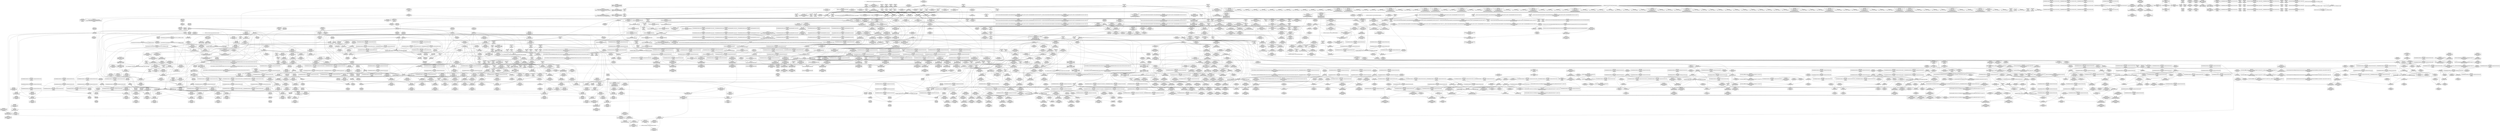 digraph {
	CE0x58d4de0 [shape=record,shape=Mrecord,label="{CE0x58d4de0|current_sid:_tmp22|security/selinux/hooks.c,218|*SummSource*}"]
	CE0x5887110 [shape=record,shape=Mrecord,label="{CE0x5887110|i64_5|*Constant*}"]
	CE0x585e7b0 [shape=record,shape=Mrecord,label="{CE0x585e7b0|80:_i32,_112:_i8*,_:_CRE_0,1_}"]
	CE0x58938a0 [shape=record,shape=Mrecord,label="{CE0x58938a0|i8_4|*Constant*|*SummSink*}"]
	CE0x58363a0 [shape=record,shape=Mrecord,label="{CE0x58363a0|_call_void___llvm_gcov_indirect_counter_increment(i32*___llvm_gcov_global_state_pred315,_i64**_getelementptr_inbounds_(_6_x_i64*_,_6_x_i64*_*___llvm_gcda_edge_table314,_i64_0,_i64_5)),_!dbg_!27725|security/selinux/hooks.c,5359|*SummSink*}"]
	CE0x582a8b0 [shape=record,shape=Mrecord,label="{CE0x582a8b0|i32_2|*Constant*|*SummSource*}"]
	CE0x58da180 [shape=record,shape=Mrecord,label="{CE0x58da180|rcu_read_lock:_do.body|*SummSource*}"]
	CE0x586f720 [shape=record,shape=Mrecord,label="{CE0x586f720|rcu_lock_acquire:_tmp2|*SummSource*}"]
	CE0x5899d70 [shape=record,shape=Mrecord,label="{CE0x5899d70|ipc_has_perm:_sid1|security/selinux/hooks.c,5136|*SummSource*}"]
	CE0x5814550 [shape=record,shape=Mrecord,label="{CE0x5814550|GLOBAL:_rcu_read_lock|*Constant*|*SummSource*}"]
	CE0x58a4680 [shape=record,shape=Mrecord,label="{CE0x58a4680|rcu_read_unlock:_tmp13|include/linux/rcupdate.h,933}"]
	CE0x5876f60 [shape=record,shape=Mrecord,label="{CE0x5876f60|current_sid:_tmp21|security/selinux/hooks.c,218}"]
	CE0x5873910 [shape=record,shape=Mrecord,label="{CE0x5873910|i8*_getelementptr_inbounds_(_44_x_i8_,_44_x_i8_*_.str47,_i32_0,_i32_0)|*Constant*}"]
	CE0x58248b0 [shape=record,shape=Mrecord,label="{CE0x58248b0|i64*_getelementptr_inbounds_(_18_x_i64_,_18_x_i64_*___llvm_gcov_ctr313,_i64_0,_i64_15)|*Constant*}"]
	CE0x581bd30 [shape=record,shape=Mrecord,label="{CE0x581bd30|get_current:_tmp|*SummSink*}"]
	CE0x594a0d0 [shape=record,shape=Mrecord,label="{CE0x594a0d0|_call_void_mcount()_#3|*SummSource*}"]
	CE0x597dd70 [shape=record,shape=Mrecord,label="{CE0x597dd70|__preempt_count_add:_bb|*SummSource*}"]
	CE0x58bc830 [shape=record,shape=Mrecord,label="{CE0x58bc830|task_sid:_tmp25|security/selinux/hooks.c,208}"]
	CE0x58ac810 [shape=record,shape=Mrecord,label="{CE0x58ac810|rcu_read_unlock:_tmp6|include/linux/rcupdate.h,933|*SummSource*}"]
	CE0x58cc700 [shape=record,shape=Mrecord,label="{CE0x58cc700|i8_1|*Constant*}"]
	CE0x581bf90 [shape=record,shape=Mrecord,label="{CE0x581bf90|__llvm_gcov_indirect_counter_increment:_tmp3}"]
	CE0x5837fd0 [shape=record,shape=Mrecord,label="{CE0x5837fd0|i64*_getelementptr_inbounds_(_18_x_i64_,_18_x_i64_*___llvm_gcov_ctr313,_i64_0,_i64_14)|*Constant*|*SummSink*}"]
	CE0x5830b00 [shape=record,shape=Mrecord,label="{CE0x5830b00|__llvm_gcov_indirect_counter_increment:_tmp1}"]
	CE0x581ae60 [shape=record,shape=Mrecord,label="{CE0x581ae60|task_has_system:_entry|*SummSink*}"]
	CE0x5844500 [shape=record,shape=Mrecord,label="{CE0x5844500|_call_void___llvm_gcov_indirect_counter_increment(i32*___llvm_gcov_global_state_pred315,_i64**_getelementptr_inbounds_(_6_x_i64*_,_6_x_i64*_*___llvm_gcda_edge_table314,_i64_0,_i64_4)),_!dbg_!27723|security/selinux/hooks.c,5356}"]
	CE0x58304e0 [shape=record,shape=Mrecord,label="{CE0x58304e0|_ret_i32_%call7,_!dbg_!27749|security/selinux/hooks.c,210|*SummSink*}"]
	CE0x58917e0 [shape=record,shape=Mrecord,label="{CE0x58917e0|task_sid:_tobool1|security/selinux/hooks.c,208|*SummSink*}"]
	CE0x5890760 [shape=record,shape=Mrecord,label="{CE0x5890760|task_sid:_tmp17|security/selinux/hooks.c,208}"]
	CE0x5879f50 [shape=record,shape=Mrecord,label="{CE0x5879f50|i64*_getelementptr_inbounds_(_13_x_i64_,_13_x_i64_*___llvm_gcov_ctr126,_i64_0,_i64_1)|*Constant*|*SummSink*}"]
	CE0x587c810 [shape=record,shape=Mrecord,label="{CE0x587c810|current_sid:_tmp6|security/selinux/hooks.c,218|*SummSource*}"]
	CE0x58a7fd0 [shape=record,shape=Mrecord,label="{CE0x58a7fd0|i8*_getelementptr_inbounds_(_42_x_i8_,_42_x_i8_*_.str46,_i32_0,_i32_0)|*Constant*}"]
	CE0x58e2020 [shape=record,shape=Mrecord,label="{CE0x58e2020|i64*_getelementptr_inbounds_(_11_x_i64_,_11_x_i64_*___llvm_gcov_ctr132,_i64_0,_i64_1)|*Constant*|*SummSource*}"]
	CE0x58db770 [shape=record,shape=Mrecord,label="{CE0x58db770|rcu_read_lock:_if.then|*SummSink*}"]
	CE0x58cb290 [shape=record,shape=Mrecord,label="{CE0x58cb290|rcu_read_unlock:_tmp2}"]
	CE0x58dc830 [shape=record,shape=Mrecord,label="{CE0x58dc830|rcu_read_unlock:_tmp14|include/linux/rcupdate.h,933|*SummSource*}"]
	CE0x58df9e0 [shape=record,shape=Mrecord,label="{CE0x58df9e0|rcu_read_lock:_tobool|include/linux/rcupdate.h,882}"]
	CE0x58310e0 [shape=record,shape=Mrecord,label="{CE0x58310e0|get_current:_tmp4|./arch/x86/include/asm/current.h,14|*SummSink*}"]
	CE0x59123c0 [shape=record,shape=Mrecord,label="{CE0x59123c0|rcu_read_unlock:_bb|*SummSource*}"]
	CE0x587aa30 [shape=record,shape=Mrecord,label="{CE0x587aa30|i64_2|*Constant*}"]
	CE0x58dec30 [shape=record,shape=Mrecord,label="{CE0x58dec30|%struct.task_struct*_(%struct.task_struct**)*_asm_movq_%gs:$_1:P_,$0_,_r,im,_dirflag_,_fpsr_,_flags_}"]
	CE0x58bd690 [shape=record,shape=Mrecord,label="{CE0x58bd690|_call_void_mcount()_#3|*SummSink*}"]
	CE0x588f520 [shape=record,shape=Mrecord,label="{CE0x588f520|_call_void_mcount()_#3}"]
	CE0x58ac750 [shape=record,shape=Mrecord,label="{CE0x58ac750|i64*_getelementptr_inbounds_(_4_x_i64_,_4_x_i64_*___llvm_gcov_ctr130,_i64_0,_i64_1)|*Constant*}"]
	CE0x58d9eb0 [shape=record,shape=Mrecord,label="{CE0x58d9eb0|rcu_read_lock:_if.end|*SummSource*}"]
	CE0x58ac980 [shape=record,shape=Mrecord,label="{CE0x58ac980|rcu_read_unlock:_tmp6|include/linux/rcupdate.h,933|*SummSink*}"]
	CE0x586bb20 [shape=record,shape=Mrecord,label="{CE0x586bb20|rcu_read_lock:_tmp19|include/linux/rcupdate.h,882}"]
	CE0x597dba0 [shape=record,shape=Mrecord,label="{CE0x597dba0|__preempt_count_sub:_tmp4|./arch/x86/include/asm/preempt.h,77}"]
	CE0x594a250 [shape=record,shape=Mrecord,label="{CE0x594a250|__preempt_count_sub:_tmp2|*SummSink*}"]
	CE0x580eb10 [shape=record,shape=Mrecord,label="{CE0x580eb10|get_current:_bb|*SummSource*}"]
	CE0x5877880 [shape=record,shape=Mrecord,label="{CE0x5877880|current_sid:_security|security/selinux/hooks.c,218}"]
	CE0x5942ec0 [shape=record,shape=Mrecord,label="{CE0x5942ec0|_call_void_mcount()_#3|*SummSink*}"]
	CE0x5850bb0 [shape=record,shape=Mrecord,label="{CE0x5850bb0|__rcu_read_lock:_tmp2|*SummSource*}"]
	CE0x5886d00 [shape=record,shape=Mrecord,label="{CE0x5886d00|i32_22|*Constant*}"]
	CE0x5868c00 [shape=record,shape=Mrecord,label="{CE0x5868c00|i64*_getelementptr_inbounds_(_18_x_i64_,_18_x_i64_*___llvm_gcov_ctr313,_i64_0,_i64_17)|*Constant*|*SummSource*}"]
	CE0x588c3d0 [shape=record,shape=Mrecord,label="{CE0x588c3d0|GLOBAL:_rcu_read_lock.__warned|Global_var:rcu_read_lock.__warned|*SummSink*}"]
	CE0x58652d0 [shape=record,shape=Mrecord,label="{CE0x58652d0|80:_i32,_112:_i8*,_:_CRE_72,73_|*MultipleSource*|security/selinux/hooks.c,5365|Function::selinux_shm_shmctl&Arg::shp::}"]
	CE0x595e040 [shape=record,shape=Mrecord,label="{CE0x595e040|__preempt_count_sub:_do.end|*SummSource*}"]
	CE0x593edd0 [shape=record,shape=Mrecord,label="{CE0x593edd0|__preempt_count_add:_tmp3|*SummSource*}"]
	CE0x5871e10 [shape=record,shape=Mrecord,label="{CE0x5871e10|__rcu_read_unlock:_tmp1|*SummSink*}"]
	CE0x581b0b0 [shape=record,shape=Mrecord,label="{CE0x581b0b0|selinux_shm_shmctl:_bb|*SummSource*}"]
	CE0x58847c0 [shape=record,shape=Mrecord,label="{CE0x58847c0|current_sid:_tobool|security/selinux/hooks.c,218|*SummSource*}"]
	CE0x58060f0 [shape=record,shape=Mrecord,label="{CE0x58060f0|task_has_system:_bb}"]
	CE0x5888880 [shape=record,shape=Mrecord,label="{CE0x5888880|i64*_getelementptr_inbounds_(_11_x_i64_,_11_x_i64_*___llvm_gcov_ctr125,_i64_0,_i64_0)|*Constant*|*SummSource*}"]
	CE0x58ad0f0 [shape=record,shape=Mrecord,label="{CE0x58ad0f0|rcu_read_unlock:_do.end}"]
	CE0x5860610 [shape=record,shape=Mrecord,label="{CE0x5860610|80:_i32,_112:_i8*,_:_CRE_15,16_}"]
	CE0x5879ca0 [shape=record,shape=Mrecord,label="{CE0x5879ca0|rcu_read_lock:_tmp|*SummSource*}"]
	CE0x580b500 [shape=record,shape=Mrecord,label="{CE0x580b500|__llvm_gcov_indirect_counter_increment:_predecessor|Function::__llvm_gcov_indirect_counter_increment&Arg::predecessor::}"]
	CE0x587e160 [shape=record,shape=Mrecord,label="{CE0x587e160|ipc_has_perm:_sid1|security/selinux/hooks.c,5136|*SummSink*}"]
	CE0x58b8970 [shape=record,shape=Mrecord,label="{CE0x58b8970|i8*_getelementptr_inbounds_(_41_x_i8_,_41_x_i8_*_.str44,_i32_0,_i32_0)|*Constant*|*SummSource*}"]
	CE0x586a710 [shape=record,shape=Mrecord,label="{CE0x586a710|_ret_i32_%call2,_!dbg_!27728|security/selinux/hooks.c,5136|*SummSource*}"]
	CE0x5829350 [shape=record,shape=Mrecord,label="{CE0x5829350|__llvm_gcov_indirect_counter_increment:_tmp|*SummSource*}"]
	CE0x5888680 [shape=record,shape=Mrecord,label="{CE0x5888680|current_sid:_if.then|*SummSink*}"]
	CE0x58300a0 [shape=record,shape=Mrecord,label="{CE0x58300a0|task_sid:_task|Function::task_sid&Arg::task::|*SummSink*}"]
	CE0x581b3d0 [shape=record,shape=Mrecord,label="{CE0x581b3d0|i32_12|*Constant*}"]
	CE0x5879890 [shape=record,shape=Mrecord,label="{CE0x5879890|task_sid:_tobool|security/selinux/hooks.c,208}"]
	CE0x594a1e0 [shape=record,shape=Mrecord,label="{CE0x594a1e0|__preempt_count_sub:_tmp2|*SummSource*}"]
	CE0x58c54a0 [shape=record,shape=Mrecord,label="{CE0x58c54a0|__rcu_read_lock:_tmp7|include/linux/rcupdate.h,240|*SummSink*}"]
	CE0x592bcd0 [shape=record,shape=Mrecord,label="{CE0x592bcd0|__rcu_read_unlock:_tmp3}"]
	CE0x58abe20 [shape=record,shape=Mrecord,label="{CE0x58abe20|rcu_lock_acquire:_bb|*SummSource*}"]
	CE0x5839aa0 [shape=record,shape=Mrecord,label="{CE0x5839aa0|task_sid:_tmp3|*SummSource*}"]
	CE0x588d9c0 [shape=record,shape=Mrecord,label="{CE0x588d9c0|task_sid:_tmp4|*LoadInst*|security/selinux/hooks.c,208|*SummSource*}"]
	CE0x5878110 [shape=record,shape=Mrecord,label="{CE0x5878110|GLOBAL:_current_task|Global_var:current_task}"]
	CE0x58c7ba0 [shape=record,shape=Mrecord,label="{CE0x58c7ba0|current_sid:_do.body}"]
	CE0x59579c0 [shape=record,shape=Mrecord,label="{CE0x59579c0|__rcu_read_unlock:_do.end}"]
	CE0x5917940 [shape=record,shape=Mrecord,label="{CE0x5917940|rcu_read_unlock:_tmp18|include/linux/rcupdate.h,933}"]
	CE0x5804920 [shape=record,shape=Mrecord,label="{CE0x5804920|__llvm_gcov_indirect_counter_increment:_tmp}"]
	CE0x58cd100 [shape=record,shape=Mrecord,label="{CE0x58cd100|i8*_getelementptr_inbounds_(_25_x_i8_,_25_x_i8_*_.str3,_i32_0,_i32_0)|*Constant*}"]
	CE0x58892c0 [shape=record,shape=Mrecord,label="{CE0x58892c0|task_sid:_tobool4|security/selinux/hooks.c,208|*SummSink*}"]
	CE0x5870bc0 [shape=record,shape=Mrecord,label="{CE0x5870bc0|rcu_lock_acquire:_tmp}"]
	CE0x5946020 [shape=record,shape=Mrecord,label="{CE0x5946020|_call_void_mcount()_#3|*SummSource*}"]
	CE0x586eee0 [shape=record,shape=Mrecord,label="{CE0x586eee0|__rcu_read_lock:_tmp7|include/linux/rcupdate.h,240|*SummSource*}"]
	CE0x58bb120 [shape=record,shape=Mrecord,label="{CE0x58bb120|i64*_getelementptr_inbounds_(_13_x_i64_,_13_x_i64_*___llvm_gcov_ctr126,_i64_0,_i64_10)|*Constant*}"]
	CE0x5933cc0 [shape=record,shape=Mrecord,label="{CE0x5933cc0|rcu_lock_acquire:_tmp|*SummSink*}"]
	CE0x5931c40 [shape=record,shape=Mrecord,label="{CE0x5931c40|i64*_getelementptr_inbounds_(_4_x_i64_,_4_x_i64_*___llvm_gcov_ctr130,_i64_0,_i64_0)|*Constant*}"]
	CE0x58638b0 [shape=record,shape=Mrecord,label="{CE0x58638b0|80:_i32,_112:_i8*,_:_CRE_50,51_}"]
	CE0x58cf700 [shape=record,shape=Mrecord,label="{CE0x58cf700|current_sid:_tmp19|security/selinux/hooks.c,218}"]
	CE0x58781f0 [shape=record,shape=Mrecord,label="{CE0x58781f0|GLOBAL:_current_task|Global_var:current_task|*SummSource*}"]
	CE0x5805180 [shape=record,shape=Mrecord,label="{CE0x5805180|GLOBAL:_get_current|*Constant*|*SummSource*}"]
	CE0x7315c60 [shape=record,shape=Mrecord,label="{CE0x7315c60|selinux_shm_shmctl:_cmd|Function::selinux_shm_shmctl&Arg::cmd::|*SummSink*}"]
	CE0x58af4a0 [shape=record,shape=Mrecord,label="{CE0x58af4a0|rcu_read_unlock:_tmp11|include/linux/rcupdate.h,933|*SummSource*}"]
	CE0x5953740 [shape=record,shape=Mrecord,label="{CE0x5953740|rcu_lock_acquire:_tmp7|*SummSink*}"]
	CE0x58d8830 [shape=record,shape=Mrecord,label="{CE0x58d8830|GLOBAL:_rcu_lock_map|Global_var:rcu_lock_map|*SummSource*}"]
	CE0x5879ad0 [shape=record,shape=Mrecord,label="{CE0x5879ad0|task_sid:_call|security/selinux/hooks.c,208|*SummSink*}"]
	CE0x58142f0 [shape=record,shape=Mrecord,label="{CE0x58142f0|ipc_has_perm:_tmp2|*SummSource*}"]
	CE0x582cea0 [shape=record,shape=Mrecord,label="{CE0x582cea0|_ret_i32_%retval.0,_!dbg_!27728|security/selinux/avc.c,775|*SummSink*}"]
	CE0x5805cd0 [shape=record,shape=Mrecord,label="{CE0x5805cd0|ipc_has_perm:_tmp3|*SummSink*}"]
	CE0x5878680 [shape=record,shape=Mrecord,label="{CE0x5878680|i64*_getelementptr_inbounds_(_2_x_i64_,_2_x_i64_*___llvm_gcov_ctr294,_i64_0,_i64_0)|*Constant*|*SummSource*}"]
	CE0x58309a0 [shape=record,shape=Mrecord,label="{CE0x58309a0|0:_i64*,_array:_GCR___llvm_gcda_edge_table314_internal_unnamed_addr_constant_6_x_i64*_i64*_getelementptr_inbounds_(_18_x_i64_,_18_x_i64_*___llvm_gcov_ctr313,_i64_0,_i64_1),_i64*_getelementptr_inbounds_(_18_x_i64_,_18_x_i64_*___llvm_gcov_ctr313,_i64_0,_i64_3),_i64*_getelementptr_inbounds_(_18_x_i64_,_18_x_i64_*___llvm_gcov_ctr313,_i64_0,_i64_5),_i64*_getelementptr_inbounds_(_18_x_i64_,_18_x_i64_*___llvm_gcov_ctr313,_i64_0,_i64_6),_i64*_getelementptr_inbounds_(_18_x_i64_,_18_x_i64_*___llvm_gcov_ctr313,_i64_0,_i64_8),_i64*_getelementptr_inbounds_(_18_x_i64_,_18_x_i64_*___llvm_gcov_ctr313,_i64_0,_i64_9)_:_elem_0::}"]
	CE0x581ce20 [shape=record,shape=Mrecord,label="{CE0x581ce20|selinux_shm_shmctl:_tmp6|security/selinux/hooks.c,5352}"]
	CE0x594ca50 [shape=record,shape=Mrecord,label="{CE0x594ca50|__preempt_count_add:_tmp|*SummSource*}"]
	CE0x58267b0 [shape=record,shape=Mrecord,label="{CE0x58267b0|GLOBAL:_lockdep_rcu_suspicious|*Constant*|*SummSink*}"]
	CE0x5869d30 [shape=record,shape=Mrecord,label="{CE0x5869d30|ipc_has_perm:_ipc_perms|Function::ipc_has_perm&Arg::ipc_perms::}"]
	CE0x58af610 [shape=record,shape=Mrecord,label="{CE0x58af610|rcu_read_unlock:_tmp11|include/linux/rcupdate.h,933|*SummSink*}"]
	CE0x581d5e0 [shape=record,shape=Mrecord,label="{CE0x581d5e0|_ret_i32_%call1,_!dbg_!27716|security/selinux/hooks.c,1594|*SummSource*}"]
	CE0x58dd790 [shape=record,shape=Mrecord,label="{CE0x58dd790|rcu_read_lock:_tmp5|include/linux/rcupdate.h,882|*SummSource*}"]
	CE0x581b190 [shape=record,shape=Mrecord,label="{CE0x581b190|i64*_getelementptr_inbounds_(_18_x_i64_,_18_x_i64_*___llvm_gcov_ctr313,_i64_0,_i64_0)|*Constant*}"]
	CE0x5876310 [shape=record,shape=Mrecord,label="{CE0x5876310|get_current:_entry}"]
	CE0x58bfd20 [shape=record,shape=Mrecord,label="{CE0x58bfd20|GLOBAL:_cred_sid|*Constant*|*SummSink*}"]
	CE0x58a34c0 [shape=record,shape=Mrecord,label="{CE0x58a34c0|rcu_read_lock:_tmp12|include/linux/rcupdate.h,882|*SummSink*}"]
	CE0x5943730 [shape=record,shape=Mrecord,label="{CE0x5943730|__preempt_count_add:_tmp5|./arch/x86/include/asm/preempt.h,72}"]
	CE0x588f5c0 [shape=record,shape=Mrecord,label="{CE0x588f5c0|_call_void_mcount()_#3|*SummSource*}"]
	CE0x589a3d0 [shape=record,shape=Mrecord,label="{CE0x589a3d0|0:_i16,_4:_i32,_:_CRE_4,8_|*MultipleSource*|*LoadInst*|security/selinux/hooks.c,5131|security/selinux/hooks.c,5131|security/selinux/hooks.c,5136}"]
	CE0x5840e20 [shape=record,shape=Mrecord,label="{CE0x5840e20|avc_has_perm:_auditdata|Function::avc_has_perm&Arg::auditdata::}"]
	CE0x5824df0 [shape=record,shape=Mrecord,label="{CE0x5824df0|selinux_shm_shmctl:_tmp12|security/selinux/hooks.c,5362|*SummSource*}"]
	CE0x5893600 [shape=record,shape=Mrecord,label="{CE0x5893600|i8_4|*Constant*}"]
	CE0x5817ff0 [shape=record,shape=Mrecord,label="{CE0x5817ff0|selinux_shm_shmctl:_call|security/selinux/hooks.c,5346}"]
	CE0x5879730 [shape=record,shape=Mrecord,label="{CE0x5879730|task_sid:_call|security/selinux/hooks.c,208}"]
	CE0x587b8d0 [shape=record,shape=Mrecord,label="{CE0x587b8d0|task_sid:_do.body}"]
	CE0x58409b0 [shape=record,shape=Mrecord,label="{CE0x58409b0|%struct.common_audit_data*_null|*Constant*|*SummSource*}"]
	CE0x58380b0 [shape=record,shape=Mrecord,label="{CE0x58380b0|selinux_shm_shmctl:_tmp10|security/selinux/hooks.c,5359|*SummSink*}"]
	CE0x580da30 [shape=record,shape=Mrecord,label="{CE0x580da30|i64*_getelementptr_inbounds_(_18_x_i64_,_18_x_i64_*___llvm_gcov_ctr313,_i64_0,_i64_11)|*Constant*}"]
	CE0x58406d0 [shape=record,shape=Mrecord,label="{CE0x58406d0|avc_has_perm:_requested|Function::avc_has_perm&Arg::requested::|*SummSource*}"]
	CE0x5929310 [shape=record,shape=Mrecord,label="{CE0x5929310|i32_1|*Constant*}"]
	CE0x58cf160 [shape=record,shape=Mrecord,label="{CE0x58cf160|current_sid:_tmp18|security/selinux/hooks.c,218}"]
	CE0x5840480 [shape=record,shape=Mrecord,label="{CE0x5840480|%struct.common_audit_data*_null|*Constant*}"]
	CE0x582a840 [shape=record,shape=Mrecord,label="{CE0x582a840|i32_2|*Constant*}"]
	CE0x5887930 [shape=record,shape=Mrecord,label="{CE0x5887930|GLOBAL:___llvm_gcov_ctr126|Global_var:__llvm_gcov_ctr126|*SummSink*}"]
	CE0x5843650 [shape=record,shape=Mrecord,label="{CE0x5843650|__llvm_gcov_indirect_counter_increment:_counter|*SummSink*}"]
	CE0x58311a0 [shape=record,shape=Mrecord,label="{CE0x58311a0|COLLAPSED:_GCMRE_current_task_external_global_%struct.task_struct*:_elem_0:default:}"]
	CE0x582d680 [shape=record,shape=Mrecord,label="{CE0x582d680|i32_77|*Constant*}"]
	CE0x58e0380 [shape=record,shape=Mrecord,label="{CE0x58e0380|rcu_lock_acquire:_bb|*SummSink*}"]
	CE0x58cec30 [shape=record,shape=Mrecord,label="{CE0x58cec30|current_sid:_tmp17|security/selinux/hooks.c,218|*SummSink*}"]
	CE0x5826d60 [shape=record,shape=Mrecord,label="{CE0x5826d60|__llvm_gcov_indirect_counter_increment:_counter|*SummSource*}"]
	CE0x594eea0 [shape=record,shape=Mrecord,label="{CE0x594eea0|i64*_getelementptr_inbounds_(_4_x_i64_,_4_x_i64_*___llvm_gcov_ctr135,_i64_0,_i64_3)|*Constant*}"]
	CE0x5867360 [shape=record,shape=Mrecord,label="{CE0x5867360|80:_i32,_112:_i8*,_:_CRE_176,184_|*MultipleSource*|security/selinux/hooks.c,5365|Function::selinux_shm_shmctl&Arg::shp::}"]
	CE0x5839ee0 [shape=record,shape=Mrecord,label="{CE0x5839ee0|_ret_void,_!dbg_!27717|include/linux/rcupdate.h,419|*SummSink*}"]
	CE0x58ccd20 [shape=record,shape=Mrecord,label="{CE0x58ccd20|_call_void_lockdep_rcu_suspicious(i8*_getelementptr_inbounds_(_25_x_i8_,_25_x_i8_*_.str3,_i32_0,_i32_0),_i32_218,_i8*_getelementptr_inbounds_(_45_x_i8_,_45_x_i8_*_.str12,_i32_0,_i32_0))_#10,_!dbg_!27727|security/selinux/hooks.c,218|*SummSink*}"]
	CE0x588e8f0 [shape=record,shape=Mrecord,label="{CE0x588e8f0|i32_0|*Constant*}"]
	CE0x58a2cf0 [shape=record,shape=Mrecord,label="{CE0x58a2cf0|rcu_read_lock:_tmp11|include/linux/rcupdate.h,882}"]
	CE0x5865530 [shape=record,shape=Mrecord,label="{CE0x5865530|80:_i32,_112:_i8*,_:_CRE_80,84_|*MultipleSource*|security/selinux/hooks.c,5365|Function::selinux_shm_shmctl&Arg::shp::}"]
	CE0x58264b0 [shape=record,shape=Mrecord,label="{CE0x58264b0|i8*_getelementptr_inbounds_(_25_x_i8_,_25_x_i8_*_.str3,_i32_0,_i32_0)|*Constant*|*SummSink*}"]
	CE0x58a5800 [shape=record,shape=Mrecord,label="{CE0x58a5800|rcu_read_lock:_tmp15|include/linux/rcupdate.h,882|*SummSink*}"]
	CE0x58c4380 [shape=record,shape=Mrecord,label="{CE0x58c4380|i64*_getelementptr_inbounds_(_4_x_i64_,_4_x_i64_*___llvm_gcov_ctr128,_i64_0,_i64_2)|*Constant*|*SummSource*}"]
	CE0x58c4970 [shape=record,shape=Mrecord,label="{CE0x58c4970|i1_true|*Constant*}"]
	CE0x58c0250 [shape=record,shape=Mrecord,label="{CE0x58c0250|cred_sid:_cred|Function::cred_sid&Arg::cred::|*SummSource*}"]
	CE0x58877e0 [shape=record,shape=Mrecord,label="{CE0x58877e0|current_sid:_tmp4|security/selinux/hooks.c,218|*SummSink*}"]
	CE0x5814630 [shape=record,shape=Mrecord,label="{CE0x5814630|_ret_void,_!dbg_!27735|include/linux/rcupdate.h,884|*SummSink*}"]
	CE0x58adb10 [shape=record,shape=Mrecord,label="{CE0x58adb10|__rcu_read_lock:_tmp3|*SummSource*}"]
	CE0x5824c50 [shape=record,shape=Mrecord,label="{CE0x5824c50|i64*_getelementptr_inbounds_(_18_x_i64_,_18_x_i64_*___llvm_gcov_ctr313,_i64_0,_i64_15)|*Constant*|*SummSource*}"]
	CE0x58792b0 [shape=record,shape=Mrecord,label="{CE0x58792b0|i64*_getelementptr_inbounds_(_13_x_i64_,_13_x_i64_*___llvm_gcov_ctr126,_i64_0,_i64_1)|*Constant*}"]
	CE0x5830c30 [shape=record,shape=Mrecord,label="{CE0x5830c30|__llvm_gcov_indirect_counter_increment:_tmp1|*SummSource*}"]
	CE0x58dbc90 [shape=record,shape=Mrecord,label="{CE0x58dbc90|rcu_read_unlock:_tmp4|include/linux/rcupdate.h,933}"]
	CE0x5956ae0 [shape=record,shape=Mrecord,label="{CE0x5956ae0|i64*_getelementptr_inbounds_(_4_x_i64_,_4_x_i64_*___llvm_gcov_ctr129,_i64_0,_i64_2)|*Constant*|*SummSource*}"]
	CE0x58ae7d0 [shape=record,shape=Mrecord,label="{CE0x58ae7d0|_call_void_asm_addl_$1,_%gs:$0_,_*m,ri,*m,_dirflag_,_fpsr_,_flags_(i32*___preempt_count,_i32_%val,_i32*___preempt_count)_#3,_!dbg_!27714,_!srcloc_!27717|./arch/x86/include/asm/preempt.h,72}"]
	CE0x58724e0 [shape=record,shape=Mrecord,label="{CE0x58724e0|rcu_lock_acquire:_tmp3|*SummSink*}"]
	CE0x581a230 [shape=record,shape=Mrecord,label="{CE0x581a230|selinux_shm_shmctl:_call1|security/selinux/hooks.c,5346}"]
	CE0x5879fc0 [shape=record,shape=Mrecord,label="{CE0x5879fc0|i64_1|*Constant*}"]
	CE0x5934ac0 [shape=record,shape=Mrecord,label="{CE0x5934ac0|rcu_lock_release:___here|*SummSink*}"]
	CE0x5914810 [shape=record,shape=Mrecord,label="{CE0x5914810|rcu_lock_acquire:_tmp4|include/linux/rcupdate.h,418}"]
	CE0x58639e0 [shape=record,shape=Mrecord,label="{CE0x58639e0|80:_i32,_112:_i8*,_:_CRE_51,52_}"]
	CE0x582baa0 [shape=record,shape=Mrecord,label="{CE0x582baa0|i32_13|*Constant*|*SummSink*}"]
	CE0x5898ae0 [shape=record,shape=Mrecord,label="{CE0x5898ae0|ipc_has_perm:_tmp7|security/selinux/hooks.c,5136|*SummSink*}"]
	CE0x580eaa0 [shape=record,shape=Mrecord,label="{CE0x580eaa0|i64*_getelementptr_inbounds_(_2_x_i64_,_2_x_i64_*___llvm_gcov_ctr98,_i64_0,_i64_0)|*Constant*|*SummSource*}"]
	CE0x5917ff0 [shape=record,shape=Mrecord,label="{CE0x5917ff0|_call_void_lockdep_rcu_suspicious(i8*_getelementptr_inbounds_(_25_x_i8_,_25_x_i8_*_.str45,_i32_0,_i32_0),_i32_934,_i8*_getelementptr_inbounds_(_44_x_i8_,_44_x_i8_*_.str47,_i32_0,_i32_0))_#10,_!dbg_!27726|include/linux/rcupdate.h,933|*SummSink*}"]
	CE0x58b67f0 [shape=record,shape=Mrecord,label="{CE0x58b67f0|rcu_lock_release:_entry}"]
	CE0x592aea0 [shape=record,shape=Mrecord,label="{CE0x592aea0|i64*_getelementptr_inbounds_(_4_x_i64_,_4_x_i64_*___llvm_gcov_ctr130,_i64_0,_i64_0)|*Constant*|*SummSink*}"]
	CE0x58c3ca0 [shape=record,shape=Mrecord,label="{CE0x58c3ca0|current_sid:_tmp13|security/selinux/hooks.c,218|*SummSource*}"]
	CE0x5885100 [shape=record,shape=Mrecord,label="{CE0x5885100|i64_2|*Constant*|*SummSink*}"]
	CE0x58951b0 [shape=record,shape=Mrecord,label="{CE0x58951b0|i32_(i32,_i32,_i16,_i32,_%struct.common_audit_data*)*_bitcast_(i32_(i32,_i32,_i16,_i32,_%struct.common_audit_data.495*)*_avc_has_perm_to_i32_(i32,_i32,_i16,_i32,_%struct.common_audit_data*)*)|*Constant*|*SummSink*}"]
	CE0x582bd60 [shape=record,shape=Mrecord,label="{CE0x582bd60|GLOBAL:___llvm_gcov_indirect_counter_increment|*Constant*|*SummSource*}"]
	CE0x581be40 [shape=record,shape=Mrecord,label="{CE0x581be40|selinux_shm_shmctl:_sw.bb5|*SummSource*}"]
	CE0x5826420 [shape=record,shape=Mrecord,label="{CE0x5826420|i8*_getelementptr_inbounds_(_25_x_i8_,_25_x_i8_*_.str3,_i32_0,_i32_0)|*Constant*|*SummSource*}"]
	CE0x58c8b10 [shape=record,shape=Mrecord,label="{CE0x58c8b10|current_sid:_land.lhs.true|*SummSink*}"]
	CE0x5894eb0 [shape=record,shape=Mrecord,label="{CE0x5894eb0|task_has_system:_call1|security/selinux/hooks.c,1594|*SummSource*}"]
	CE0x5818900 [shape=record,shape=Mrecord,label="{CE0x5818900|selinux_shm_shmctl:_tmp3|security/selinux/hooks.c,5346|*SummSource*}"]
	CE0x5836260 [shape=record,shape=Mrecord,label="{CE0x5836260|_call_void___llvm_gcov_indirect_counter_increment(i32*___llvm_gcov_global_state_pred315,_i64**_getelementptr_inbounds_(_6_x_i64*_,_6_x_i64*_*___llvm_gcda_edge_table314,_i64_0,_i64_5)),_!dbg_!27725|security/selinux/hooks.c,5359|*SummSource*}"]
	CE0x5805a00 [shape=record,shape=Mrecord,label="{CE0x5805a00|selinux_shm_shmctl:_tmp2|security/selinux/hooks.c,5346}"]
	CE0x58d8bc0 [shape=record,shape=Mrecord,label="{CE0x58d8bc0|rcu_lock_release:_tmp3}"]
	CE0x5894800 [shape=record,shape=Mrecord,label="{CE0x5894800|i64*_getelementptr_inbounds_(_2_x_i64_,_2_x_i64_*___llvm_gcov_ctr159,_i64_0,_i64_1)|*Constant*|*SummSource*}"]
	CE0x58ac270 [shape=record,shape=Mrecord,label="{CE0x58ac270|rcu_read_unlock:_tmp}"]
	CE0x58e0640 [shape=record,shape=Mrecord,label="{CE0x58e0640|rcu_lock_acquire:_indirectgoto}"]
	CE0x5935a30 [shape=record,shape=Mrecord,label="{CE0x5935a30|rcu_lock_release:_indirectgoto|*SummSink*}"]
	CE0x58c98d0 [shape=record,shape=Mrecord,label="{CE0x58c98d0|rcu_read_lock:_call|include/linux/rcupdate.h,882|*SummSink*}"]
	CE0x5861160 [shape=record,shape=Mrecord,label="{CE0x5861160|80:_i32,_112:_i8*,_:_CRE_31,32_}"]
	CE0x5877c90 [shape=record,shape=Mrecord,label="{CE0x5877c90|get_current:_tmp4|./arch/x86/include/asm/current.h,14|*SummSource*}"]
	CE0x5805b40 [shape=record,shape=Mrecord,label="{CE0x5805b40|ipc_has_perm:_tmp3}"]
	CE0x586e650 [shape=record,shape=Mrecord,label="{CE0x586e650|rcu_read_unlock:_land.lhs.true2|*SummSource*}"]
	CE0x58d6d20 [shape=record,shape=Mrecord,label="{CE0x58d6d20|current_sid:_tmp24|security/selinux/hooks.c,220|*SummSink*}"]
	CE0x58c68d0 [shape=record,shape=Mrecord,label="{CE0x58c68d0|current_sid:_land.lhs.true2|*SummSource*}"]
	CE0x5890460 [shape=record,shape=Mrecord,label="{CE0x5890460|task_sid:_tmp16|security/selinux/hooks.c,208|*SummSource*}"]
	CE0x589c760 [shape=record,shape=Mrecord,label="{CE0x589c760|task_sid:_tobool1|security/selinux/hooks.c,208}"]
	CE0x594ec40 [shape=record,shape=Mrecord,label="{CE0x594ec40|__preempt_count_add:_tmp5|./arch/x86/include/asm/preempt.h,72|*SummSink*}"]
	CE0x589b550 [shape=record,shape=Mrecord,label="{CE0x589b550|i64_1|*Constant*}"]
	CE0x58a0bf0 [shape=record,shape=Mrecord,label="{CE0x58a0bf0|task_sid:_tmp20|security/selinux/hooks.c,208|*SummSource*}"]
	CE0x5837c90 [shape=record,shape=Mrecord,label="{CE0x5837c90|selinux_shm_shmctl:_tmp10|security/selinux/hooks.c,5359}"]
	CE0x5834100 [shape=record,shape=Mrecord,label="{CE0x5834100|get_current:_tmp3|*SummSink*}"]
	CE0x5808f00 [shape=record,shape=Mrecord,label="{CE0x5808f00|selinux_shm_shmctl:_return|*SummSource*}"]
	CE0x587daa0 [shape=record,shape=Mrecord,label="{CE0x587daa0|get_current:_tmp|*SummSource*}"]
	CE0x58a8e30 [shape=record,shape=Mrecord,label="{CE0x58a8e30|rcu_read_lock:_tmp18|include/linux/rcupdate.h,882|*SummSource*}"]
	CE0x597de70 [shape=record,shape=Mrecord,label="{CE0x597de70|__preempt_count_sub:_tmp1}"]
	CE0x58a2900 [shape=record,shape=Mrecord,label="{CE0x58a2900|rcu_read_lock:_tmp10|include/linux/rcupdate.h,882|*SummSource*}"]
	CE0x5860020 [shape=record,shape=Mrecord,label="{CE0x5860020|80:_i32,_112:_i8*,_:_CRE_10,11_}"]
	CE0x5894c50 [shape=record,shape=Mrecord,label="{CE0x5894c50|task_has_system:_tmp2|*SummSource*}"]
	CE0x58c35b0 [shape=record,shape=Mrecord,label="{CE0x58c35b0|GLOBAL:___llvm_gcov_ctr132|Global_var:__llvm_gcov_ctr132}"]
	CE0x5843e50 [shape=record,shape=Mrecord,label="{CE0x5843e50|__llvm_gcov_indirect_counter_increment:_pred|*SummSink*}"]
	CE0x58d6a40 [shape=record,shape=Mrecord,label="{CE0x58d6a40|current_sid:_tmp24|security/selinux/hooks.c,220}"]
	CE0x58c5130 [shape=record,shape=Mrecord,label="{CE0x58c5130|i64_0|*Constant*}"]
	CE0x58b73a0 [shape=record,shape=Mrecord,label="{CE0x58b73a0|_call_void___rcu_read_unlock()_#10,_!dbg_!27734|include/linux/rcupdate.h,937}"]
	CE0x58aa400 [shape=record,shape=Mrecord,label="{CE0x58aa400|_call_void_asm_sideeffect_,_memory_,_dirflag_,_fpsr_,_flags_()_#3,_!dbg_!27714,_!srcloc_!27715|include/linux/rcupdate.h,239|*SummSink*}"]
	CE0x5829050 [shape=record,shape=Mrecord,label="{CE0x5829050|i32_-1|*Constant*|*SummSink*}"]
	CE0x58c4af0 [shape=record,shape=Mrecord,label="{CE0x58c4af0|i1_true|*Constant*|*SummSource*}"]
	CE0x58992f0 [shape=record,shape=Mrecord,label="{CE0x58992f0|ipc_has_perm:_u|security/selinux/hooks.c,5134|*SummSink*}"]
	CE0x58aa570 [shape=record,shape=Mrecord,label="{CE0x58aa570|i64*_getelementptr_inbounds_(_4_x_i64_,_4_x_i64_*___llvm_gcov_ctr128,_i64_0,_i64_3)|*Constant*}"]
	CE0x592cd30 [shape=record,shape=Mrecord,label="{CE0x592cd30|i8*_undef|*Constant*|*SummSource*}"]
	CE0x594d450 [shape=record,shape=Mrecord,label="{CE0x594d450|_call_void_asm_addl_$1,_%gs:$0_,_*m,ri,*m,_dirflag_,_fpsr_,_flags_(i32*___preempt_count,_i32_%sub,_i32*___preempt_count)_#3,_!dbg_!27717,_!srcloc_!27718|./arch/x86/include/asm/preempt.h,77|*SummSink*}"]
	CE0x58afbd0 [shape=record,shape=Mrecord,label="{CE0x58afbd0|__preempt_count_add:_tmp6|./arch/x86/include/asm/preempt.h,73|*SummSource*}"]
	CE0x5951280 [shape=record,shape=Mrecord,label="{CE0x5951280|_call_void_lock_release(%struct.lockdep_map*_%map,_i32_1,_i64_ptrtoint_(i8*_blockaddress(_rcu_lock_release,_%__here)_to_i64))_#10,_!dbg_!27716|include/linux/rcupdate.h,423}"]
	CE0x596fa20 [shape=record,shape=Mrecord,label="{CE0x596fa20|i64*_getelementptr_inbounds_(_4_x_i64_,_4_x_i64_*___llvm_gcov_ctr129,_i64_0,_i64_1)|*Constant*|*SummSource*}"]
	CE0x58da450 [shape=record,shape=Mrecord,label="{CE0x58da450|rcu_read_unlock:_land.lhs.true}"]
	CE0x58cf450 [shape=record,shape=Mrecord,label="{CE0x58cf450|current_sid:_tmp18|security/selinux/hooks.c,218|*SummSink*}"]
	CE0x583e9c0 [shape=record,shape=Mrecord,label="{CE0x583e9c0|i64**_getelementptr_inbounds_(_6_x_i64*_,_6_x_i64*_*___llvm_gcda_edge_table314,_i64_0,_i64_4)|*Constant*|*SummSink*}"]
	CE0x581b120 [shape=record,shape=Mrecord,label="{CE0x581b120|i64*_getelementptr_inbounds_(_18_x_i64_,_18_x_i64_*___llvm_gcov_ctr313,_i64_0,_i64_0)|*Constant*|*SummSource*}"]
	CE0x58d9700 [shape=record,shape=Mrecord,label="{CE0x58d9700|rcu_lock_acquire:_map|Function::rcu_lock_acquire&Arg::map::}"]
	CE0x58168a0 [shape=record,shape=Mrecord,label="{CE0x58168a0|__llvm_gcov_indirect_counter_increment:_bb4|*SummSink*}"]
	CE0x58aa790 [shape=record,shape=Mrecord,label="{CE0x58aa790|rcu_read_unlock:_tmp4|include/linux/rcupdate.h,933|*SummSink*}"]
	CE0x5894d80 [shape=record,shape=Mrecord,label="{CE0x5894d80|task_has_system:_call1|security/selinux/hooks.c,1594}"]
	CE0x588c860 [shape=record,shape=Mrecord,label="{CE0x588c860|i64*_getelementptr_inbounds_(_11_x_i64_,_11_x_i64_*___llvm_gcov_ctr125,_i64_0,_i64_8)|*Constant*}"]
	CE0x58db850 [shape=record,shape=Mrecord,label="{CE0x58db850|rcu_read_lock:_land.lhs.true2}"]
	CE0x5838be0 [shape=record,shape=Mrecord,label="{CE0x5838be0|i64*_getelementptr_inbounds_(_2_x_i64_,_2_x_i64_*___llvm_gcov_ctr131,_i64_0,_i64_1)|*Constant*}"]
	CE0x58a2a70 [shape=record,shape=Mrecord,label="{CE0x58a2a70|rcu_read_lock:_tmp10|include/linux/rcupdate.h,882|*SummSink*}"]
	CE0x58b7bf0 [shape=record,shape=Mrecord,label="{CE0x58b7bf0|i64*_getelementptr_inbounds_(_11_x_i64_,_11_x_i64_*___llvm_gcov_ctr132,_i64_0,_i64_9)|*Constant*|*SummSink*}"]
	CE0x588bdd0 [shape=record,shape=Mrecord,label="{CE0x588bdd0|rcu_read_lock:_tmp7|include/linux/rcupdate.h,882|*SummSink*}"]
	CE0x58ca5b0 [shape=record,shape=Mrecord,label="{CE0x58ca5b0|current_sid:_tobool1|security/selinux/hooks.c,218|*SummSource*}"]
	CE0x581b5e0 [shape=record,shape=Mrecord,label="{CE0x581b5e0|selinux_shm_shmctl:_sw.bb4|*SummSink*}"]
	CE0x58bc5d0 [shape=record,shape=Mrecord,label="{CE0x58bc5d0|i64*_getelementptr_inbounds_(_13_x_i64_,_13_x_i64_*___llvm_gcov_ctr126,_i64_0,_i64_11)|*Constant*|*SummSink*}"]
	CE0x5969f00 [shape=record,shape=Mrecord,label="{CE0x5969f00|__preempt_count_sub:_bb|*SummSink*}"]
	CE0x5884050 [shape=record,shape=Mrecord,label="{CE0x5884050|task_sid:_do.end|*SummSink*}"]
	CE0x5831820 [shape=record,shape=Mrecord,label="{CE0x5831820|i32_11|*Constant*|*SummSource*}"]
	CE0x58a50e0 [shape=record,shape=Mrecord,label="{CE0x58a50e0|rcu_read_lock:_tmp14|include/linux/rcupdate.h,882|*SummSource*}"]
	CE0x5826f30 [shape=record,shape=Mrecord,label="{CE0x5826f30|__llvm_gcov_indirect_counter_increment:_tmp2|*SummSource*}"]
	CE0x58bc250 [shape=record,shape=Mrecord,label="{CE0x58bc250|i64*_getelementptr_inbounds_(_13_x_i64_,_13_x_i64_*___llvm_gcov_ctr126,_i64_0,_i64_11)|*Constant*}"]
	CE0x58c5410 [shape=record,shape=Mrecord,label="{CE0x58c5410|__rcu_read_lock:_tmp6|include/linux/rcupdate.h,240|*SummSink*}"]
	CE0x5899040 [shape=record,shape=Mrecord,label="{CE0x5899040|ipc_has_perm:_u|security/selinux/hooks.c,5134}"]
	CE0x58d5aa0 [shape=record,shape=Mrecord,label="{CE0x58d5aa0|current_sid:_sid|security/selinux/hooks.c,220}"]
	CE0x6a24f80 [shape=record,shape=Mrecord,label="{CE0x6a24f80|i32_0|*Constant*|*SummSink*}"]
	CE0x585e000 [shape=record,shape=Mrecord,label="{CE0x585e000|selinux_shm_shmctl:_tmp15|security/selinux/hooks.c,5365|*SummSource*}"]
	CE0x58619a0 [shape=record,shape=Mrecord,label="{CE0x58619a0|ipc_has_perm:_tmp5|security/selinux/hooks.c,5131}"]
	CE0x589c8e0 [shape=record,shape=Mrecord,label="{CE0x589c8e0|task_sid:_tobool1|security/selinux/hooks.c,208|*SummSource*}"]
	CE0x5850c20 [shape=record,shape=Mrecord,label="{CE0x5850c20|__rcu_read_lock:_tmp2|*SummSink*}"]
	CE0x585ca20 [shape=record,shape=Mrecord,label="{CE0x585ca20|i32_512|*Constant*}"]
	CE0x58718d0 [shape=record,shape=Mrecord,label="{CE0x58718d0|rcu_read_unlock:_tmp6|include/linux/rcupdate.h,933}"]
	CE0x581fad0 [shape=record,shape=Mrecord,label="{CE0x581fad0|i8_1|*Constant*}"]
	CE0x5861030 [shape=record,shape=Mrecord,label="{CE0x5861030|80:_i32,_112:_i8*,_:_CRE_30,31_}"]
	CE0x581dd00 [shape=record,shape=Mrecord,label="{CE0x581dd00|_call_void___llvm_gcov_indirect_counter_increment(i32*___llvm_gcov_global_state_pred315,_i64**_getelementptr_inbounds_(_6_x_i64*_,_6_x_i64*_*___llvm_gcda_edge_table314,_i64_0,_i64_2)),_!dbg_!27718|security/selinux/hooks.c,5349|*SummSource*}"]
	CE0x58cfc40 [shape=record,shape=Mrecord,label="{CE0x58cfc40|i64*_getelementptr_inbounds_(_11_x_i64_,_11_x_i64_*___llvm_gcov_ctr125,_i64_0,_i64_10)|*Constant*|*SummSource*}"]
	CE0x5805290 [shape=record,shape=Mrecord,label="{CE0x5805290|get_current:_entry}"]
	CE0x581cc20 [shape=record,shape=Mrecord,label="{CE0x581cc20|i64**_getelementptr_inbounds_(_6_x_i64*_,_6_x_i64*_*___llvm_gcda_edge_table314,_i64_0,_i64_3)|*Constant*|*SummSink*}"]
	CE0x58713e0 [shape=record,shape=Mrecord,label="{CE0x58713e0|__rcu_read_lock:_tmp1}"]
	CE0x58a61b0 [shape=record,shape=Mrecord,label="{CE0x58a61b0|i64*_getelementptr_inbounds_(_11_x_i64_,_11_x_i64_*___llvm_gcov_ctr127,_i64_0,_i64_8)|*Constant*|*SummSource*}"]
	CE0x581c4d0 [shape=record,shape=Mrecord,label="{CE0x581c4d0|__llvm_gcov_indirect_counter_increment:_tmp5|*SummSink*}"]
	CE0x5844650 [shape=record,shape=Mrecord,label="{CE0x5844650|__llvm_gcov_indirect_counter_increment:_bb4}"]
	CE0x5816b70 [shape=record,shape=Mrecord,label="{CE0x5816b70|__llvm_gcov_indirect_counter_increment:_counters|Function::__llvm_gcov_indirect_counter_increment&Arg::counters::|*SummSink*}"]
	CE0x5957200 [shape=record,shape=Mrecord,label="{CE0x5957200|__preempt_count_add:_do.end|*SummSink*}"]
	CE0x58666e0 [shape=record,shape=Mrecord,label="{CE0x58666e0|80:_i32,_112:_i8*,_:_CRE_128,136_|*MultipleSource*|security/selinux/hooks.c,5365|Function::selinux_shm_shmctl&Arg::shp::}"]
	CE0x593e940 [shape=record,shape=Mrecord,label="{CE0x593e940|__rcu_read_unlock:_tmp4|include/linux/rcupdate.h,244|*SummSource*}"]
	CE0x5843520 [shape=record,shape=Mrecord,label="{CE0x5843520|__llvm_gcov_indirect_counter_increment:_counter}"]
	CE0x5814cb0 [shape=record,shape=Mrecord,label="{CE0x5814cb0|rcu_read_lock:_tmp2|*SummSink*}"]
	CE0x5832830 [shape=record,shape=Mrecord,label="{CE0x5832830|_ret_i32_%call1,_!dbg_!27716|security/selinux/hooks.c,1594}"]
	CE0x58715f0 [shape=record,shape=Mrecord,label="{CE0x58715f0|rcu_read_unlock:_tobool1|include/linux/rcupdate.h,933|*SummSink*}"]
	CE0x58a1ed0 [shape=record,shape=Mrecord,label="{CE0x58a1ed0|i64_5|*Constant*}"]
	CE0x583ef70 [shape=record,shape=Mrecord,label="{CE0x583ef70|selinux_shm_shmctl:_tmp8|security/selinux/hooks.c,5356|*SummSource*}"]
	CE0x58cc450 [shape=record,shape=Mrecord,label="{CE0x58cc450|current_sid:_tmp16|security/selinux/hooks.c,218|*SummSink*}"]
	CE0x5898980 [shape=record,shape=Mrecord,label="{CE0x5898980|ipc_has_perm:_tmp7|security/selinux/hooks.c,5136|*SummSource*}"]
	CE0x58613c0 [shape=record,shape=Mrecord,label="{CE0x58613c0|80:_i32,_112:_i8*,_:_CRE_33,34_}"]
	CE0x5893a50 [shape=record,shape=Mrecord,label="{CE0x5893a50|i32_3|*Constant*}"]
	CE0x58e0ae0 [shape=record,shape=Mrecord,label="{CE0x58e0ae0|_ret_void,_!dbg_!27720|./arch/x86/include/asm/preempt.h,78}"]
	CE0x583fb10 [shape=record,shape=Mrecord,label="{CE0x583fb10|_call_void___llvm_gcov_indirect_counter_increment(i32*___llvm_gcov_global_state_pred315,_i64**_getelementptr_inbounds_(_6_x_i64*_,_6_x_i64*_*___llvm_gcda_edge_table314,_i64_0,_i64_5)),_!dbg_!27725|security/selinux/hooks.c,5359}"]
	CE0x58887e0 [shape=record,shape=Mrecord,label="{CE0x58887e0|i64*_getelementptr_inbounds_(_11_x_i64_,_11_x_i64_*___llvm_gcov_ctr125,_i64_0,_i64_0)|*Constant*}"]
	CE0x58a4230 [shape=record,shape=Mrecord,label="{CE0x58a4230|rcu_read_unlock:_call3|include/linux/rcupdate.h,933|*SummSink*}"]
	CE0x5879490 [shape=record,shape=Mrecord,label="{CE0x5879490|i64_0|*Constant*}"]
	CE0x58961a0 [shape=record,shape=Mrecord,label="{CE0x58961a0|COLLAPSED:_GCMRE___llvm_gcov_ctr126_internal_global_13_x_i64_zeroinitializer:_elem_0:default:}"]
	CE0x58d9fd0 [shape=record,shape=Mrecord,label="{CE0x58d9fd0|rcu_read_lock:_if.end|*SummSink*}"]
	CE0x5863d70 [shape=record,shape=Mrecord,label="{CE0x5863d70|80:_i32,_112:_i8*,_:_CRE_54,55_}"]
	CE0x585ce20 [shape=record,shape=Mrecord,label="{CE0x585ce20|selinux_shm_shmctl:_perms.0|*SummSource*}"]
	CE0x587aaa0 [shape=record,shape=Mrecord,label="{CE0x587aaa0|task_sid:_tobool|security/selinux/hooks.c,208|*SummSink*}"]
	CE0x581b440 [shape=record,shape=Mrecord,label="{CE0x581b440|i32_3|*Constant*|*SummSource*}"]
	CE0x58c6f40 [shape=record,shape=Mrecord,label="{CE0x58c6f40|rcu_read_unlock:_do.body|*SummSource*}"]
	CE0x5953640 [shape=record,shape=Mrecord,label="{CE0x5953640|rcu_lock_acquire:_tmp7|*SummSource*}"]
	CE0x58317b0 [shape=record,shape=Mrecord,label="{CE0x58317b0|i32_11|*Constant*|*SummSink*}"]
	CE0x58087f0 [shape=record,shape=Mrecord,label="{CE0x58087f0|selinux_shm_shmctl:_tmp5|security/selinux/hooks.c,5349|*SummSource*}"]
	CE0x588df20 [shape=record,shape=Mrecord,label="{CE0x588df20|GLOBAL:_rcu_lock_acquire|*Constant*|*SummSink*}"]
	CE0x5864490 [shape=record,shape=Mrecord,label="{CE0x5864490|80:_i32,_112:_i8*,_:_CRE_60,61_}"]
	CE0x58b01c0 [shape=record,shape=Mrecord,label="{CE0x58b01c0|rcu_read_unlock:_tmp12|include/linux/rcupdate.h,933|*SummSource*}"]
	CE0x583b310 [shape=record,shape=Mrecord,label="{CE0x583b310|current_sid:_tmp2|*SummSink*}"]
	CE0x58dc280 [shape=record,shape=Mrecord,label="{CE0x58dc280|rcu_read_unlock:_tmp13|include/linux/rcupdate.h,933|*SummSource*}"]
	CE0x58d7bd0 [shape=record,shape=Mrecord,label="{CE0x58d7bd0|cred_sid:_tmp6|security/selinux/hooks.c,197}"]
	CE0x594c9c0 [shape=record,shape=Mrecord,label="{CE0x594c9c0|__rcu_read_unlock:_tmp|*SummSink*}"]
	CE0x5932740 [shape=record,shape=Mrecord,label="{CE0x5932740|i64*_getelementptr_inbounds_(_4_x_i64_,_4_x_i64_*___llvm_gcov_ctr130,_i64_0,_i64_2)|*Constant*|*SummSink*}"]
	CE0x5929100 [shape=record,shape=Mrecord,label="{CE0x5929100|GLOBAL:_lock_release|*Constant*|*SummSink*}"]
	CE0x58c8e50 [shape=record,shape=Mrecord,label="{CE0x58c8e50|current_sid:_do.end|*SummSink*}"]
	CE0x5825d20 [shape=record,shape=Mrecord,label="{CE0x5825d20|_call_void_lockdep_rcu_suspicious(i8*_getelementptr_inbounds_(_25_x_i8_,_25_x_i8_*_.str3,_i32_0,_i32_0),_i32_208,_i8*_getelementptr_inbounds_(_41_x_i8_,_41_x_i8_*_.str44,_i32_0,_i32_0))_#10,_!dbg_!27732|security/selinux/hooks.c,208|*SummSource*}"]
	CE0x5884150 [shape=record,shape=Mrecord,label="{CE0x5884150|i64*_getelementptr_inbounds_(_13_x_i64_,_13_x_i64_*___llvm_gcov_ctr126,_i64_0,_i64_0)|*Constant*}"]
	CE0x5862090 [shape=record,shape=Mrecord,label="{CE0x5862090|i64_1|*Constant*}"]
	CE0x592e540 [shape=record,shape=Mrecord,label="{CE0x592e540|__preempt_count_sub:_entry}"]
	CE0x5838760 [shape=record,shape=Mrecord,label="{CE0x5838760|selinux_shm_shmctl:_tmp11|security/selinux/hooks.c,5359}"]
	CE0x5873980 [shape=record,shape=Mrecord,label="{CE0x5873980|i8*_getelementptr_inbounds_(_44_x_i8_,_44_x_i8_*_.str47,_i32_0,_i32_0)|*Constant*|*SummSource*}"]
	CE0x58294f0 [shape=record,shape=Mrecord,label="{CE0x58294f0|80:_i32,_112:_i8*,_:_CRE_21,22_}"]
	CE0x5829880 [shape=record,shape=Mrecord,label="{CE0x5829880|80:_i32,_112:_i8*,_:_CRE_24,25_}"]
	CE0x58daeb0 [shape=record,shape=Mrecord,label="{CE0x58daeb0|rcu_read_lock:_land.lhs.true}"]
	CE0x58ae150 [shape=record,shape=Mrecord,label="{CE0x58ae150|rcu_read_unlock:_tmp7|include/linux/rcupdate.h,933|*SummSink*}"]
	CE0x5913f00 [shape=record,shape=Mrecord,label="{CE0x5913f00|_call_void_asm_sideeffect_,_memory_,_dirflag_,_fpsr_,_flags_()_#3,_!dbg_!27714,_!srcloc_!27715|include/linux/rcupdate.h,239|*SummSource*}"]
	CE0x5891080 [shape=record,shape=Mrecord,label="{CE0x5891080|GLOBAL:_task_sid.__warned|Global_var:task_sid.__warned|*SummSource*}"]
	CE0x5860ca0 [shape=record,shape=Mrecord,label="{CE0x5860ca0|80:_i32,_112:_i8*,_:_CRE_27,28_}"]
	CE0x58e09a0 [shape=record,shape=Mrecord,label="{CE0x58e09a0|__preempt_count_sub:_entry|*SummSink*}"]
	CE0x5828ee0 [shape=record,shape=Mrecord,label="{CE0x5828ee0|selinux_shm_shmctl:_tmp3|security/selinux/hooks.c,5346}"]
	CE0x58b8280 [shape=record,shape=Mrecord,label="{CE0x58b8280|rcu_read_unlock:_tmp19|include/linux/rcupdate.h,933|*SummSource*}"]
	CE0x5927e70 [shape=record,shape=Mrecord,label="{CE0x5927e70|i64*_getelementptr_inbounds_(_4_x_i64_,_4_x_i64_*___llvm_gcov_ctr130,_i64_0,_i64_3)|*Constant*}"]
	CE0x5957930 [shape=record,shape=Mrecord,label="{CE0x5957930|__rcu_read_unlock:_do.body|*SummSink*}"]
	CE0x5872230 [shape=record,shape=Mrecord,label="{CE0x5872230|i64*_getelementptr_inbounds_(_4_x_i64_,_4_x_i64_*___llvm_gcov_ctr134,_i64_0,_i64_1)|*Constant*}"]
	CE0x58c1ac0 [shape=record,shape=Mrecord,label="{CE0x58c1ac0|current_sid:_bb|*SummSource*}"]
	CE0x5931460 [shape=record,shape=Mrecord,label="{CE0x5931460|_call_void_mcount()_#3|*SummSink*}"]
	CE0x5839d90 [shape=record,shape=Mrecord,label="{CE0x5839d90|rcu_lock_acquire:_entry}"]
	CE0x5824fe0 [shape=record,shape=Mrecord,label="{CE0x5824fe0|selinux_shm_shmctl:_tmp13|security/selinux/hooks.c,5362|*SummSink*}"]
	CE0x5889420 [shape=record,shape=Mrecord,label="{CE0x5889420|i64_7|*Constant*}"]
	CE0x58854d0 [shape=record,shape=Mrecord,label="{CE0x58854d0|current_sid:_call|security/selinux/hooks.c,218|*SummSink*}"]
	CE0x58a2e70 [shape=record,shape=Mrecord,label="{CE0x58a2e70|rcu_read_lock:_tmp11|include/linux/rcupdate.h,882|*SummSource*}"]
	CE0x5872020 [shape=record,shape=Mrecord,label="{CE0x5872020|__rcu_read_unlock:_tmp1|*SummSource*}"]
	CE0x58872f0 [shape=record,shape=Mrecord,label="{CE0x58872f0|task_sid:_tmp10|security/selinux/hooks.c,208}"]
	CE0x5825a20 [shape=record,shape=Mrecord,label="{CE0x5825a20|i32_68|*Constant*}"]
	CE0x594f700 [shape=record,shape=Mrecord,label="{CE0x594f700|__preempt_count_add:_tmp1|*SummSink*}"]
	CE0x583efe0 [shape=record,shape=Mrecord,label="{CE0x583efe0|selinux_shm_shmctl:_tmp8|security/selinux/hooks.c,5356|*SummSink*}"]
	CE0x5871bc0 [shape=record,shape=Mrecord,label="{CE0x5871bc0|i32_1|*Constant*}"]
	CE0x5863780 [shape=record,shape=Mrecord,label="{CE0x5863780|80:_i32,_112:_i8*,_:_CRE_49,50_}"]
	CE0x586bd70 [shape=record,shape=Mrecord,label="{CE0x586bd70|rcu_read_lock:_tmp21|include/linux/rcupdate.h,884|*SummSource*}"]
	CE0x5936fe0 [shape=record,shape=Mrecord,label="{CE0x5936fe0|_call_void_lock_acquire(%struct.lockdep_map*_%map,_i32_0,_i32_0,_i32_2,_i32_0,_%struct.lockdep_map*_null,_i64_ptrtoint_(i8*_blockaddress(_rcu_lock_acquire,_%__here)_to_i64))_#10,_!dbg_!27716|include/linux/rcupdate.h,418}"]
	CE0x5860f00 [shape=record,shape=Mrecord,label="{CE0x5860f00|80:_i32,_112:_i8*,_:_CRE_29,30_}"]
	CE0x5893bf0 [shape=record,shape=Mrecord,label="{CE0x5893bf0|_call_void___rcu_read_lock()_#10,_!dbg_!27710|include/linux/rcupdate.h,879}"]
	CE0x5842d00 [shape=record,shape=Mrecord,label="{CE0x5842d00|__llvm_gcov_indirect_counter_increment:_tmp2|*SummSink*}"]
	CE0x5948110 [shape=record,shape=Mrecord,label="{CE0x5948110|__preempt_count_sub:_tmp}"]
	CE0x58101e0 [shape=record,shape=Mrecord,label="{CE0x58101e0|rcu_read_unlock:_tmp15|include/linux/rcupdate.h,933|*SummSink*}"]
	CE0x58a27d0 [shape=record,shape=Mrecord,label="{CE0x58a27d0|rcu_read_lock:_tmp10|include/linux/rcupdate.h,882}"]
	CE0x58da9f0 [shape=record,shape=Mrecord,label="{CE0x58da9f0|__rcu_read_lock:_entry}"]
	CE0x5951b90 [shape=record,shape=Mrecord,label="{CE0x5951b90|i64*_getelementptr_inbounds_(_4_x_i64_,_4_x_i64_*___llvm_gcov_ctr133,_i64_0,_i64_3)|*Constant*}"]
	CE0x58cd350 [shape=record,shape=Mrecord,label="{CE0x58cd350|GLOBAL:_lockdep_rcu_suspicious|*Constant*}"]
	CE0x5872d90 [shape=record,shape=Mrecord,label="{CE0x5872d90|__rcu_read_lock:_tmp|*SummSink*}"]
	CE0x5914160 [shape=record,shape=Mrecord,label="{CE0x5914160|_ret_void,_!dbg_!27719|./arch/x86/include/asm/preempt.h,73|*SummSink*}"]
	CE0x58a8100 [shape=record,shape=Mrecord,label="{CE0x58a8100|i8*_getelementptr_inbounds_(_42_x_i8_,_42_x_i8_*_.str46,_i32_0,_i32_0)|*Constant*|*SummSink*}"]
	CE0x5883fc0 [shape=record,shape=Mrecord,label="{CE0x5883fc0|get_current:_tmp3}"]
	CE0x5918720 [shape=record,shape=Mrecord,label="{CE0x5918720|_call_void_mcount()_#3|*SummSink*}"]
	CE0x5884b90 [shape=record,shape=Mrecord,label="{CE0x5884b90|cred_sid:_tmp5|security/selinux/hooks.c,196}"]
	CE0x5817390 [shape=record,shape=Mrecord,label="{CE0x5817390|i32_1|*Constant*|*SummSink*}"]
	CE0x58b6450 [shape=record,shape=Mrecord,label="{CE0x58b6450|GLOBAL:_rcu_lock_release|*Constant*|*SummSink*}"]
	CE0x5863ea0 [shape=record,shape=Mrecord,label="{CE0x5863ea0|80:_i32,_112:_i8*,_:_CRE_55,56_}"]
	CE0x5927910 [shape=record,shape=Mrecord,label="{CE0x5927910|i64*_getelementptr_inbounds_(_2_x_i64_,_2_x_i64_*___llvm_gcov_ctr98,_i64_0,_i64_0)|*Constant*}"]
	CE0x589ce80 [shape=record,shape=Mrecord,label="{CE0x589ce80|i32_10|*Constant*}"]
	CE0x58880a0 [shape=record,shape=Mrecord,label="{CE0x58880a0|rcu_read_lock:_do.end|*SummSink*}"]
	CE0x58299b0 [shape=record,shape=Mrecord,label="{CE0x58299b0|80:_i32,_112:_i8*,_:_CRE_25,26_}"]
	CE0x58956b0 [shape=record,shape=Mrecord,label="{CE0x58956b0|i16_3|*Constant*|*SummSink*}"]
	CE0x58a9bd0 [shape=record,shape=Mrecord,label="{CE0x58a9bd0|COLLAPSED:_GCMRE___llvm_gcov_ctr133_internal_global_4_x_i64_zeroinitializer:_elem_0:default:}"]
	CE0x58747e0 [shape=record,shape=Mrecord,label="{CE0x58747e0|rcu_read_unlock:_tmp22|include/linux/rcupdate.h,935|*SummSink*}"]
	CE0x582cb00 [shape=record,shape=Mrecord,label="{CE0x582cb00|get_current:_tmp}"]
	CE0x5813c60 [shape=record,shape=Mrecord,label="{CE0x5813c60|task_sid:_task|Function::task_sid&Arg::task::}"]
	CE0x589fa30 [shape=record,shape=Mrecord,label="{CE0x589fa30|ipc_has_perm:_call|security/selinux/hooks.c,5129}"]
	CE0x58753f0 [shape=record,shape=Mrecord,label="{CE0x58753f0|task_sid:_tmp14|security/selinux/hooks.c,208}"]
	CE0x58ad080 [shape=record,shape=Mrecord,label="{CE0x58ad080|i64*_getelementptr_inbounds_(_11_x_i64_,_11_x_i64_*___llvm_gcov_ctr132,_i64_0,_i64_0)|*Constant*|*SummSink*}"]
	CE0x5877d00 [shape=record,shape=Mrecord,label="{CE0x5877d00|cred_sid:_tmp1|*SummSource*}"]
	CE0x5969b50 [shape=record,shape=Mrecord,label="{CE0x5969b50|__preempt_count_sub:_bb}"]
	CE0x5932da0 [shape=record,shape=Mrecord,label="{CE0x5932da0|i64*_getelementptr_inbounds_(_4_x_i64_,_4_x_i64_*___llvm_gcov_ctr134,_i64_0,_i64_2)|*Constant*|*SummSink*}"]
	CE0x582b2e0 [shape=record,shape=Mrecord,label="{CE0x582b2e0|selinux_shm_shmctl:_tmp2|security/selinux/hooks.c,5346|*SummSource*}"]
	CE0x5805c10 [shape=record,shape=Mrecord,label="{CE0x5805c10|ipc_has_perm:_tmp3|*SummSource*}"]
	CE0x583ab70 [shape=record,shape=Mrecord,label="{CE0x583ab70|i64*_getelementptr_inbounds_(_13_x_i64_,_13_x_i64_*___llvm_gcov_ctr126,_i64_0,_i64_8)|*Constant*|*SummSource*}"]
	CE0x58aaba0 [shape=record,shape=Mrecord,label="{CE0x58aaba0|i64*_getelementptr_inbounds_(_4_x_i64_,_4_x_i64_*___llvm_gcov_ctr128,_i64_0,_i64_3)|*Constant*|*SummSource*}"]
	CE0x583e950 [shape=record,shape=Mrecord,label="{CE0x583e950|i64**_getelementptr_inbounds_(_6_x_i64*_,_6_x_i64*_*___llvm_gcda_edge_table314,_i64_0,_i64_4)|*Constant*|*SummSource*}"]
	CE0x58a1c10 [shape=record,shape=Mrecord,label="{CE0x58a1c10|rcu_read_lock:_tobool1|include/linux/rcupdate.h,882|*SummSource*}"]
	CE0x58867f0 [shape=record,shape=Mrecord,label="{CE0x58867f0|current_sid:_tmp|*SummSource*}"]
	CE0x5899130 [shape=record,shape=Mrecord,label="{CE0x5899130|ipc_has_perm:_u|security/selinux/hooks.c,5134|*SummSource*}"]
	CE0x59570d0 [shape=record,shape=Mrecord,label="{CE0x59570d0|__preempt_count_add:_do.end|*SummSource*}"]
	CE0x5837a90 [shape=record,shape=Mrecord,label="{CE0x5837a90|i64**_getelementptr_inbounds_(_6_x_i64*_,_6_x_i64*_*___llvm_gcda_edge_table314,_i64_0,_i64_5)|*Constant*|*SummSink*}"]
	CE0x5887390 [shape=record,shape=Mrecord,label="{CE0x5887390|task_sid:_tmp10|security/selinux/hooks.c,208|*SummSource*}"]
	CE0x59693f0 [shape=record,shape=Mrecord,label="{CE0x59693f0|__preempt_count_sub:_tmp5|./arch/x86/include/asm/preempt.h,77|*SummSink*}"]
	CE0x58ad480 [shape=record,shape=Mrecord,label="{CE0x58ad480|__preempt_count_add:_val|Function::__preempt_count_add&Arg::val::|*SummSource*}"]
	CE0x587ca60 [shape=record,shape=Mrecord,label="{CE0x587ca60|task_sid:_land.lhs.true|*SummSink*}"]
	CE0x587f580 [shape=record,shape=Mrecord,label="{CE0x587f580|avc_has_perm:_tsid|Function::avc_has_perm&Arg::tsid::}"]
	CE0x582d0e0 [shape=record,shape=Mrecord,label="{CE0x582d0e0|ipc_has_perm:_bb|*SummSink*}"]
	CE0x5912ac0 [shape=record,shape=Mrecord,label="{CE0x5912ac0|rcu_read_unlock:_tmp8|include/linux/rcupdate.h,933|*SummSource*}"]
	CE0x58860d0 [shape=record,shape=Mrecord,label="{CE0x58860d0|task_sid:_tmp5|security/selinux/hooks.c,208|*SummSink*}"]
	CE0x5875ab0 [shape=record,shape=Mrecord,label="{CE0x5875ab0|task_sid:_tmp15|security/selinux/hooks.c,208|*SummSink*}"]
	CE0x58cf2e0 [shape=record,shape=Mrecord,label="{CE0x58cf2e0|current_sid:_tmp18|security/selinux/hooks.c,218|*SummSource*}"]
	CE0x5950750 [shape=record,shape=Mrecord,label="{CE0x5950750|i64*_getelementptr_inbounds_(_4_x_i64_,_4_x_i64_*___llvm_gcov_ctr133,_i64_0,_i64_2)|*Constant*|*SummSource*}"]
	CE0x594e950 [shape=record,shape=Mrecord,label="{CE0x594e950|__rcu_read_unlock:_tmp7|include/linux/rcupdate.h,245|*SummSource*}"]
	CE0x583f970 [shape=record,shape=Mrecord,label="{CE0x583f970|selinux_shm_shmctl:_tmp9|security/selinux/hooks.c,5356|*SummSink*}"]
	CE0x58ad1d0 [shape=record,shape=Mrecord,label="{CE0x58ad1d0|rcu_read_unlock:_do.end|*SummSource*}"]
	CE0x5863520 [shape=record,shape=Mrecord,label="{CE0x5863520|80:_i32,_112:_i8*,_:_CRE_47,48_}"]
	CE0x5881a60 [shape=record,shape=Mrecord,label="{CE0x5881a60|task_sid:_tmp7|security/selinux/hooks.c,208|*SummSource*}"]
	CE0x58c9620 [shape=record,shape=Mrecord,label="{CE0x58c9620|current_sid:_tmp12|security/selinux/hooks.c,218|*SummSink*}"]
	CE0x592b530 [shape=record,shape=Mrecord,label="{CE0x592b530|__rcu_read_lock:_do.body}"]
	CE0x58b6910 [shape=record,shape=Mrecord,label="{CE0x58b6910|_ret_void,_!dbg_!27717|include/linux/rcupdate.h,424|*SummSink*}"]
	CE0x5863b10 [shape=record,shape=Mrecord,label="{CE0x5863b10|80:_i32,_112:_i8*,_:_CRE_52,53_}"]
	CE0x58a16b0 [shape=record,shape=Mrecord,label="{CE0x58a16b0|task_has_system:_bb|*SummSink*}"]
	CE0x583bd80 [shape=record,shape=Mrecord,label="{CE0x583bd80|_call_void_rcu_read_lock()_#10,_!dbg_!27712|security/selinux/hooks.c,207|*SummSource*}"]
	CE0x5886ff0 [shape=record,shape=Mrecord,label="{CE0x5886ff0|i32_1|*Constant*}"]
	CE0x58c7560 [shape=record,shape=Mrecord,label="{CE0x58c7560|current_sid:_tmp14|security/selinux/hooks.c,218}"]
	CE0x5957d00 [shape=record,shape=Mrecord,label="{CE0x5957d00|i64*_getelementptr_inbounds_(_4_x_i64_,_4_x_i64_*___llvm_gcov_ctr134,_i64_0,_i64_0)|*Constant*|*SummSource*}"]
	CE0x58d8240 [shape=record,shape=Mrecord,label="{CE0x58d8240|cred_sid:_sid|security/selinux/hooks.c,197|*SummSink*}"]
	CE0x594dcd0 [shape=record,shape=Mrecord,label="{CE0x594dcd0|_call_void_asm_addl_$1,_%gs:$0_,_*m,ri,*m,_dirflag_,_fpsr_,_flags_(i32*___preempt_count,_i32_%sub,_i32*___preempt_count)_#3,_!dbg_!27717,_!srcloc_!27718|./arch/x86/include/asm/preempt.h,77}"]
	CE0x58b7a00 [shape=record,shape=Mrecord,label="{CE0x58b7a00|i64*_getelementptr_inbounds_(_11_x_i64_,_11_x_i64_*___llvm_gcov_ctr132,_i64_0,_i64_9)|*Constant*|*SummSource*}"]
	CE0x58a1790 [shape=record,shape=Mrecord,label="{CE0x58a1790|rcu_read_lock:_tmp8|include/linux/rcupdate.h,882|*SummSink*}"]
	CE0x5892790 [shape=record,shape=Mrecord,label="{CE0x5892790|ipc_has_perm:_key|security/selinux/hooks.c,5134|*SummSource*}"]
	CE0x5917520 [shape=record,shape=Mrecord,label="{CE0x5917520|i64*_getelementptr_inbounds_(_11_x_i64_,_11_x_i64_*___llvm_gcov_ctr132,_i64_0,_i64_8)|*Constant*|*SummSink*}"]
	CE0x593d440 [shape=record,shape=Mrecord,label="{CE0x593d440|_ret_void,_!dbg_!27720|./arch/x86/include/asm/preempt.h,78|*SummSource*}"]
	CE0x594feb0 [shape=record,shape=Mrecord,label="{CE0x594feb0|rcu_lock_acquire:_indirectgoto|*SummSource*}"]
	CE0x581fd60 [shape=record,shape=Mrecord,label="{CE0x581fd60|i8_1|*Constant*|*SummSink*}"]
	CE0x58af300 [shape=record,shape=Mrecord,label="{CE0x58af300|rcu_read_unlock:_tmp12|include/linux/rcupdate.h,933}"]
	CE0x587eed0 [shape=record,shape=Mrecord,label="{CE0x587eed0|ipc_has_perm:_call2|security/selinux/hooks.c,5136|*SummSource*}"]
	CE0x581f1f0 [shape=record,shape=Mrecord,label="{CE0x581f1f0|task_sid:_tmp18|security/selinux/hooks.c,208|*SummSource*}"]
	CE0x58c2a00 [shape=record,shape=Mrecord,label="{CE0x58c2a00|current_sid:_land.lhs.true|*SummSource*}"]
	CE0x580a0d0 [shape=record,shape=Mrecord,label="{CE0x580a0d0|selinux_shm_shmctl:_sw.bb|*SummSink*}"]
	CE0x588bb30 [shape=record,shape=Mrecord,label="{CE0x588bb30|rcu_read_lock:_tmp7|include/linux/rcupdate.h,882}"]
	CE0x5867ca0 [shape=record,shape=Mrecord,label="{CE0x5867ca0|selinux_shm_shmctl:_call6|security/selinux/hooks.c,5365}"]
	CE0x5816830 [shape=record,shape=Mrecord,label="{CE0x5816830|__llvm_gcov_indirect_counter_increment:_bb4|*SummSource*}"]
	CE0x58273d0 [shape=record,shape=Mrecord,label="{CE0x58273d0|task_has_system:_call|security/selinux/hooks.c,1592|*SummSink*}"]
	CE0x5950570 [shape=record,shape=Mrecord,label="{CE0x5950570|i64*_getelementptr_inbounds_(_4_x_i64_,_4_x_i64_*___llvm_gcov_ctr128,_i64_0,_i64_1)|*Constant*|*SummSource*}"]
	CE0x58a0700 [shape=record,shape=Mrecord,label="{CE0x58a0700|i64*_getelementptr_inbounds_(_13_x_i64_,_13_x_i64_*___llvm_gcov_ctr126,_i64_0,_i64_9)|*Constant*|*SummSink*}"]
	CE0x5818130 [shape=record,shape=Mrecord,label="{CE0x5818130|selinux_shm_shmctl:_call|security/selinux/hooks.c,5346|*SummSource*}"]
	CE0x58395e0 [shape=record,shape=Mrecord,label="{CE0x58395e0|current_sid:_tmp7|security/selinux/hooks.c,218|*SummSource*}"]
	CE0x58700a0 [shape=record,shape=Mrecord,label="{CE0x58700a0|__rcu_read_lock:_tmp6|include/linux/rcupdate.h,240}"]
	CE0x5969ae0 [shape=record,shape=Mrecord,label="{CE0x5969ae0|__preempt_count_sub:_do.body|*SummSource*}"]
	CE0x5827aa0 [shape=record,shape=Mrecord,label="{CE0x5827aa0|task_sid:_entry}"]
	CE0x59287b0 [shape=record,shape=Mrecord,label="{CE0x59287b0|GLOBAL:_lock_acquire|*Constant*|*SummSink*}"]
	CE0x58c7d50 [shape=record,shape=Mrecord,label="{CE0x58c7d50|current_sid:_do.body|*SummSink*}"]
	CE0x58283a0 [shape=record,shape=Mrecord,label="{CE0x58283a0|selinux_shm_shmctl:_tmp1|*SummSource*}"]
	CE0x5876190 [shape=record,shape=Mrecord,label="{CE0x5876190|GLOBAL:_get_current|*Constant*}"]
	CE0x594a000 [shape=record,shape=Mrecord,label="{CE0x594a000|_call_void_mcount()_#3}"]
	CE0x586fcf0 [shape=record,shape=Mrecord,label="{CE0x586fcf0|rcu_read_unlock:_call|include/linux/rcupdate.h,933|*SummSource*}"]
	CE0x583e600 [shape=record,shape=Mrecord,label="{CE0x583e600|i64**_getelementptr_inbounds_(_6_x_i64*_,_6_x_i64*_*___llvm_gcda_edge_table314,_i64_0,_i64_4)|*Constant*}"]
	CE0x58434b0 [shape=record,shape=Mrecord,label="{CE0x58434b0|i64*_getelementptr_inbounds_(_2_x_i64_,_2_x_i64_*___llvm_gcov_ctr159,_i64_0,_i64_0)|*Constant*|*SummSource*}"]
	CE0x5813460 [shape=record,shape=Mrecord,label="{CE0x5813460|GLOBAL:___llvm_gcov_global_state_pred315|Global_var:__llvm_gcov_global_state_pred315}"]
	CE0x5865fd0 [shape=record,shape=Mrecord,label="{CE0x5865fd0|80:_i32,_112:_i8*,_:_CRE_100,102_|*MultipleSource*|security/selinux/hooks.c,5365|Function::selinux_shm_shmctl&Arg::shp::}"]
	CE0x58a4ba0 [shape=record,shape=Mrecord,label="{CE0x58a4ba0|rcu_read_lock:_tmp13|include/linux/rcupdate.h,882|*SummSource*}"]
	CE0x588ee00 [shape=record,shape=Mrecord,label="{CE0x588ee00|current_sid:_tmp9|security/selinux/hooks.c,218}"]
	CE0x589a2a0 [shape=record,shape=Mrecord,label="{CE0x589a2a0|0:_i16,_4:_i32,_:_CRE_0,2_|*MultipleSource*|*LoadInst*|security/selinux/hooks.c,5131|security/selinux/hooks.c,5131|security/selinux/hooks.c,5136}"]
	CE0x587f040 [shape=record,shape=Mrecord,label="{CE0x587f040|ipc_has_perm:_call2|security/selinux/hooks.c,5136|*SummSink*}"]
	CE0x5813a90 [shape=record,shape=Mrecord,label="{CE0x5813a90|task_sid:_entry|*SummSink*}"]
	CE0x58ce430 [shape=record,shape=Mrecord,label="{CE0x58ce430|i64*_getelementptr_inbounds_(_11_x_i64_,_11_x_i64_*___llvm_gcov_ctr125,_i64_0,_i64_9)|*Constant*}"]
	CE0x58bff00 [shape=record,shape=Mrecord,label="{CE0x58bff00|cred_sid:_entry|*SummSource*}"]
	CE0x5945e50 [shape=record,shape=Mrecord,label="{CE0x5945e50|GLOBAL:___preempt_count|Global_var:__preempt_count|*SummSource*}"]
	CE0x5867190 [shape=record,shape=Mrecord,label="{CE0x5867190|80:_i32,_112:_i8*,_:_CRE_172,176_|*MultipleSource*|security/selinux/hooks.c,5365|Function::selinux_shm_shmctl&Arg::shp::}"]
	CE0x58de850 [shape=record,shape=Mrecord,label="{CE0x58de850|_ret_void,_!dbg_!27717|include/linux/rcupdate.h,240}"]
	CE0x5887060 [shape=record,shape=Mrecord,label="{CE0x5887060|cred_sid:_security|security/selinux/hooks.c,196|*SummSink*}"]
	CE0x588e990 [shape=record,shape=Mrecord,label="{CE0x588e990|_ret_void,_!dbg_!27735|include/linux/rcupdate.h,884}"]
	CE0x58c0320 [shape=record,shape=Mrecord,label="{CE0x58c0320|cred_sid:_cred|Function::cred_sid&Arg::cred::|*SummSink*}"]
	CE0x58d90c0 [shape=record,shape=Mrecord,label="{CE0x58d90c0|rcu_read_lock:_bb|*SummSource*}"]
	CE0x5928520 [shape=record,shape=Mrecord,label="{CE0x5928520|GLOBAL:_lock_acquire|*Constant*|*SummSource*}"]
	CE0x5825680 [shape=record,shape=Mrecord,label="{CE0x5825680|selinux_shm_shmctl:_tmp13|security/selinux/hooks.c,5362|*SummSource*}"]
	CE0x587d270 [shape=record,shape=Mrecord,label="{CE0x587d270|current_sid:_if.end|*SummSource*}"]
	CE0x5880fb0 [shape=record,shape=Mrecord,label="{CE0x5880fb0|task_has_system:_tmp3}"]
	CE0x581beb0 [shape=record,shape=Mrecord,label="{CE0x581beb0|selinux_shm_shmctl:_sw.bb5|*SummSink*}"]
	CE0x585d850 [shape=record,shape=Mrecord,label="{CE0x585d850|selinux_shm_shmctl:_tmp14|security/selinux/hooks.c,5365|*SummSink*}"]
	CE0x581b940 [shape=record,shape=Mrecord,label="{CE0x581b940|get_current:_tmp1|*SummSource*}"]
	CE0x5876700 [shape=record,shape=Mrecord,label="{CE0x5876700|i32_78|*Constant*|*SummSource*}"]
	CE0x585cd00 [shape=record,shape=Mrecord,label="{CE0x585cd00|selinux_shm_shmctl:_perms.0}"]
	CE0x59530f0 [shape=record,shape=Mrecord,label="{CE0x59530f0|rcu_lock_acquire:_tmp6|*SummSource*}"]
	CE0x59656f0 [shape=record,shape=Mrecord,label="{CE0x59656f0|__rcu_read_unlock:_tmp5|include/linux/rcupdate.h,244|*SummSource*}"]
	CE0x581c3a0 [shape=record,shape=Mrecord,label="{CE0x581c3a0|__llvm_gcov_indirect_counter_increment:_tmp5|*SummSource*}"]
	CE0x582bb10 [shape=record,shape=Mrecord,label="{CE0x582bb10|i32_13|*Constant*|*SummSource*}"]
	CE0x5861290 [shape=record,shape=Mrecord,label="{CE0x5861290|80:_i32,_112:_i8*,_:_CRE_32,33_}"]
	CE0x5821be0 [shape=record,shape=Mrecord,label="{CE0x5821be0|task_has_system:_tsk|Function::task_has_system&Arg::tsk::|*SummSink*}"]
	CE0x582d240 [shape=record,shape=Mrecord,label="{CE0x582d240|ipc_has_perm:_bb}"]
	CE0x5837ea0 [shape=record,shape=Mrecord,label="{CE0x5837ea0|i64*_getelementptr_inbounds_(_18_x_i64_,_18_x_i64_*___llvm_gcov_ctr313,_i64_0,_i64_14)|*Constant*|*SummSource*}"]
	CE0x58dc9a0 [shape=record,shape=Mrecord,label="{CE0x58dc9a0|rcu_read_unlock:_tmp14|include/linux/rcupdate.h,933|*SummSink*}"]
	CE0x59322c0 [shape=record,shape=Mrecord,label="{CE0x59322c0|__preempt_count_sub:_val|Function::__preempt_count_sub&Arg::val::}"]
	CE0x5887ed0 [shape=record,shape=Mrecord,label="{CE0x5887ed0|rcu_read_lock:_do.end}"]
	CE0x58a9b60 [shape=record,shape=Mrecord,label="{CE0x58a9b60|rcu_lock_release:_tmp}"]
	CE0x589d9d0 [shape=record,shape=Mrecord,label="{CE0x589d9d0|ipc_has_perm:_tmp5|security/selinux/hooks.c,5131|*SummSource*}"]
	CE0x587b110 [shape=record,shape=Mrecord,label="{CE0x587b110|task_sid:_tmp8|security/selinux/hooks.c,208|*SummSource*}"]
	CE0x594bda0 [shape=record,shape=Mrecord,label="{CE0x594bda0|i64*_getelementptr_inbounds_(_4_x_i64_,_4_x_i64_*___llvm_gcov_ctr129,_i64_0,_i64_1)|*Constant*|*SummSink*}"]
	CE0x594e640 [shape=record,shape=Mrecord,label="{CE0x594e640|__rcu_read_unlock:_tmp7|include/linux/rcupdate.h,245|*SummSink*}"]
	CE0x581aca0 [shape=record,shape=Mrecord,label="{CE0x581aca0|task_has_system:_entry|*SummSource*}"]
	CE0x5826610 [shape=record,shape=Mrecord,label="{CE0x5826610|GLOBAL:_lockdep_rcu_suspicious|*Constant*}"]
	CE0x5878e70 [shape=record,shape=Mrecord,label="{CE0x5878e70|_call_void_mcount()_#3}"]
	CE0x594fd20 [shape=record,shape=Mrecord,label="{CE0x594fd20|_call_void_mcount()_#3}"]
	CE0x589c670 [shape=record,shape=Mrecord,label="{CE0x589c670|ipc_has_perm:_ad|security/selinux/hooks.c, 5128|*SummSource*}"]
	CE0x588db30 [shape=record,shape=Mrecord,label="{CE0x588db30|task_sid:_tmp4|*LoadInst*|security/selinux/hooks.c,208|*SummSink*}"]
	CE0x5958000 [shape=record,shape=Mrecord,label="{CE0x5958000|__preempt_count_add:_tmp4|./arch/x86/include/asm/preempt.h,72|*SummSink*}"]
	CE0x58aa190 [shape=record,shape=Mrecord,label="{CE0x58aa190|rcu_read_unlock:_tmp10|include/linux/rcupdate.h,933|*SummSink*}"]
	CE0x587e670 [shape=record,shape=Mrecord,label="{CE0x587e670|ipc_has_perm:_tmp6|*LoadInst*|security/selinux/hooks.c,5134|*SummSink*}"]
	CE0x593db40 [shape=record,shape=Mrecord,label="{CE0x593db40|GLOBAL:___preempt_count|Global_var:__preempt_count}"]
	CE0x58bec20 [shape=record,shape=Mrecord,label="{CE0x58bec20|task_sid:_tmp27|security/selinux/hooks.c,208}"]
	CE0x59581b0 [shape=record,shape=Mrecord,label="{CE0x59581b0|__preempt_count_add:_bb}"]
	CE0x5819e90 [shape=record,shape=Mrecord,label="{CE0x5819e90|i32_12|*Constant*|*SummSink*}"]
	CE0x58a5b70 [shape=record,shape=Mrecord,label="{CE0x58a5b70|rcu_read_lock:_tmp16|include/linux/rcupdate.h,882|*SummSource*}"]
	CE0x5889c10 [shape=record,shape=Mrecord,label="{CE0x5889c10|current_sid:_tmp8|security/selinux/hooks.c,218|*SummSink*}"]
	CE0x58dae20 [shape=record,shape=Mrecord,label="{CE0x58dae20|__preempt_count_add:_entry|*SummSource*}"]
	CE0x58be9c0 [shape=record,shape=Mrecord,label="{CE0x58be9c0|i64*_getelementptr_inbounds_(_13_x_i64_,_13_x_i64_*___llvm_gcov_ctr126,_i64_0,_i64_12)|*Constant*|*SummSink*}"]
	CE0x59543d0 [shape=record,shape=Mrecord,label="{CE0x59543d0|%struct.lockdep_map*_null|*Constant*|*SummSource*}"]
	CE0x5870110 [shape=record,shape=Mrecord,label="{CE0x5870110|__rcu_read_lock:_tmp6|include/linux/rcupdate.h,240|*SummSource*}"]
	CE0x58a9a20 [shape=record,shape=Mrecord,label="{CE0x58a9a20|_call_void_mcount()_#3|*SummSink*}"]
	CE0x58d9ad0 [shape=record,shape=Mrecord,label="{CE0x58d9ad0|GLOBAL:_rcu_read_unlock.__warned|Global_var:rcu_read_unlock.__warned|*SummSink*}"]
	CE0x585f820 [shape=record,shape=Mrecord,label="{CE0x585f820|80:_i32,_112:_i8*,_:_CRE_3,4_}"]
	CE0x597e140 [shape=record,shape=Mrecord,label="{CE0x597e140|i64_1|*Constant*}"]
	CE0x581bc60 [shape=record,shape=Mrecord,label="{CE0x581bc60|selinux_shm_shmctl:_return}"]
	CE0x58cc2e0 [shape=record,shape=Mrecord,label="{CE0x58cc2e0|current_sid:_tmp16|security/selinux/hooks.c,218|*SummSource*}"]
	CE0x595e0d0 [shape=record,shape=Mrecord,label="{CE0x595e0d0|__preempt_count_sub:_do.end|*SummSink*}"]
	CE0x58bbfc0 [shape=record,shape=Mrecord,label="{CE0x58bbfc0|task_sid:_tmp24|security/selinux/hooks.c,208}"]
	CE0x58c2dd0 [shape=record,shape=Mrecord,label="{CE0x58c2dd0|rcu_read_unlock:_tmp9|include/linux/rcupdate.h,933}"]
	CE0x5957f90 [shape=record,shape=Mrecord,label="{CE0x5957f90|__preempt_count_add:_tmp4|./arch/x86/include/asm/preempt.h,72|*SummSource*}"]
	CE0x58adaa0 [shape=record,shape=Mrecord,label="{CE0x58adaa0|__rcu_read_lock:_tmp3}"]
	CE0x583ea30 [shape=record,shape=Mrecord,label="{CE0x583ea30|i64*_getelementptr_inbounds_(_18_x_i64_,_18_x_i64_*___llvm_gcov_ctr313,_i64_0,_i64_13)|*Constant*}"]
	CE0x589b5c0 [shape=record,shape=Mrecord,label="{CE0x589b5c0|current_sid:_tmp1}"]
	CE0x59358f0 [shape=record,shape=Mrecord,label="{CE0x59358f0|i64*_getelementptr_inbounds_(_4_x_i64_,_4_x_i64_*___llvm_gcov_ctr129,_i64_0,_i64_3)|*Constant*|*SummSink*}"]
	CE0x585e820 [shape=record,shape=Mrecord,label="{CE0x585e820|selinux_shm_shmctl:_shp|Function::selinux_shm_shmctl&Arg::shp::}"]
	CE0x597df80 [shape=record,shape=Mrecord,label="{CE0x597df80|i64*_getelementptr_inbounds_(_4_x_i64_,_4_x_i64_*___llvm_gcov_ctr129,_i64_0,_i64_0)|*Constant*}"]
	CE0x58c82f0 [shape=record,shape=Mrecord,label="{CE0x58c82f0|current_sid:_tmp11|security/selinux/hooks.c,218}"]
	CE0x5946790 [shape=record,shape=Mrecord,label="{CE0x5946790|__preempt_count_sub:_tmp4|./arch/x86/include/asm/preempt.h,77|*SummSink*}"]
	CE0x58da280 [shape=record,shape=Mrecord,label="{CE0x58da280|cred_sid:_tmp6|security/selinux/hooks.c,197|*SummSink*}"]
	CE0x5832f60 [shape=record,shape=Mrecord,label="{CE0x5832f60|i64**_getelementptr_inbounds_(_6_x_i64*_,_6_x_i64*_*___llvm_gcda_edge_table314,_i64_0,_i64_3)|*Constant*|*SummSource*}"]
	CE0x58dac20 [shape=record,shape=Mrecord,label="{CE0x58dac20|__preempt_count_add:_val|Function::__preempt_count_add&Arg::val::|*SummSink*}"]
	CE0x588d160 [shape=record,shape=Mrecord,label="{CE0x588d160|_call_void_mcount()_#3|*SummSource*}"]
	CE0x585f470 [shape=record,shape=Mrecord,label="{CE0x585f470|80:_i32,_112:_i8*,_:_CRE_1,2_}"]
	CE0x5926f00 [shape=record,shape=Mrecord,label="{CE0x5926f00|GLOBAL:___rcu_read_unlock|*Constant*|*SummSink*}"]
	CE0x5863190 [shape=record,shape=Mrecord,label="{CE0x5863190|80:_i32,_112:_i8*,_:_CRE_44,45_}"]
	CE0x585caf0 [shape=record,shape=Mrecord,label="{CE0x585caf0|i32_512|*Constant*|*SummSource*}"]
	CE0x58dee20 [shape=record,shape=Mrecord,label="{CE0x58dee20|__rcu_read_lock:_tmp}"]
	CE0x5874fc0 [shape=record,shape=Mrecord,label="{CE0x5874fc0|rcu_read_unlock:_tmp17|include/linux/rcupdate.h,933}"]
	CE0x5866fc0 [shape=record,shape=Mrecord,label="{CE0x5866fc0|80:_i32,_112:_i8*,_:_CRE_168,172_|*MultipleSource*|security/selinux/hooks.c,5365|Function::selinux_shm_shmctl&Arg::shp::}"]
	CE0x592b060 [shape=record,shape=Mrecord,label="{CE0x592b060|__rcu_read_unlock:_tmp1}"]
	CE0x5888d80 [shape=record,shape=Mrecord,label="{CE0x5888d80|rcu_read_lock:_tmp3|*SummSink*}"]
	CE0x583b750 [shape=record,shape=Mrecord,label="{CE0x583b750|rcu_read_unlock:_call|include/linux/rcupdate.h,933}"]
	CE0x58a87b0 [shape=record,shape=Mrecord,label="{CE0x58a87b0|rcu_read_lock:_tmp17|include/linux/rcupdate.h,882|*SummSource*}"]
	CE0x5896210 [shape=record,shape=Mrecord,label="{CE0x5896210|task_sid:_tmp|*SummSource*}"]
	CE0x58c9ec0 [shape=record,shape=Mrecord,label="{CE0x58c9ec0|i64*_getelementptr_inbounds_(_11_x_i64_,_11_x_i64_*___llvm_gcov_ctr125,_i64_0,_i64_6)|*Constant*|*SummSource*}"]
	CE0x5864e10 [shape=record,shape=Mrecord,label="{CE0x5864e10|80:_i32,_112:_i8*,_:_CRE_68,69_}"]
	CE0x58a5690 [shape=record,shape=Mrecord,label="{CE0x58a5690|rcu_read_lock:_tmp15|include/linux/rcupdate.h,882|*SummSource*}"]
	CE0x589ad90 [shape=record,shape=Mrecord,label="{CE0x589ad90|current_sid:_tmp3|*SummSink*}"]
	CE0x5930e50 [shape=record,shape=Mrecord,label="{CE0x5930e50|__preempt_count_add:_tmp1}"]
	CE0x5861b40 [shape=record,shape=Mrecord,label="{CE0x5861b40|ipc_has_perm:_tmp4|*LoadInst*|security/selinux/hooks.c,5131|*SummSink*}"]
	CE0x58de400 [shape=record,shape=Mrecord,label="{CE0x58de400|rcu_lock_release:_tmp2|*SummSink*}"]
	CE0x5822fa0 [shape=record,shape=Mrecord,label="{CE0x5822fa0|selinux_shm_shmctl:_tmp7|security/selinux/hooks.c,5352}"]
	CE0x5864ce0 [shape=record,shape=Mrecord,label="{CE0x5864ce0|80:_i32,_112:_i8*,_:_CRE_67,68_}"]
	CE0x58bedc0 [shape=record,shape=Mrecord,label="{CE0x58bedc0|task_sid:_tmp27|security/selinux/hooks.c,208|*SummSource*}"]
	CE0x58b6cb0 [shape=record,shape=Mrecord,label="{CE0x58b6cb0|rcu_lock_release:_map|Function::rcu_lock_release&Arg::map::|*SummSource*}"]
	CE0x5870ca0 [shape=record,shape=Mrecord,label="{CE0x5870ca0|rcu_lock_acquire:_tmp|*SummSource*}"]
	CE0x58a3350 [shape=record,shape=Mrecord,label="{CE0x58a3350|rcu_read_lock:_tmp12|include/linux/rcupdate.h,882|*SummSource*}"]
	CE0x5885ac0 [shape=record,shape=Mrecord,label="{CE0x5885ac0|task_sid:_if.end|*SummSink*}"]
	CE0x5965d00 [shape=record,shape=Mrecord,label="{CE0x5965d00|_call_void_asm_sideeffect_,_memory_,_dirflag_,_fpsr_,_flags_()_#3,_!dbg_!27711,_!srcloc_!27714|include/linux/rcupdate.h,244}"]
	CE0x58cfdd0 [shape=record,shape=Mrecord,label="{CE0x58cfdd0|i32_78|*Constant*|*SummSink*}"]
	CE0x588d090 [shape=record,shape=Mrecord,label="{CE0x588d090|_call_void_mcount()_#3}"]
	CE0x58cdc20 [shape=record,shape=Mrecord,label="{CE0x58cdc20|i8*_getelementptr_inbounds_(_45_x_i8_,_45_x_i8_*_.str12,_i32_0,_i32_0)|*Constant*}"]
	CE0x58445b0 [shape=record,shape=Mrecord,label="{CE0x58445b0|__llvm_gcov_indirect_counter_increment:_bb|*SummSource*}"]
	CE0x5881500 [shape=record,shape=Mrecord,label="{CE0x5881500|_call_void_asm_sideeffect_,_memory_,_dirflag_,_fpsr_,_flags_()_#3,_!dbg_!27714,_!srcloc_!27715|include/linux/rcupdate.h,239}"]
	CE0x6b565e0 [shape=record,shape=Mrecord,label="{CE0x6b565e0|selinux_shm_shmctl:_sw.bb3}"]
	CE0x58c24b0 [shape=record,shape=Mrecord,label="{CE0x58c24b0|cred_sid:_tmp1}"]
	CE0x59446e0 [shape=record,shape=Mrecord,label="{CE0x59446e0|__preempt_count_add:_do.body|*SummSource*}"]
	CE0x58abcf0 [shape=record,shape=Mrecord,label="{CE0x58abcf0|rcu_lock_acquire:_bb}"]
	CE0x5860280 [shape=record,shape=Mrecord,label="{CE0x5860280|80:_i32,_112:_i8*,_:_CRE_12,13_}"]
	CE0x588b980 [shape=record,shape=Mrecord,label="{CE0x588b980|rcu_read_lock:_tmp6|include/linux/rcupdate.h,882|*SummSink*}"]
	CE0x597de00 [shape=record,shape=Mrecord,label="{CE0x597de00|__preempt_count_add:_bb|*SummSink*}"]
	CE0x58711e0 [shape=record,shape=Mrecord,label="{CE0x58711e0|i64*_getelementptr_inbounds_(_4_x_i64_,_4_x_i64_*___llvm_gcov_ctr128,_i64_0,_i64_0)|*Constant*|*SummSource*}"]
	CE0x58c21a0 [shape=record,shape=Mrecord,label="{CE0x58c21a0|i64*_getelementptr_inbounds_(_11_x_i64_,_11_x_i64_*___llvm_gcov_ctr125,_i64_0,_i64_1)|*Constant*|*SummSource*}"]
	CE0x5865400 [shape=record,shape=Mrecord,label="{CE0x5865400|80:_i32,_112:_i8*,_:_CRE_76,80_|*MultipleSource*|security/selinux/hooks.c,5365|Function::selinux_shm_shmctl&Arg::shp::}"]
	CE0x583ca60 [shape=record,shape=Mrecord,label="{CE0x583ca60|task_sid:_call3|security/selinux/hooks.c,208}"]
	CE0x58c4550 [shape=record,shape=Mrecord,label="{CE0x58c4550|current_sid:_tmp14|security/selinux/hooks.c,218|*SummSource*}"]
	CE0x58436c0 [shape=record,shape=Mrecord,label="{CE0x58436c0|i64_1|*Constant*}"]
	CE0x5819690 [shape=record,shape=Mrecord,label="{CE0x5819690|selinux_shm_shmctl:_tmp}"]
	CE0x5881bd0 [shape=record,shape=Mrecord,label="{CE0x5881bd0|task_has_system:_tmp1|*SummSource*}"]
	CE0x5869ba0 [shape=record,shape=Mrecord,label="{CE0x5869ba0|ipc_has_perm:_entry|*SummSink*}"]
	CE0x5805320 [shape=record,shape=Mrecord,label="{CE0x5805320|task_has_system:_bb|*SummSource*}"]
	CE0x5881160 [shape=record,shape=Mrecord,label="{CE0x5881160|task_sid:_do.end6|*SummSink*}"]
	CE0x5843a00 [shape=record,shape=Mrecord,label="{CE0x5843a00|task_sid:_real_cred|security/selinux/hooks.c,208|*SummSink*}"]
	CE0x5894050 [shape=record,shape=Mrecord,label="{CE0x5894050|ipc_has_perm:_tmp1|*SummSource*}"]
	CE0x585d770 [shape=record,shape=Mrecord,label="{CE0x585d770|i64*_getelementptr_inbounds_(_18_x_i64_,_18_x_i64_*___llvm_gcov_ctr313,_i64_0,_i64_16)|*Constant*|*SummSink*}"]
	CE0x58a7700 [shape=record,shape=Mrecord,label="{CE0x58a7700|i32_883|*Constant*}"]
	CE0x5869360 [shape=record,shape=Mrecord,label="{CE0x5869360|selinux_shm_shmctl:_retval.0}"]
	CE0x589c5d0 [shape=record,shape=Mrecord,label="{CE0x589c5d0|ipc_has_perm:_ad|security/selinux/hooks.c, 5128}"]
	CE0x586c530 [shape=record,shape=Mrecord,label="{CE0x586c530|rcu_read_lock:_tmp21|include/linux/rcupdate.h,884}"]
	CE0x58bb510 [shape=record,shape=Mrecord,label="{CE0x58bb510|task_sid:_tmp22|security/selinux/hooks.c,208|*SummSink*}"]
	CE0x5898ce0 [shape=record,shape=Mrecord,label="{CE0x5898ce0|ipc_has_perm:_sclass|security/selinux/hooks.c,5136}"]
	CE0x592d1f0 [shape=record,shape=Mrecord,label="{CE0x592d1f0|rcu_lock_release:_bb}"]
	CE0x582f190 [shape=record,shape=Mrecord,label="{CE0x582f190|get_current:_entry|*SummSource*}"]
	CE0x58661a0 [shape=record,shape=Mrecord,label="{CE0x58661a0|80:_i32,_112:_i8*,_:_CRE_104,112_|*MultipleSource*|security/selinux/hooks.c,5365|Function::selinux_shm_shmctl&Arg::shp::}"]
	CE0x587cad0 [shape=record,shape=Mrecord,label="{CE0x587cad0|task_sid:_do.body|*SummSource*}"]
	CE0x585db70 [shape=record,shape=Mrecord,label="{CE0x585db70|selinux_shm_shmctl:_shm_perm|security/selinux/hooks.c,5365}"]
	CE0x594c550 [shape=record,shape=Mrecord,label="{CE0x594c550|COLLAPSED:_GCMRE___llvm_gcov_ctr134_internal_global_4_x_i64_zeroinitializer:_elem_0:default:}"]
	CE0x59577c0 [shape=record,shape=Mrecord,label="{CE0x59577c0|i64*_getelementptr_inbounds_(_4_x_i64_,_4_x_i64_*___llvm_gcov_ctr134,_i64_0,_i64_0)|*Constant*|*SummSink*}"]
	CE0x587bd60 [shape=record,shape=Mrecord,label="{CE0x587bd60|i64_5|*Constant*}"]
	CE0x586f790 [shape=record,shape=Mrecord,label="{CE0x586f790|rcu_lock_acquire:_tmp2|*SummSink*}"]
	CE0x587d520 [shape=record,shape=Mrecord,label="{CE0x587d520|current_sid:_entry|*SummSource*}"]
	CE0x58272a0 [shape=record,shape=Mrecord,label="{CE0x58272a0|selinux_shm_shmctl:_tmp5|security/selinux/hooks.c,5349|*SummSink*}"]
	CE0x580d9c0 [shape=record,shape=Mrecord,label="{CE0x580d9c0|i64**_getelementptr_inbounds_(_6_x_i64*_,_6_x_i64*_*___llvm_gcda_edge_table314,_i64_0,_i64_2)|*Constant*|*SummSink*}"]
	CE0x5843d40 [shape=record,shape=Mrecord,label="{CE0x5843d40|__llvm_gcov_indirect_counter_increment:_bb|*SummSink*}"]
	CE0x589e040 [shape=record,shape=Mrecord,label="{CE0x589e040|ipc_has_perm:_type|security/selinux/hooks.c,5133}"]
	CE0x5831930 [shape=record,shape=Mrecord,label="{CE0x5831930|selinux_shm_shmctl:_cmd|Function::selinux_shm_shmctl&Arg::cmd::|*SummSource*}"]
	CE0x5879c30 [shape=record,shape=Mrecord,label="{CE0x5879c30|COLLAPSED:_GCMRE___llvm_gcov_ctr127_internal_global_11_x_i64_zeroinitializer:_elem_0:default:}"]
	CE0x5873b30 [shape=record,shape=Mrecord,label="{CE0x5873b30|rcu_read_unlock:_tmp20|include/linux/rcupdate.h,933|*SummSource*}"]
	CE0x5952eb0 [shape=record,shape=Mrecord,label="{CE0x5952eb0|i64*_getelementptr_inbounds_(_4_x_i64_,_4_x_i64_*___llvm_gcov_ctr130,_i64_0,_i64_3)|*Constant*|*SummSink*}"]
	CE0x589c260 [shape=record,shape=Mrecord,label="{CE0x589c260|task_sid:_land.lhs.true2}"]
	CE0x58bc520 [shape=record,shape=Mrecord,label="{CE0x58bc520|i64*_getelementptr_inbounds_(_13_x_i64_,_13_x_i64_*___llvm_gcov_ctr126,_i64_0,_i64_11)|*Constant*|*SummSource*}"]
	CE0x5839e70 [shape=record,shape=Mrecord,label="{CE0x5839e70|rcu_lock_acquire:_entry|*SummSink*}"]
	CE0x588a870 [shape=record,shape=Mrecord,label="{CE0x588a870|task_sid:_tmp12|security/selinux/hooks.c,208|*SummSink*}"]
	CE0x5870670 [shape=record,shape=Mrecord,label="{CE0x5870670|__rcu_read_lock:_do.end|*SummSource*}"]
	CE0x582ccc0 [shape=record,shape=Mrecord,label="{CE0x582ccc0|_ret_i32_%retval.0,_!dbg_!27728|security/selinux/avc.c,775|*SummSource*}"]
	CE0x58bb700 [shape=record,shape=Mrecord,label="{CE0x58bb700|task_sid:_tmp23|security/selinux/hooks.c,208}"]
	CE0x58dcfa0 [shape=record,shape=Mrecord,label="{CE0x58dcfa0|rcu_read_lock:_tmp4|include/linux/rcupdate.h,882}"]
	CE0x5881b60 [shape=record,shape=Mrecord,label="{CE0x5881b60|task_has_system:_tmp1}"]
	CE0x58c6d80 [shape=record,shape=Mrecord,label="{CE0x58c6d80|rcu_read_unlock:_do.end|*SummSink*}"]
	CE0x58202c0 [shape=record,shape=Mrecord,label="{CE0x58202c0|__llvm_gcov_indirect_counter_increment:_tmp3|*SummSink*}"]
	CE0x5862500 [shape=record,shape=Mrecord,label="{CE0x5862500|COLLAPSED:_GCMRE___llvm_gcov_ctr294_internal_global_2_x_i64_zeroinitializer:_elem_0:default:}"]
	CE0x58ca4d0 [shape=record,shape=Mrecord,label="{CE0x58ca4d0|current_sid:_tobool1|security/selinux/hooks.c,218}"]
	CE0x5952d20 [shape=record,shape=Mrecord,label="{CE0x5952d20|i64*_getelementptr_inbounds_(_4_x_i64_,_4_x_i64_*___llvm_gcov_ctr130,_i64_0,_i64_3)|*Constant*|*SummSource*}"]
	CE0x58a0e90 [shape=record,shape=Mrecord,label="{CE0x58a0e90|task_sid:_tmp22|security/selinux/hooks.c,208|*SummSource*}"]
	CE0x58329a0 [shape=record,shape=Mrecord,label="{CE0x58329a0|task_has_system:_perms|Function::task_has_system&Arg::perms::}"]
	CE0x5839a30 [shape=record,shape=Mrecord,label="{CE0x5839a30|task_sid:_tmp3}"]
	CE0x583b2a0 [shape=record,shape=Mrecord,label="{CE0x583b2a0|current_sid:_tmp2|*SummSource*}"]
	CE0x588a710 [shape=record,shape=Mrecord,label="{CE0x588a710|task_sid:_tmp12|security/selinux/hooks.c,208|*SummSource*}"]
	CE0x58cd3e0 [shape=record,shape=Mrecord,label="{CE0x58cd3e0|i32_218|*Constant*}"]
	CE0x58c1840 [shape=record,shape=Mrecord,label="{CE0x58c1840|_ret_void,_!dbg_!27735|include/linux/rcupdate.h,938}"]
	CE0x5953580 [shape=record,shape=Mrecord,label="{CE0x5953580|rcu_lock_acquire:_tmp7}"]
	CE0x5824e60 [shape=record,shape=Mrecord,label="{CE0x5824e60|selinux_shm_shmctl:_tmp12|security/selinux/hooks.c,5362|*SummSink*}"]
	CE0x58c01e0 [shape=record,shape=Mrecord,label="{CE0x58c01e0|cred_sid:_cred|Function::cred_sid&Arg::cred::}"]
	CE0x5929440 [shape=record,shape=Mrecord,label="{CE0x5929440|i64_ptrtoint_(i8*_blockaddress(_rcu_lock_release,_%__here)_to_i64)|*Constant*}"]
	CE0x5819460 [shape=record,shape=Mrecord,label="{CE0x5819460|i64_1|*Constant*}"]
	CE0x58add00 [shape=record,shape=Mrecord,label="{CE0x58add00|__rcu_read_lock:_do.end}"]
	CE0x588f190 [shape=record,shape=Mrecord,label="{CE0x588f190|task_sid:_tmp2}"]
	CE0x586df00 [shape=record,shape=Mrecord,label="{CE0x586df00|GLOBAL:___llvm_gcov_ctr132|Global_var:__llvm_gcov_ctr132|*SummSource*}"]
	CE0x58a7390 [shape=record,shape=Mrecord,label="{CE0x58a7390|i8*_getelementptr_inbounds_(_25_x_i8_,_25_x_i8_*_.str45,_i32_0,_i32_0)|*Constant*|*SummSink*}"]
	CE0x58bfbf0 [shape=record,shape=Mrecord,label="{CE0x58bfbf0|GLOBAL:_cred_sid|*Constant*|*SummSource*}"]
	CE0x58c8590 [shape=record,shape=Mrecord,label="{CE0x58c8590|current_sid:_tmp11|security/selinux/hooks.c,218|*SummSink*}"]
	CE0x59275e0 [shape=record,shape=Mrecord,label="{CE0x59275e0|get_current:_bb}"]
	CE0x5814b00 [shape=record,shape=Mrecord,label="{CE0x5814b00|0:_i8,_:_GCMR_current_sid.__warned_internal_global_i8_0,_section_.data.unlikely_,_align_1:_elem_0:default:}"]
	CE0x5817f80 [shape=record,shape=Mrecord,label="{CE0x5817f80|GLOBAL:_get_current|*Constant*|*SummSink*}"]
	CE0x5826dd0 [shape=record,shape=Mrecord,label="{CE0x5826dd0|__llvm_gcov_indirect_counter_increment:_tmp2}"]
	CE0x592e400 [shape=record,shape=Mrecord,label="{CE0x592e400|GLOBAL:___preempt_count_sub|*Constant*|*SummSink*}"]
	CE0x586afc0 [shape=record,shape=Mrecord,label="{CE0x586afc0|_ret_i32_%retval.0,_!dbg_!27733|security/selinux/hooks.c,5367|*SummSource*}"]
	CE0x585d7e0 [shape=record,shape=Mrecord,label="{CE0x585d7e0|selinux_shm_shmctl:_tmp14|security/selinux/hooks.c,5365|*SummSource*}"]
	CE0x583a340 [shape=record,shape=Mrecord,label="{CE0x583a340|task_sid:_real_cred|security/selinux/hooks.c,208}"]
	CE0x5913360 [shape=record,shape=Mrecord,label="{CE0x5913360|rcu_read_unlock:_tmp10|include/linux/rcupdate.h,933|*SummSource*}"]
	CE0x583ef00 [shape=record,shape=Mrecord,label="{CE0x583ef00|i64*_getelementptr_inbounds_(_18_x_i64_,_18_x_i64_*___llvm_gcov_ctr313,_i64_0,_i64_13)|*Constant*|*SummSink*}"]
	CE0x58b7990 [shape=record,shape=Mrecord,label="{CE0x58b7990|i64*_getelementptr_inbounds_(_11_x_i64_,_11_x_i64_*___llvm_gcov_ctr132,_i64_0,_i64_9)|*Constant*}"]
	CE0x5936960 [shape=record,shape=Mrecord,label="{CE0x5936960|i64*_getelementptr_inbounds_(_4_x_i64_,_4_x_i64_*___llvm_gcov_ctr133,_i64_0,_i64_1)|*Constant*|*SummSink*}"]
	CE0x594b040 [shape=record,shape=Mrecord,label="{CE0x594b040|_call_void_asm_addl_$1,_%gs:$0_,_*m,ri,*m,_dirflag_,_fpsr_,_flags_(i32*___preempt_count,_i32_%val,_i32*___preempt_count)_#3,_!dbg_!27714,_!srcloc_!27717|./arch/x86/include/asm/preempt.h,72|*SummSink*}"]
	CE0x58a67c0 [shape=record,shape=Mrecord,label="{CE0x58a67c0|_call_void_lockdep_rcu_suspicious(i8*_getelementptr_inbounds_(_25_x_i8_,_25_x_i8_*_.str45,_i32_0,_i32_0),_i32_883,_i8*_getelementptr_inbounds_(_42_x_i8_,_42_x_i8_*_.str46,_i32_0,_i32_0))_#10,_!dbg_!27728|include/linux/rcupdate.h,882|*SummSink*}"]
	CE0x5882ff0 [shape=record,shape=Mrecord,label="{CE0x5882ff0|i32_1|*Constant*}"]
	CE0x5867fa0 [shape=record,shape=Mrecord,label="{CE0x5867fa0|selinux_shm_shmctl:_retval.0|*SummSource*}"]
	CE0x5887b40 [shape=record,shape=Mrecord,label="{CE0x5887b40|i64_3|*Constant*|*SummSink*}"]
	CE0x5950a70 [shape=record,shape=Mrecord,label="{CE0x5950a70|i64*_getelementptr_inbounds_(_4_x_i64_,_4_x_i64_*___llvm_gcov_ctr133,_i64_0,_i64_2)|*Constant*|*SummSink*}"]
	CE0x59670d0 [shape=record,shape=Mrecord,label="{CE0x59670d0|__rcu_read_unlock:_tmp2}"]
	CE0x583edd0 [shape=record,shape=Mrecord,label="{CE0x583edd0|i64*_getelementptr_inbounds_(_18_x_i64_,_18_x_i64_*___llvm_gcov_ctr313,_i64_0,_i64_13)|*Constant*|*SummSource*}"]
	CE0x58d9880 [shape=record,shape=Mrecord,label="{CE0x58d9880|rcu_lock_acquire:_map|Function::rcu_lock_acquire&Arg::map::|*SummSource*}"]
	CE0x5891e20 [shape=record,shape=Mrecord,label="{CE0x5891e20|cred_sid:_tmp3|*SummSource*}"]
	CE0x5868d20 [shape=record,shape=Mrecord,label="{CE0x5868d20|selinux_shm_shmctl:_tmp16|security/selinux/hooks.c,5367|*SummSource*}"]
	CE0x582dac0 [shape=record,shape=Mrecord,label="{CE0x582dac0|i64*_getelementptr_inbounds_(_2_x_i64_,_2_x_i64_*___llvm_gcov_ctr294,_i64_0,_i64_0)|*Constant*|*SummSink*}"]
	CE0x5860ad0 [shape=record,shape=Mrecord,label="{CE0x5860ad0|80:_i32,_112:_i8*,_:_CRE_19,20_}"]
	CE0x58d5900 [shape=record,shape=Mrecord,label="{CE0x58d5900|i32_1|*Constant*}"]
	CE0x58890b0 [shape=record,shape=Mrecord,label="{CE0x58890b0|_call_void_mcount()_#3|*SummSource*}"]
	CE0x5868cb0 [shape=record,shape=Mrecord,label="{CE0x5868cb0|i64*_getelementptr_inbounds_(_18_x_i64_,_18_x_i64_*___llvm_gcov_ctr313,_i64_0,_i64_17)|*Constant*|*SummSink*}"]
	CE0x58baea0 [shape=record,shape=Mrecord,label="{CE0x58baea0|i64*_getelementptr_inbounds_(_13_x_i64_,_13_x_i64_*___llvm_gcov_ctr126,_i64_0,_i64_9)|*Constant*|*SummSource*}"]
	CE0x5869cc0 [shape=record,shape=Mrecord,label="{CE0x5869cc0|ipc_has_perm:_perms|Function::ipc_has_perm&Arg::perms::}"]
	CE0x58c0550 [shape=record,shape=Mrecord,label="{CE0x58c0550|_ret_i32_%tmp6,_!dbg_!27716|security/selinux/hooks.c,197}"]
	CE0x58c0ee0 [shape=record,shape=Mrecord,label="{CE0x58c0ee0|GLOBAL:_rcu_read_unlock|*Constant*|*SummSink*}"]
	CE0x588ff60 [shape=record,shape=Mrecord,label="{CE0x588ff60|rcu_read_lock:_call|include/linux/rcupdate.h,882}"]
	CE0x58a8090 [shape=record,shape=Mrecord,label="{CE0x58a8090|i8*_getelementptr_inbounds_(_42_x_i8_,_42_x_i8_*_.str46,_i32_0,_i32_0)|*Constant*|*SummSource*}"]
	CE0x58247d0 [shape=record,shape=Mrecord,label="{CE0x58247d0|i64**_getelementptr_inbounds_(_6_x_i64*_,_6_x_i64*_*___llvm_gcda_edge_table314,_i64_0,_i64_0)|*Constant*|*SummSource*}"]
	CE0x58da0e0 [shape=record,shape=Mrecord,label="{CE0x58da0e0|rcu_read_lock:_do.body}"]
	CE0x5889a70 [shape=record,shape=Mrecord,label="{CE0x5889a70|current_sid:_tmp8|security/selinux/hooks.c,218|*SummSource*}"]
	CE0x5886bd0 [shape=record,shape=Mrecord,label="{CE0x5886bd0|task_sid:_tmp5|security/selinux/hooks.c,208|*SummSource*}"]
	CE0x59540c0 [shape=record,shape=Mrecord,label="{CE0x59540c0|%struct.lockdep_map*_null|*Constant*}"]
	CE0x5878f10 [shape=record,shape=Mrecord,label="{CE0x5878f10|task_sid:_tmp1|*SummSource*}"]
	CE0x5842660 [shape=record,shape=Mrecord,label="{CE0x5842660|_call_void_mcount()_#3|*SummSource*}"]
	CE0x58c8700 [shape=record,shape=Mrecord,label="{CE0x58c8700|_call_void_rcu_lock_acquire(%struct.lockdep_map*_rcu_lock_map)_#10,_!dbg_!27711|include/linux/rcupdate.h,881|*SummSource*}"]
	CE0x5884220 [shape=record,shape=Mrecord,label="{CE0x5884220|i64*_getelementptr_inbounds_(_13_x_i64_,_13_x_i64_*___llvm_gcov_ctr126,_i64_0,_i64_0)|*Constant*|*SummSource*}"]
	CE0x58cc880 [shape=record,shape=Mrecord,label="{CE0x58cc880|_call_void_lockdep_rcu_suspicious(i8*_getelementptr_inbounds_(_25_x_i8_,_25_x_i8_*_.str3,_i32_0,_i32_0),_i32_218,_i8*_getelementptr_inbounds_(_45_x_i8_,_45_x_i8_*_.str12,_i32_0,_i32_0))_#10,_!dbg_!27727|security/selinux/hooks.c,218}"]
	CE0x592aab0 [shape=record,shape=Mrecord,label="{CE0x592aab0|i8*_undef|*Constant*}"]
	CE0x58a3990 [shape=record,shape=Mrecord,label="{CE0x58a3990|rcu_read_lock:_call3|include/linux/rcupdate.h,882|*SummSource*}"]
	CE0x585fdc0 [shape=record,shape=Mrecord,label="{CE0x585fdc0|80:_i32,_112:_i8*,_:_CRE_8,9_}"]
	CE0x583b850 [shape=record,shape=Mrecord,label="{CE0x583b850|task_sid:_land.lhs.true|*SummSource*}"]
	CE0x58cdce0 [shape=record,shape=Mrecord,label="{CE0x58cdce0|i8*_getelementptr_inbounds_(_45_x_i8_,_45_x_i8_*_.str12,_i32_0,_i32_0)|*Constant*|*SummSource*}"]
	CE0x58976e0 [shape=record,shape=Mrecord,label="{CE0x58976e0|ipc_has_perm:_call|security/selinux/hooks.c,5129|*SummSink*}"]
	CE0x5810840 [shape=record,shape=Mrecord,label="{CE0x5810840|0:_i32,_:_GCMR___llvm_gcov_global_state_pred315_internal_unnamed_addr_global_i32_-1:_elem_0:default:}"]
	CE0x58dc700 [shape=record,shape=Mrecord,label="{CE0x58dc700|rcu_read_unlock:_tmp14|include/linux/rcupdate.h,933}"]
	CE0x5876ad0 [shape=record,shape=Mrecord,label="{CE0x5876ad0|current_sid:_cred|security/selinux/hooks.c,218|*SummSource*}"]
	CE0x5875e70 [shape=record,shape=Mrecord,label="{CE0x5875e70|current_sid:_call4|security/selinux/hooks.c,218|*SummSink*}"]
	CE0x5874660 [shape=record,shape=Mrecord,label="{CE0x5874660|rcu_read_unlock:_tmp21|include/linux/rcupdate.h,935|*SummSink*}"]
	CE0x58bf640 [shape=record,shape=Mrecord,label="{CE0x58bf640|task_sid:_call7|security/selinux/hooks.c,208|*SummSource*}"]
	CE0x5837150 [shape=record,shape=Mrecord,label="{CE0x5837150|_call_void_mcount()_#3|*SummSource*}"]
	CE0x5834240 [shape=record,shape=Mrecord,label="{CE0x5834240|i64*_getelementptr_inbounds_(_2_x_i64_,_2_x_i64_*___llvm_gcov_ctr98,_i64_0,_i64_0)|*Constant*}"]
	"CONST[source:0(mediator),value:2(dynamic)][purpose:{subject}]"
	CE0x5826940 [shape=record,shape=Mrecord,label="{CE0x5826940|i32_208|*Constant*}"]
	CE0x5865e00 [shape=record,shape=Mrecord,label="{CE0x5865e00|80:_i32,_112:_i8*,_:_CRE_96,100_|*MultipleSource*|security/selinux/hooks.c,5365|Function::selinux_shm_shmctl&Arg::shp::}"]
	CE0x588c920 [shape=record,shape=Mrecord,label="{CE0x588c920|i64*_getelementptr_inbounds_(_11_x_i64_,_11_x_i64_*___llvm_gcov_ctr125,_i64_0,_i64_8)|*Constant*|*SummSource*}"]
	CE0x59578a0 [shape=record,shape=Mrecord,label="{CE0x59578a0|__rcu_read_unlock:_do.body|*SummSource*}"]
	CE0x593e450 [shape=record,shape=Mrecord,label="{CE0x593e450|rcu_lock_release:___here}"]
	CE0x58b68a0 [shape=record,shape=Mrecord,label="{CE0x58b68a0|rcu_lock_release:_entry|*SummSink*}"]
	CE0x597dd00 [shape=record,shape=Mrecord,label="{CE0x597dd00|i64*_getelementptr_inbounds_(_4_x_i64_,_4_x_i64_*___llvm_gcov_ctr135,_i64_0,_i64_2)|*Constant*}"]
	CE0x5821ad0 [shape=record,shape=Mrecord,label="{CE0x5821ad0|task_has_system:_tsk|Function::task_has_system&Arg::tsk::|*SummSource*}"]
	CE0x581f260 [shape=record,shape=Mrecord,label="{CE0x581f260|task_sid:_tmp18|security/selinux/hooks.c,208|*SummSink*}"]
	CE0x5817400 [shape=record,shape=Mrecord,label="{CE0x5817400|%struct.task_struct*_(%struct.task_struct**)*_asm_movq_%gs:$_1:P_,$0_,_r,im,_dirflag_,_fpsr_,_flags_}"]
	CE0x585f900 [shape=record,shape=Mrecord,label="{CE0x585f900|80:_i32,_112:_i8*,_:_CRE_4,5_}"]
	CE0x587bc30 [shape=record,shape=Mrecord,label="{CE0x587bc30|i64_4|*Constant*}"]
	CE0x58d6bb0 [shape=record,shape=Mrecord,label="{CE0x58d6bb0|current_sid:_tmp24|security/selinux/hooks.c,220|*SummSource*}"]
	CE0x5957f20 [shape=record,shape=Mrecord,label="{CE0x5957f20|__preempt_count_add:_tmp4|./arch/x86/include/asm/preempt.h,72}"]
	CE0x5891db0 [shape=record,shape=Mrecord,label="{CE0x5891db0|cred_sid:_tmp3}"]
	CE0x5813720 [shape=record,shape=Mrecord,label="{CE0x5813720|__llvm_gcov_indirect_counter_increment:_counters|Function::__llvm_gcov_indirect_counter_increment&Arg::counters::|*SummSource*}"]
	CE0x5935f90 [shape=record,shape=Mrecord,label="{CE0x5935f90|_call_void___preempt_count_sub(i32_1)_#10,_!dbg_!27715|include/linux/rcupdate.h,244|*SummSink*}"]
	CE0x5879150 [shape=record,shape=Mrecord,label="{CE0x5879150|task_sid:_tmp1|*SummSink*}"]
	CE0x58779e0 [shape=record,shape=Mrecord,label="{CE0x58779e0|current_sid:_security|security/selinux/hooks.c,218|*SummSink*}"]
	CE0x586c1f0 [shape=record,shape=Mrecord,label="{CE0x586c1f0|rcu_read_lock:_tmp20|include/linux/rcupdate.h,882|*SummSink*}"]
	CE0x583be90 [shape=record,shape=Mrecord,label="{CE0x583be90|_call_void_rcu_read_lock()_#10,_!dbg_!27712|security/selinux/hooks.c,207|*SummSink*}"]
	CE0x588f930 [shape=record,shape=Mrecord,label="{CE0x588f930|task_sid:_tmp10|security/selinux/hooks.c,208|*SummSink*}"]
	CE0x588aaa0 [shape=record,shape=Mrecord,label="{CE0x588aaa0|GLOBAL:_current_sid.__warned|Global_var:current_sid.__warned|*SummSource*}"]
	CE0x586fdd0 [shape=record,shape=Mrecord,label="{CE0x586fdd0|i64*_getelementptr_inbounds_(_4_x_i64_,_4_x_i64_*___llvm_gcov_ctr128,_i64_0,_i64_3)|*Constant*|*SummSink*}"]
	CE0x58adba0 [shape=record,shape=Mrecord,label="{CE0x58adba0|__rcu_read_lock:_tmp3|*SummSink*}"]
	CE0x5956c90 [shape=record,shape=Mrecord,label="{CE0x5956c90|i64*_getelementptr_inbounds_(_4_x_i64_,_4_x_i64_*___llvm_gcov_ctr129,_i64_0,_i64_2)|*Constant*|*SummSink*}"]
	CE0x586aa40 [shape=record,shape=Mrecord,label="{CE0x586aa40|selinux_shm_shmctl:_tmp17|security/selinux/hooks.c,5367}"]
	CE0x587b5d0 [shape=record,shape=Mrecord,label="{CE0x587b5d0|current_sid:_tmp5|security/selinux/hooks.c,218|*SummSource*}"]
	CE0x592a6c0 [shape=record,shape=Mrecord,label="{CE0x592a6c0|rcu_lock_release:_tmp7}"]
	CE0x5891870 [shape=record,shape=Mrecord,label="{CE0x5891870|i64*_getelementptr_inbounds_(_13_x_i64_,_13_x_i64_*___llvm_gcov_ctr126,_i64_0,_i64_8)|*Constant*|*SummSink*}"]
	CE0x592ce80 [shape=record,shape=Mrecord,label="{CE0x592ce80|i8*_undef|*Constant*|*SummSink*}"]
	CE0x582f220 [shape=record,shape=Mrecord,label="{CE0x582f220|GLOBAL:___llvm_gcov_global_state_pred315|Global_var:__llvm_gcov_global_state_pred315|*SummSource*}"]
	CE0x588c620 [shape=record,shape=Mrecord,label="{CE0x588c620|i1_true|*Constant*|*SummSink*}"]
	CE0x5913d90 [shape=record,shape=Mrecord,label="{CE0x5913d90|i64*_getelementptr_inbounds_(_11_x_i64_,_11_x_i64_*___llvm_gcov_ctr132,_i64_0,_i64_8)|*Constant*}"]
	CE0x59582d0 [shape=record,shape=Mrecord,label="{CE0x59582d0|__preempt_count_sub:_tmp1|*SummSource*}"]
	CE0x58128f0 [shape=record,shape=Mrecord,label="{CE0x58128f0|selinux_shm_shmctl:_tmp1}"]
	CE0x5893fe0 [shape=record,shape=Mrecord,label="{CE0x5893fe0|ipc_has_perm:_tmp1}"]
	CE0x5842be0 [shape=record,shape=Mrecord,label="{CE0x5842be0|__llvm_gcov_indirect_counter_increment:_exit|*SummSource*}"]
	CE0x5840260 [shape=record,shape=Mrecord,label="{CE0x5840260|avc_has_perm:_tclass|Function::avc_has_perm&Arg::tclass::|*SummSink*}"]
	CE0x5885370 [shape=record,shape=Mrecord,label="{CE0x5885370|task_sid:_tmp6|security/selinux/hooks.c,208|*SummSource*}"]
	CE0x5838c50 [shape=record,shape=Mrecord,label="{CE0x5838c50|i64*_getelementptr_inbounds_(_2_x_i64_,_2_x_i64_*___llvm_gcov_ctr131,_i64_0,_i64_1)|*Constant*|*SummSource*}"]
	CE0x634dbe0 [shape=record,shape=Mrecord,label="{CE0x634dbe0|GLOBAL:___llvm_gcov_indirect_counter_increment|*Constant*}"]
	CE0x58da3e0 [shape=record,shape=Mrecord,label="{CE0x58da3e0|rcu_read_unlock:_land.lhs.true|*SummSink*}"]
	CE0x5870c30 [shape=record,shape=Mrecord,label="{CE0x5870c30|COLLAPSED:_GCMRE___llvm_gcov_ctr130_internal_global_4_x_i64_zeroinitializer:_elem_0:default:}"]
	CE0x58c2e60 [shape=record,shape=Mrecord,label="{CE0x58c2e60|rcu_read_unlock:_tobool1|include/linux/rcupdate.h,933}"]
	CE0x58a92e0 [shape=record,shape=Mrecord,label="{CE0x58a92e0|i8_1|*Constant*}"]
	CE0x58a1aa0 [shape=record,shape=Mrecord,label="{CE0x58a1aa0|rcu_read_lock:_tobool1|include/linux/rcupdate.h,882}"]
	CE0x58a1e60 [shape=record,shape=Mrecord,label="{CE0x58a1e60|rcu_read_lock:_tmp9|include/linux/rcupdate.h,882|*SummSource*}"]
	CE0x58c06b0 [shape=record,shape=Mrecord,label="{CE0x58c06b0|_ret_i32_%tmp6,_!dbg_!27716|security/selinux/hooks.c,197|*SummSource*}"]
	CE0x5882df0 [shape=record,shape=Mrecord,label="{CE0x5882df0|avc_has_perm:_ssid|Function::avc_has_perm&Arg::ssid::|*SummSink*}"]
	CE0x58dc140 [shape=record,shape=Mrecord,label="{CE0x58dc140|rcu_lock_acquire:_tmp3}"]
	CE0x5895320 [shape=record,shape=Mrecord,label="{CE0x5895320|avc_has_perm:_entry}"]
	CE0x5886b00 [shape=record,shape=Mrecord,label="{CE0x5886b00|i64_0|*Constant*}"]
	CE0x58c9030 [shape=record,shape=Mrecord,label="{CE0x58c9030|COLLAPSED:_GCMRE___llvm_gcov_ctr131_internal_global_2_x_i64_zeroinitializer:_elem_0:default:}"]
	CE0x592e5b0 [shape=record,shape=Mrecord,label="{CE0x592e5b0|__preempt_count_sub:_val|Function::__preempt_count_sub&Arg::val::|*SummSink*}"]
	CE0x582f880 [shape=record,shape=Mrecord,label="{CE0x582f880|selinux_shm_shmctl:_entry}"]
	CE0x5808c00 [shape=record,shape=Mrecord,label="{CE0x5808c00|_call_void___llvm_gcov_indirect_counter_increment(i32*___llvm_gcov_global_state_pred315,_i64**_getelementptr_inbounds_(_6_x_i64*_,_6_x_i64*_*___llvm_gcda_edge_table314,_i64_0,_i64_3)),_!dbg_!27721|security/selinux/hooks.c,5352|*SummSource*}"]
	CE0x588b310 [shape=record,shape=Mrecord,label="{CE0x588b310|task_sid:_call3|security/selinux/hooks.c,208|*SummSource*}"]
	CE0x585c920 [shape=record,shape=Mrecord,label="{CE0x585c920|i32_68|*Constant*|*SummSink*}"]
	CE0x5824d80 [shape=record,shape=Mrecord,label="{CE0x5824d80|i64*_getelementptr_inbounds_(_18_x_i64_,_18_x_i64_*___llvm_gcov_ctr313,_i64_0,_i64_15)|*Constant*|*SummSink*}"]
	CE0x58163d0 [shape=record,shape=Mrecord,label="{CE0x58163d0|i64**_getelementptr_inbounds_(_6_x_i64*_,_6_x_i64*_*___llvm_gcda_edge_table314,_i64_0,_i64_3)|*Constant*}"]
	CE0x58977d0 [shape=record,shape=Mrecord,label="{CE0x58977d0|i32_10|*Constant*|*SummSink*}"]
	CE0x597e1e0 [shape=record,shape=Mrecord,label="{CE0x597e1e0|i64*_getelementptr_inbounds_(_4_x_i64_,_4_x_i64_*___llvm_gcov_ctr129,_i64_0,_i64_0)|*Constant*|*SummSource*}"]
	CE0x5896130 [shape=record,shape=Mrecord,label="{CE0x5896130|task_sid:_tmp}"]
	CE0x5874580 [shape=record,shape=Mrecord,label="{CE0x5874580|i64*_getelementptr_inbounds_(_11_x_i64_,_11_x_i64_*___llvm_gcov_ctr132,_i64_0,_i64_10)|*Constant*|*SummSink*}"]
	CE0x5934060 [shape=record,shape=Mrecord,label="{CE0x5934060|__preempt_count_add:_entry}"]
	CE0x58973f0 [shape=record,shape=Mrecord,label="{CE0x58973f0|task_sid:_land.lhs.true2|*SummSink*}"]
	CE0x593ddc0 [shape=record,shape=Mrecord,label="{CE0x593ddc0|__preempt_count_sub:_tmp6|./arch/x86/include/asm/preempt.h,78}"]
	CE0x58a4fb0 [shape=record,shape=Mrecord,label="{CE0x58a4fb0|rcu_read_lock:_tmp14|include/linux/rcupdate.h,882}"]
	CE0x58bc640 [shape=record,shape=Mrecord,label="{CE0x58bc640|task_sid:_tmp24|security/selinux/hooks.c,208|*SummSink*}"]
	CE0x59518f0 [shape=record,shape=Mrecord,label="{CE0x59518f0|_call_void_lock_release(%struct.lockdep_map*_%map,_i32_1,_i64_ptrtoint_(i8*_blockaddress(_rcu_lock_release,_%__here)_to_i64))_#10,_!dbg_!27716|include/linux/rcupdate.h,423|*SummSource*}"]
	CE0x58132b0 [shape=record,shape=Mrecord,label="{CE0x58132b0|_ret_%struct.task_struct*_%tmp4,_!dbg_!27714|./arch/x86/include/asm/current.h,14|*SummSource*}"]
	CE0x582b450 [shape=record,shape=Mrecord,label="{CE0x582b450|GLOBAL:_get_current|*Constant*}"]
	CE0x5881070 [shape=record,shape=Mrecord,label="{CE0x5881070|task_sid:_do.end6|*SummSource*}"]
	CE0x5889d10 [shape=record,shape=Mrecord,label="{CE0x5889d10|GLOBAL:___rcu_read_lock|*Constant*}"]
	CE0x581a0b0 [shape=record,shape=Mrecord,label="{CE0x581a0b0|i32_1|*Constant*|*SummSource*}"]
	CE0x58de790 [shape=record,shape=Mrecord,label="{CE0x58de790|_call_void_rcu_lock_acquire(%struct.lockdep_map*_rcu_lock_map)_#10,_!dbg_!27711|include/linux/rcupdate.h,881}"]
	CE0x5873140 [shape=record,shape=Mrecord,label="{CE0x5873140|i32_934|*Constant*|*SummSource*}"]
	CE0x5887600 [shape=record,shape=Mrecord,label="{CE0x5887600|current_sid:_tmp4|security/selinux/hooks.c,218}"]
	CE0x58c7310 [shape=record,shape=Mrecord,label="{CE0x58c7310|i64*_getelementptr_inbounds_(_11_x_i64_,_11_x_i64_*___llvm_gcov_ctr125,_i64_0,_i64_8)|*Constant*|*SummSink*}"]
	CE0x5947320 [shape=record,shape=Mrecord,label="{CE0x5947320|__preempt_count_sub:_do.end}"]
	CE0x5864230 [shape=record,shape=Mrecord,label="{CE0x5864230|80:_i32,_112:_i8*,_:_CRE_58,59_}"]
	CE0x5833ff0 [shape=record,shape=Mrecord,label="{CE0x5833ff0|get_current:_tmp3}"]
	CE0x58c9330 [shape=record,shape=Mrecord,label="{CE0x58c9330|current_sid:_tmp12|security/selinux/hooks.c,218}"]
	CE0x58a3b00 [shape=record,shape=Mrecord,label="{CE0x58a3b00|rcu_read_lock:_call3|include/linux/rcupdate.h,882|*SummSink*}"]
	CE0x5813620 [shape=record,shape=Mrecord,label="{CE0x5813620|i64**_getelementptr_inbounds_(_6_x_i64*_,_6_x_i64*_*___llvm_gcda_edge_table314,_i64_0,_i64_1)|*Constant*}"]
	CE0x5814c40 [shape=record,shape=Mrecord,label="{CE0x5814c40|rcu_read_lock:_tmp2|*SummSource*}"]
	CE0x587ea50 [shape=record,shape=Mrecord,label="{CE0x587ea50|ipc_has_perm:_tmp8|security/selinux/hooks.c,5136|*SummSource*}"]
	CE0x58c58d0 [shape=record,shape=Mrecord,label="{CE0x58c58d0|rcu_read_unlock:_tmp3}"]
	CE0x5876930 [shape=record,shape=Mrecord,label="{CE0x5876930|current_sid:_sid|security/selinux/hooks.c,220|*SummSource*}"]
	CE0x5954710 [shape=record,shape=Mrecord,label="{CE0x5954710|i64_ptrtoint_(i8*_blockaddress(_rcu_lock_acquire,_%__here)_to_i64)|*Constant*}"]
	CE0x58c2100 [shape=record,shape=Mrecord,label="{CE0x58c2100|i64*_getelementptr_inbounds_(_11_x_i64_,_11_x_i64_*___llvm_gcov_ctr125,_i64_0,_i64_1)|*Constant*}"]
	CE0x58d51d0 [shape=record,shape=Mrecord,label="{CE0x58d51d0|current_sid:_tmp23|security/selinux/hooks.c,218}"]
	CE0x58b89e0 [shape=record,shape=Mrecord,label="{CE0x58b89e0|i8*_getelementptr_inbounds_(_41_x_i8_,_41_x_i8_*_.str44,_i32_0,_i32_0)|*Constant*|*SummSink*}"]
	CE0x5872760 [shape=record,shape=Mrecord,label="{CE0x5872760|_call_void_mcount()_#3}"]
	CE0x58cf9f0 [shape=record,shape=Mrecord,label="{CE0x58cf9f0|i64*_getelementptr_inbounds_(_11_x_i64_,_11_x_i64_*___llvm_gcov_ctr125,_i64_0,_i64_10)|*Constant*}"]
	CE0x5884dc0 [shape=record,shape=Mrecord,label="{CE0x5884dc0|rcu_read_lock:_tmp1|*SummSink*}"]
	CE0x58db510 [shape=record,shape=Mrecord,label="{CE0x58db510|cred_sid:_tmp6|security/selinux/hooks.c,197|*SummSource*}"]
	CE0x593d780 [shape=record,shape=Mrecord,label="{CE0x593d780|i64*_getelementptr_inbounds_(_4_x_i64_,_4_x_i64_*___llvm_gcov_ctr134,_i64_0,_i64_3)|*Constant*}"]
	CE0x582ba00 [shape=record,shape=Mrecord,label="{CE0x582ba00|i32_13|*Constant*}"]
	CE0x586d970 [shape=record,shape=Mrecord,label="{CE0x586d970|cred_sid:_bb|*SummSource*}"]
	CE0x586a2d0 [shape=record,shape=Mrecord,label="{CE0x586a2d0|ipc_has_perm:_perms|Function::ipc_has_perm&Arg::perms::|*SummSink*}"]
	CE0x58703f0 [shape=record,shape=Mrecord,label="{CE0x58703f0|rcu_read_unlock:_if.end|*SummSource*}"]
	CE0x58aa040 [shape=record,shape=Mrecord,label="{CE0x58aa040|rcu_read_unlock:_tmp9|include/linux/rcupdate.h,933|*SummSink*}"]
	CE0x580e670 [shape=record,shape=Mrecord,label="{CE0x580e670|__llvm_gcov_indirect_counter_increment:_tmp6}"]
	CE0x58d00f0 [shape=record,shape=Mrecord,label="{CE0x58d00f0|current_sid:_tmp20|security/selinux/hooks.c,218|*SummSource*}"]
	CE0x58dce30 [shape=record,shape=Mrecord,label="{CE0x58dce30|i64_3|*Constant*}"]
	CE0x593f680 [shape=record,shape=Mrecord,label="{CE0x593f680|__preempt_count_add:_tmp}"]
	CE0x5917ec0 [shape=record,shape=Mrecord,label="{CE0x5917ec0|_call_void_lockdep_rcu_suspicious(i8*_getelementptr_inbounds_(_25_x_i8_,_25_x_i8_*_.str45,_i32_0,_i32_0),_i32_934,_i8*_getelementptr_inbounds_(_44_x_i8_,_44_x_i8_*_.str47,_i32_0,_i32_0))_#10,_!dbg_!27726|include/linux/rcupdate.h,933|*SummSource*}"]
	CE0x5844360 [shape=record,shape=Mrecord,label="{CE0x5844360|selinux_shm_shmctl:_tmp7|security/selinux/hooks.c,5352|*SummSink*}"]
	CE0x5827700 [shape=record,shape=Mrecord,label="{CE0x5827700|GLOBAL:_task_sid|*Constant*}"]
	CE0x5895640 [shape=record,shape=Mrecord,label="{CE0x5895640|avc_has_perm:_entry|*SummSink*}"]
	CE0x592e6c0 [shape=record,shape=Mrecord,label="{CE0x592e6c0|rcu_lock_acquire:___here}"]
	CE0x592d500 [shape=record,shape=Mrecord,label="{CE0x592d500|_call_void___preempt_count_sub(i32_1)_#10,_!dbg_!27715|include/linux/rcupdate.h,244|*SummSource*}"]
	CE0x5884460 [shape=record,shape=Mrecord,label="{CE0x5884460|i32_0|*Constant*}"]
	CE0x58a9c40 [shape=record,shape=Mrecord,label="{CE0x58a9c40|rcu_lock_release:_tmp|*SummSource*}"]
	CE0x588fb50 [shape=record,shape=Mrecord,label="{CE0x588fb50|task_sid:_tmp11|security/selinux/hooks.c,208}"]
	CE0x58c8bf0 [shape=record,shape=Mrecord,label="{CE0x58c8bf0|current_sid:_do.end}"]
	CE0x5896ae0 [shape=record,shape=Mrecord,label="{CE0x5896ae0|current_sid:_call|security/selinux/hooks.c,218}"]
	CE0x581b510 [shape=record,shape=Mrecord,label="{CE0x581b510|i32_3|*Constant*|*SummSink*}"]
	CE0x583dc80 [shape=record,shape=Mrecord,label="{CE0x583dc80|selinux_shm_shmctl:_tmp5|security/selinux/hooks.c,5349}"]
	CE0x592e470 [shape=record,shape=Mrecord,label="{CE0x592e470|GLOBAL:___preempt_count_sub|*Constant*|*SummSource*}"]
	CE0x58bb8a0 [shape=record,shape=Mrecord,label="{CE0x58bb8a0|task_sid:_tmp23|security/selinux/hooks.c,208|*SummSource*}"]
	CE0x5883530 [shape=record,shape=Mrecord,label="{CE0x5883530|i16_3|*Constant*}"]
	CE0x5867530 [shape=record,shape=Mrecord,label="{CE0x5867530|80:_i32,_112:_i8*,_:_CRE_184,192_|*MultipleSource*|security/selinux/hooks.c,5365|Function::selinux_shm_shmctl&Arg::shp::}"]
	CE0x5866c20 [shape=record,shape=Mrecord,label="{CE0x5866c20|80:_i32,_112:_i8*,_:_CRE_152,160_|*MultipleSource*|security/selinux/hooks.c,5365|Function::selinux_shm_shmctl&Arg::shp::}"]
	CE0x58ab4a0 [shape=record,shape=Mrecord,label="{CE0x58ab4a0|rcu_lock_acquire:_tmp1|*SummSource*}"]
	CE0x58c4df0 [shape=record,shape=Mrecord,label="{CE0x58c4df0|rcu_read_lock:_tmp4|include/linux/rcupdate.h,882|*SummSink*}"]
	CE0x58d8770 [shape=record,shape=Mrecord,label="{CE0x58d8770|GLOBAL:_rcu_lock_map|Global_var:rcu_lock_map}"]
	CE0x5883830 [shape=record,shape=Mrecord,label="{CE0x5883830|i64_0|*Constant*|*SummSource*}"]
	CE0x5948180 [shape=record,shape=Mrecord,label="{CE0x5948180|COLLAPSED:_GCMRE___llvm_gcov_ctr135_internal_global_4_x_i64_zeroinitializer:_elem_0:default:}"]
	CE0x58383d0 [shape=record,shape=Mrecord,label="{CE0x58383d0|_call_void___llvm_gcov_indirect_counter_increment(i32*___llvm_gcov_global_state_pred315,_i64**_getelementptr_inbounds_(_6_x_i64*_,_6_x_i64*_*___llvm_gcda_edge_table314,_i64_0,_i64_0)),_!dbg_!27727|security/selinux/hooks.c,5362}"]
	CE0x59702b0 [shape=record,shape=Mrecord,label="{CE0x59702b0|__preempt_count_sub:_sub|./arch/x86/include/asm/preempt.h,77|*SummSource*}"]
	CE0x5839460 [shape=record,shape=Mrecord,label="{CE0x5839460|current_sid:_tmp7|security/selinux/hooks.c,218}"]
	CE0x589fdc0 [shape=record,shape=Mrecord,label="{CE0x589fdc0|i64_4|*Constant*|*SummSource*}"]
	CE0x592d6a0 [shape=record,shape=Mrecord,label="{CE0x592d6a0|_call_void_asm_sideeffect_,_memory_,_dirflag_,_fpsr_,_flags_()_#3,_!dbg_!27711,_!srcloc_!27714|include/linux/rcupdate.h,244|*SummSink*}"]
	CE0x586cc40 [shape=record,shape=Mrecord,label="{CE0x586cc40|rcu_read_lock:_tmp22|include/linux/rcupdate.h,884|*SummSink*}"]
	CE0x5885190 [shape=record,shape=Mrecord,label="{CE0x5885190|i64_3|*Constant*}"]
	CE0x5870890 [shape=record,shape=Mrecord,label="{CE0x5870890|rcu_lock_release:_tmp1|*SummSink*}"]
	CE0x58ae960 [shape=record,shape=Mrecord,label="{CE0x58ae960|_call_void_asm_addl_$1,_%gs:$0_,_*m,ri,*m,_dirflag_,_fpsr_,_flags_(i32*___preempt_count,_i32_%val,_i32*___preempt_count)_#3,_!dbg_!27714,_!srcloc_!27717|./arch/x86/include/asm/preempt.h,72|*SummSource*}"]
	CE0x5812bb0 [shape=record,shape=Mrecord,label="{CE0x5812bb0|i64_1|*Constant*|*SummSink*}"]
	CE0x58b5a40 [shape=record,shape=Mrecord,label="{CE0x58b5a40|GLOBAL:_rcu_lock_release|*Constant*}"]
	CE0x58441e0 [shape=record,shape=Mrecord,label="{CE0x58441e0|selinux_shm_shmctl:_tmp6|security/selinux/hooks.c,5352|*SummSink*}"]
	CE0x586a080 [shape=record,shape=Mrecord,label="{CE0x586a080|_ret_i32_%call2,_!dbg_!27728|security/selinux/hooks.c,5136}"]
	CE0x597d860 [shape=record,shape=Mrecord,label="{CE0x597d860|__preempt_count_sub:_tmp3|*SummSink*}"]
	CE0x58ba930 [shape=record,shape=Mrecord,label="{CE0x58ba930|__preempt_count_add:_tmp2}"]
	CE0x58c9860 [shape=record,shape=Mrecord,label="{CE0x58c9860|rcu_read_lock:_call|include/linux/rcupdate.h,882|*SummSource*}"]
	CE0x596a130 [shape=record,shape=Mrecord,label="{CE0x596a130|__preempt_count_add:_tmp3}"]
	CE0x58deb90 [shape=record,shape=Mrecord,label="{CE0x58deb90|__rcu_read_lock:_tmp|*SummSource*}"]
	CE0x58d7ef0 [shape=record,shape=Mrecord,label="{CE0x58d7ef0|i64*_getelementptr_inbounds_(_11_x_i64_,_11_x_i64_*___llvm_gcov_ctr127,_i64_0,_i64_0)|*Constant*}"]
	CE0x581f7d0 [shape=record,shape=Mrecord,label="{CE0x581f7d0|task_sid:_tmp19|security/selinux/hooks.c,208|*SummSource*}"]
	CE0x58bb580 [shape=record,shape=Mrecord,label="{CE0x58bb580|task_sid:_tmp24|security/selinux/hooks.c,208|*SummSource*}"]
	CE0x5809a10 [shape=record,shape=Mrecord,label="{CE0x5809a10|selinux_shm_shmctl:_sw.bb3|*SummSource*}"]
	CE0x58c94b0 [shape=record,shape=Mrecord,label="{CE0x58c94b0|current_sid:_tmp12|security/selinux/hooks.c,218|*SummSource*}"]
	CE0x58271a0 [shape=record,shape=Mrecord,label="{CE0x58271a0|selinux_shm_shmctl:_tmp4|security/selinux/hooks.c,5349|*SummSink*}"]
	CE0x5932fb0 [shape=record,shape=Mrecord,label="{CE0x5932fb0|__rcu_read_unlock:_tmp3|*SummSink*}"]
	CE0x587ac10 [shape=record,shape=Mrecord,label="{CE0x587ac10|i64*_getelementptr_inbounds_(_11_x_i64_,_11_x_i64_*___llvm_gcov_ctr132,_i64_0,_i64_1)|*Constant*|*SummSink*}"]
	CE0x587d600 [shape=record,shape=Mrecord,label="{CE0x587d600|current_sid:_entry|*SummSink*}"]
	CE0x5862810 [shape=record,shape=Mrecord,label="{CE0x5862810|80:_i32,_112:_i8*,_:_CRE_36,37_}"]
	CE0x58de0c0 [shape=record,shape=Mrecord,label="{CE0x58de0c0|GLOBAL:_rcu_read_unlock.__warned|Global_var:rcu_read_unlock.__warned}"]
	CE0x58964c0 [shape=record,shape=Mrecord,label="{CE0x58964c0|ipc_has_perm:_ad|security/selinux/hooks.c, 5128|*SummSink*}"]
	CE0x59325f0 [shape=record,shape=Mrecord,label="{CE0x59325f0|i64*_getelementptr_inbounds_(_4_x_i64_,_4_x_i64_*___llvm_gcov_ctr134,_i64_0,_i64_3)|*Constant*|*SummSource*}"]
	CE0x5951210 [shape=record,shape=Mrecord,label="{CE0x5951210|rcu_lock_release:_tmp5|include/linux/rcupdate.h,423|*SummSink*}"]
	CE0x58ce800 [shape=record,shape=Mrecord,label="{CE0x58ce800|current_sid:_tmp17|security/selinux/hooks.c,218}"]
	CE0x58ab3c0 [shape=record,shape=Mrecord,label="{CE0x58ab3c0|i64*_getelementptr_inbounds_(_4_x_i64_,_4_x_i64_*___llvm_gcov_ctr130,_i64_0,_i64_1)|*Constant*|*SummSink*}"]
	CE0x5934ca0 [shape=record,shape=Mrecord,label="{CE0x5934ca0|i64*_getelementptr_inbounds_(_4_x_i64_,_4_x_i64_*___llvm_gcov_ctr133,_i64_0,_i64_0)|*Constant*|*SummSource*}"]
	CE0x5895010 [shape=record,shape=Mrecord,label="{CE0x5895010|avc_has_perm:_entry|*SummSource*}"]
	CE0x58de1f0 [shape=record,shape=Mrecord,label="{CE0x58de1f0|GLOBAL:_rcu_read_unlock.__warned|Global_var:rcu_read_unlock.__warned|*SummSource*}"]
	CE0x5840ec0 [shape=record,shape=Mrecord,label="{CE0x5840ec0|avc_has_perm:_auditdata|Function::avc_has_perm&Arg::auditdata::|*SummSource*}"]
	CE0x581b7f0 [shape=record,shape=Mrecord,label="{CE0x581b7f0|selinux_shm_shmctl:_sw.bb4|*SummSource*}"]
	CE0x58349b0 [shape=record,shape=Mrecord,label="{CE0x58349b0|task_sid:_do.body5}"]
	CE0x5936d70 [shape=record,shape=Mrecord,label="{CE0x5936d70|rcu_lock_acquire:_tmp4|include/linux/rcupdate.h,418|*SummSink*}"]
	CE0x5935960 [shape=record,shape=Mrecord,label="{CE0x5935960|rcu_lock_release:_indirectgoto|*SummSource*}"]
	CE0x587a030 [shape=record,shape=Mrecord,label="{CE0x587a030|task_sid:_tmp1}"]
	CE0x588b7c0 [shape=record,shape=Mrecord,label="{CE0x588b7c0|task_sid:_tobool4|security/selinux/hooks.c,208}"]
	CE0x5945a80 [shape=record,shape=Mrecord,label="{CE0x5945a80|_call_void_mcount()_#3}"]
	CE0x5829ae0 [shape=record,shape=Mrecord,label="{CE0x5829ae0|80:_i32,_112:_i8*,_:_CRE_26,27_}"]
	CE0x58174e0 [shape=record,shape=Mrecord,label="{CE0x58174e0|%struct.task_struct*_(%struct.task_struct**)*_asm_movq_%gs:$_1:P_,$0_,_r,im,_dirflag_,_fpsr_,_flags_|*SummSource*}"]
	CE0x5867aa0 [shape=record,shape=Mrecord,label="{CE0x5867aa0|GLOBAL:_ipc_has_perm|*Constant*}"]
	CE0x589be20 [shape=record,shape=Mrecord,label="{CE0x589be20|cred_sid:_tmp2|*SummSource*}"]
	CE0x5876480 [shape=record,shape=Mrecord,label="{CE0x5876480|i32_78|*Constant*}"]
	CE0x586d400 [shape=record,shape=Mrecord,label="{CE0x586d400|rcu_read_lock:_tmp22|include/linux/rcupdate.h,884|*SummSource*}"]
	CE0x5886da0 [shape=record,shape=Mrecord,label="{CE0x5886da0|cred_sid:_security|security/selinux/hooks.c,196}"]
	CE0x5891620 [shape=record,shape=Mrecord,label="{CE0x5891620|current_sid:_tmp1|*SummSink*}"]
	CE0x5936a40 [shape=record,shape=Mrecord,label="{CE0x5936a40|rcu_lock_release:_tmp1}"]
	CE0x58bffe0 [shape=record,shape=Mrecord,label="{CE0x58bffe0|cred_sid:_entry|*SummSink*}"]
	CE0x58632c0 [shape=record,shape=Mrecord,label="{CE0x58632c0|80:_i32,_112:_i8*,_:_CRE_45,46_}"]
	CE0x5841370 [shape=record,shape=Mrecord,label="{CE0x5841370|GLOBAL:_current_sid|*Constant*|*SummSource*}"]
	CE0x5963c60 [shape=record,shape=Mrecord,label="{CE0x5963c60|_call_void_mcount()_#3}"]
	CE0x581a010 [shape=record,shape=Mrecord,label="{CE0x581a010|i32_14|*Constant*|*SummSink*}"]
	CE0x5897f40 [shape=record,shape=Mrecord,label="{CE0x5897f40|get_current:_tmp2|*SummSource*}"]
	CE0x58ca6e0 [shape=record,shape=Mrecord,label="{CE0x58ca6e0|current_sid:_tobool1|security/selinux/hooks.c,218|*SummSink*}"]
	CE0x5940640 [shape=record,shape=Mrecord,label="{CE0x5940640|_call_void_mcount()_#3|*SummSink*}"]
	CE0x5949a40 [shape=record,shape=Mrecord,label="{CE0x5949a40|i64*_getelementptr_inbounds_(_4_x_i64_,_4_x_i64_*___llvm_gcov_ctr134,_i64_0,_i64_1)|*Constant*|*SummSource*}"]
	CE0x5843730 [shape=record,shape=Mrecord,label="{CE0x5843730|i64*_null|*Constant*|*SummSource*}"]
	CE0x5889ef0 [shape=record,shape=Mrecord,label="{CE0x5889ef0|rcu_read_lock:_tmp3}"]
	CE0x5931940 [shape=record,shape=Mrecord,label="{CE0x5931940|i64*_getelementptr_inbounds_(_4_x_i64_,_4_x_i64_*___llvm_gcov_ctr135,_i64_0,_i64_3)|*Constant*|*SummSink*}"]
	CE0x59533e0 [shape=record,shape=Mrecord,label="{CE0x59533e0|i64*_getelementptr_inbounds_(_4_x_i64_,_4_x_i64_*___llvm_gcov_ctr133,_i64_0,_i64_0)|*Constant*|*SummSink*}"]
	CE0x58148b0 [shape=record,shape=Mrecord,label="{CE0x58148b0|current_sid:_tmp8|security/selinux/hooks.c,218}"]
	CE0x5867700 [shape=record,shape=Mrecord,label="{CE0x5867700|80:_i32,_112:_i8*,_:_CRE_192,200_|*MultipleSource*|security/selinux/hooks.c,5365|Function::selinux_shm_shmctl&Arg::shp::}"]
	CE0x58ac350 [shape=record,shape=Mrecord,label="{CE0x58ac350|rcu_read_unlock:_tmp|*SummSource*}"]
	CE0x58bfdf0 [shape=record,shape=Mrecord,label="{CE0x58bfdf0|cred_sid:_entry}"]
	CE0x58bd7a0 [shape=record,shape=Mrecord,label="{CE0x58bd7a0|i64*_getelementptr_inbounds_(_4_x_i64_,_4_x_i64_*___llvm_gcov_ctr128,_i64_0,_i64_2)|*Constant*}"]
	CE0x587f760 [shape=record,shape=Mrecord,label="{CE0x587f760|avc_has_perm:_tclass|Function::avc_has_perm&Arg::tclass::}"]
	CE0x588cdd0 [shape=record,shape=Mrecord,label="{CE0x588cdd0|task_sid:_if.then}"]
	CE0x58cff50 [shape=record,shape=Mrecord,label="{CE0x58cff50|current_sid:_tmp20|security/selinux/hooks.c,218}"]
	CE0x58aeef0 [shape=record,shape=Mrecord,label="{CE0x58aeef0|i64*_getelementptr_inbounds_(_4_x_i64_,_4_x_i64_*___llvm_gcov_ctr130,_i64_0,_i64_1)|*Constant*|*SummSource*}"]
	CE0x58b7260 [shape=record,shape=Mrecord,label="{CE0x58b7260|_ret_void,_!dbg_!27717|include/linux/rcupdate.h,424|*SummSource*}"]
	CE0x5869e40 [shape=record,shape=Mrecord,label="{CE0x5869e40|ipc_has_perm:_ipc_perms|Function::ipc_has_perm&Arg::ipc_perms::|*SummSource*}"]
	CE0x58788f0 [shape=record,shape=Mrecord,label="{CE0x58788f0|task_has_system:_tmp}"]
	CE0x5886780 [shape=record,shape=Mrecord,label="{CE0x5886780|COLLAPSED:_GCMRE___llvm_gcov_ctr125_internal_global_11_x_i64_zeroinitializer:_elem_0:default:}"]
	CE0x58b8210 [shape=record,shape=Mrecord,label="{CE0x58b8210|rcu_read_unlock:_tmp19|include/linux/rcupdate.h,933}"]
	CE0x58d08f0 [shape=record,shape=Mrecord,label="{CE0x58d08f0|current_sid:_call4|security/selinux/hooks.c,218}"]
	CE0x58c3f90 [shape=record,shape=Mrecord,label="{CE0x58c3f90|cred_sid:_tmp4|*LoadInst*|security/selinux/hooks.c,196}"]
	"CONST[source:2(external),value:2(dynamic)][purpose:{subject}]"
	CE0x58293c0 [shape=record,shape=Mrecord,label="{CE0x58293c0|__llvm_gcov_indirect_counter_increment:_tmp|*SummSink*}"]
	CE0x5930de0 [shape=record,shape=Mrecord,label="{CE0x5930de0|i64_1|*Constant*}"]
	CE0x585fc90 [shape=record,shape=Mrecord,label="{CE0x585fc90|80:_i32,_112:_i8*,_:_CRE_7,8_}"]
	CE0x5838910 [shape=record,shape=Mrecord,label="{CE0x5838910|selinux_shm_shmctl:_tmp11|security/selinux/hooks.c,5359|*SummSource*}"]
	CE0x588ea80 [shape=record,shape=Mrecord,label="{CE0x588ea80|_ret_void,_!dbg_!27735|include/linux/rcupdate.h,884|*SummSource*}"]
	CE0x58896d0 [shape=record,shape=Mrecord,label="{CE0x58896d0|i64_7|*Constant*|*SummSink*}"]
	CE0x5945810 [shape=record,shape=Mrecord,label="{CE0x5945810|void_(i32*,_i32,_i32*)*_asm_addl_$1,_%gs:$0_,_*m,ri,*m,_dirflag_,_fpsr_,_flags_|*SummSink*}"]
	"CONST[source:0(mediator),value:0(static)][purpose:{operation}]"
	CE0x589a910 [shape=record,shape=Mrecord,label="{CE0x589a910|_call_void_rcu_read_lock()_#10,_!dbg_!27712|security/selinux/hooks.c,207}"]
	CE0x5891110 [shape=record,shape=Mrecord,label="{CE0x5891110|GLOBAL:_task_sid.__warned|Global_var:task_sid.__warned|*SummSink*}"]
	CE0x58ddc00 [shape=record,shape=Mrecord,label="{CE0x58ddc00|rcu_read_lock:_tmp6|include/linux/rcupdate.h,882}"]
	CE0x588abd0 [shape=record,shape=Mrecord,label="{CE0x588abd0|GLOBAL:_current_sid.__warned|Global_var:current_sid.__warned|*SummSink*}"]
	CE0x581a400 [shape=record,shape=Mrecord,label="{CE0x581a400|selinux_shm_shmctl:_call1|security/selinux/hooks.c,5346|*SummSink*}"]
	CE0x588d8b0 [shape=record,shape=Mrecord,label="{CE0x588d8b0|task_sid:_tmp4|*LoadInst*|security/selinux/hooks.c,208}"]
	CE0x5957060 [shape=record,shape=Mrecord,label="{CE0x5957060|__preempt_count_add:_do.body}"]
	CE0x583a420 [shape=record,shape=Mrecord,label="{CE0x583a420|GLOBAL:___llvm_gcov_ctr125|Global_var:__llvm_gcov_ctr125|*SummSource*}"]
	CE0x592c460 [shape=record,shape=Mrecord,label="{CE0x592c460|i8*_undef|*Constant*}"]
	CE0x586e760 [shape=record,shape=Mrecord,label="{CE0x586e760|rcu_read_unlock:_land.lhs.true2|*SummSink*}"]
	CE0x587eda0 [shape=record,shape=Mrecord,label="{CE0x587eda0|ipc_has_perm:_call2|security/selinux/hooks.c,5136}"]
	CE0x5875980 [shape=record,shape=Mrecord,label="{CE0x5875980|task_sid:_tmp15|security/selinux/hooks.c,208|*SummSource*}"]
	CE0x585d4b0 [shape=record,shape=Mrecord,label="{CE0x585d4b0|i64*_getelementptr_inbounds_(_18_x_i64_,_18_x_i64_*___llvm_gcov_ctr313,_i64_0,_i64_16)|*Constant*}"]
	CE0x587b180 [shape=record,shape=Mrecord,label="{CE0x587b180|GLOBAL:_task_sid.__warned|Global_var:task_sid.__warned}"]
	CE0x589fef0 [shape=record,shape=Mrecord,label="{CE0x589fef0|i64_4|*Constant*|*SummSink*}"]
	CE0x594b8c0 [shape=record,shape=Mrecord,label="{CE0x594b8c0|_call_void_lock_acquire(%struct.lockdep_map*_%map,_i32_0,_i32_0,_i32_2,_i32_0,_%struct.lockdep_map*_null,_i64_ptrtoint_(i8*_blockaddress(_rcu_lock_acquire,_%__here)_to_i64))_#10,_!dbg_!27716|include/linux/rcupdate.h,418|*SummSource*}"]
	CE0x593d600 [shape=record,shape=Mrecord,label="{CE0x593d600|_ret_void,_!dbg_!27720|./arch/x86/include/asm/preempt.h,78|*SummSink*}"]
	CE0x5839b70 [shape=record,shape=Mrecord,label="{CE0x5839b70|task_sid:_tmp3|*SummSink*}"]
	CE0x5875240 [shape=record,shape=Mrecord,label="{CE0x5875240|rcu_read_unlock:_tmp17|include/linux/rcupdate.h,933|*SummSink*}"]
	CE0x5927410 [shape=record,shape=Mrecord,label="{CE0x5927410|__rcu_read_unlock:_entry|*SummSink*}"]
	CE0x5825c40 [shape=record,shape=Mrecord,label="{CE0x5825c40|selinux_shm_shmctl:_tmp14|security/selinux/hooks.c,5365}"]
	CE0x5889760 [shape=record,shape=Mrecord,label="{CE0x5889760|i64_6|*Constant*}"]
	CE0x589d070 [shape=record,shape=Mrecord,label="{CE0x589d070|ipc_has_perm:_security|security/selinux/hooks.c,5131|*SummSink*}"]
	CE0x5877210 [shape=record,shape=Mrecord,label="{CE0x5877210|current_sid:_tmp21|security/selinux/hooks.c,218|*SummSink*}"]
	CE0x585f660 [shape=record,shape=Mrecord,label="{CE0x585f660|80:_i32,_112:_i8*,_:_CRE_2,3_}"]
	CE0x581a590 [shape=record,shape=Mrecord,label="{CE0x581a590|GLOBAL:_task_has_system|*Constant*|*SummSink*}"]
	CE0x5819770 [shape=record,shape=Mrecord,label="{CE0x5819770|_ret_%struct.task_struct*_%tmp4,_!dbg_!27714|./arch/x86/include/asm/current.h,14|*SummSink*}"]
	CE0x5874090 [shape=record,shape=Mrecord,label="{CE0x5874090|i64*_getelementptr_inbounds_(_11_x_i64_,_11_x_i64_*___llvm_gcov_ctr132,_i64_0,_i64_10)|*Constant*}"]
	CE0x593f0d0 [shape=record,shape=Mrecord,label="{CE0x593f0d0|__preempt_count_add:_tmp5|./arch/x86/include/asm/preempt.h,72|*SummSource*}"]
	CE0x58c1120 [shape=record,shape=Mrecord,label="{CE0x58c1120|rcu_read_unlock:_entry|*SummSource*}"]
	CE0x58432d0 [shape=record,shape=Mrecord,label="{CE0x58432d0|COLLAPSED:_GCMRE___llvm_gcov_ctr159_internal_global_2_x_i64_zeroinitializer:_elem_0:default:}"]
	CE0x581d730 [shape=record,shape=Mrecord,label="{CE0x581d730|_ret_i32_%call1,_!dbg_!27716|security/selinux/hooks.c,1594|*SummSink*}"]
	CE0x58966d0 [shape=record,shape=Mrecord,label="{CE0x58966d0|i64*_getelementptr_inbounds_(_2_x_i64_,_2_x_i64_*___llvm_gcov_ctr294,_i64_0,_i64_1)|*Constant*}"]
	CE0x5814280 [shape=record,shape=Mrecord,label="{CE0x5814280|ipc_has_perm:_tmp2}"]
	CE0x58370e0 [shape=record,shape=Mrecord,label="{CE0x58370e0|_call_void_mcount()_#3}"]
	CE0x5881dc0 [shape=record,shape=Mrecord,label="{CE0x5881dc0|task_has_system:_tmp1|*SummSink*}"]
	CE0x5877940 [shape=record,shape=Mrecord,label="{CE0x5877940|current_sid:_security|security/selinux/hooks.c,218|*SummSource*}"]
	CE0x5890e00 [shape=record,shape=Mrecord,label="{CE0x5890e00|_call_void_mcount()_#3|*SummSource*}"]
	CE0x581f010 [shape=record,shape=Mrecord,label="{CE0x581f010|i32_14|*Constant*|*SummSource*}"]
	CE0x58aec70 [shape=record,shape=Mrecord,label="{CE0x58aec70|_call_void___preempt_count_add(i32_1)_#10,_!dbg_!27711|include/linux/rcupdate.h,239|*SummSource*}"]
	CE0x58b83d0 [shape=record,shape=Mrecord,label="{CE0x58b83d0|rcu_read_unlock:_tmp19|include/linux/rcupdate.h,933|*SummSink*}"]
	CE0x583aa10 [shape=record,shape=Mrecord,label="{CE0x583aa10|i64*_getelementptr_inbounds_(_13_x_i64_,_13_x_i64_*___llvm_gcov_ctr126,_i64_0,_i64_8)|*Constant*}"]
	CE0x581e810 [shape=record,shape=Mrecord,label="{CE0x581e810|_ret_void|*SummSink*}"]
	CE0x58c1a50 [shape=record,shape=Mrecord,label="{CE0x58c1a50|current_sid:_bb}"]
	CE0x58130a0 [shape=record,shape=Mrecord,label="{CE0x58130a0|get_current:_entry|*SummSink*}"]
	CE0x58de960 [shape=record,shape=Mrecord,label="{CE0x58de960|_ret_void,_!dbg_!27717|include/linux/rcupdate.h,240|*SummSource*}"]
	CE0x5837b00 [shape=record,shape=Mrecord,label="{CE0x5837b00|i64*_getelementptr_inbounds_(_18_x_i64_,_18_x_i64_*___llvm_gcov_ctr313,_i64_0,_i64_14)|*Constant*}"]
	CE0x5808d40 [shape=record,shape=Mrecord,label="{CE0x5808d40|_call_void___llvm_gcov_indirect_counter_increment(i32*___llvm_gcov_global_state_pred315,_i64**_getelementptr_inbounds_(_6_x_i64*_,_6_x_i64*_*___llvm_gcda_edge_table314,_i64_0,_i64_3)),_!dbg_!27721|security/selinux/hooks.c,5352|*SummSink*}"]
	CE0x583d980 [shape=record,shape=Mrecord,label="{CE0x583d980|i64*_getelementptr_inbounds_(_18_x_i64_,_18_x_i64_*___llvm_gcov_ctr313,_i64_0,_i64_11)|*Constant*|*SummSource*}"]
	CE0x58869e0 [shape=record,shape=Mrecord,label="{CE0x58869e0|task_sid:_tmp7|security/selinux/hooks.c,208}"]
	CE0x586e910 [shape=record,shape=Mrecord,label="{CE0x586e910|rcu_read_unlock:_if.then}"]
	CE0x58a8820 [shape=record,shape=Mrecord,label="{CE0x58a8820|rcu_read_lock:_tmp17|include/linux/rcupdate.h,882|*SummSink*}"]
	CE0x58b70f0 [shape=record,shape=Mrecord,label="{CE0x58b70f0|_ret_void,_!dbg_!27717|include/linux/rcupdate.h,424}"]
	CE0x58187a0 [shape=record,shape=Mrecord,label="{CE0x58187a0|selinux_shm_shmctl:_sw.bb3|*SummSink*}"]
	CE0x593e1a0 [shape=record,shape=Mrecord,label="{CE0x593e1a0|void_(i32*,_i32,_i32*)*_asm_addl_$1,_%gs:$0_,_*m,ri,*m,_dirflag_,_fpsr_,_flags_}"]
	CE0x58add90 [shape=record,shape=Mrecord,label="{CE0x58add90|__rcu_read_lock:_do.end|*SummSink*}"]
	CE0x58c10b0 [shape=record,shape=Mrecord,label="{CE0x58c10b0|GLOBAL:_rcu_read_unlock|*Constant*|*SummSource*}"]
	CE0x587b0a0 [shape=record,shape=Mrecord,label="{CE0x587b0a0|task_sid:_tmp8|security/selinux/hooks.c,208|*SummSink*}"]
	CE0x58c9d40 [shape=record,shape=Mrecord,label="{CE0x58c9d40|i64*_getelementptr_inbounds_(_11_x_i64_,_11_x_i64_*___llvm_gcov_ctr125,_i64_0,_i64_6)|*Constant*}"]
	CE0x58c46c0 [shape=record,shape=Mrecord,label="{CE0x58c46c0|current_sid:_tmp14|security/selinux/hooks.c,218|*SummSink*}"]
	CE0x5862e00 [shape=record,shape=Mrecord,label="{CE0x5862e00|80:_i32,_112:_i8*,_:_CRE_41,42_}"]
	CE0x58a7070 [shape=record,shape=Mrecord,label="{CE0x58a7070|i8*_getelementptr_inbounds_(_25_x_i8_,_25_x_i8_*_.str45,_i32_0,_i32_0)|*Constant*|*SummSource*}"]
	CE0x5887180 [shape=record,shape=Mrecord,label="{CE0x5887180|i64_5|*Constant*|*SummSource*}"]
	CE0x58916b0 [shape=record,shape=Mrecord,label="{CE0x58916b0|task_sid:_tmp9|security/selinux/hooks.c,208|*SummSink*}"]
	CE0x593e540 [shape=record,shape=Mrecord,label="{CE0x593e540|rcu_lock_release:___here|*SummSource*}"]
	CE0x589a540 [shape=record,shape=Mrecord,label="{CE0x589a540|ipc_has_perm:_tmp7|security/selinux/hooks.c,5136}"]
	CE0x5836e20 [shape=record,shape=Mrecord,label="{CE0x5836e20|task_has_system:_tmp3|*SummSink*}"]
	CE0x58cd8c0 [shape=record,shape=Mrecord,label="{CE0x58cd8c0|i32_218|*Constant*|*SummSink*}"]
	CE0x5820e80 [shape=record,shape=Mrecord,label="{CE0x5820e80|selinux_shm_shmctl:_sw.bb2}"]
	CE0x5868e90 [shape=record,shape=Mrecord,label="{CE0x5868e90|selinux_shm_shmctl:_tmp17|security/selinux/hooks.c,5367|*SummSink*}"]
	CE0x58adeb0 [shape=record,shape=Mrecord,label="{CE0x58adeb0|rcu_read_unlock:_tmp7|include/linux/rcupdate.h,933}"]
	CE0x5825a90 [shape=record,shape=Mrecord,label="{CE0x5825a90|i32_8|*Constant*|*SummSource*}"]
	CE0x5890af0 [shape=record,shape=Mrecord,label="{CE0x5890af0|cred_sid:_tmp3|*SummSink*}"]
	CE0x585d670 [shape=record,shape=Mrecord,label="{CE0x585d670|i64*_getelementptr_inbounds_(_18_x_i64_,_18_x_i64_*___llvm_gcov_ctr313,_i64_0,_i64_16)|*Constant*|*SummSource*}"]
	CE0x58723e0 [shape=record,shape=Mrecord,label="{CE0x58723e0|i64*_getelementptr_inbounds_(_4_x_i64_,_4_x_i64_*___llvm_gcov_ctr130,_i64_0,_i64_2)|*Constant*}"]
	CE0x5810420 [shape=record,shape=Mrecord,label="{CE0x5810420|rcu_read_unlock:_tmp16|include/linux/rcupdate.h,933}"]
	CE0x5863fd0 [shape=record,shape=Mrecord,label="{CE0x5863fd0|80:_i32,_112:_i8*,_:_CRE_56,57_}"]
	CE0x58bae30 [shape=record,shape=Mrecord,label="{CE0x58bae30|i64*_getelementptr_inbounds_(_13_x_i64_,_13_x_i64_*___llvm_gcov_ctr126,_i64_0,_i64_9)|*Constant*}"]
	CE0x582b350 [shape=record,shape=Mrecord,label="{CE0x582b350|selinux_shm_shmctl:_tmp2|security/selinux/hooks.c,5346|*SummSink*}"]
	CE0x58b7000 [shape=record,shape=Mrecord,label="{CE0x58b7000|GLOBAL:___rcu_read_unlock|*Constant*}"]
	CE0x592dd70 [shape=record,shape=Mrecord,label="{CE0x592dd70|__rcu_read_unlock:_tmp4|include/linux/rcupdate.h,244|*SummSink*}"]
	CE0x58348d0 [shape=record,shape=Mrecord,label="{CE0x58348d0|task_sid:_bb|*SummSink*}"]
	CE0x5880110 [shape=record,shape=Mrecord,label="{CE0x5880110|task_sid:_land.lhs.true}"]
	CE0x5869ac0 [shape=record,shape=Mrecord,label="{CE0x5869ac0|ipc_has_perm:_entry|*SummSource*}"]
	CE0x5809fe0 [shape=record,shape=Mrecord,label="{CE0x5809fe0|selinux_shm_shmctl:_bb|*SummSink*}"]
	CE0x5944bc0 [shape=record,shape=Mrecord,label="{CE0x5944bc0|__preempt_count_add:_tmp1|*SummSource*}"]
	CE0x58aba40 [shape=record,shape=Mrecord,label="{CE0x58aba40|rcu_read_unlock:_tmp5|include/linux/rcupdate.h,933|*SummSource*}"]
	CE0x5953b00 [shape=record,shape=Mrecord,label="{CE0x5953b00|__preempt_count_sub:_tmp6|./arch/x86/include/asm/preempt.h,78|*SummSource*}"]
	CE0x587e550 [shape=record,shape=Mrecord,label="{CE0x587e550|ipc_has_perm:_tmp6|*LoadInst*|security/selinux/hooks.c,5134|*SummSource*}"]
	CE0x5933450 [shape=record,shape=Mrecord,label="{CE0x5933450|i64*_getelementptr_inbounds_(_4_x_i64_,_4_x_i64_*___llvm_gcov_ctr128,_i64_0,_i64_0)|*Constant*|*SummSink*}"]
	CE0x58998e0 [shape=record,shape=Mrecord,label="{CE0x58998e0|ipc_has_perm:_ipc_id|security/selinux/hooks.c,5134|*SummSink*}"]
	CE0x58c88a0 [shape=record,shape=Mrecord,label="{CE0x58c88a0|rcu_lock_acquire:_entry|*SummSource*}"]
	CE0x58c77d0 [shape=record,shape=Mrecord,label="{CE0x58c77d0|get_current:_tmp2}"]
	CE0x58cb300 [shape=record,shape=Mrecord,label="{CE0x58cb300|rcu_read_unlock:_tmp2|*SummSource*}"]
	CE0x589c140 [shape=record,shape=Mrecord,label="{CE0x589c140|task_sid:_do.body|*SummSink*}"]
	CE0x583c330 [shape=record,shape=Mrecord,label="{CE0x583c330|i32_0|*Constant*}"]
	CE0x58146a0 [shape=record,shape=Mrecord,label="{CE0x58146a0|rcu_read_lock:_entry}"]
	CE0x58d5520 [shape=record,shape=Mrecord,label="{CE0x58d5520|current_sid:_tmp23|security/selinux/hooks.c,218|*SummSink*}"]
	CE0x5840940 [shape=record,shape=Mrecord,label="{CE0x5840940|_ret_i32_%retval.0,_!dbg_!27728|security/selinux/avc.c,775}"]
	CE0x58ae2c0 [shape=record,shape=Mrecord,label="{CE0x58ae2c0|__rcu_read_lock:_tmp4|include/linux/rcupdate.h,239|*SummSink*}"]
	CE0x58c6040 [shape=record,shape=Mrecord,label="{CE0x58c6040|current_sid:_tmp10|security/selinux/hooks.c,218|*SummSource*}"]
	CE0x58ce600 [shape=record,shape=Mrecord,label="{CE0x58ce600|i64*_getelementptr_inbounds_(_11_x_i64_,_11_x_i64_*___llvm_gcov_ctr125,_i64_0,_i64_9)|*Constant*|*SummSource*}"]
	CE0x586b2b0 [shape=record,shape=Mrecord,label="{CE0x586b2b0|__llvm_gcov_indirect_counter_increment:_exit|*SummSink*}"]
	CE0x5868ac0 [shape=record,shape=Mrecord,label="{CE0x5868ac0|i64*_getelementptr_inbounds_(_18_x_i64_,_18_x_i64_*___llvm_gcov_ctr313,_i64_0,_i64_17)|*Constant*}"]
	CE0x583ebc0 [shape=record,shape=Mrecord,label="{CE0x583ebc0|selinux_shm_shmctl:_tmp8|security/selinux/hooks.c,5356}"]
	CE0x5927c10 [shape=record,shape=Mrecord,label="{CE0x5927c10|i64_1|*Constant*}"]
	CE0x58657d0 [shape=record,shape=Mrecord,label="{CE0x58657d0|80:_i32,_112:_i8*,_:_CRE_84,88_|*MultipleSource*|security/selinux/hooks.c,5365|Function::selinux_shm_shmctl&Arg::shp::}"]
	CE0x581f670 [shape=record,shape=Mrecord,label="{CE0x581f670|task_sid:_tmp19|security/selinux/hooks.c,208}"]
	CE0x58a0b80 [shape=record,shape=Mrecord,label="{CE0x58a0b80|task_sid:_tmp20|security/selinux/hooks.c,208}"]
	CE0x588cd30 [shape=record,shape=Mrecord,label="{CE0x588cd30|current_sid:_tmp15|security/selinux/hooks.c,218}"]
	CE0x58bcb20 [shape=record,shape=Mrecord,label="{CE0x58bcb20|i32_208|*Constant*|*SummSink*}"]
	CE0x587de80 [shape=record,shape=Mrecord,label="{CE0x587de80|i64*_getelementptr_inbounds_(_2_x_i64_,_2_x_i64_*___llvm_gcov_ctr98,_i64_0,_i64_0)|*Constant*|*SummSink*}"]
	CE0x592d570 [shape=record,shape=Mrecord,label="{CE0x592d570|_call_void_asm_sideeffect_,_memory_,_dirflag_,_fpsr_,_flags_()_#3,_!dbg_!27711,_!srcloc_!27714|include/linux/rcupdate.h,244|*SummSource*}"]
	CE0x589d000 [shape=record,shape=Mrecord,label="{CE0x589d000|i32_10|*Constant*|*SummSource*}"]
	CE0x59178d0 [shape=record,shape=Mrecord,label="{CE0x59178d0|i32_934|*Constant*}"]
	CE0x5953160 [shape=record,shape=Mrecord,label="{CE0x5953160|rcu_lock_acquire:_tmp6|*SummSink*}"]
	CE0x589ac30 [shape=record,shape=Mrecord,label="{CE0x589ac30|current_sid:_tmp3}"]
	CE0x58bf770 [shape=record,shape=Mrecord,label="{CE0x58bf770|task_sid:_call7|security/selinux/hooks.c,208|*SummSink*}"]
	CE0x58de320 [shape=record,shape=Mrecord,label="{CE0x58de320|rcu_lock_release:_tmp2}"]
	CE0x587c690 [shape=record,shape=Mrecord,label="{CE0x587c690|current_sid:_tmp6|security/selinux/hooks.c,218}"]
	CE0x5957370 [shape=record,shape=Mrecord,label="{CE0x5957370|i64*_getelementptr_inbounds_(_4_x_i64_,_4_x_i64_*___llvm_gcov_ctr129,_i64_0,_i64_0)|*Constant*|*SummSink*}"]
	CE0x587af90 [shape=record,shape=Mrecord,label="{CE0x587af90|task_sid:_tmp6|security/selinux/hooks.c,208|*SummSink*}"]
	CE0x592aff0 [shape=record,shape=Mrecord,label="{CE0x592aff0|i64*_getelementptr_inbounds_(_4_x_i64_,_4_x_i64_*___llvm_gcov_ctr134,_i64_0,_i64_1)|*Constant*|*SummSink*}"]
	CE0x582a7d0 [shape=record,shape=Mrecord,label="{CE0x582a7d0|_call_void_mcount()_#3|*SummSink*}"]
	CE0x5884a00 [shape=record,shape=Mrecord,label="{CE0x5884a00|cred_sid:_tmp4|*LoadInst*|security/selinux/hooks.c,196|*SummSink*}"]
	CE0x5883120 [shape=record,shape=Mrecord,label="{CE0x5883120|avc_has_perm:_tsid|Function::avc_has_perm&Arg::tsid::}"]
	CE0x58da890 [shape=record,shape=Mrecord,label="{CE0x58da890|__rcu_read_lock:_entry|*SummSource*}"]
	CE0x58a9870 [shape=record,shape=Mrecord,label="{CE0x58a9870|_call_void_mcount()_#3}"]
	CE0x5873c80 [shape=record,shape=Mrecord,label="{CE0x5873c80|rcu_read_unlock:_tmp20|include/linux/rcupdate.h,933|*SummSink*}"]
	CE0x58997b0 [shape=record,shape=Mrecord,label="{CE0x58997b0|ipc_has_perm:_ipc_id|security/selinux/hooks.c,5134|*SummSource*}"]
	CE0x58614f0 [shape=record,shape=Mrecord,label="{CE0x58614f0|80:_i32,_112:_i8*,_:_CRE_34,35_}"]
	CE0x58633f0 [shape=record,shape=Mrecord,label="{CE0x58633f0|80:_i32,_112:_i8*,_:_CRE_46,47_}"]
	CE0x58819f0 [shape=record,shape=Mrecord,label="{CE0x58819f0|task_sid:_tmp7|security/selinux/hooks.c,208|*SummSink*}"]
	CE0x5885e50 [shape=record,shape=Mrecord,label="{CE0x5885e50|rcu_read_lock:_tmp|*SummSink*}"]
	CE0x58a5ce0 [shape=record,shape=Mrecord,label="{CE0x58a5ce0|rcu_read_lock:_tmp16|include/linux/rcupdate.h,882|*SummSink*}"]
	CE0x58833f0 [shape=record,shape=Mrecord,label="{CE0x58833f0|avc_has_perm:_tsid|Function::avc_has_perm&Arg::tsid::|*SummSink*}"]
	CE0x58dd550 [shape=record,shape=Mrecord,label="{CE0x58dd550|GLOBAL:___llvm_gcov_ctr127|Global_var:__llvm_gcov_ctr127|*SummSink*}"]
	CE0x592f6a0 [shape=record,shape=Mrecord,label="{CE0x592f6a0|i64*_getelementptr_inbounds_(_4_x_i64_,_4_x_i64_*___llvm_gcov_ctr135,_i64_0,_i64_1)|*Constant*}"]
	CE0x594c4e0 [shape=record,shape=Mrecord,label="{CE0x594c4e0|__rcu_read_unlock:_tmp}"]
	CE0x58697e0 [shape=record,shape=Mrecord,label="{CE0x58697e0|GLOBAL:_ipc_has_perm|*Constant*|*SummSource*}"]
	CE0x581f180 [shape=record,shape=Mrecord,label="{CE0x581f180|task_sid:_tmp18|security/selinux/hooks.c,208}"]
	CE0x5884fe0 [shape=record,shape=Mrecord,label="{CE0x5884fe0|i64*_getelementptr_inbounds_(_11_x_i64_,_11_x_i64_*___llvm_gcov_ctr127,_i64_0,_i64_1)|*Constant*|*SummSource*}"]
	CE0x586bc00 [shape=record,shape=Mrecord,label="{CE0x586bc00|rcu_read_lock:_tmp19|include/linux/rcupdate.h,882|*SummSink*}"]
	CE0x5869030 [shape=record,shape=Mrecord,label="{CE0x5869030|_ret_i32_%retval.0,_!dbg_!27733|security/selinux/hooks.c,5367}"]
	CE0x5878cd0 [shape=record,shape=Mrecord,label="{CE0x5878cd0|__rcu_read_lock:_tmp1|*SummSource*}"]
	CE0x588f270 [shape=record,shape=Mrecord,label="{CE0x588f270|task_sid:_tmp2|*SummSink*}"]
	CE0x581c240 [shape=record,shape=Mrecord,label="{CE0x581c240|__llvm_gcov_indirect_counter_increment:_tmp5}"]
	CE0x589d280 [shape=record,shape=Mrecord,label="{CE0x589d280|ipc_has_perm:_security|security/selinux/hooks.c,5131|*SummSource*}"]
	CE0x59545c0 [shape=record,shape=Mrecord,label="{CE0x59545c0|%struct.lockdep_map*_null|*Constant*|*SummSink*}"]
	CE0x581a920 [shape=record,shape=Mrecord,label="{CE0x581a920|selinux_shm_shmctl:_return|*SummSink*}"]
	CE0x5840b00 [shape=record,shape=Mrecord,label="{CE0x5840b00|%struct.common_audit_data*_null|*Constant*|*SummSink*}"]
	CE0x58a6080 [shape=record,shape=Mrecord,label="{CE0x58a6080|i64*_getelementptr_inbounds_(_11_x_i64_,_11_x_i64_*___llvm_gcov_ctr127,_i64_0,_i64_8)|*Constant*}"]
	"CONST[source:1(input),value:2(dynamic)][purpose:{object}]"
	CE0x597dab0 [shape=record,shape=Mrecord,label="{CE0x597dab0|i64*_getelementptr_inbounds_(_4_x_i64_,_4_x_i64_*___llvm_gcov_ctr135,_i64_0,_i64_2)|*Constant*|*SummSink*}"]
	CE0x5804790 [shape=record,shape=Mrecord,label="{CE0x5804790|__llvm_gcov_indirect_counter_increment:_pred|*SummSource*}"]
	CE0x5914880 [shape=record,shape=Mrecord,label="{CE0x5914880|rcu_lock_acquire:_tmp4|include/linux/rcupdate.h,418|*SummSource*}"]
	CE0x5887fc0 [shape=record,shape=Mrecord,label="{CE0x5887fc0|rcu_read_lock:_do.end|*SummSource*}"]
	CE0x5953f60 [shape=record,shape=Mrecord,label="{CE0x5953f60|i32_2|*Constant*}"]
	CE0x58a9910 [shape=record,shape=Mrecord,label="{CE0x58a9910|_call_void_mcount()_#3|*SummSource*}"]
	CE0x58651a0 [shape=record,shape=Mrecord,label="{CE0x58651a0|80:_i32,_112:_i8*,_:_CRE_71,72_}"]
	CE0x5871a40 [shape=record,shape=Mrecord,label="{CE0x5871a40|__preempt_count_add:_entry|*SummSink*}"]
	CE0x5864360 [shape=record,shape=Mrecord,label="{CE0x5864360|80:_i32,_112:_i8*,_:_CRE_59,60_}"]
	CE0x5867e70 [shape=record,shape=Mrecord,label="{CE0x5867e70|selinux_shm_shmctl:_call6|security/selinux/hooks.c,5365|*SummSource*}"]
	CE0x593f780 [shape=record,shape=Mrecord,label="{CE0x593f780|__preempt_count_sub:_tmp7|./arch/x86/include/asm/preempt.h,78}"]
	CE0x593eee0 [shape=record,shape=Mrecord,label="{CE0x593eee0|__preempt_count_add:_tmp3|*SummSink*}"]
	CE0x5836d60 [shape=record,shape=Mrecord,label="{CE0x5836d60|task_has_system:_tmp3|*SummSource*}"]
	CE0x589cc80 [shape=record,shape=Mrecord,label="{CE0x589cc80|i32_0|*Constant*}"]
	CE0x586e390 [shape=record,shape=Mrecord,label="{CE0x586e390|_call_void___preempt_count_add(i32_1)_#10,_!dbg_!27711|include/linux/rcupdate.h,239|*SummSink*}"]
	CE0x5861a10 [shape=record,shape=Mrecord,label="{CE0x5861a10|ipc_has_perm:_tmp4|*LoadInst*|security/selinux/hooks.c,5131|*SummSource*}"]
	CE0x58e0890 [shape=record,shape=Mrecord,label="{CE0x58e0890|__preempt_count_sub:_entry|*SummSource*}"]
	CE0x580d660 [shape=record,shape=Mrecord,label="{CE0x580d660|i64**_getelementptr_inbounds_(_6_x_i64*_,_6_x_i64*_*___llvm_gcda_edge_table314,_i64_0,_i64_2)|*Constant*}"]
	CE0x5838040 [shape=record,shape=Mrecord,label="{CE0x5838040|selinux_shm_shmctl:_tmp10|security/selinux/hooks.c,5359|*SummSource*}"]
	CE0x5809770 [shape=record,shape=Mrecord,label="{CE0x5809770|selinux_shm_shmctl:_bb}"]
	CE0x5810550 [shape=record,shape=Mrecord,label="{CE0x5810550|rcu_read_unlock:_tmp16|include/linux/rcupdate.h,933|*SummSource*}"]
	CE0x586f6b0 [shape=record,shape=Mrecord,label="{CE0x586f6b0|rcu_lock_acquire:_tmp2}"]
	CE0x5834060 [shape=record,shape=Mrecord,label="{CE0x5834060|get_current:_tmp3|*SummSource*}"]
	CE0x581ba50 [shape=record,shape=Mrecord,label="{CE0x581ba50|selinux_shm_shmctl:_sw.bb4}"]
	CE0x58710a0 [shape=record,shape=Mrecord,label="{CE0x58710a0|rcu_read_unlock:_tmp1|*SummSink*}"]
	CE0x58182a0 [shape=record,shape=Mrecord,label="{CE0x58182a0|selinux_shm_shmctl:_call|security/selinux/hooks.c,5346|*SummSink*}"]
	CE0x58e11f0 [shape=record,shape=Mrecord,label="{CE0x58e11f0|rcu_read_lock:_tmp8|include/linux/rcupdate.h,882}"]
	CE0x587da30 [shape=record,shape=Mrecord,label="{CE0x587da30|COLLAPSED:_GCMRE___llvm_gcov_ctr98_internal_global_2_x_i64_zeroinitializer:_elem_0:default:}"]
	CE0x5873a30 [shape=record,shape=Mrecord,label="{CE0x5873a30|i8*_getelementptr_inbounds_(_44_x_i8_,_44_x_i8_*_.str47,_i32_0,_i32_0)|*Constant*|*SummSink*}"]
	CE0x587e720 [shape=record,shape=Mrecord,label="{CE0x587e720|ipc_has_perm:_sclass|security/selinux/hooks.c,5136|*SummSink*}"]
	CE0x5860870 [shape=record,shape=Mrecord,label="{CE0x5860870|80:_i32,_112:_i8*,_:_CRE_17,18_}"]
	CE0x58d7ac0 [shape=record,shape=Mrecord,label="{CE0x58d7ac0|cred_sid:_tmp5|security/selinux/hooks.c,196|*SummSink*}"]
	CE0x5875870 [shape=record,shape=Mrecord,label="{CE0x5875870|task_sid:_tmp15|security/selinux/hooks.c,208}"]
	CE0x58dbfa0 [shape=record,shape=Mrecord,label="{CE0x58dbfa0|rcu_lock_acquire:_tmp3|*SummSource*}"]
	CE0x5871370 [shape=record,shape=Mrecord,label="{CE0x5871370|i64*_getelementptr_inbounds_(_4_x_i64_,_4_x_i64_*___llvm_gcov_ctr128,_i64_0,_i64_1)|*Constant*|*SummSink*}"]
	CE0x583c830 [shape=record,shape=Mrecord,label="{CE0x583c830|task_sid:_tmp13|security/selinux/hooks.c,208|*SummSink*}"]
	CE0x58734d0 [shape=record,shape=Mrecord,label="{CE0x58734d0|i32_934|*Constant*|*SummSink*}"]
	CE0x58a9580 [shape=record,shape=Mrecord,label="{CE0x58a9580|_call_void_lockdep_rcu_suspicious(i8*_getelementptr_inbounds_(_25_x_i8_,_25_x_i8_*_.str45,_i32_0,_i32_0),_i32_883,_i8*_getelementptr_inbounds_(_42_x_i8_,_42_x_i8_*_.str46,_i32_0,_i32_0))_#10,_!dbg_!27728|include/linux/rcupdate.h,882|*SummSource*}"]
	CE0x581aed0 [shape=record,shape=Mrecord,label="{CE0x581aed0|task_has_system:_perms|Function::task_has_system&Arg::perms::|*SummSink*}"]
	CE0x588fcb0 [shape=record,shape=Mrecord,label="{CE0x588fcb0|task_sid:_tmp11|security/selinux/hooks.c,208|*SummSource*}"]
	CE0x596a4d0 [shape=record,shape=Mrecord,label="{CE0x596a4d0|i64*_getelementptr_inbounds_(_4_x_i64_,_4_x_i64_*___llvm_gcov_ctr135,_i64_0,_i64_0)|*Constant*|*SummSink*}"]
	CE0x5893f70 [shape=record,shape=Mrecord,label="{CE0x5893f70|i64*_getelementptr_inbounds_(_2_x_i64_,_2_x_i64_*___llvm_gcov_ctr294,_i64_0,_i64_1)|*Constant*|*SummSource*}"]
	CE0x58c90a0 [shape=record,shape=Mrecord,label="{CE0x58c90a0|cred_sid:_tmp|*SummSource*}"]
	CE0x58dbd70 [shape=record,shape=Mrecord,label="{CE0x58dbd70|rcu_read_unlock:_tobool|include/linux/rcupdate.h,933}"]
	CE0x58d7c40 [shape=record,shape=Mrecord,label="{CE0x58d7c40|cred_sid:_sid|security/selinux/hooks.c,197}"]
	CE0x586af50 [shape=record,shape=Mrecord,label="{CE0x586af50|__llvm_gcov_indirect_counter_increment:_bb}"]
	CE0x58d7fc0 [shape=record,shape=Mrecord,label="{CE0x58d7fc0|i64*_getelementptr_inbounds_(_11_x_i64_,_11_x_i64_*___llvm_gcov_ctr127,_i64_0,_i64_0)|*Constant*|*SummSource*}"]
	CE0x586ed90 [shape=record,shape=Mrecord,label="{CE0x586ed90|__rcu_read_lock:_tmp7|include/linux/rcupdate.h,240}"]
	CE0x5950d50 [shape=record,shape=Mrecord,label="{CE0x5950d50|rcu_lock_release:_tmp4|include/linux/rcupdate.h,423|*SummSource*}"]
	CE0x593e8d0 [shape=record,shape=Mrecord,label="{CE0x593e8d0|__rcu_read_unlock:_tmp4|include/linux/rcupdate.h,244}"]
	CE0x597c2b0 [shape=record,shape=Mrecord,label="{CE0x597c2b0|i64*_getelementptr_inbounds_(_4_x_i64_,_4_x_i64_*___llvm_gcov_ctr135,_i64_0,_i64_0)|*Constant*|*SummSource*}"]
	CE0x58c64c0 [shape=record,shape=Mrecord,label="{CE0x58c64c0|_call_void_mcount()_#3|*SummSink*}"]
	CE0x58dccb0 [shape=record,shape=Mrecord,label="{CE0x58dccb0|i64_2|*Constant*}"]
	CE0x5844100 [shape=record,shape=Mrecord,label="{CE0x5844100|i64*_getelementptr_inbounds_(_18_x_i64_,_18_x_i64_*___llvm_gcov_ctr313,_i64_0,_i64_12)|*Constant*|*SummSink*}"]
	CE0x58776f0 [shape=record,shape=Mrecord,label="{CE0x58776f0|i32_22|*Constant*|*SummSink*}"]
	CE0x585fef0 [shape=record,shape=Mrecord,label="{CE0x585fef0|80:_i32,_112:_i8*,_:_CRE_9,10_}"]
	CE0x58b6bf0 [shape=record,shape=Mrecord,label="{CE0x58b6bf0|rcu_lock_release:_map|Function::rcu_lock_release&Arg::map::}"]
	CE0x5893750 [shape=record,shape=Mrecord,label="{CE0x5893750|i8_4|*Constant*|*SummSource*}"]
	CE0x5825510 [shape=record,shape=Mrecord,label="{CE0x5825510|selinux_shm_shmctl:_tmp13|security/selinux/hooks.c,5362}"]
	CE0x5888560 [shape=record,shape=Mrecord,label="{CE0x5888560|current_sid:_if.then|*SummSource*}"]
	CE0x580e780 [shape=record,shape=Mrecord,label="{CE0x580e780|__llvm_gcov_indirect_counter_increment:_tmp6|*SummSink*}"]
	CE0x588a5b0 [shape=record,shape=Mrecord,label="{CE0x588a5b0|task_sid:_tmp12|security/selinux/hooks.c,208}"]
	CE0x583c5a0 [shape=record,shape=Mrecord,label="{CE0x583c5a0|task_sid:_tmp13|security/selinux/hooks.c,208}"]
	CE0x588ef80 [shape=record,shape=Mrecord,label="{CE0x588ef80|current_sid:_tmp9|security/selinux/hooks.c,218|*SummSource*}"]
	CE0x58dcc40 [shape=record,shape=Mrecord,label="{CE0x58dcc40|rcu_read_lock:_tobool1|include/linux/rcupdate.h,882|*SummSink*}"]
	CE0x581a650 [shape=record,shape=Mrecord,label="{CE0x581a650|i32_0|*Constant*|*SummSource*}"]
	CE0x594af40 [shape=record,shape=Mrecord,label="{CE0x594af40|_call_void_mcount()_#3}"]
	CE0x5951570 [shape=record,shape=Mrecord,label="{CE0x5951570|rcu_lock_release:_tmp5|include/linux/rcupdate.h,423|*SummSource*}"]
	CE0x587c940 [shape=record,shape=Mrecord,label="{CE0x587c940|current_sid:_tmp6|security/selinux/hooks.c,218|*SummSink*}"]
	CE0x5872130 [shape=record,shape=Mrecord,label="{CE0x5872130|__rcu_read_lock:_bb|*SummSink*}"]
	CE0x58deb20 [shape=record,shape=Mrecord,label="{CE0x58deb20|COLLAPSED:_GCMRE___llvm_gcov_ctr128_internal_global_4_x_i64_zeroinitializer:_elem_0:default:}"]
	CE0x5895080 [shape=record,shape=Mrecord,label="{CE0x5895080|i32_(i32,_i32,_i16,_i32,_%struct.common_audit_data*)*_bitcast_(i32_(i32,_i32,_i16,_i32,_%struct.common_audit_data.495*)*_avc_has_perm_to_i32_(i32,_i32,_i16,_i32,_%struct.common_audit_data*)*)|*Constant*|*SummSource*}"]
	CE0x5834ae0 [shape=record,shape=Mrecord,label="{CE0x5834ae0|task_sid:_do.body5|*SummSink*}"]
	CE0x58908c0 [shape=record,shape=Mrecord,label="{CE0x58908c0|task_sid:_tmp17|security/selinux/hooks.c,208|*SummSource*}"]
	CE0x58be910 [shape=record,shape=Mrecord,label="{CE0x58be910|i64*_getelementptr_inbounds_(_13_x_i64_,_13_x_i64_*___llvm_gcov_ctr126,_i64_0,_i64_12)|*Constant*|*SummSource*}"]
	CE0x581a120 [shape=record,shape=Mrecord,label="{CE0x581a120|_call_void___llvm_gcov_indirect_counter_increment(i32*___llvm_gcov_global_state_pred315,_i64**_getelementptr_inbounds_(_6_x_i64*_,_6_x_i64*_*___llvm_gcda_edge_table314,_i64_0,_i64_1)),_!dbg_!27714|security/selinux/hooks.c,5346}"]
	CE0x58ab930 [shape=record,shape=Mrecord,label="{CE0x58ab930|rcu_read_unlock:_tmp5|include/linux/rcupdate.h,933}"]
	CE0x5917be0 [shape=record,shape=Mrecord,label="{CE0x5917be0|rcu_read_unlock:_tmp18|include/linux/rcupdate.h,933|*SummSink*}"]
	CE0x594a5a0 [shape=record,shape=Mrecord,label="{CE0x594a5a0|__preempt_count_add:_tmp7|./arch/x86/include/asm/preempt.h,73}"]
	CE0x5864bb0 [shape=record,shape=Mrecord,label="{CE0x5864bb0|80:_i32,_112:_i8*,_:_CRE_66,67_}"]
	CE0x58ba590 [shape=record,shape=Mrecord,label="{CE0x58ba590|__preempt_count_sub:_tmp2}"]
	CE0x5812740 [shape=record,shape=Mrecord,label="{CE0x5812740|selinux_shm_shmctl:_sw.epilog|*SummSink*}"]
	"CONST[source:0(mediator),value:2(dynamic)][purpose:{object}]"
	CE0x58bdcf0 [shape=record,shape=Mrecord,label="{CE0x58bdcf0|task_sid:_tmp25|security/selinux/hooks.c,208|*SummSource*}"]
	CE0x58ad800 [shape=record,shape=Mrecord,label="{CE0x58ad800|rcu_read_unlock:_if.then|*SummSink*}"]
	CE0x5816be0 [shape=record,shape=Mrecord,label="{CE0x5816be0|i64**_getelementptr_inbounds_(_6_x_i64*_,_6_x_i64*_*___llvm_gcda_edge_table314,_i64_0,_i64_1)|*Constant*|*SummSink*}"]
	CE0x5842560 [shape=record,shape=Mrecord,label="{CE0x5842560|_call_void_mcount()_#3}"]
	CE0x580d950 [shape=record,shape=Mrecord,label="{CE0x580d950|i64**_getelementptr_inbounds_(_6_x_i64*_,_6_x_i64*_*___llvm_gcda_edge_table314,_i64_0,_i64_2)|*Constant*|*SummSource*}"]
	CE0x5813350 [shape=record,shape=Mrecord,label="{CE0x5813350|_ret_%struct.task_struct*_%tmp4,_!dbg_!27714|./arch/x86/include/asm/current.h,14}"]
	CE0x5913ad0 [shape=record,shape=Mrecord,label="{CE0x5913ad0|rcu_read_unlock:_tobool1|include/linux/rcupdate.h,933|*SummSource*}"]
	CE0x5816ce0 [shape=record,shape=Mrecord,label="{CE0x5816ce0|_ret_void}"]
	CE0x5878960 [shape=record,shape=Mrecord,label="{CE0x5878960|i64*_getelementptr_inbounds_(_2_x_i64_,_2_x_i64_*___llvm_gcov_ctr159,_i64_0,_i64_0)|*Constant*}"]
	CE0x58dc3f0 [shape=record,shape=Mrecord,label="{CE0x58dc3f0|rcu_read_unlock:_tmp13|include/linux/rcupdate.h,933|*SummSink*}"]
	CE0x5829620 [shape=record,shape=Mrecord,label="{CE0x5829620|80:_i32,_112:_i8*,_:_CRE_22,23_}"]
	CE0x5817680 [shape=record,shape=Mrecord,label="{CE0x5817680|GLOBAL:___llvm_gcov_indirect_counter_increment|*Constant*|*SummSink*}"]
	CE0x5953e30 [shape=record,shape=Mrecord,label="{CE0x5953e30|i32_0|*Constant*}"]
	CE0x5953b70 [shape=record,shape=Mrecord,label="{CE0x5953b70|__preempt_count_sub:_tmp6|./arch/x86/include/asm/preempt.h,78|*SummSink*}"]
	CE0x58c6b00 [shape=record,shape=Mrecord,label="{CE0x58c6b00|current_sid:_if.then}"]
	CE0x580dc50 [shape=record,shape=Mrecord,label="{CE0x580dc50|selinux_shm_shmctl:_sw.bb5}"]
	CE0x58e0cf0 [shape=record,shape=Mrecord,label="{CE0x58e0cf0|__rcu_read_lock:_tmp4|include/linux/rcupdate.h,239}"]
	CE0x5887250 [shape=record,shape=Mrecord,label="{CE0x5887250|i64_5|*Constant*|*SummSink*}"]
	CE0x594b2f0 [shape=record,shape=Mrecord,label="{CE0x594b2f0|void_(i32*,_i32,_i32*)*_asm_addl_$1,_%gs:$0_,_*m,ri,*m,_dirflag_,_fpsr_,_flags_|*SummSource*}"]
	CE0x5971d20 [shape=record,shape=Mrecord,label="{CE0x5971d20|_call_void_mcount()_#3|*SummSource*}"]
	CE0x59671b0 [shape=record,shape=Mrecord,label="{CE0x59671b0|__rcu_read_unlock:_tmp2|*SummSink*}"]
	CE0x587df50 [shape=record,shape=Mrecord,label="{CE0x587df50|ipc_has_perm:_key|security/selinux/hooks.c,5134}"]
	CE0x5932ef0 [shape=record,shape=Mrecord,label="{CE0x5932ef0|__rcu_read_unlock:_tmp3|*SummSource*}"]
	CE0x58a40c0 [shape=record,shape=Mrecord,label="{CE0x58a40c0|rcu_read_unlock:_call3|include/linux/rcupdate.h,933|*SummSource*}"]
	CE0x5828b80 [shape=record,shape=Mrecord,label="{CE0x5828b80|selinux_shm_shmctl:_sw.default|*SummSink*}"]
	CE0x585cc00 [shape=record,shape=Mrecord,label="{CE0x585cc00|i32_512|*Constant*|*SummSink*}"]
	CE0x58c6170 [shape=record,shape=Mrecord,label="{CE0x58c6170|current_sid:_tmp10|security/selinux/hooks.c,218|*SummSink*}"]
	CE0x58ac2e0 [shape=record,shape=Mrecord,label="{CE0x58ac2e0|COLLAPSED:_GCMRE___llvm_gcov_ctr132_internal_global_11_x_i64_zeroinitializer:_elem_0:default:}"]
	CE0x58318c0 [shape=record,shape=Mrecord,label="{CE0x58318c0|i32_3|*Constant*}"]
	CE0x588b440 [shape=record,shape=Mrecord,label="{CE0x588b440|task_sid:_call3|security/selinux/hooks.c,208|*SummSink*}"]
	CE0x58bccc0 [shape=record,shape=Mrecord,label="{CE0x58bccc0|i8*_getelementptr_inbounds_(_41_x_i8_,_41_x_i8_*_.str44,_i32_0,_i32_0)|*Constant*}"]
	"CONST[source:1(input),value:2(dynamic)][purpose:{operation}]"
	CE0x5895d40 [shape=record,shape=Mrecord,label="{CE0x5895d40|_call_void_mcount()_#3|*SummSource*}"]
	CE0x58ce790 [shape=record,shape=Mrecord,label="{CE0x58ce790|i64*_getelementptr_inbounds_(_11_x_i64_,_11_x_i64_*___llvm_gcov_ctr125,_i64_0,_i64_9)|*Constant*|*SummSink*}"]
	CE0x5843340 [shape=record,shape=Mrecord,label="{CE0x5843340|task_has_system:_tmp|*SummSource*}"]
	CE0x58c1d50 [shape=record,shape=Mrecord,label="{CE0x58c1d50|current_sid:_bb|*SummSink*}"]
	CE0x58744d0 [shape=record,shape=Mrecord,label="{CE0x58744d0|i64*_getelementptr_inbounds_(_11_x_i64_,_11_x_i64_*___llvm_gcov_ctr132,_i64_0,_i64_10)|*Constant*|*SummSource*}"]
	CE0x58861e0 [shape=record,shape=Mrecord,label="{CE0x58861e0|GLOBAL:___llvm_gcov_ctr126|Global_var:__llvm_gcov_ctr126}"]
	CE0x581ab50 [shape=record,shape=Mrecord,label="{CE0x581ab50|GLOBAL:_task_has_system|*Constant*|*SummSource*}"]
	CE0x592af30 [shape=record,shape=Mrecord,label="{CE0x592af30|rcu_lock_acquire:___here|*SummSink*}"]
	CE0x586bf50 [shape=record,shape=Mrecord,label="{CE0x586bf50|rcu_read_lock:_tmp20|include/linux/rcupdate.h,882}"]
	"CONST[source:0(mediator),value:2(dynamic)][purpose:{operation}]"
	CE0x5897330 [shape=record,shape=Mrecord,label="{CE0x5897330|task_sid:_land.lhs.true2|*SummSource*}"]
	CE0x58a8740 [shape=record,shape=Mrecord,label="{CE0x58a8740|rcu_read_lock:_tmp17|include/linux/rcupdate.h,882}"]
	CE0x5866df0 [shape=record,shape=Mrecord,label="{CE0x5866df0|80:_i32,_112:_i8*,_:_CRE_160,168_|*MultipleSource*|security/selinux/hooks.c,5365|Function::selinux_shm_shmctl&Arg::shp::}"]
	CE0x587fa10 [shape=record,shape=Mrecord,label="{CE0x587fa10|avc_has_perm:_requested|Function::avc_has_perm&Arg::requested::}"]
	CE0x58145c0 [shape=record,shape=Mrecord,label="{CE0x58145c0|GLOBAL:_rcu_read_lock|*Constant*|*SummSink*}"]
	CE0x5897640 [shape=record,shape=Mrecord,label="{CE0x5897640|ipc_has_perm:_call|security/selinux/hooks.c,5129|*SummSource*}"]
	CE0x581a750 [shape=record,shape=Mrecord,label="{CE0x581a750|i32_0|*Constant*}"]
	CE0x5882c90 [shape=record,shape=Mrecord,label="{CE0x5882c90|avc_has_perm:_ssid|Function::avc_has_perm&Arg::ssid::}"]
	CE0x582f3e0 [shape=record,shape=Mrecord,label="{CE0x582f3e0|selinux_shm_shmctl:_sw.default}"]
	CE0x593deb0 [shape=record,shape=Mrecord,label="{CE0x593deb0|__preempt_count_sub:_tmp5|./arch/x86/include/asm/preempt.h,77|*SummSource*}"]
	CE0x583bae0 [shape=record,shape=Mrecord,label="{CE0x583bae0|current_sid:_tmp5|security/selinux/hooks.c,218|*SummSink*}"]
	CE0x58c4d20 [shape=record,shape=Mrecord,label="{CE0x58c4d20|rcu_read_lock:_tmp4|include/linux/rcupdate.h,882|*SummSource*}"]
	CE0x58a21c0 [shape=record,shape=Mrecord,label="{CE0x58a21c0|i64*_getelementptr_inbounds_(_11_x_i64_,_11_x_i64_*___llvm_gcov_ctr127,_i64_0,_i64_8)|*Constant*|*SummSink*}"]
	CE0x58b06a0 [shape=record,shape=Mrecord,label="{CE0x58b06a0|rcu_read_unlock:_call3|include/linux/rcupdate.h,933}"]
	CE0x592a880 [shape=record,shape=Mrecord,label="{CE0x592a880|rcu_lock_release:_tmp7|*SummSink*}"]
	CE0x596a0a0 [shape=record,shape=Mrecord,label="{CE0x596a0a0|i64*_getelementptr_inbounds_(_4_x_i64_,_4_x_i64_*___llvm_gcov_ctr129,_i64_0,_i64_2)|*Constant*}"]
	CE0x5891010 [shape=record,shape=Mrecord,label="{CE0x5891010|task_sid:_tmp9|security/selinux/hooks.c,208|*SummSource*}"]
	CE0x587f410 [shape=record,shape=Mrecord,label="{CE0x587f410|avc_has_perm:_ssid|Function::avc_has_perm&Arg::ssid::}"]
	CE0x5831b70 [shape=record,shape=Mrecord,label="{CE0x5831b70|selinux_shm_shmctl:_call1|security/selinux/hooks.c,5346|*SummSource*}"]
	CE0x586c7d0 [shape=record,shape=Mrecord,label="{CE0x586c7d0|i64*_getelementptr_inbounds_(_11_x_i64_,_11_x_i64_*___llvm_gcov_ctr127,_i64_0,_i64_10)|*Constant*}"]
	CE0x5827880 [shape=record,shape=Mrecord,label="{CE0x5827880|GLOBAL:_task_sid|*Constant*|*SummSource*}"]
	CE0x589acd0 [shape=record,shape=Mrecord,label="{CE0x589acd0|current_sid:_tmp3|*SummSource*}"]
	CE0x5883660 [shape=record,shape=Mrecord,label="{CE0x5883660|i16_3|*Constant*|*SummSource*}"]
	CE0x58e1440 [shape=record,shape=Mrecord,label="{CE0x58e1440|0:_i8,_:_GCMR_rcu_read_lock.__warned_internal_global_i8_0,_section_.data.unlikely_,_align_1:_elem_0:default:}"]
	CE0x5951f30 [shape=record,shape=Mrecord,label="{CE0x5951f30|GLOBAL:_lock_release|*Constant*|*SummSource*}"]
	CE0x5862940 [shape=record,shape=Mrecord,label="{CE0x5862940|80:_i32,_112:_i8*,_:_CRE_37,38_}"]
	CE0x586a0f0 [shape=record,shape=Mrecord,label="{CE0x586a0f0|ipc_has_perm:_perms|Function::ipc_has_perm&Arg::perms::|*SummSource*}"]
	CE0x594dec0 [shape=record,shape=Mrecord,label="{CE0x594dec0|_call_void_asm_addl_$1,_%gs:$0_,_*m,ri,*m,_dirflag_,_fpsr_,_flags_(i32*___preempt_count,_i32_%sub,_i32*___preempt_count)_#3,_!dbg_!27717,_!srcloc_!27718|./arch/x86/include/asm/preempt.h,77|*SummSource*}"]
	CE0x58a6ba0 [shape=record,shape=Mrecord,label="{CE0x58a6ba0|GLOBAL:_lockdep_rcu_suspicious|*Constant*}"]
	CE0x5823550 [shape=record,shape=Mrecord,label="{CE0x5823550|_call_void___llvm_gcov_indirect_counter_increment(i32*___llvm_gcov_global_state_pred315,_i64**_getelementptr_inbounds_(_6_x_i64*_,_6_x_i64*_*___llvm_gcda_edge_table314,_i64_0,_i64_4)),_!dbg_!27723|security/selinux/hooks.c,5356|*SummSource*}"]
	CE0x582bb80 [shape=record,shape=Mrecord,label="{CE0x582bb80|i32_11|*Constant*}"]
	CE0x59276e0 [shape=record,shape=Mrecord,label="{CE0x59276e0|_ret_void,_!dbg_!27717|include/linux/rcupdate.h,245}"]
	CE0x587a4b0 [shape=record,shape=Mrecord,label="{CE0x587a4b0|current_sid:_call|security/selinux/hooks.c,218|*SummSource*}"]
	CE0x58bf4e0 [shape=record,shape=Mrecord,label="{CE0x58bf4e0|task_sid:_call7|security/selinux/hooks.c,208}"]
	CE0x58aa8b0 [shape=record,shape=Mrecord,label="{CE0x58aa8b0|rcu_read_unlock:_tmp5|include/linux/rcupdate.h,933|*SummSink*}"]
	CE0x59357f0 [shape=record,shape=Mrecord,label="{CE0x59357f0|i64*_getelementptr_inbounds_(_4_x_i64_,_4_x_i64_*___llvm_gcov_ctr129,_i64_0,_i64_3)|*Constant*}"]
	CE0x58d8c80 [shape=record,shape=Mrecord,label="{CE0x58d8c80|rcu_lock_release:_tmp3|*SummSource*}"]
	CE0x5880dd0 [shape=record,shape=Mrecord,label="{CE0x5880dd0|task_has_system:_call|security/selinux/hooks.c,1592}"]
	CE0x594bb70 [shape=record,shape=Mrecord,label="{CE0x594bb70|GLOBAL:_current_task|Global_var:current_task}"]
	CE0x5933520 [shape=record,shape=Mrecord,label="{CE0x5933520|GLOBAL:___preempt_count_sub|*Constant*}"]
	CE0x58ab430 [shape=record,shape=Mrecord,label="{CE0x58ab430|rcu_lock_acquire:_tmp1}"]
	CE0x5819350 [shape=record,shape=Mrecord,label="{CE0x5819350|selinux_shm_shmctl:_tmp|*SummSource*}"]
	CE0x5952e40 [shape=record,shape=Mrecord,label="{CE0x5952e40|rcu_lock_acquire:_tmp6}"]
	CE0x5815180 [shape=record,shape=Mrecord,label="{CE0x5815180|ipc_has_perm:_tmp|*SummSink*}"]
	CE0x5934ba0 [shape=record,shape=Mrecord,label="{CE0x5934ba0|i64*_getelementptr_inbounds_(_4_x_i64_,_4_x_i64_*___llvm_gcov_ctr133,_i64_0,_i64_0)|*Constant*}"]
	CE0x594b9f0 [shape=record,shape=Mrecord,label="{CE0x594b9f0|_call_void_lock_acquire(%struct.lockdep_map*_%map,_i32_0,_i32_0,_i32_2,_i32_0,_%struct.lockdep_map*_null,_i64_ptrtoint_(i8*_blockaddress(_rcu_lock_acquire,_%__here)_to_i64))_#10,_!dbg_!27716|include/linux/rcupdate.h,418|*SummSink*}"]
	CE0x586d840 [shape=record,shape=Mrecord,label="{CE0x586d840|cred_sid:_bb}"]
	CE0x58bda90 [shape=record,shape=Mrecord,label="{CE0x58bda90|i64_1|*Constant*}"]
	CE0x58a5560 [shape=record,shape=Mrecord,label="{CE0x58a5560|rcu_read_lock:_tmp15|include/linux/rcupdate.h,882}"]
	CE0x593eb90 [shape=record,shape=Mrecord,label="{CE0x593eb90|__preempt_count_sub:_tmp|*SummSink*}"]
	CE0x586e070 [shape=record,shape=Mrecord,label="{CE0x586e070|GLOBAL:___llvm_gcov_ctr132|Global_var:__llvm_gcov_ctr132|*SummSink*}"]
	CE0x594c680 [shape=record,shape=Mrecord,label="{CE0x594c680|__preempt_count_add:_tmp|*SummSink*}"]
	CE0x592a260 [shape=record,shape=Mrecord,label="{CE0x592a260|rcu_lock_release:_tmp6|*SummSink*}"]
	CE0x58895a0 [shape=record,shape=Mrecord,label="{CE0x58895a0|i64_7|*Constant*|*SummSource*}"]
	CE0x58ca950 [shape=record,shape=Mrecord,label="{CE0x58ca950|_ret_void,_!dbg_!27717|include/linux/rcupdate.h,240|*SummSink*}"]
	CE0x5864100 [shape=record,shape=Mrecord,label="{CE0x5864100|80:_i32,_112:_i8*,_:_CRE_57,58_}"]
	CE0x582a570 [shape=record,shape=Mrecord,label="{CE0x582a570|selinux_shm_shmctl:_sw.bb}"]
	CE0x5889190 [shape=record,shape=Mrecord,label="{CE0x5889190|task_sid:_tobool4|security/selinux/hooks.c,208|*SummSource*}"]
	CE0x5809b80 [shape=record,shape=Mrecord,label="{CE0x5809b80|selinux_shm_shmctl:_sw.epilog}"]
	CE0x585ee30 [shape=record,shape=Mrecord,label="{CE0x585ee30|selinux_shm_shmctl:_shm_perm|security/selinux/hooks.c,5365|*SummSource*}"]
	CE0x5816960 [shape=record,shape=Mrecord,label="{CE0x5816960|i32_-1|*Constant*}"]
	CE0x5877550 [shape=record,shape=Mrecord,label="{CE0x5877550|i32_22|*Constant*|*SummSource*}"]
	CE0x586b4d0 [shape=record,shape=Mrecord,label="{CE0x586b4d0|i64*_getelementptr_inbounds_(_11_x_i64_,_11_x_i64_*___llvm_gcov_ctr127,_i64_0,_i64_9)|*Constant*|*SummSink*}"]
	CE0x58afb60 [shape=record,shape=Mrecord,label="{CE0x58afb60|__preempt_count_add:_tmp6|./arch/x86/include/asm/preempt.h,73}"]
	CE0x582aeb0 [shape=record,shape=Mrecord,label="{CE0x582aeb0|GLOBAL:_current_task|Global_var:current_task|*SummSink*}"]
	CE0x5876530 [shape=record,shape=Mrecord,label="{CE0x5876530|_ret_%struct.task_struct*_%tmp4,_!dbg_!27714|./arch/x86/include/asm/current.h,14}"]
	CE0x58ae760 [shape=record,shape=Mrecord,label="{CE0x58ae760|void_(i32*,_i32,_i32*)*_asm_addl_$1,_%gs:$0_,_*m,ri,*m,_dirflag_,_fpsr_,_flags_}"]
	CE0x58d99b0 [shape=record,shape=Mrecord,label="{CE0x58d99b0|rcu_lock_acquire:_map|Function::rcu_lock_acquire&Arg::map::|*SummSink*}"]
	CE0x5886e80 [shape=record,shape=Mrecord,label="{CE0x5886e80|cred_sid:_security|security/selinux/hooks.c,196|*SummSource*}"]
	CE0x5835d00 [shape=record,shape=Mrecord,label="{CE0x5835d00|selinux_shm_shmctl:_tmp9|security/selinux/hooks.c,5356}"]
	CE0x5828330 [shape=record,shape=Mrecord,label="{CE0x5828330|i64_1|*Constant*|*SummSource*}"]
	CE0x5871f20 [shape=record,shape=Mrecord,label="{CE0x5871f20|__rcu_read_lock:_bb|*SummSource*}"]
	CE0x634dd50 [shape=record,shape=Mrecord,label="{CE0x634dd50|i64**_getelementptr_inbounds_(_6_x_i64*_,_6_x_i64*_*___llvm_gcda_edge_table314,_i64_0,_i64_1)|*Constant*|*SummSource*}"]
	CE0x587d1a0 [shape=record,shape=Mrecord,label="{CE0x587d1a0|current_sid:_if.end}"]
	CE0x5817610 [shape=record,shape=Mrecord,label="{CE0x5817610|_call_void___llvm_gcov_indirect_counter_increment(i32*___llvm_gcov_global_state_pred315,_i64**_getelementptr_inbounds_(_6_x_i64*_,_6_x_i64*_*___llvm_gcda_edge_table314,_i64_0,_i64_1)),_!dbg_!27714|security/selinux/hooks.c,5346|*SummSource*}"]
	CE0x581a390 [shape=record,shape=Mrecord,label="{CE0x581a390|task_has_system:_entry}"]
	CE0x58a48d0 [shape=record,shape=Mrecord,label="{CE0x58a48d0|i64_6|*Constant*}"]
	CE0x589b300 [shape=record,shape=Mrecord,label="{CE0x589b300|rcu_read_lock:_entry|*SummSink*}"]
	CE0x58c7080 [shape=record,shape=Mrecord,label="{CE0x58c7080|current_sid:_tmp13|security/selinux/hooks.c,218|*SummSink*}"]
	CE0x5879bc0 [shape=record,shape=Mrecord,label="{CE0x5879bc0|rcu_read_lock:_tmp}"]
	CE0x58ad910 [shape=record,shape=Mrecord,label="{CE0x58ad910|i64*_getelementptr_inbounds_(_11_x_i64_,_11_x_i64_*___llvm_gcov_ctr132,_i64_0,_i64_0)|*Constant*}"]
	CE0x58d7480 [shape=record,shape=Mrecord,label="{CE0x58d7480|rcu_read_lock:_if.then}"]
	CE0x5844170 [shape=record,shape=Mrecord,label="{CE0x5844170|selinux_shm_shmctl:_tmp6|security/selinux/hooks.c,5352|*SummSource*}"]
	CE0x5839870 [shape=record,shape=Mrecord,label="{CE0x5839870|GLOBAL:_rcu_read_lock|*Constant*}"]
	CE0x587e4c0 [shape=record,shape=Mrecord,label="{CE0x587e4c0|ipc_has_perm:_tmp6|*LoadInst*|security/selinux/hooks.c,5134}"]
	CE0x5913e00 [shape=record,shape=Mrecord,label="{CE0x5913e00|rcu_read_unlock:_tmp9|include/linux/rcupdate.h,933|*SummSource*}"]
	CE0x585e960 [shape=record,shape=Mrecord,label="{CE0x585e960|selinux_shm_shmctl:_shp|Function::selinux_shm_shmctl&Arg::shp::|*SummSource*}"]
	CE0x5881350 [shape=record,shape=Mrecord,label="{CE0x5881350|task_sid:_do.end|*SummSource*}"]
	CE0x58305e0 [shape=record,shape=Mrecord,label="{CE0x58305e0|i32_(i32,_i32,_i16,_i32,_%struct.common_audit_data*)*_bitcast_(i32_(i32,_i32,_i16,_i32,_%struct.common_audit_data.495*)*_avc_has_perm_to_i32_(i32,_i32,_i16,_i32,_%struct.common_audit_data*)*)|*Constant*}"]
	CE0x5916ee0 [shape=record,shape=Mrecord,label="{CE0x5916ee0|_call_void_lockdep_rcu_suspicious(i8*_getelementptr_inbounds_(_25_x_i8_,_25_x_i8_*_.str45,_i32_0,_i32_0),_i32_934,_i8*_getelementptr_inbounds_(_44_x_i8_,_44_x_i8_*_.str47,_i32_0,_i32_0))_#10,_!dbg_!27726|include/linux/rcupdate.h,933}"]
	CE0x580e510 [shape=record,shape=Mrecord,label="{CE0x580e510|get_current:_bb}"]
	CE0x58d8a20 [shape=record,shape=Mrecord,label="{CE0x58d8a20|i64*_getelementptr_inbounds_(_4_x_i64_,_4_x_i64_*___llvm_gcov_ctr133,_i64_0,_i64_2)|*Constant*}"]
	CE0x58d91d0 [shape=record,shape=Mrecord,label="{CE0x58d91d0|rcu_read_lock:_bb|*SummSink*}"]
	CE0x5861ce0 [shape=record,shape=Mrecord,label="{CE0x5861ce0|ipc_has_perm:_type|security/selinux/hooks.c,5133|*SummSink*}"]
	CE0x58bea30 [shape=record,shape=Mrecord,label="{CE0x58bea30|task_sid:_tmp26|security/selinux/hooks.c,208|*SummSink*}"]
	CE0x587ab80 [shape=record,shape=Mrecord,label="{CE0x587ab80|rcu_read_unlock:_tmp|*SummSink*}"]
	CE0x5825bd0 [shape=record,shape=Mrecord,label="{CE0x5825bd0|i32_8|*Constant*|*SummSink*}"]
	CE0x5862ba0 [shape=record,shape=Mrecord,label="{CE0x5862ba0|80:_i32,_112:_i8*,_:_CRE_39,40_}"]
	CE0x594ea40 [shape=record,shape=Mrecord,label="{CE0x594ea40|__rcu_read_unlock:_tmp|*SummSource*}"]
	CE0x583c700 [shape=record,shape=Mrecord,label="{CE0x583c700|task_sid:_tmp13|security/selinux/hooks.c,208|*SummSource*}"]
	CE0x58ba9a0 [shape=record,shape=Mrecord,label="{CE0x58ba9a0|__preempt_count_add:_tmp2|*SummSource*}"]
	CE0x58d5b90 [shape=record,shape=Mrecord,label="{CE0x58d5b90|rcu_read_lock:_if.then|*SummSource*}"]
	CE0x583a170 [shape=record,shape=Mrecord,label="{CE0x583a170|i32_77|*Constant*|*SummSource*}"]
	CE0x5874980 [shape=record,shape=Mrecord,label="{CE0x5874980|_call_void_rcu_lock_release(%struct.lockdep_map*_rcu_lock_map)_#10,_!dbg_!27733|include/linux/rcupdate.h,935}"]
	CE0x58e1fb0 [shape=record,shape=Mrecord,label="{CE0x58e1fb0|i64*_getelementptr_inbounds_(_11_x_i64_,_11_x_i64_*___llvm_gcov_ctr132,_i64_0,_i64_1)|*Constant*}"]
	CE0x5817820 [shape=record,shape=Mrecord,label="{CE0x5817820|__llvm_gcov_indirect_counter_increment:_counters|Function::__llvm_gcov_indirect_counter_increment&Arg::counters::}"]
	CE0x588c0e0 [shape=record,shape=Mrecord,label="{CE0x588c0e0|GLOBAL:_rcu_read_lock.__warned|Global_var:rcu_read_lock.__warned}"]
	CE0x5842a20 [shape=record,shape=Mrecord,label="{CE0x5842a20|__llvm_gcov_indirect_counter_increment:_exit}"]
	CE0x586b100 [shape=record,shape=Mrecord,label="{CE0x586b100|_ret_i32_%retval.0,_!dbg_!27733|security/selinux/hooks.c,5367|*SummSink*}"]
	CE0x5935670 [shape=record,shape=Mrecord,label="{CE0x5935670|GLOBAL:___preempt_count|Global_var:__preempt_count|*SummSink*}"]
	CE0x5839210 [shape=record,shape=Mrecord,label="{CE0x5839210|0:_i8,_:_GCMR_task_sid.__warned_internal_global_i8_0,_section_.data.unlikely_,_align_1:_elem_0:default:}"]
	CE0x5819fa0 [shape=record,shape=Mrecord,label="{CE0x5819fa0|i32_1|*Constant*}"]
	CE0x582c450 [shape=record,shape=Mrecord,label="{CE0x582c450|__llvm_gcov_indirect_counter_increment:_predecessor|Function::__llvm_gcov_indirect_counter_increment&Arg::predecessor::|*SummSink*}"]
	CE0x58a2fe0 [shape=record,shape=Mrecord,label="{CE0x58a2fe0|rcu_read_lock:_tmp11|include/linux/rcupdate.h,882|*SummSink*}"]
	CE0x59312a0 [shape=record,shape=Mrecord,label="{CE0x59312a0|get_current:_tmp1}"]
	CE0x5820190 [shape=record,shape=Mrecord,label="{CE0x5820190|i64*_null|*Constant*|*SummSink*}"]
	CE0x58133f0 [shape=record,shape=Mrecord,label="{CE0x58133f0|selinux_shm_shmctl:_tmp1|*SummSink*}"]
	CE0x58859b0 [shape=record,shape=Mrecord,label="{CE0x58859b0|task_sid:_if.end|*SummSource*}"]
	CE0x58a1510 [shape=record,shape=Mrecord,label="{CE0x58a1510|task_sid:_tmp22|security/selinux/hooks.c,208}"]
	CE0x58cdd50 [shape=record,shape=Mrecord,label="{CE0x58cdd50|i8*_getelementptr_inbounds_(_45_x_i8_,_45_x_i8_*_.str12,_i32_0,_i32_0)|*Constant*|*SummSink*}"]
	CE0x592a780 [shape=record,shape=Mrecord,label="{CE0x592a780|rcu_lock_release:_tmp7|*SummSource*}"]
	CE0x5866370 [shape=record,shape=Mrecord,label="{CE0x5866370|80:_i32,_112:_i8*,_:_CRE_112,120_|*MultipleSource*|security/selinux/hooks.c,5365|Function::selinux_shm_shmctl&Arg::shp::}"]
	CE0x58c3540 [shape=record,shape=Mrecord,label="{CE0x58c3540|rcu_read_unlock:_tobool|include/linux/rcupdate.h,933|*SummSink*}"]
	CE0x593dd50 [shape=record,shape=Mrecord,label="{CE0x593dd50|i64*_getelementptr_inbounds_(_4_x_i64_,_4_x_i64_*___llvm_gcov_ctr135,_i64_0,_i64_3)|*Constant*|*SummSource*}"]
	CE0x5865c00 [shape=record,shape=Mrecord,label="{CE0x5865c00|80:_i32,_112:_i8*,_:_CRE_92,96_|*MultipleSource*|security/selinux/hooks.c,5365|Function::selinux_shm_shmctl&Arg::shp::}"]
	CE0x5827130 [shape=record,shape=Mrecord,label="{CE0x5827130|selinux_shm_shmctl:_tmp4|security/selinux/hooks.c,5349|*SummSource*}"]
	CE0x5824840 [shape=record,shape=Mrecord,label="{CE0x5824840|i64**_getelementptr_inbounds_(_6_x_i64*_,_6_x_i64*_*___llvm_gcda_edge_table314,_i64_0,_i64_0)|*Constant*|*SummSink*}"]
	CE0x587eb30 [shape=record,shape=Mrecord,label="{CE0x587eb30|ipc_has_perm:_tmp8|security/selinux/hooks.c,5136|*SummSink*}"]
	CE0x582c340 [shape=record,shape=Mrecord,label="{CE0x582c340|__llvm_gcov_indirect_counter_increment:_predecessor|Function::__llvm_gcov_indirect_counter_increment&Arg::predecessor::|*SummSource*}"]
	CE0x58699d0 [shape=record,shape=Mrecord,label="{CE0x58699d0|ipc_has_perm:_ipc_perms|Function::ipc_has_perm&Arg::ipc_perms::|*SummSink*}"]
	CE0x5957b50 [shape=record,shape=Mrecord,label="{CE0x5957b50|__rcu_read_unlock:_do.end|*SummSink*}"]
	CE0x58646f0 [shape=record,shape=Mrecord,label="{CE0x58646f0|80:_i32,_112:_i8*,_:_CRE_62,63_}"]
	CE0x583cf00 [shape=record,shape=Mrecord,label="{CE0x583cf00|_call_void___llvm_gcov_indirect_counter_increment(i32*___llvm_gcov_global_state_pred315,_i64**_getelementptr_inbounds_(_6_x_i64*_,_6_x_i64*_*___llvm_gcda_edge_table314,_i64_0,_i64_0)),_!dbg_!27727|security/selinux/hooks.c,5362|*SummSink*}"]
	CE0x5878a30 [shape=record,shape=Mrecord,label="{CE0x5878a30|i64*_getelementptr_inbounds_(_2_x_i64_,_2_x_i64_*___llvm_gcov_ctr159,_i64_0,_i64_0)|*Constant*|*SummSink*}"]
	CE0x5810070 [shape=record,shape=Mrecord,label="{CE0x5810070|rcu_read_unlock:_tmp15|include/linux/rcupdate.h,933|*SummSource*}"]
	CE0x5832b10 [shape=record,shape=Mrecord,label="{CE0x5832b10|task_has_system:_perms|Function::task_has_system&Arg::perms::|*SummSource*}"]
	CE0x5889010 [shape=record,shape=Mrecord,label="{CE0x5889010|_call_void_mcount()_#3}"]
	CE0x597e0d0 [shape=record,shape=Mrecord,label="{CE0x597e0d0|i64*_getelementptr_inbounds_(_4_x_i64_,_4_x_i64_*___llvm_gcov_ctr135,_i64_0,_i64_1)|*Constant*|*SummSink*}"]
	CE0x5894be0 [shape=record,shape=Mrecord,label="{CE0x5894be0|task_has_system:_tmp2}"]
	CE0x596feb0 [shape=record,shape=Mrecord,label="{CE0x596feb0|__preempt_count_sub:_tmp5|./arch/x86/include/asm/preempt.h,77}"]
	CE0x58db940 [shape=record,shape=Mrecord,label="{CE0x58db940|rcu_read_lock:_land.lhs.true2|*SummSource*}"]
	CE0x5827330 [shape=record,shape=Mrecord,label="{CE0x5827330|task_has_system:_call|security/selinux/hooks.c,1592|*SummSource*}"]
	CE0x5917a70 [shape=record,shape=Mrecord,label="{CE0x5917a70|rcu_read_unlock:_tmp18|include/linux/rcupdate.h,933|*SummSource*}"]
	CE0x581b6e0 [shape=record,shape=Mrecord,label="{CE0x581b6e0|get_current:_tmp1|*SummSink*}"]
	CE0x594faa0 [shape=record,shape=Mrecord,label="{CE0x594faa0|rcu_lock_release:_tmp3|*SummSink*}"]
	CE0x5936f70 [shape=record,shape=Mrecord,label="{CE0x5936f70|rcu_lock_acquire:_tmp5|include/linux/rcupdate.h,418|*SummSink*}"]
	CE0x58c8fc0 [shape=record,shape=Mrecord,label="{CE0x58c8fc0|cred_sid:_tmp}"]
	CE0x597d770 [shape=record,shape=Mrecord,label="{CE0x597d770|__preempt_count_sub:_tmp3|*SummSource*}"]
	CE0x58da4e0 [shape=record,shape=Mrecord,label="{CE0x58da4e0|rcu_read_unlock:_land.lhs.true|*SummSource*}"]
	CE0x586faa0 [shape=record,shape=Mrecord,label="{CE0x586faa0|rcu_read_unlock:_tobool|include/linux/rcupdate.h,933|*SummSource*}"]
	CE0x5862020 [shape=record,shape=Mrecord,label="{CE0x5862020|i64*_getelementptr_inbounds_(_11_x_i64_,_11_x_i64_*___llvm_gcov_ctr127,_i64_0,_i64_1)|*Constant*|*SummSink*}"]
	CE0x583b230 [shape=record,shape=Mrecord,label="{CE0x583b230|current_sid:_tmp2}"]
	CE0x587d3b0 [shape=record,shape=Mrecord,label="{CE0x587d3b0|GLOBAL:_current_sid|*Constant*|*SummSink*}"]
	CE0x59277f0 [shape=record,shape=Mrecord,label="{CE0x59277f0|_ret_void,_!dbg_!27717|include/linux/rcupdate.h,245|*SummSource*}"]
	CE0x5933ff0 [shape=record,shape=Mrecord,label="{CE0x5933ff0|GLOBAL:___preempt_count_add|*Constant*|*SummSource*}"]
	CE0x58db060 [shape=record,shape=Mrecord,label="{CE0x58db060|rcu_read_lock:_land.lhs.true|*SummSink*}"]
	CE0x5885200 [shape=record,shape=Mrecord,label="{CE0x5885200|i64_3|*Constant*|*SummSource*}"]
	CE0x592d810 [shape=record,shape=Mrecord,label="{CE0x592d810|_call_void___preempt_count_sub(i32_1)_#10,_!dbg_!27715|include/linux/rcupdate.h,244}"]
	CE0x59270d0 [shape=record,shape=Mrecord,label="{CE0x59270d0|__rcu_read_unlock:_entry}"]
	CE0x5850b40 [shape=record,shape=Mrecord,label="{CE0x5850b40|__rcu_read_lock:_tmp2}"]
	CE0x58a7770 [shape=record,shape=Mrecord,label="{CE0x58a7770|i32_883|*Constant*|*SummSource*}"]
	CE0x587d7e0 [shape=record,shape=Mrecord,label="{CE0x587d7e0|_ret_i32_%tmp24,_!dbg_!27742|security/selinux/hooks.c,220}"]
	CE0x581f900 [shape=record,shape=Mrecord,label="{CE0x581f900|task_sid:_tmp19|security/selinux/hooks.c,208|*SummSink*}"]
	CE0x5862100 [shape=record,shape=Mrecord,label="{CE0x5862100|rcu_read_lock:_tmp1}"]
	CE0x58c5970 [shape=record,shape=Mrecord,label="{CE0x58c5970|rcu_read_unlock:_tmp3|*SummSource*}"]
	CE0x58b6dc0 [shape=record,shape=Mrecord,label="{CE0x58b6dc0|rcu_lock_release:_map|Function::rcu_lock_release&Arg::map::|*SummSink*}"]
	CE0x5951a20 [shape=record,shape=Mrecord,label="{CE0x5951a20|_call_void_lock_release(%struct.lockdep_map*_%map,_i32_1,_i64_ptrtoint_(i8*_blockaddress(_rcu_lock_release,_%__here)_to_i64))_#10,_!dbg_!27716|include/linux/rcupdate.h,423|*SummSink*}"]
	CE0x5827960 [shape=record,shape=Mrecord,label="{CE0x5827960|GLOBAL:_task_sid|*Constant*|*SummSink*}"]
	CE0x585fb60 [shape=record,shape=Mrecord,label="{CE0x585fb60|80:_i32,_112:_i8*,_:_CRE_6,7_}"]
	CE0x585cf30 [shape=record,shape=Mrecord,label="{CE0x585cf30|selinux_shm_shmctl:_perms.0|*SummSink*}"]
	CE0x58deca0 [shape=record,shape=Mrecord,label="{CE0x58deca0|get_current:_tmp4|./arch/x86/include/asm/current.h,14}"]
	CE0x58dd900 [shape=record,shape=Mrecord,label="{CE0x58dd900|rcu_read_lock:_tmp5|include/linux/rcupdate.h,882|*SummSink*}"]
	CE0x586b3d0 [shape=record,shape=Mrecord,label="{CE0x586b3d0|i64*_getelementptr_inbounds_(_11_x_i64_,_11_x_i64_*___llvm_gcov_ctr127,_i64_0,_i64_9)|*Constant*|*SummSource*}"]
	CE0x58d8e50 [shape=record,shape=Mrecord,label="{CE0x58d8e50|rcu_read_lock:_do.body|*SummSink*}"]
	CE0x5898480 [shape=record,shape=Mrecord,label="{CE0x5898480|task_has_system:_tmp|*SummSink*}"]
	CE0x58e1620 [shape=record,shape=Mrecord,label="{CE0x58e1620|rcu_read_lock:_tmp8|include/linux/rcupdate.h,882|*SummSource*}"]
	CE0x592c030 [shape=record,shape=Mrecord,label="{CE0x592c030|i64*_getelementptr_inbounds_(_4_x_i64_,_4_x_i64_*___llvm_gcov_ctr128,_i64_0,_i64_2)|*Constant*|*SummSink*}"]
	CE0x58bf1d0 [shape=record,shape=Mrecord,label="{CE0x58bf1d0|task_sid:_tmp27|security/selinux/hooks.c,208|*SummSink*}"]
	CE0x594e270 [shape=record,shape=Mrecord,label="{CE0x594e270|__rcu_read_unlock:_tmp6|include/linux/rcupdate.h,245|*SummSource*}"]
	CE0x5839710 [shape=record,shape=Mrecord,label="{CE0x5839710|current_sid:_tmp7|security/selinux/hooks.c,218|*SummSink*}"]
	CE0x594a990 [shape=record,shape=Mrecord,label="{CE0x594a990|__preempt_count_add:_tmp6|./arch/x86/include/asm/preempt.h,73|*SummSink*}"]
	CE0x58a8fa0 [shape=record,shape=Mrecord,label="{CE0x58a8fa0|rcu_read_lock:_tmp18|include/linux/rcupdate.h,882|*SummSink*}"]
	CE0x5967140 [shape=record,shape=Mrecord,label="{CE0x5967140|__rcu_read_unlock:_tmp2|*SummSource*}"]
	CE0x583de00 [shape=record,shape=Mrecord,label="{CE0x583de00|i64*_getelementptr_inbounds_(_2_x_i64_,_2_x_i64_*___llvm_gcov_ctr98,_i64_0,_i64_1)|*Constant*|*SummSource*}"]
	CE0x592b100 [shape=record,shape=Mrecord,label="{CE0x592b100|i64*_getelementptr_inbounds_(_4_x_i64_,_4_x_i64_*___llvm_gcov_ctr128,_i64_0,_i64_0)|*Constant*}"]
	CE0x5890d90 [shape=record,shape=Mrecord,label="{CE0x5890d90|_call_void_mcount()_#3}"]
	CE0x5862f30 [shape=record,shape=Mrecord,label="{CE0x5862f30|80:_i32,_112:_i8*,_:_CRE_42,43_}"]
	CE0x58d6070 [shape=record,shape=Mrecord,label="{CE0x58d6070|0:_i32,_4:_i32,_8:_i32,_12:_i32,_:_CMRE_4,8_|*MultipleSource*|security/selinux/hooks.c,218|security/selinux/hooks.c,218|security/selinux/hooks.c,220}"]
	CE0x58ca120 [shape=record,shape=Mrecord,label="{CE0x58ca120|i64*_getelementptr_inbounds_(_2_x_i64_,_2_x_i64_*___llvm_gcov_ctr131,_i64_0,_i64_0)|*Constant*|*SummSource*}"]
	CE0x58ada10 [shape=record,shape=Mrecord,label="{CE0x58ada10|i64*_getelementptr_inbounds_(_11_x_i64_,_11_x_i64_*___llvm_gcov_ctr132,_i64_0,_i64_0)|*Constant*|*SummSource*}"]
	CE0x5839be0 [shape=record,shape=Mrecord,label="{CE0x5839be0|GLOBAL:_rcu_lock_acquire|*Constant*|*SummSource*}"]
	CE0x5887d90 [shape=record,shape=Mrecord,label="{CE0x5887d90|rcu_read_lock:_land.lhs.true2|*SummSink*}"]
	CE0x58b5d50 [shape=record,shape=Mrecord,label="{CE0x58b5d50|rcu_lock_release:_entry|*SummSource*}"]
	CE0x58a4c70 [shape=record,shape=Mrecord,label="{CE0x58a4c70|rcu_read_lock:_tmp13|include/linux/rcupdate.h,882|*SummSink*}"]
	CE0x58768c0 [shape=record,shape=Mrecord,label="{CE0x58768c0|current_sid:_cred|security/selinux/hooks.c,218}"]
	CE0x58900b0 [shape=record,shape=Mrecord,label="{CE0x58900b0|_ret_void,_!dbg_!27717|include/linux/rcupdate.h,419}"]
	CE0x583c250 [shape=record,shape=Mrecord,label="{CE0x583c250|rcu_read_lock:_tobool|include/linux/rcupdate.h,882|*SummSink*}"]
	CE0x58be0a0 [shape=record,shape=Mrecord,label="{CE0x58be0a0|task_sid:_tmp25|security/selinux/hooks.c,208|*SummSink*}"]
	CE0x585f1f0 [shape=record,shape=Mrecord,label="{CE0x585f1f0|selinux_shm_shmctl:_call6|security/selinux/hooks.c,5365|*SummSink*}"]
	CE0x58a3220 [shape=record,shape=Mrecord,label="{CE0x58a3220|rcu_read_lock:_tmp12|include/linux/rcupdate.h,882}"]
	CE0x5872910 [shape=record,shape=Mrecord,label="{CE0x5872910|__rcu_read_lock:_tmp5|include/linux/rcupdate.h,239|*SummSource*}"]
	CE0x5954850 [shape=record,shape=Mrecord,label="{CE0x5954850|i64_ptrtoint_(i8*_blockaddress(_rcu_lock_acquire,_%__here)_to_i64)|*Constant*|*SummSource*}"]
	CE0x58e0d60 [shape=record,shape=Mrecord,label="{CE0x58e0d60|__rcu_read_lock:_tmp4|include/linux/rcupdate.h,239|*SummSource*}"]
	CE0x5804470 [shape=record,shape=Mrecord,label="{CE0x5804470|task_sid:_tmp|*SummSink*}"]
	CE0x592acc0 [shape=record,shape=Mrecord,label="{CE0x592acc0|__rcu_read_unlock:_bb}"]
	CE0x58baa10 [shape=record,shape=Mrecord,label="{CE0x58baa10|__preempt_count_add:_tmp2|*SummSink*}"]
	CE0x5826740 [shape=record,shape=Mrecord,label="{CE0x5826740|GLOBAL:_lockdep_rcu_suspicious|*Constant*|*SummSource*}"]
	CE0x585c870 [shape=record,shape=Mrecord,label="{CE0x585c870|i32_68|*Constant*|*SummSource*}"]
	CE0x593f900 [shape=record,shape=Mrecord,label="{CE0x593f900|__preempt_count_sub:_tmp7|./arch/x86/include/asm/preempt.h,78|*SummSource*}"]
	CE0x5865070 [shape=record,shape=Mrecord,label="{CE0x5865070|80:_i32,_112:_i8*,_:_CRE_70,71_}"]
	CE0x58bd620 [shape=record,shape=Mrecord,label="{CE0x58bd620|_call_void_mcount()_#3|*SummSource*}"]
	CE0x5927140 [shape=record,shape=Mrecord,label="{CE0x5927140|__rcu_read_unlock:_entry|*SummSource*}"]
	CE0x5820f50 [shape=record,shape=Mrecord,label="{CE0x5820f50|selinux_shm_shmctl:_sw.bb2|*SummSource*}"]
	CE0x58868f0 [shape=record,shape=Mrecord,label="{CE0x58868f0|task_sid:_tmp6|security/selinux/hooks.c,208}"]
	CE0x581ef10 [shape=record,shape=Mrecord,label="{CE0x581ef10|i32_12|*Constant*|*SummSource*}"]
	CE0x5947e20 [shape=record,shape=Mrecord,label="{CE0x5947e20|__preempt_count_sub:_tmp1|*SummSink*}"]
	CE0x5864820 [shape=record,shape=Mrecord,label="{CE0x5864820|80:_i32,_112:_i8*,_:_CRE_63,64_}"]
	CE0x59124d0 [shape=record,shape=Mrecord,label="{CE0x59124d0|rcu_read_unlock:_bb|*SummSink*}"]
	CE0x58dfc20 [shape=record,shape=Mrecord,label="{CE0x58dfc20|rcu_read_unlock:_tmp8|include/linux/rcupdate.h,933}"]
	CE0x589bdb0 [shape=record,shape=Mrecord,label="{CE0x589bdb0|cred_sid:_tmp2}"]
	CE0x58ad6e0 [shape=record,shape=Mrecord,label="{CE0x58ad6e0|rcu_read_unlock:_if.then|*SummSource*}"]
	CE0x582d3e0 [shape=record,shape=Mrecord,label="{CE0x582d3e0|ipc_has_perm:_bb|*SummSource*}"]
	CE0x59323b0 [shape=record,shape=Mrecord,label="{CE0x59323b0|__preempt_count_sub:_val|Function::__preempt_count_sub&Arg::val::|*SummSource*}"]
	CE0x586fd60 [shape=record,shape=Mrecord,label="{CE0x586fd60|rcu_read_unlock:_call|include/linux/rcupdate.h,933|*SummSink*}"]
	CE0x58d7cd0 [shape=record,shape=Mrecord,label="{CE0x58d7cd0|cred_sid:_sid|security/selinux/hooks.c,197|*SummSource*}"]
	CE0x58ae4c0 [shape=record,shape=Mrecord,label="{CE0x58ae4c0|__rcu_read_lock:_tmp5|include/linux/rcupdate.h,239}"]
	CE0x58d4f20 [shape=record,shape=Mrecord,label="{CE0x58d4f20|current_sid:_tmp22|security/selinux/hooks.c,218|*SummSink*}"]
	CE0x5879a60 [shape=record,shape=Mrecord,label="{CE0x5879a60|task_sid:_call|security/selinux/hooks.c,208|*SummSource*}"]
	CE0x58c2440 [shape=record,shape=Mrecord,label="{CE0x58c2440|i64*_getelementptr_inbounds_(_2_x_i64_,_2_x_i64_*___llvm_gcov_ctr131,_i64_0,_i64_1)|*Constant*|*SummSink*}"]
	CE0x58702f0 [shape=record,shape=Mrecord,label="{CE0x58702f0|rcu_read_unlock:_if.end}"]
	CE0x58cbbc0 [shape=record,shape=Mrecord,label="{CE0x58cbbc0|current_sid:_tmp15|security/selinux/hooks.c,218|*SummSource*}"]
	CE0x58754f0 [shape=record,shape=Mrecord,label="{CE0x58754f0|task_sid:_tmp14|security/selinux/hooks.c,208|*SummSource*}"]
	CE0x5879610 [shape=record,shape=Mrecord,label="{CE0x5879610|GLOBAL:___llvm_gcov_ctr125|Global_var:__llvm_gcov_ctr125}"]
	CE0x5830250 [shape=record,shape=Mrecord,label="{CE0x5830250|_ret_i32_%call7,_!dbg_!27749|security/selinux/hooks.c,210}"]
	CE0x58ac4d0 [shape=record,shape=Mrecord,label="{CE0x58ac4d0|rcu_lock_acquire:_tmp1|*SummSink*}"]
	CE0x583d7f0 [shape=record,shape=Mrecord,label="{CE0x583d7f0|selinux_shm_shmctl:_tmp4|security/selinux/hooks.c,5349}"]
	CE0x583b970 [shape=record,shape=Mrecord,label="{CE0x583b970|i64*_getelementptr_inbounds_(_11_x_i64_,_11_x_i64_*___llvm_gcov_ctr125,_i64_0,_i64_6)|*Constant*|*SummSink*}"]
	CE0x594a760 [shape=record,shape=Mrecord,label="{CE0x594a760|__preempt_count_add:_tmp7|./arch/x86/include/asm/preempt.h,73|*SummSource*}"]
	CE0x5820530 [shape=record,shape=Mrecord,label="{CE0x5820530|selinux_shm_shmctl:_sw.bb2|*SummSink*}"]
	CE0x5946720 [shape=record,shape=Mrecord,label="{CE0x5946720|__preempt_count_sub:_tmp4|./arch/x86/include/asm/preempt.h,77|*SummSource*}"]
	CE0x592bbc0 [shape=record,shape=Mrecord,label="{CE0x592bbc0|i64*_getelementptr_inbounds_(_4_x_i64_,_4_x_i64_*___llvm_gcov_ctr134,_i64_0,_i64_2)|*Constant*}"]
	CE0x5842f50 [shape=record,shape=Mrecord,label="{CE0x5842f50|i64*_null|*Constant*}"]
	CE0x75bfa70 [shape=record,shape=Mrecord,label="{CE0x75bfa70|_call_void_mcount()_#3}"]
	CE0x5860c00 [shape=record,shape=Mrecord,label="{CE0x5860c00|80:_i32,_112:_i8*,_:_CRE_20,21_}"]
	CE0x5862360 [shape=record,shape=Mrecord,label="{CE0x5862360|rcu_read_lock:_tmp1|*SummSource*}"]
	CE0x5897fb0 [shape=record,shape=Mrecord,label="{CE0x5897fb0|get_current:_tmp2|*SummSink*}"]
	CE0x5957a90 [shape=record,shape=Mrecord,label="{CE0x5957a90|__rcu_read_unlock:_do.end|*SummSource*}"]
	CE0x58a5a40 [shape=record,shape=Mrecord,label="{CE0x58a5a40|rcu_read_lock:_tmp16|include/linux/rcupdate.h,882}"]
	CE0x589dc50 [shape=record,shape=Mrecord,label="{CE0x589dc50|ipc_has_perm:_tmp5|security/selinux/hooks.c,5131|*SummSink*}"]
	CE0x5828b10 [shape=record,shape=Mrecord,label="{CE0x5828b10|selinux_shm_shmctl:_sw.default|*SummSource*}"]
	CE0x58a1190 [shape=record,shape=Mrecord,label="{CE0x58a1190|task_sid:_tmp21|security/selinux/hooks.c,208|*SummSource*}"]
	CE0x5875030 [shape=record,shape=Mrecord,label="{CE0x5875030|rcu_read_unlock:_tmp17|include/linux/rcupdate.h,933|*SummSource*}"]
	CE0x58dd420 [shape=record,shape=Mrecord,label="{CE0x58dd420|GLOBAL:___llvm_gcov_ctr127|Global_var:__llvm_gcov_ctr127|*SummSource*}"]
	CE0x5831a70 [shape=record,shape=Mrecord,label="{CE0x5831a70|GLOBAL:_task_has_system|*Constant*}"]
	CE0x58609a0 [shape=record,shape=Mrecord,label="{CE0x58609a0|80:_i32,_112:_i8*,_:_CRE_18,19_}"]
	CE0x583a680 [shape=record,shape=Mrecord,label="{CE0x583a680|current_sid:_tmp5|security/selinux/hooks.c,218}"]
	CE0x5870e40 [shape=record,shape=Mrecord,label="{CE0x5870e40|rcu_read_unlock:_tmp1|*SummSource*}"]
	CE0x583a2d0 [shape=record,shape=Mrecord,label="{CE0x583a2d0|task_sid:_tobool|security/selinux/hooks.c,208|*SummSource*}"]
	CE0x58b56a0 [shape=record,shape=Mrecord,label="{CE0x58b56a0|rcu_read_unlock:_tmp22|include/linux/rcupdate.h,935|*SummSource*}"]
	CE0x5872340 [shape=record,shape=Mrecord,label="{CE0x5872340|__rcu_read_lock:_do.body|*SummSource*}"]
	CE0x58897d0 [shape=record,shape=Mrecord,label="{CE0x58897d0|i64_6|*Constant*|*SummSource*}"]
	CE0x5951880 [shape=record,shape=Mrecord,label="{CE0x5951880|GLOBAL:_lock_release|*Constant*}"]
	CE0x5837260 [shape=record,shape=Mrecord,label="{CE0x5837260|_call_void_mcount()_#3|*SummSink*}"]
	CE0x5816ac0 [shape=record,shape=Mrecord,label="{CE0x5816ac0|__llvm_gcov_indirect_counter_increment:_pred}"]
	CE0x58ca0b0 [shape=record,shape=Mrecord,label="{CE0x58ca0b0|i64*_getelementptr_inbounds_(_2_x_i64_,_2_x_i64_*___llvm_gcov_ctr131,_i64_0,_i64_0)|*Constant*}"]
	CE0x5876ba0 [shape=record,shape=Mrecord,label="{CE0x5876ba0|current_sid:_cred|security/selinux/hooks.c,218|*SummSink*}"]
	CE0x585ead0 [shape=record,shape=Mrecord,label="{CE0x585ead0|selinux_shm_shmctl:_shp|Function::selinux_shm_shmctl&Arg::shp::|*SummSink*}"]
	CE0x58c1450 [shape=record,shape=Mrecord,label="{CE0x58c1450|_ret_void,_!dbg_!27735|include/linux/rcupdate.h,938|*SummSink*}"]
	CE0x5863060 [shape=record,shape=Mrecord,label="{CE0x5863060|80:_i32,_112:_i8*,_:_CRE_43,44_}"]
	CE0x581fc30 [shape=record,shape=Mrecord,label="{CE0x581fc30|i8_1|*Constant*|*SummSource*}"]
	CE0x5832530 [shape=record,shape=Mrecord,label="{CE0x5832530|_call_void_mcount()_#3|*SummSource*}"]
	CE0x581dde0 [shape=record,shape=Mrecord,label="{CE0x581dde0|_call_void___llvm_gcov_indirect_counter_increment(i32*___llvm_gcov_global_state_pred315,_i64**_getelementptr_inbounds_(_6_x_i64*_,_6_x_i64*_*___llvm_gcda_edge_table314,_i64_0,_i64_2)),_!dbg_!27718|security/selinux/hooks.c,5349|*SummSink*}"]
	CE0x5893c90 [shape=record,shape=Mrecord,label="{CE0x5893c90|_call_void___rcu_read_lock()_#10,_!dbg_!27710|include/linux/rcupdate.h,879|*SummSource*}"]
	CE0x59295a0 [shape=record,shape=Mrecord,label="{CE0x59295a0|i64_ptrtoint_(i8*_blockaddress(_rcu_lock_release,_%__here)_to_i64)|*Constant*|*SummSource*}"]
	CE0x58b6670 [shape=record,shape=Mrecord,label="{CE0x58b6670|GLOBAL:_rcu_lock_release|*Constant*|*SummSource*}"]
	CE0x5840c80 [shape=record,shape=Mrecord,label="{CE0x5840c80|avc_has_perm:_auditdata|Function::avc_has_perm&Arg::auditdata::|*SummSink*}"]
	CE0x5816e50 [shape=record,shape=Mrecord,label="{CE0x5816e50|_ret_void|*SummSource*}"]
	CE0x58b0330 [shape=record,shape=Mrecord,label="{CE0x58b0330|rcu_read_unlock:_tmp12|include/linux/rcupdate.h,933|*SummSink*}"]
	CE0x58ca780 [shape=record,shape=Mrecord,label="{CE0x58ca780|__rcu_read_lock:_entry|*SummSink*}"]
	CE0x58645c0 [shape=record,shape=Mrecord,label="{CE0x58645c0|80:_i32,_112:_i8*,_:_CRE_61,62_}"]
	CE0x58139a0 [shape=record,shape=Mrecord,label="{CE0x58139a0|task_sid:_entry|*SummSource*}"]
	CE0x589d1b0 [shape=record,shape=Mrecord,label="{CE0x589d1b0|ipc_has_perm:_security|security/selinux/hooks.c,5131}"]
	CE0x5882d30 [shape=record,shape=Mrecord,label="{CE0x5882d30|avc_has_perm:_ssid|Function::avc_has_perm&Arg::ssid::|*SummSource*}"]
	CE0x58c9740 [shape=record,shape=Mrecord,label="{CE0x58c9740|_ret_void,_!dbg_!27717|include/linux/rcupdate.h,419|*SummSource*}"]
	CE0x595e250 [shape=record,shape=Mrecord,label="{CE0x595e250|i64*_getelementptr_inbounds_(_4_x_i64_,_4_x_i64_*___llvm_gcov_ctr135,_i64_0,_i64_0)|*Constant*}"]
	CE0x5957c30 [shape=record,shape=Mrecord,label="{CE0x5957c30|i64*_getelementptr_inbounds_(_4_x_i64_,_4_x_i64_*___llvm_gcov_ctr134,_i64_0,_i64_0)|*Constant*}"]
	CE0x5945ec0 [shape=record,shape=Mrecord,label="{CE0x5945ec0|GLOBAL:___preempt_count|Global_var:__preempt_count}"]
	CE0x59185d0 [shape=record,shape=Mrecord,label="{CE0x59185d0|_call_void_mcount()_#3|*SummSource*}"]
	CE0x587fc60 [shape=record,shape=Mrecord,label="{CE0x587fc60|avc_has_perm:_auditdata|Function::avc_has_perm&Arg::auditdata::}"]
	CE0x5810740 [shape=record,shape=Mrecord,label="{CE0x5810740|GLOBAL:___llvm_gcov_global_state_pred315|Global_var:__llvm_gcov_global_state_pred315|*SummSink*}"]
	CE0x594fde0 [shape=record,shape=Mrecord,label="{CE0x594fde0|_call_void_mcount()_#3|*SummSource*}"]
	CE0x594e200 [shape=record,shape=Mrecord,label="{CE0x594e200|__rcu_read_unlock:_tmp6|include/linux/rcupdate.h,245}"]
	CE0x5929fb0 [shape=record,shape=Mrecord,label="{CE0x5929fb0|i64*_getelementptr_inbounds_(_4_x_i64_,_4_x_i64_*___llvm_gcov_ctr133,_i64_0,_i64_3)|*Constant*|*SummSink*}"]
	CE0x5880ac0 [shape=record,shape=Mrecord,label="{CE0x5880ac0|task_has_system:_tmp2|*SummSink*}"]
	CE0x5926a70 [shape=record,shape=Mrecord,label="{CE0x5926a70|_call_void___rcu_read_unlock()_#10,_!dbg_!27734|include/linux/rcupdate.h,937|*SummSink*}"]
	CE0x58709d0 [shape=record,shape=Mrecord,label="{CE0x58709d0|i64*_getelementptr_inbounds_(_4_x_i64_,_4_x_i64_*___llvm_gcov_ctr133,_i64_0,_i64_1)|*Constant*}"]
	CE0x5824480 [shape=record,shape=Mrecord,label="{CE0x5824480|i64**_getelementptr_inbounds_(_6_x_i64*_,_6_x_i64*_*___llvm_gcda_edge_table314,_i64_0,_i64_0)|*Constant*}"]
	CE0x58c3620 [shape=record,shape=Mrecord,label="{CE0x58c3620|rcu_read_unlock:_tmp4|include/linux/rcupdate.h,933|*SummSource*}"]
	CE0x594e3d0 [shape=record,shape=Mrecord,label="{CE0x594e3d0|__rcu_read_unlock:_tmp6|include/linux/rcupdate.h,245|*SummSink*}"]
	CE0x585fa30 [shape=record,shape=Mrecord,label="{CE0x585fa30|80:_i32,_112:_i8*,_:_CRE_5,6_}"]
	CE0x5935880 [shape=record,shape=Mrecord,label="{CE0x5935880|i64*_getelementptr_inbounds_(_4_x_i64_,_4_x_i64_*___llvm_gcov_ctr129,_i64_0,_i64_3)|*Constant*|*SummSource*}"]
	CE0x586abb0 [shape=record,shape=Mrecord,label="{CE0x586abb0|selinux_shm_shmctl:_tmp17|security/selinux/hooks.c,5367|*SummSource*}"]
	CE0x58c5a80 [shape=record,shape=Mrecord,label="{CE0x58c5a80|rcu_read_unlock:_tmp3|*SummSink*}"]
	CE0x5883290 [shape=record,shape=Mrecord,label="{CE0x5883290|avc_has_perm:_tsid|Function::avc_has_perm&Arg::tsid::|*SummSource*}"]
	CE0x58846f0 [shape=record,shape=Mrecord,label="{CE0x58846f0|current_sid:_tobool|security/selinux/hooks.c,218}"]
	CE0x593f6f0 [shape=record,shape=Mrecord,label="{CE0x593f6f0|COLLAPSED:_GCMRE___llvm_gcov_ctr129_internal_global_4_x_i64_zeroinitializer:_elem_0:default:}"]
	CE0x586cbd0 [shape=record,shape=Mrecord,label="{CE0x586cbd0|rcu_read_lock:_tmp21|include/linux/rcupdate.h,884|*SummSink*}"]
	CE0x58701e0 [shape=record,shape=Mrecord,label="{CE0x58701e0|rcu_read_unlock:_do.body|*SummSink*}"]
	CE0x586c080 [shape=record,shape=Mrecord,label="{CE0x586c080|rcu_read_lock:_tmp20|include/linux/rcupdate.h,882|*SummSource*}"]
	CE0x58a2050 [shape=record,shape=Mrecord,label="{CE0x58a2050|rcu_read_lock:_tmp9|include/linux/rcupdate.h,882}"]
	CE0x589d0e0 [shape=record,shape=Mrecord,label="{CE0x589d0e0|ipc_has_perm:_tmp4|*LoadInst*|security/selinux/hooks.c,5131}"]
	CE0x588bc60 [shape=record,shape=Mrecord,label="{CE0x588bc60|rcu_read_lock:_tmp7|include/linux/rcupdate.h,882|*SummSource*}"]
	CE0x58a3f90 [shape=record,shape=Mrecord,label="{CE0x58a3f90|i64_7|*Constant*}"]
	CE0x5889840 [shape=record,shape=Mrecord,label="{CE0x5889840|i64_6|*Constant*|*SummSink*}"]
	CE0x5957830 [shape=record,shape=Mrecord,label="{CE0x5957830|__rcu_read_unlock:_do.body}"]
	CE0x58a0d20 [shape=record,shape=Mrecord,label="{CE0x58a0d20|task_sid:_tmp20|security/selinux/hooks.c,208|*SummSink*}"]
	CE0x580b170 [shape=record,shape=Mrecord,label="{CE0x580b170|selinux_shm_shmctl:_sw.epilog|*SummSource*}"]
	CE0x583a5a0 [shape=record,shape=Mrecord,label="{CE0x583a5a0|GLOBAL:___llvm_gcov_ctr125|Global_var:__llvm_gcov_ctr125|*SummSink*}"]
	CE0x594ce60 [shape=record,shape=Mrecord,label="{CE0x594ce60|i64*_getelementptr_inbounds_(_4_x_i64_,_4_x_i64_*___llvm_gcov_ctr134,_i64_0,_i64_3)|*Constant*|*SummSink*}"]
	CE0x58af370 [shape=record,shape=Mrecord,label="{CE0x58af370|rcu_read_unlock:_tmp11|include/linux/rcupdate.h,933}"]
	CE0x58291d0 [shape=record,shape=Mrecord,label="{CE0x58291d0|__llvm_gcov_indirect_counter_increment:_tmp1|*SummSink*}"]
	CE0x58c2b90 [shape=record,shape=Mrecord,label="{CE0x58c2b90|rcu_read_unlock:_tmp8|include/linux/rcupdate.h,933|*SummSink*}"]
	CE0x58dee90 [shape=record,shape=Mrecord,label="{CE0x58dee90|i64*_getelementptr_inbounds_(_2_x_i64_,_2_x_i64_*___llvm_gcov_ctr98,_i64_0,_i64_1)|*Constant*}"]
	CE0x589cbe0 [shape=record,shape=Mrecord,label="{CE0x589cbe0|_ret_i32_%tmp24,_!dbg_!27742|security/selinux/hooks.c,220|*SummSink*}"]
	CE0x58303b0 [shape=record,shape=Mrecord,label="{CE0x58303b0|_ret_i32_%call7,_!dbg_!27749|security/selinux/hooks.c,210|*SummSource*}"]
	CE0x5832320 [shape=record,shape=Mrecord,label="{CE0x5832320|_call_void_mcount()_#3|*SummSink*}"]
	CE0x5862cd0 [shape=record,shape=Mrecord,label="{CE0x5862cd0|80:_i32,_112:_i8*,_:_CRE_40,41_}"]
	CE0x592a1f0 [shape=record,shape=Mrecord,label="{CE0x592a1f0|rcu_lock_release:_tmp6|*SummSource*}"]
	CE0x58cef40 [shape=record,shape=Mrecord,label="{CE0x58cef40|current_sid:_tmp19|security/selinux/hooks.c,218|*SummSource*}"]
	CE0x58c6860 [shape=record,shape=Mrecord,label="{CE0x58c6860|current_sid:_land.lhs.true2}"]
	CE0x5890300 [shape=record,shape=Mrecord,label="{CE0x5890300|task_sid:_tmp16|security/selinux/hooks.c,208}"]
	CE0x5898e60 [shape=record,shape=Mrecord,label="{CE0x5898e60|ipc_has_perm:_sclass|security/selinux/hooks.c,5136|*SummSource*}"]
	CE0x58c1260 [shape=record,shape=Mrecord,label="{CE0x58c1260|rcu_read_unlock:_entry}"]
	CE0x589be90 [shape=record,shape=Mrecord,label="{CE0x589be90|cred_sid:_tmp2|*SummSink*}"]
	CE0x58c0b60 [shape=record,shape=Mrecord,label="{CE0x58c0b60|_call_void_rcu_read_unlock()_#10,_!dbg_!27748|security/selinux/hooks.c,209|*SummSource*}"]
	CE0x58b5ab0 [shape=record,shape=Mrecord,label="{CE0x58b5ab0|_call_void_rcu_lock_release(%struct.lockdep_map*_rcu_lock_map)_#10,_!dbg_!27733|include/linux/rcupdate.h,935|*SummSource*}"]
	CE0x581bb50 [shape=record,shape=Mrecord,label="{CE0x581bb50|i64*_getelementptr_inbounds_(_2_x_i64_,_2_x_i64_*___llvm_gcov_ctr98,_i64_0,_i64_1)|*Constant*|*SummSink*}"]
	CE0x5815750 [shape=record,shape=Mrecord,label="{CE0x5815750|get_current:_tmp2}"]
	CE0x58c3c30 [shape=record,shape=Mrecord,label="{CE0x58c3c30|current_sid:_tmp13|security/selinux/hooks.c,218}"]
	CE0x5823110 [shape=record,shape=Mrecord,label="{CE0x5823110|selinux_shm_shmctl:_tmp7|security/selinux/hooks.c,5352|*SummSource*}"]
	CE0x594f9a0 [shape=record,shape=Mrecord,label="{CE0x594f9a0|i64*_getelementptr_inbounds_(_4_x_i64_,_4_x_i64_*___llvm_gcov_ctr128,_i64_0,_i64_1)|*Constant*}"]
	CE0x5825180 [shape=record,shape=Mrecord,label="{CE0x5825180|i32_8|*Constant*}"]
	CE0x58abc80 [shape=record,shape=Mrecord,label="{CE0x58abc80|rcu_lock_acquire:___here|*SummSource*}"]
	CE0x58ddd30 [shape=record,shape=Mrecord,label="{CE0x58ddd30|rcu_read_lock:_tmp6|include/linux/rcupdate.h,882|*SummSource*}"]
	CE0x593e9d0 [shape=record,shape=Mrecord,label="{CE0x593e9d0|__rcu_read_lock:_bb}"]
	CE0x588e580 [shape=record,shape=Mrecord,label="{CE0x588e580|_call_void_mcount()_#3|*SummSink*}"]
	CE0x5946130 [shape=record,shape=Mrecord,label="{CE0x5946130|_call_void_mcount()_#3|*SummSink*}"]
	CE0x5840150 [shape=record,shape=Mrecord,label="{CE0x5840150|avc_has_perm:_tclass|Function::avc_has_perm&Arg::tclass::}"]
	CE0x58cbc30 [shape=record,shape=Mrecord,label="{CE0x58cbc30|current_sid:_tmp15|security/selinux/hooks.c,218|*SummSink*}"]
	CE0x593f510 [shape=record,shape=Mrecord,label="{CE0x593f510|__preempt_count_sub:_tmp3}"]
	CE0x58adfe0 [shape=record,shape=Mrecord,label="{CE0x58adfe0|rcu_read_unlock:_tmp7|include/linux/rcupdate.h,933|*SummSource*}"]
	CE0x589e1e0 [shape=record,shape=Mrecord,label="{CE0x589e1e0|ipc_has_perm:_type|security/selinux/hooks.c,5133|*SummSource*}"]
	CE0x5863c40 [shape=record,shape=Mrecord,label="{CE0x5863c40|80:_i32,_112:_i8*,_:_CRE_53,54_}"]
	CE0x5874cc0 [shape=record,shape=Mrecord,label="{CE0x5874cc0|rcu_read_unlock:_tmp22|include/linux/rcupdate.h,935}"]
	CE0x58d4c70 [shape=record,shape=Mrecord,label="{CE0x58d4c70|current_sid:_tmp22|security/selinux/hooks.c,218}"]
	CE0x5840560 [shape=record,shape=Mrecord,label="{CE0x5840560|avc_has_perm:_requested|Function::avc_has_perm&Arg::requested::}"]
	CE0x594ff70 [shape=record,shape=Mrecord,label="{CE0x594ff70|rcu_lock_acquire:_indirectgoto|*SummSink*}"]
	CE0x582b1e0 [shape=record,shape=Mrecord,label="{CE0x582b1e0|i64*_getelementptr_inbounds_(_18_x_i64_,_18_x_i64_*___llvm_gcov_ctr313,_i64_0,_i64_10)|*Constant*|*SummSource*}"]
	CE0x587d880 [shape=record,shape=Mrecord,label="{CE0x587d880|_ret_i32_%tmp24,_!dbg_!27742|security/selinux/hooks.c,220|*SummSource*}"]
	CE0x5821a10 [shape=record,shape=Mrecord,label="{CE0x5821a10|task_has_system:_tsk|Function::task_has_system&Arg::tsk::}"]
	CE0x5826c30 [shape=record,shape=Mrecord,label="{CE0x5826c30|i32_208|*Constant*|*SummSource*}"]
	CE0x58c07e0 [shape=record,shape=Mrecord,label="{CE0x58c07e0|_ret_i32_%tmp6,_!dbg_!27716|security/selinux/hooks.c,197|*SummSink*}"]
	CE0x5819f00 [shape=record,shape=Mrecord,label="{CE0x5819f00|i32_14|*Constant*}"]
	CE0x5804990 [shape=record,shape=Mrecord,label="{CE0x5804990|i32_-1|*Constant*|*SummSource*}"]
	CE0x5936cc0 [shape=record,shape=Mrecord,label="{CE0x5936cc0|rcu_lock_release:_tmp1|*SummSource*}"]
	CE0x5895ca0 [shape=record,shape=Mrecord,label="{CE0x5895ca0|_call_void_mcount()_#3}"]
	CE0x5889f90 [shape=record,shape=Mrecord,label="{CE0x5889f90|rcu_read_lock:_tmp3|*SummSource*}"]
	CE0x59369d0 [shape=record,shape=Mrecord,label="{CE0x59369d0|i64_1|*Constant*}"]
	CE0x5926de0 [shape=record,shape=Mrecord,label="{CE0x5926de0|GLOBAL:___rcu_read_unlock|*Constant*|*SummSource*}"]
	CE0x585de90 [shape=record,shape=Mrecord,label="{CE0x585de90|selinux_shm_shmctl:_tmp15|security/selinux/hooks.c,5365}"]
	CE0x5890590 [shape=record,shape=Mrecord,label="{CE0x5890590|task_sid:_tmp16|security/selinux/hooks.c,208|*SummSink*}"]
	CE0x5926f70 [shape=record,shape=Mrecord,label="{CE0x5926f70|_ret_void,_!dbg_!27717|include/linux/rcupdate.h,245|*SummSink*}"]
	CE0x58de390 [shape=record,shape=Mrecord,label="{CE0x58de390|rcu_lock_release:_tmp2|*SummSource*}"]
	CE0x58bb4a0 [shape=record,shape=Mrecord,label="{CE0x58bb4a0|i64*_getelementptr_inbounds_(_13_x_i64_,_13_x_i64_*___llvm_gcov_ctr126,_i64_0,_i64_10)|*Constant*|*SummSink*}"]
	CE0x595af40 [shape=record,shape=Mrecord,label="{CE0x595af40|i64*_getelementptr_inbounds_(_4_x_i64_,_4_x_i64_*___llvm_gcov_ctr135,_i64_0,_i64_1)|*Constant*|*SummSource*}"]
	CE0x5965c90 [shape=record,shape=Mrecord,label="{CE0x5965c90|__rcu_read_unlock:_tmp5|include/linux/rcupdate.h,244|*SummSink*}"]
	CE0x58b8c40 [shape=record,shape=Mrecord,label="{CE0x58b8c40|__rcu_read_unlock:_bb|*SummSource*}"]
	CE0x58a1030 [shape=record,shape=Mrecord,label="{CE0x58a1030|task_sid:_tmp21|security/selinux/hooks.c,208}"]
	CE0x589b4e0 [shape=record,shape=Mrecord,label="{CE0x589b4e0|i64*_getelementptr_inbounds_(_11_x_i64_,_11_x_i64_*___llvm_gcov_ctr125,_i64_0,_i64_1)|*Constant*|*SummSink*}"]
	CE0x58cebc0 [shape=record,shape=Mrecord,label="{CE0x58cebc0|current_sid:_tmp17|security/selinux/hooks.c,218|*SummSource*}"]
	CE0x588f200 [shape=record,shape=Mrecord,label="{CE0x588f200|task_sid:_tmp2|*SummSource*}"]
	CE0x5862490 [shape=record,shape=Mrecord,label="{CE0x5862490|ipc_has_perm:_tmp}"]
	CE0x586bb90 [shape=record,shape=Mrecord,label="{CE0x586bb90|rcu_read_lock:_tmp19|include/linux/rcupdate.h,882|*SummSource*}"]
	CE0x58680b0 [shape=record,shape=Mrecord,label="{CE0x58680b0|selinux_shm_shmctl:_retval.0|*SummSink*}"]
	CE0x581bbc0 [shape=record,shape=Mrecord,label="{CE0x581bbc0|get_current:_tmp1}"]
	CE0x5881af0 [shape=record,shape=Mrecord,label="{CE0x5881af0|i64*_getelementptr_inbounds_(_2_x_i64_,_2_x_i64_*___llvm_gcov_ctr159,_i64_0,_i64_1)|*Constant*|*SummSink*}"]
	CE0x5816d50 [shape=record,shape=Mrecord,label="{CE0x5816d50|i64*_getelementptr_inbounds_(_18_x_i64_,_18_x_i64_*___llvm_gcov_ctr313,_i64_0,_i64_10)|*Constant*}"]
	CE0x58a3860 [shape=record,shape=Mrecord,label="{CE0x58a3860|rcu_read_lock:_call3|include/linux/rcupdate.h,882}"]
	CE0x5806160 [shape=record,shape=Mrecord,label="{CE0x5806160|_call_void___llvm_gcov_indirect_counter_increment(i32*___llvm_gcov_global_state_pred315,_i64**_getelementptr_inbounds_(_6_x_i64*_,_6_x_i64*_*___llvm_gcda_edge_table314,_i64_0,_i64_1)),_!dbg_!27714|security/selinux/hooks.c,5346|*SummSink*}"]
	CE0x5942fb0 [shape=record,shape=Mrecord,label="{CE0x5942fb0|i64*_getelementptr_inbounds_(_4_x_i64_,_4_x_i64_*___llvm_gcov_ctr135,_i64_0,_i64_2)|*Constant*|*SummSource*}"]
	CE0x586a880 [shape=record,shape=Mrecord,label="{CE0x586a880|_ret_i32_%call2,_!dbg_!27728|security/selinux/hooks.c,5136|*SummSink*}"]
	CE0x586e220 [shape=record,shape=Mrecord,label="{CE0x586e220|GLOBAL:___preempt_count_add|*Constant*}"]
	CE0x5870a90 [shape=record,shape=Mrecord,label="{CE0x5870a90|i64*_getelementptr_inbounds_(_4_x_i64_,_4_x_i64_*___llvm_gcov_ctr133,_i64_0,_i64_1)|*Constant*|*SummSource*}"]
	CE0x588cef0 [shape=record,shape=Mrecord,label="{CE0x588cef0|task_sid:_if.then|*SummSource*}"]
	CE0x58a78f0 [shape=record,shape=Mrecord,label="{CE0x58a78f0|i32_883|*Constant*|*SummSink*}"]
	CE0x587b7b0 [shape=record,shape=Mrecord,label="{CE0x587b7b0|task_sid:_if.then|*SummSink*}"]
	CE0x5969bc0 [shape=record,shape=Mrecord,label="{CE0x5969bc0|__preempt_count_sub:_do.body|*SummSink*}"]
	CE0x5819620 [shape=record,shape=Mrecord,label="{CE0x5819620|COLLAPSED:_GCMRE___llvm_gcov_ctr313_internal_global_18_x_i64_zeroinitializer:_elem_0:default:}"]
	CE0x5869770 [shape=record,shape=Mrecord,label="{CE0x5869770|ipc_has_perm:_entry}"]
	CE0x588f6d0 [shape=record,shape=Mrecord,label="{CE0x588f6d0|_call_void_mcount()_#3|*SummSink*}"]
	CE0x581d570 [shape=record,shape=Mrecord,label="{CE0x581d570|_call_void___llvm_gcov_indirect_counter_increment(i32*___llvm_gcov_global_state_pred315,_i64**_getelementptr_inbounds_(_6_x_i64*_,_6_x_i64*_*___llvm_gcda_edge_table314,_i64_0,_i64_2)),_!dbg_!27718|security/selinux/hooks.c,5349}"]
	CE0x5834810 [shape=record,shape=Mrecord,label="{CE0x5834810|task_sid:_bb|*SummSource*}"]
	CE0x5812d10 [shape=record,shape=Mrecord,label="{CE0x5812d10|selinux_shm_shmctl:_entry|*SummSource*}"]
	CE0x58a1a10 [shape=record,shape=Mrecord,label="{CE0x58a1a10|i64_4|*Constant*}"]
	CE0x596f950 [shape=record,shape=Mrecord,label="{CE0x596f950|i64*_getelementptr_inbounds_(_4_x_i64_,_4_x_i64_*___llvm_gcov_ctr129,_i64_0,_i64_1)|*Constant*}"]
	CE0x5880750 [shape=record,shape=Mrecord,label="{CE0x5880750|GLOBAL:_current_sid.__warned|Global_var:current_sid.__warned}"]
	CE0x58a12c0 [shape=record,shape=Mrecord,label="{CE0x58a12c0|task_sid:_tmp21|security/selinux/hooks.c,208|*SummSink*}"]
	CE0x58c5260 [shape=record,shape=Mrecord,label="{CE0x58c5260|GLOBAL:___llvm_gcov_ctr127|Global_var:__llvm_gcov_ctr127}"]
	CE0x586cb60 [shape=record,shape=Mrecord,label="{CE0x586cb60|i64*_getelementptr_inbounds_(_11_x_i64_,_11_x_i64_*___llvm_gcov_ctr127,_i64_0,_i64_10)|*Constant*|*SummSink*}"]
	CE0x58a8d00 [shape=record,shape=Mrecord,label="{CE0x58a8d00|rcu_read_lock:_tmp18|include/linux/rcupdate.h,882}"]
	CE0x588f050 [shape=record,shape=Mrecord,label="{CE0x588f050|current_sid:_tmp9|security/selinux/hooks.c,218|*SummSink*}"]
	CE0x586e5b0 [shape=record,shape=Mrecord,label="{CE0x586e5b0|rcu_read_unlock:_land.lhs.true2}"]
	CE0x581cc90 [shape=record,shape=Mrecord,label="{CE0x581cc90|i64*_getelementptr_inbounds_(_18_x_i64_,_18_x_i64_*___llvm_gcov_ctr313,_i64_0,_i64_12)|*Constant*}"]
	CE0x580ec70 [shape=record,shape=Mrecord,label="{CE0x580ec70|get_current:_bb|*SummSink*}"]
	CE0x58be3b0 [shape=record,shape=Mrecord,label="{CE0x58be3b0|task_sid:_tmp26|security/selinux/hooks.c,208}"]
	CE0x585d9d0 [shape=record,shape=Mrecord,label="{CE0x585d9d0|selinux_shm_shmctl:_tmp15|security/selinux/hooks.c,5365|*SummSink*}"]
	CE0x585f010 [shape=record,shape=Mrecord,label="{CE0x585f010|selinux_shm_shmctl:_shm_perm|security/selinux/hooks.c,5365|*SummSink*}"]
	CE0x5866540 [shape=record,shape=Mrecord,label="{CE0x5866540|80:_i32,_112:_i8*,_:_CRE_120,128_|*MultipleSource*|security/selinux/hooks.c,5365|Function::selinux_shm_shmctl&Arg::shp::}"]
	CE0x5893de0 [shape=record,shape=Mrecord,label="{CE0x5893de0|_call_void___rcu_read_lock()_#10,_!dbg_!27710|include/linux/rcupdate.h,879|*SummSink*}"]
	CE0x5886250 [shape=record,shape=Mrecord,label="{CE0x5886250|i64_0|*Constant*|*SummSink*}"]
	CE0x5932990 [shape=record,shape=Mrecord,label="{CE0x5932990|i64*_getelementptr_inbounds_(_4_x_i64_,_4_x_i64_*___llvm_gcov_ctr130,_i64_0,_i64_2)|*Constant*|*SummSource*}"]
	CE0x58727f0 [shape=record,shape=Mrecord,label="{CE0x58727f0|__rcu_read_lock:_tmp5|include/linux/rcupdate.h,239|*SummSink*}"]
	CE0x581c050 [shape=record,shape=Mrecord,label="{CE0x581c050|__llvm_gcov_indirect_counter_increment:_tmp3|*SummSource*}"]
	CE0x5868d90 [shape=record,shape=Mrecord,label="{CE0x5868d90|selinux_shm_shmctl:_tmp16|security/selinux/hooks.c,5367|*SummSink*}"]
	CE0x581b2c0 [shape=record,shape=Mrecord,label="{CE0x581b2c0|i64*_getelementptr_inbounds_(_2_x_i64_,_2_x_i64_*___llvm_gcov_ctr98,_i64_0,_i64_1)|*Constant*}"]
	CE0x5838230 [shape=record,shape=Mrecord,label="{CE0x5838230|selinux_shm_shmctl:_tmp11|security/selinux/hooks.c,5359|*SummSink*}"]
	CE0x5861620 [shape=record,shape=Mrecord,label="{CE0x5861620|80:_i32,_112:_i8*,_:_CRE_35,36_}"]
	CE0x58401c0 [shape=record,shape=Mrecord,label="{CE0x58401c0|avc_has_perm:_tclass|Function::avc_has_perm&Arg::tclass::|*SummSource*}"]
	CE0x592d370 [shape=record,shape=Mrecord,label="{CE0x592d370|rcu_lock_release:_bb|*SummSink*}"]
	CE0x589c080 [shape=record,shape=Mrecord,label="{CE0x589c080|i64*_getelementptr_inbounds_(_13_x_i64_,_13_x_i64_*___llvm_gcov_ctr126,_i64_0,_i64_0)|*Constant*|*SummSink*}"]
	CE0x5895e50 [shape=record,shape=Mrecord,label="{CE0x5895e50|_call_void_mcount()_#3|*SummSink*}"]
	CE0x5884f40 [shape=record,shape=Mrecord,label="{CE0x5884f40|i64*_getelementptr_inbounds_(_11_x_i64_,_11_x_i64_*___llvm_gcov_ctr127,_i64_0,_i64_1)|*Constant*}"]
	CE0x5934300 [shape=record,shape=Mrecord,label="{CE0x5934300|__preempt_count_sub:_tmp7|./arch/x86/include/asm/preempt.h,78|*SummSink*}"]
	CE0x5831410 [shape=record,shape=Mrecord,label="{CE0x5831410|__llvm_gcov_indirect_counter_increment:_entry}"]
	CE0x58270c0 [shape=record,shape=Mrecord,label="{CE0x58270c0|i64*_getelementptr_inbounds_(_18_x_i64_,_18_x_i64_*___llvm_gcov_ctr313,_i64_0,_i64_11)|*Constant*|*SummSink*}"]
	CE0x58974e0 [shape=record,shape=Mrecord,label="{CE0x58974e0|task_sid:_bb}"]
	CE0x594e6b0 [shape=record,shape=Mrecord,label="{CE0x594e6b0|__preempt_count_add:_do.end}"]
	CE0x58745f0 [shape=record,shape=Mrecord,label="{CE0x58745f0|rcu_read_unlock:_tmp21|include/linux/rcupdate.h,935|*SummSource*}"]
	CE0x58c0a80 [shape=record,shape=Mrecord,label="{CE0x58c0a80|_call_void_rcu_read_unlock()_#10,_!dbg_!27748|security/selinux/hooks.c,209}"]
	CE0x594b850 [shape=record,shape=Mrecord,label="{CE0x594b850|GLOBAL:_lock_acquire|*Constant*}"]
	CE0x58d8940 [shape=record,shape=Mrecord,label="{CE0x58d8940|GLOBAL:_rcu_lock_map|Global_var:rcu_lock_map|*SummSink*}"]
	CE0x59574f0 [shape=record,shape=Mrecord,label="{CE0x59574f0|__preempt_count_add:_do.body|*SummSink*}"]
	CE0x58818e0 [shape=record,shape=Mrecord,label="{CE0x58818e0|task_sid:_tmp8|security/selinux/hooks.c,208}"]
	CE0x5951400 [shape=record,shape=Mrecord,label="{CE0x5951400|rcu_lock_release:_tmp5|include/linux/rcupdate.h,423}"]
	CE0x583cdc0 [shape=record,shape=Mrecord,label="{CE0x583cdc0|_call_void___llvm_gcov_indirect_counter_increment(i32*___llvm_gcov_global_state_pred315,_i64**_getelementptr_inbounds_(_6_x_i64*_,_6_x_i64*_*___llvm_gcda_edge_table314,_i64_0,_i64_0)),_!dbg_!27727|security/selinux/hooks.c,5362|*SummSource*}"]
	CE0x5864f40 [shape=record,shape=Mrecord,label="{CE0x5864f40|80:_i32,_112:_i8*,_:_CRE_69,70_}"]
	CE0x589c350 [shape=record,shape=Mrecord,label="{CE0x589c350|ipc_has_perm:_tmp1|*SummSink*}"]
	CE0x58aece0 [shape=record,shape=Mrecord,label="{CE0x58aece0|_call_void___preempt_count_add(i32_1)_#10,_!dbg_!27711|include/linux/rcupdate.h,239}"]
	CE0x58beaa0 [shape=record,shape=Mrecord,label="{CE0x58beaa0|_call_void_rcu_read_unlock()_#10,_!dbg_!27748|security/selinux/hooks.c,209|*SummSink*}"]
	CE0x58a5250 [shape=record,shape=Mrecord,label="{CE0x58a5250|rcu_read_lock:_tmp14|include/linux/rcupdate.h,882|*SummSink*}"]
	CE0x5825cb0 [shape=record,shape=Mrecord,label="{CE0x5825cb0|_call_void_lockdep_rcu_suspicious(i8*_getelementptr_inbounds_(_25_x_i8_,_25_x_i8_*_.str3,_i32_0,_i32_0),_i32_208,_i8*_getelementptr_inbounds_(_41_x_i8_,_41_x_i8_*_.str44,_i32_0,_i32_0))_#10,_!dbg_!27732|security/selinux/hooks.c,208}"]
	CE0x5829750 [shape=record,shape=Mrecord,label="{CE0x5829750|80:_i32,_112:_i8*,_:_CRE_23,24_}"]
	CE0x587f210 [shape=record,shape=Mrecord,label="{CE0x587f210|avc_has_perm:_entry}"]
	CE0x594ac80 [shape=record,shape=Mrecord,label="{CE0x594ac80|__preempt_count_add:_tmp7|./arch/x86/include/asm/preempt.h,73|*SummSink*}"]
	CE0x58698f0 [shape=record,shape=Mrecord,label="{CE0x58698f0|GLOBAL:_ipc_has_perm|*Constant*|*SummSink*}"]
	CE0x5884890 [shape=record,shape=Mrecord,label="{CE0x5884890|cred_sid:_tmp4|*LoadInst*|security/selinux/hooks.c,196|*SummSource*}"]
	CE0x58c12d0 [shape=record,shape=Mrecord,label="{CE0x58c12d0|rcu_read_unlock:_entry|*SummSink*}"]
	CE0x5899c00 [shape=record,shape=Mrecord,label="{CE0x5899c00|ipc_has_perm:_sid1|security/selinux/hooks.c,5136}"]
	CE0x5882980 [shape=record,shape=Mrecord,label="{CE0x5882980|avc_has_perm:_requested|Function::avc_has_perm&Arg::requested::|*SummSink*}"]
	CE0x58dff70 [shape=record,shape=Mrecord,label="{CE0x58dff70|GLOBAL:_rcu_lock_acquire|*Constant*}"]
	CE0x5913f70 [shape=record,shape=Mrecord,label="{CE0x5913f70|_ret_void,_!dbg_!27719|./arch/x86/include/asm/preempt.h,73|*SummSource*}"]
	CE0x58a4a40 [shape=record,shape=Mrecord,label="{CE0x58a4a40|rcu_read_lock:_tmp13|include/linux/rcupdate.h,882}"]
	CE0x58c1e30 [shape=record,shape=Mrecord,label="{CE0x58c1e30|i64*_getelementptr_inbounds_(_11_x_i64_,_11_x_i64_*___llvm_gcov_ctr125,_i64_0,_i64_0)|*Constant*|*SummSink*}"]
	CE0x5887be0 [shape=record,shape=Mrecord,label="{CE0x5887be0|task_sid:_tmp5|security/selinux/hooks.c,208}"]
	CE0x592a4e0 [shape=record,shape=Mrecord,label="{CE0x592a4e0|__rcu_read_unlock:_bb|*SummSink*}"]
	CE0x588c260 [shape=record,shape=Mrecord,label="{CE0x588c260|GLOBAL:_rcu_read_lock.__warned|Global_var:rcu_read_lock.__warned|*SummSource*}"]
	CE0x58282c0 [shape=record,shape=Mrecord,label="{CE0x58282c0|selinux_shm_shmctl:_tmp|*SummSink*}"]
	CE0x58c7c40 [shape=record,shape=Mrecord,label="{CE0x58c7c40|current_sid:_do.body|*SummSource*}"]
	CE0x582db30 [shape=record,shape=Mrecord,label="{CE0x582db30|i64*_getelementptr_inbounds_(_2_x_i64_,_2_x_i64_*___llvm_gcov_ctr294,_i64_0,_i64_0)|*Constant*}"]
	CE0x58909f0 [shape=record,shape=Mrecord,label="{CE0x58909f0|task_sid:_tmp17|security/selinux/hooks.c,208|*SummSink*}"]
	CE0x5933f80 [shape=record,shape=Mrecord,label="{CE0x5933f80|GLOBAL:___preempt_count_add|*Constant*|*SummSink*}"]
	CE0x5831f00 [shape=record,shape=Mrecord,label="{CE0x5831f00|%struct.task_struct*_(%struct.task_struct**)*_asm_movq_%gs:$_1:P_,$0_,_r,im,_dirflag_,_fpsr_,_flags_|*SummSink*}"]
	CE0x592d2b0 [shape=record,shape=Mrecord,label="{CE0x592d2b0|rcu_lock_release:_bb|*SummSource*}"]
	CE0x5970590 [shape=record,shape=Mrecord,label="{CE0x5970590|__preempt_count_sub:_sub|./arch/x86/include/asm/preempt.h,77|*SummSink*}"]
	CE0x5871cd0 [shape=record,shape=Mrecord,label="{CE0x5871cd0|_ret_void,_!dbg_!27719|./arch/x86/include/asm/preempt.h,73}"]
	CE0x589b450 [shape=record,shape=Mrecord,label="{CE0x589b450|current_sid:_tmp|*SummSink*}"]
	CE0x5883b50 [shape=record,shape=Mrecord,label="{CE0x5883b50|i64_2|*Constant*|*SummSource*}"]
	CE0x594e7e0 [shape=record,shape=Mrecord,label="{CE0x594e7e0|__rcu_read_unlock:_tmp7|include/linux/rcupdate.h,245}"]
	CE0x5929e20 [shape=record,shape=Mrecord,label="{CE0x5929e20|i64*_getelementptr_inbounds_(_4_x_i64_,_4_x_i64_*___llvm_gcov_ctr133,_i64_0,_i64_3)|*Constant*|*SummSource*}"]
	CE0x58cbf40 [shape=record,shape=Mrecord,label="{CE0x58cbf40|i32_218|*Constant*|*SummSource*}"]
	CE0x587e8d0 [shape=record,shape=Mrecord,label="{CE0x587e8d0|ipc_has_perm:_tmp8|security/selinux/hooks.c,5136}"]
	CE0x582a920 [shape=record,shape=Mrecord,label="{CE0x582a920|i32_2|*Constant*|*SummSink*}"]
	CE0x588d6f0 [shape=record,shape=Mrecord,label="{CE0x588d6f0|current_sid:_tmp10|security/selinux/hooks.c,218}"]
	CE0x587dc90 [shape=record,shape=Mrecord,label="{CE0x587dc90|get_current:_tmp4|./arch/x86/include/asm/current.h,14}"]
	CE0x580ff40 [shape=record,shape=Mrecord,label="{CE0x580ff40|rcu_read_unlock:_tmp15|include/linux/rcupdate.h,933}"]
	CE0x592d9f0 [shape=record,shape=Mrecord,label="{CE0x592d9f0|rcu_lock_release:_indirectgoto}"]
	CE0x586cab0 [shape=record,shape=Mrecord,label="{CE0x586cab0|i64*_getelementptr_inbounds_(_11_x_i64_,_11_x_i64_*___llvm_gcov_ctr127,_i64_0,_i64_10)|*Constant*|*SummSource*}"]
	CE0x58c3190 [shape=record,shape=Mrecord,label="{CE0x58c3190|cred_sid:_tmp5|security/selinux/hooks.c,196|*SummSource*}"]
	CE0x5917280 [shape=record,shape=Mrecord,label="{CE0x5917280|i64*_getelementptr_inbounds_(_11_x_i64_,_11_x_i64_*___llvm_gcov_ctr132,_i64_0,_i64_8)|*Constant*|*SummSource*}"]
	CE0x58678d0 [shape=record,shape=Mrecord,label="{CE0x58678d0|80:_i32,_112:_i8*,_:_CRE_200,208_|*MultipleSource*|security/selinux/hooks.c,5365|Function::selinux_shm_shmctl&Arg::shp::}"]
	CE0x5894790 [shape=record,shape=Mrecord,label="{CE0x5894790|i64*_getelementptr_inbounds_(_2_x_i64_,_2_x_i64_*___llvm_gcov_ctr159,_i64_0,_i64_1)|*Constant*}"]
	CE0x59526d0 [shape=record,shape=Mrecord,label="{CE0x59526d0|i64_ptrtoint_(i8*_blockaddress(_rcu_lock_acquire,_%__here)_to_i64)|*Constant*|*SummSink*}"]
	CE0x5950ce0 [shape=record,shape=Mrecord,label="{CE0x5950ce0|rcu_lock_release:_tmp4|include/linux/rcupdate.h,423}"]
	CE0x58770e0 [shape=record,shape=Mrecord,label="{CE0x58770e0|current_sid:_tmp21|security/selinux/hooks.c,218|*SummSource*}"]
	CE0x58c2900 [shape=record,shape=Mrecord,label="{CE0x58c2900|current_sid:_land.lhs.true}"]
	CE0x59401c0 [shape=record,shape=Mrecord,label="{CE0x59401c0|__preempt_count_sub:_do.body}"]
	CE0x58cfd60 [shape=record,shape=Mrecord,label="{CE0x58cfd60|current_sid:_tmp19|security/selinux/hooks.c,218|*SummSink*}"]
	CE0x58d8fd0 [shape=record,shape=Mrecord,label="{CE0x58d8fd0|rcu_read_lock:_bb}"]
	CE0x58c8d40 [shape=record,shape=Mrecord,label="{CE0x58c8d40|current_sid:_do.end|*SummSource*}"]
	CE0x58d05e0 [shape=record,shape=Mrecord,label="{CE0x58d05e0|current_sid:_tmp20|security/selinux/hooks.c,218|*SummSink*}"]
	CE0x5863650 [shape=record,shape=Mrecord,label="{CE0x5863650|80:_i32,_112:_i8*,_:_CRE_48,49_}"]
	CE0x58a8510 [shape=record,shape=Mrecord,label="{CE0x58a8510|i64*_getelementptr_inbounds_(_11_x_i64_,_11_x_i64_*___llvm_gcov_ctr127,_i64_0,_i64_9)|*Constant*}"]
	CE0x58dfde0 [shape=record,shape=Mrecord,label="{CE0x58dfde0|0:_i8,_:_GCMR_rcu_read_unlock.__warned_internal_global_i8_0,_section_.data.unlikely_,_align_1:_elem_0:default:}"]
	CE0x583b440 [shape=record,shape=Mrecord,label="{CE0x583b440|rcu_read_unlock:_tmp2|*SummSink*}"]
	CE0x59122d0 [shape=record,shape=Mrecord,label="{CE0x59122d0|rcu_read_unlock:_bb}"]
	CE0x588fde0 [shape=record,shape=Mrecord,label="{CE0x588fde0|task_sid:_tmp11|security/selinux/hooks.c,208|*SummSink*}"]
	CE0x58d5c00 [shape=record,shape=Mrecord,label="{CE0x58d5c00|current_sid:_sid|security/selinux/hooks.c,220|*SummSink*}"]
	CE0x5862a70 [shape=record,shape=Mrecord,label="{CE0x5862a70|80:_i32,_112:_i8*,_:_CRE_38,39_}"]
	CE0x587d460 [shape=record,shape=Mrecord,label="{CE0x587d460|current_sid:_entry}"]
	CE0x5825d90 [shape=record,shape=Mrecord,label="{CE0x5825d90|_call_void_lockdep_rcu_suspicious(i8*_getelementptr_inbounds_(_25_x_i8_,_25_x_i8_*_.str3,_i32_0,_i32_0),_i32_208,_i8*_getelementptr_inbounds_(_41_x_i8_,_41_x_i8_*_.str44,_i32_0,_i32_0))_#10,_!dbg_!27732|security/selinux/hooks.c,208|*SummSink*}"]
	CE0x58274c0 [shape=record,shape=Mrecord,label="{CE0x58274c0|task_has_system:_call1|security/selinux/hooks.c,1594|*SummSink*}"]
	CE0x58603b0 [shape=record,shape=Mrecord,label="{CE0x58603b0|80:_i32,_112:_i8*,_:_CRE_13,14_}"]
	CE0x5842350 [shape=record,shape=Mrecord,label="{CE0x5842350|task_sid:_tmp9|security/selinux/hooks.c,208}"]
	CE0x5931d30 [shape=record,shape=Mrecord,label="{CE0x5931d30|i64*_getelementptr_inbounds_(_4_x_i64_,_4_x_i64_*___llvm_gcov_ctr130,_i64_0,_i64_0)|*Constant*|*SummSource*}"]
	CE0x587e1d0 [shape=record,shape=Mrecord,label="{CE0x587e1d0|ipc_has_perm:_key|security/selinux/hooks.c,5134|*SummSink*}"]
	CE0x596e2f0 [shape=record,shape=Mrecord,label="{CE0x596e2f0|__preempt_count_sub:_sub|./arch/x86/include/asm/preempt.h,77}"]
	CE0x58d4af0 [shape=record,shape=Mrecord,label="{CE0x58d4af0|COLLAPSED:_CMRE:_elem_0::|security/selinux/hooks.c,218}"]
	CE0x5929f40 [shape=record,shape=Mrecord,label="{CE0x5929f40|rcu_lock_release:_tmp6}"]
	CE0x5899650 [shape=record,shape=Mrecord,label="{CE0x5899650|ipc_has_perm:_ipc_id|security/selinux/hooks.c,5134}"]
	CE0x58862c0 [shape=record,shape=Mrecord,label="{CE0x58862c0|GLOBAL:___llvm_gcov_ctr126|Global_var:__llvm_gcov_ctr126|*SummSource*}"]
	CE0x5877e80 [shape=record,shape=Mrecord,label="{CE0x5877e80|cred_sid:_tmp1|*SummSink*}"]
	CE0x586d7d0 [shape=record,shape=Mrecord,label="{CE0x586d7d0|i64*_getelementptr_inbounds_(_2_x_i64_,_2_x_i64_*___llvm_gcov_ctr131,_i64_0,_i64_0)|*Constant*|*SummSink*}"]
	CE0x5813f80 [shape=record,shape=Mrecord,label="{CE0x5813f80|i64*_getelementptr_inbounds_(_2_x_i64_,_2_x_i64_*___llvm_gcov_ctr294,_i64_0,_i64_1)|*Constant*|*SummSink*}"]
	CE0x587b640 [shape=record,shape=Mrecord,label="{CE0x587b640|i64_2|*Constant*}"]
	CE0x58be640 [shape=record,shape=Mrecord,label="{CE0x58be640|i64*_getelementptr_inbounds_(_13_x_i64_,_13_x_i64_*___llvm_gcov_ctr126,_i64_0,_i64_12)|*Constant*}"]
	CE0x58bbcb0 [shape=record,shape=Mrecord,label="{CE0x58bbcb0|task_sid:_tmp23|security/selinux/hooks.c,208|*SummSink*}"]
	CE0x58261d0 [shape=record,shape=Mrecord,label="{CE0x58261d0|i8*_getelementptr_inbounds_(_25_x_i8_,_25_x_i8_*_.str3,_i32_0,_i32_0)|*Constant*}"]
	CE0x58b11a0 [shape=record,shape=Mrecord,label="{CE0x58b11a0|rcu_lock_release:_tmp|*SummSink*}"]
	CE0x594b5c0 [shape=record,shape=Mrecord,label="{CE0x594b5c0|rcu_lock_acquire:_tmp5|include/linux/rcupdate.h,418|*SummSource*}"]
	CE0x58a2400 [shape=record,shape=Mrecord,label="{CE0x58a2400|rcu_read_lock:_tmp9|include/linux/rcupdate.h,882|*SummSink*}"]
	CE0x58411f0 [shape=record,shape=Mrecord,label="{CE0x58411f0|GLOBAL:_current_sid|*Constant*}"]
	CE0x5891430 [shape=record,shape=Mrecord,label="{CE0x5891430|current_sid:_tmp1|*SummSource*}"]
	CE0x5885620 [shape=record,shape=Mrecord,label="{CE0x5885620|current_sid:_tobool|security/selinux/hooks.c,218|*SummSink*}"]
	CE0x7315af0 [shape=record,shape=Mrecord,label="{CE0x7315af0|selinux_shm_shmctl:_cmd|Function::selinux_shm_shmctl&Arg::cmd::}"]
	CE0x597e2e0 [shape=record,shape=Mrecord,label="{CE0x597e2e0|__preempt_count_sub:_tmp|*SummSource*}"]
	CE0x5877420 [shape=record,shape=Mrecord,label="{CE0x5877420|i32_22|*Constant*}"]
	CE0x58a6df0 [shape=record,shape=Mrecord,label="{CE0x58a6df0|i8*_getelementptr_inbounds_(_25_x_i8_,_25_x_i8_*_.str45,_i32_0,_i32_0)|*Constant*}"]
	CE0x5887520 [shape=record,shape=Mrecord,label="{CE0x5887520|i64_3|*Constant*}"]
	CE0x58668b0 [shape=record,shape=Mrecord,label="{CE0x58668b0|80:_i32,_112:_i8*,_:_CRE_136,144_|*MultipleSource*|security/selinux/hooks.c,5365|Function::selinux_shm_shmctl&Arg::shp::}"]
	CE0x58bfa90 [shape=record,shape=Mrecord,label="{CE0x58bfa90|GLOBAL:_cred_sid|*Constant*}"]
	CE0x596e100 [shape=record,shape=Mrecord,label="{CE0x596e100|i32_0|*Constant*}"]
	CE0x587d340 [shape=record,shape=Mrecord,label="{CE0x587d340|current_sid:_if.end|*SummSink*}"]
	CE0x582c200 [shape=record,shape=Mrecord,label="{CE0x582c200|__llvm_gcov_indirect_counter_increment:_entry|*SummSink*}"]
	CE0x5862570 [shape=record,shape=Mrecord,label="{CE0x5862570|ipc_has_perm:_tmp|*SummSource*}"]
	CE0x58c8770 [shape=record,shape=Mrecord,label="{CE0x58c8770|_call_void_rcu_lock_acquire(%struct.lockdep_map*_rcu_lock_map)_#10,_!dbg_!27711|include/linux/rcupdate.h,881|*SummSink*}"]
	CE0x58c1950 [shape=record,shape=Mrecord,label="{CE0x58c1950|_ret_void,_!dbg_!27735|include/linux/rcupdate.h,938|*SummSource*}"]
	CE0x5834a20 [shape=record,shape=Mrecord,label="{CE0x5834a20|task_sid:_do.body5|*SummSource*}"]
	CE0x5835e20 [shape=record,shape=Mrecord,label="{CE0x5835e20|selinux_shm_shmctl:_tmp9|security/selinux/hooks.c,5356|*SummSource*}"]
	CE0x5843fd0 [shape=record,shape=Mrecord,label="{CE0x5843fd0|i64*_getelementptr_inbounds_(_18_x_i64_,_18_x_i64_*___llvm_gcov_ctr313,_i64_0,_i64_12)|*Constant*|*SummSource*}"]
	CE0x5864a80 [shape=record,shape=Mrecord,label="{CE0x5864a80|80:_i32,_112:_i8*,_:_CRE_65,66_}"]
	CE0x5843930 [shape=record,shape=Mrecord,label="{CE0x5843930|task_sid:_real_cred|security/selinux/hooks.c,208|*SummSource*}"]
	CE0x581c1d0 [shape=record,shape=Mrecord,label="{CE0x581c1d0|__llvm_gcov_indirect_counter_increment:_tmp6|*SummSource*}"]
	CE0x582b3c0 [shape=record,shape=Mrecord,label="{CE0x582b3c0|selinux_shm_shmctl:_tmp3|security/selinux/hooks.c,5346|*SummSink*}"]
	CE0x58a9410 [shape=record,shape=Mrecord,label="{CE0x58a9410|_call_void_lockdep_rcu_suspicious(i8*_getelementptr_inbounds_(_25_x_i8_,_25_x_i8_*_.str45,_i32_0,_i32_0),_i32_883,_i8*_getelementptr_inbounds_(_42_x_i8_,_42_x_i8_*_.str46,_i32_0,_i32_0))_#10,_!dbg_!27728|include/linux/rcupdate.h,882}"]
	CE0x586cf60 [shape=record,shape=Mrecord,label="{CE0x586cf60|rcu_read_lock:_tmp22|include/linux/rcupdate.h,884}"]
	CE0x58c6e50 [shape=record,shape=Mrecord,label="{CE0x58c6e50|rcu_read_unlock:_do.body}"]
	CE0x583a040 [shape=record,shape=Mrecord,label="{CE0x583a040|i32_77|*Constant*|*SummSink*}"]
	CE0x58c81f0 [shape=record,shape=Mrecord,label="{CE0x58c81f0|cred_sid:_tmp|*SummSink*}"]
	CE0x58195b0 [shape=record,shape=Mrecord,label="{CE0x58195b0|i64*_getelementptr_inbounds_(_18_x_i64_,_18_x_i64_*___llvm_gcov_ctr313,_i64_0,_i64_0)|*Constant*|*SummSink*}"]
	CE0x5824a40 [shape=record,shape=Mrecord,label="{CE0x5824a40|selinux_shm_shmctl:_tmp12|security/selinux/hooks.c,5362}"]
	CE0x582b270 [shape=record,shape=Mrecord,label="{CE0x582b270|i64*_getelementptr_inbounds_(_18_x_i64_,_18_x_i64_*___llvm_gcov_ctr313,_i64_0,_i64_10)|*Constant*|*SummSink*}"]
	CE0x58bb3f0 [shape=record,shape=Mrecord,label="{CE0x58bb3f0|i64*_getelementptr_inbounds_(_13_x_i64_,_13_x_i64_*___llvm_gcov_ctr126,_i64_0,_i64_10)|*Constant*|*SummSource*}"]
	CE0x587f890 [shape=record,shape=Mrecord,label="{CE0x587f890|_ret_i32_%retval.0,_!dbg_!27728|security/selinux/avc.c,775}"]
	CE0x58cc160 [shape=record,shape=Mrecord,label="{CE0x58cc160|current_sid:_tmp16|security/selinux/hooks.c,218}"]
	CE0x5860150 [shape=record,shape=Mrecord,label="{CE0x5860150|80:_i32,_112:_i8*,_:_CRE_11,12_}"]
	CE0x58b5be0 [shape=record,shape=Mrecord,label="{CE0x58b5be0|_call_void_rcu_lock_release(%struct.lockdep_map*_rcu_lock_map)_#10,_!dbg_!27733|include/linux/rcupdate.h,935|*SummSink*}"]
	CE0x58dfab0 [shape=record,shape=Mrecord,label="{CE0x58dfab0|rcu_read_lock:_tobool|include/linux/rcupdate.h,882|*SummSource*}"]
	CE0x5874200 [shape=record,shape=Mrecord,label="{CE0x5874200|rcu_read_unlock:_tmp21|include/linux/rcupdate.h,935}"]
	CE0x58db7e0 [shape=record,shape=Mrecord,label="{CE0x58db7e0|i64*_getelementptr_inbounds_(_11_x_i64_,_11_x_i64_*___llvm_gcov_ctr127,_i64_0,_i64_0)|*Constant*|*SummSink*}"]
	CE0x588e0d0 [shape=record,shape=Mrecord,label="{CE0x588e0d0|i64*_getelementptr_inbounds_(_13_x_i64_,_13_x_i64_*___llvm_gcov_ctr126,_i64_0,_i64_1)|*Constant*|*SummSource*}"]
	CE0x58858b0 [shape=record,shape=Mrecord,label="{CE0x58858b0|task_sid:_if.end}"]
	CE0x5887710 [shape=record,shape=Mrecord,label="{CE0x5887710|current_sid:_tmp4|security/selinux/hooks.c,218|*SummSource*}"]
	CE0x5950fd0 [shape=record,shape=Mrecord,label="{CE0x5950fd0|rcu_lock_release:_tmp4|include/linux/rcupdate.h,423|*SummSink*}"]
	CE0x58cc9f0 [shape=record,shape=Mrecord,label="{CE0x58cc9f0|_call_void_lockdep_rcu_suspicious(i8*_getelementptr_inbounds_(_25_x_i8_,_25_x_i8_*_.str3,_i32_0,_i32_0),_i32_218,_i8*_getelementptr_inbounds_(_45_x_i8_,_45_x_i8_*_.str12,_i32_0,_i32_0))_#10,_!dbg_!27727|security/selinux/hooks.c,218|*SummSource*}"]
	CE0x5875d00 [shape=record,shape=Mrecord,label="{CE0x5875d00|current_sid:_call4|security/selinux/hooks.c,218|*SummSource*}"]
	CE0x5885c30 [shape=record,shape=Mrecord,label="{CE0x5885c30|task_sid:_do.end6}"]
	CE0x589f7a0 [shape=record,shape=Mrecord,label="{CE0x589f7a0|ipc_has_perm:_tmp2|*SummSink*}"]
	CE0x58b7410 [shape=record,shape=Mrecord,label="{CE0x58b7410|_call_void___rcu_read_unlock()_#10,_!dbg_!27734|include/linux/rcupdate.h,937|*SummSource*}"]
	CE0x58daf50 [shape=record,shape=Mrecord,label="{CE0x58daf50|rcu_read_lock:_land.lhs.true|*SummSource*}"]
	CE0x58da700 [shape=record,shape=Mrecord,label="{CE0x58da700|GLOBAL:___rcu_read_lock|*Constant*|*SummSink*}"]
	CE0x586dae0 [shape=record,shape=Mrecord,label="{CE0x586dae0|cred_sid:_bb|*SummSink*}"]
	CE0x580e1a0 [shape=record,shape=Mrecord,label="{CE0x580e1a0|selinux_shm_shmctl:_entry|*SummSink*}"]
	CE0x5813cd0 [shape=record,shape=Mrecord,label="{CE0x5813cd0|task_sid:_task|Function::task_sid&Arg::task::|*SummSource*}"]
	CE0x5969d40 [shape=record,shape=Mrecord,label="{CE0x5969d40|__preempt_count_sub:_bb|*SummSource*}"]
	CE0x58c0940 [shape=record,shape=Mrecord,label="{CE0x58c0940|GLOBAL:_rcu_read_unlock|*Constant*}"]
	CE0x5927980 [shape=record,shape=Mrecord,label="{CE0x5927980|get_current:_tmp}"]
	CE0x58da820 [shape=record,shape=Mrecord,label="{CE0x58da820|GLOBAL:___rcu_read_lock|*Constant*|*SummSource*}"]
	CE0x5860740 [shape=record,shape=Mrecord,label="{CE0x5860740|80:_i32,_112:_i8*,_:_CRE_16,17_}"]
	CE0x58376d0 [shape=record,shape=Mrecord,label="{CE0x58376d0|i64**_getelementptr_inbounds_(_6_x_i64*_,_6_x_i64*_*___llvm_gcda_edge_table314,_i64_0,_i64_5)|*Constant*}"]
	CE0x58b8620 [shape=record,shape=Mrecord,label="{CE0x58b8620|rcu_read_unlock:_tmp20|include/linux/rcupdate.h,933}"]
	CE0x594f870 [shape=record,shape=Mrecord,label="{CE0x594f870|__rcu_read_lock:_tmp1|*SummSink*}"]
	CE0x5866a80 [shape=record,shape=Mrecord,label="{CE0x5866a80|80:_i32,_112:_i8*,_:_CRE_144,152_|*MultipleSource*|security/selinux/hooks.c,5365|Function::selinux_shm_shmctl&Arg::shp::}"]
	CE0x594b450 [shape=record,shape=Mrecord,label="{CE0x594b450|rcu_lock_acquire:_tmp5|include/linux/rcupdate.h,418}"]
	CE0x5935c20 [shape=record,shape=Mrecord,label="{CE0x5935c20|__rcu_read_lock:_do.body|*SummSink*}"]
	CE0x586f4e0 [shape=record,shape=Mrecord,label="{CE0x586f4e0|rcu_read_unlock:_tmp10|include/linux/rcupdate.h,933}"]
	CE0x5865a30 [shape=record,shape=Mrecord,label="{CE0x5865a30|80:_i32,_112:_i8*,_:_CRE_88,92_|*MultipleSource*|security/selinux/hooks.c,5365|Function::selinux_shm_shmctl&Arg::shp::}"]
	CE0x5815a30 [shape=record,shape=Mrecord,label="{CE0x5815a30|selinux_shm_shmctl:_sw.bb|*SummSource*}"]
	CE0x5870500 [shape=record,shape=Mrecord,label="{CE0x5870500|rcu_read_unlock:_if.end|*SummSink*}"]
	CE0x58bc6b0 [shape=record,shape=Mrecord,label="{CE0x58bc6b0|task_sid:_tmp26|security/selinux/hooks.c,208|*SummSource*}"]
	CE0x586a450 [shape=record,shape=Mrecord,label="{CE0x586a450|selinux_shm_shmctl:_tmp16|security/selinux/hooks.c,5367}"]
	CE0x59298e0 [shape=record,shape=Mrecord,label="{CE0x59298e0|i64_ptrtoint_(i8*_blockaddress(_rcu_lock_release,_%__here)_to_i64)|*Constant*|*SummSink*}"]
	CE0x5870dd0 [shape=record,shape=Mrecord,label="{CE0x5870dd0|rcu_read_unlock:_tmp1}"]
	CE0x58c8420 [shape=record,shape=Mrecord,label="{CE0x58c8420|current_sid:_tmp11|security/selinux/hooks.c,218|*SummSource*}"]
	CE0x582c0b0 [shape=record,shape=Mrecord,label="{CE0x582c0b0|__llvm_gcov_indirect_counter_increment:_entry|*SummSource*}"]
	CE0x5864950 [shape=record,shape=Mrecord,label="{CE0x5864950|80:_i32,_112:_i8*,_:_CRE_64,65_}"]
	CE0x58d5350 [shape=record,shape=Mrecord,label="{CE0x58d5350|current_sid:_tmp23|security/selinux/hooks.c,218|*SummSource*}"]
	CE0x58dd680 [shape=record,shape=Mrecord,label="{CE0x58dd680|rcu_read_lock:_tmp5|include/linux/rcupdate.h,882}"]
	CE0x58c69c0 [shape=record,shape=Mrecord,label="{CE0x58c69c0|current_sid:_land.lhs.true2|*SummSink*}"]
	CE0x589e440 [shape=record,shape=Mrecord,label="{CE0x589e440|0:_i8,_8:_i32,_24:_%struct.selinux_audit_data*,_:_SCMRE_0,1_|*MultipleSource*|security/selinux/hooks.c,5133|security/selinux/hooks.c, 5128|Function::avc_has_perm&Arg::auditdata::}"]
	CE0x5860dd0 [shape=record,shape=Mrecord,label="{CE0x5860dd0|80:_i32,_112:_i8*,_:_CRE_28,29_}"]
	CE0x5886710 [shape=record,shape=Mrecord,label="{CE0x5886710|current_sid:_tmp}"]
	CE0x5837a20 [shape=record,shape=Mrecord,label="{CE0x5837a20|i64**_getelementptr_inbounds_(_6_x_i64*_,_6_x_i64*_*___llvm_gcda_edge_table314,_i64_0,_i64_5)|*Constant*|*SummSource*}"]
	CE0x5891770 [shape=record,shape=Mrecord,label="{CE0x5891770|i64_4|*Constant*}"]
	CE0x58755c0 [shape=record,shape=Mrecord,label="{CE0x58755c0|task_sid:_tmp14|security/selinux/hooks.c,208|*SummSink*}"]
	CE0x5814bd0 [shape=record,shape=Mrecord,label="{CE0x5814bd0|rcu_read_lock:_tmp2}"]
	CE0x588d230 [shape=record,shape=Mrecord,label="{CE0x588d230|_call_void_mcount()_#3|*SummSink*}"]
	CE0x5932c20 [shape=record,shape=Mrecord,label="{CE0x5932c20|i64*_getelementptr_inbounds_(_4_x_i64_,_4_x_i64_*___llvm_gcov_ctr134,_i64_0,_i64_2)|*Constant*|*SummSource*}"]
	CE0x589b220 [shape=record,shape=Mrecord,label="{CE0x589b220|rcu_read_lock:_entry|*SummSource*}"]
	CE0x58ad2f0 [shape=record,shape=Mrecord,label="{CE0x58ad2f0|__preempt_count_add:_val|Function::__preempt_count_add&Arg::val::}"]
	CE0x58b0090 [shape=record,shape=Mrecord,label="{CE0x58b0090|rcu_read_unlock:_tmp16|include/linux/rcupdate.h,933|*SummSink*}"]
	CE0x5881280 [shape=record,shape=Mrecord,label="{CE0x5881280|task_sid:_do.end}"]
	CE0x58db1f0 [shape=record,shape=Mrecord,label="{CE0x58db1f0|rcu_read_lock:_if.end}"]
	CE0x5965e80 [shape=record,shape=Mrecord,label="{CE0x5965e80|__rcu_read_unlock:_tmp5|include/linux/rcupdate.h,244}"]
	CE0x58604e0 [shape=record,shape=Mrecord,label="{CE0x58604e0|80:_i32,_112:_i8*,_:_CRE_14,15_}"]
	CE0x5823690 [shape=record,shape=Mrecord,label="{CE0x5823690|_call_void___llvm_gcov_indirect_counter_increment(i32*___llvm_gcov_global_state_pred315,_i64**_getelementptr_inbounds_(_6_x_i64*_,_6_x_i64*_*___llvm_gcda_edge_table314,_i64_0,_i64_4)),_!dbg_!27723|security/selinux/hooks.c,5356|*SummSink*}"]
	CE0x580ed20 [shape=record,shape=Mrecord,label="{CE0x580ed20|_call_void___llvm_gcov_indirect_counter_increment(i32*___llvm_gcov_global_state_pred315,_i64**_getelementptr_inbounds_(_6_x_i64*_,_6_x_i64*_*___llvm_gcda_edge_table314,_i64_0,_i64_3)),_!dbg_!27721|security/selinux/hooks.c,5352}"]
	CE0x58cfcf0 [shape=record,shape=Mrecord,label="{CE0x58cfcf0|i64*_getelementptr_inbounds_(_11_x_i64_,_11_x_i64_*___llvm_gcov_ctr125,_i64_0,_i64_10)|*Constant*|*SummSink*}"]
	CE0x5880110 -> CE0x58961a0
	CE0x5957830 -> CE0x5965e80
	CE0x589b550 -> CE0x58cf160
	CE0x585db70 -> CE0x585f010
	"CONST[source:1(input),value:2(dynamic)][purpose:{object}]" -> CE0x58603b0
	"CONST[source:1(input),value:2(dynamic)][purpose:{object}]" -> CE0x5866df0
	CE0x5927e70 -> CE0x5952eb0
	CE0x5879fc0 -> CE0x58818e0
	CE0x5877420 -> CE0x5877880
	CE0x58b8620 -> CE0x5873c80
	CE0x5869d30 -> CE0x58699d0
	CE0x581c050 -> CE0x581bf90
	CE0x581f1f0 -> CE0x581f180
	CE0x58c6e50 -> CE0x58da450
	CE0x58cc2e0 -> CE0x58cc160
	CE0x586a080 -> CE0x5867ca0
	CE0x5834060 -> CE0x5833ff0
	CE0x59401c0 -> CE0x597dba0
	CE0x59581b0 -> CE0x597de00
	CE0x58974e0 -> CE0x589a910
	CE0x59579c0 -> CE0x5957b50
	CE0x58e1fb0 -> CE0x58cb290
	CE0x58ac750 -> CE0x58ab3c0
	CE0x58d7480 -> CE0x58a8d00
	CE0x581a390 -> CE0x5881b60
	CE0x592e470 -> CE0x5933520
	CE0x58711e0 -> CE0x592b100
	CE0x58c2900 -> CE0x588d6f0
	CE0x585d670 -> CE0x585d4b0
	"CONST[source:1(input),value:2(dynamic)][purpose:{object}]" -> CE0x5860dd0
	CE0x58060f0 -> CE0x58a16b0
	CE0x592b060 -> CE0x594c550
	CE0x596e2f0 -> CE0x5970590
	CE0x5817400 -> CE0x587dc90
	CE0x586a0f0 -> CE0x5869cc0
	CE0x5817400 -> CE0x58311a0
	CE0x592e540 -> CE0x5948110
	CE0x5862090 -> CE0x58c24b0
	CE0x587aa30 -> CE0x5885100
	CE0x58383d0 -> CE0x583cf00
	CE0x592e540 -> CE0x5947320
	CE0x58e0640 -> CE0x594ff70
	CE0x5819460 -> CE0x5828ee0
	CE0x58d9700 -> CE0x58d99b0
	CE0x583ab70 -> CE0x583aa10
	CE0x58d90c0 -> CE0x58d8fd0
	CE0x580e510 -> CE0x58311a0
	CE0x582d240 -> CE0x587d460
	CE0x58c6860 -> CE0x58c69c0
	"CONST[source:1(input),value:2(dynamic)][purpose:{object}]" -> CE0x5829750
	CE0x59401c0 -> CE0x5948180
	CE0x5830250 -> CE0x58304e0
	CE0x581f7d0 -> CE0x581f670
	CE0x58da0e0 -> CE0x58dd680
	CE0x5895d40 -> CE0x5895ca0
	CE0x5963c60 -> CE0x5942ec0
	CE0x5838760 -> CE0x5819620
	CE0x5842350 -> CE0x589c760
	CE0x58309a0 -> CE0x5843520
	CE0x5927e70 -> CE0x5952e40
	CE0x596a0a0 -> CE0x593f6f0
	CE0x5819460 -> CE0x58128f0
	CE0x5885c30 -> CE0x58961a0
	CE0x5881a60 -> CE0x58869e0
	CE0x581a750 -> CE0x5809b80
	CE0x5813c60 -> CE0x583a340
	CE0x58bb580 -> CE0x58bbfc0
	CE0x5805b40 -> CE0x5862500
	CE0x587b8d0 -> CE0x58818e0
	CE0x582bb80 -> CE0x58317b0
	CE0x588d8b0 -> CE0x588db30
	CE0x5954850 -> CE0x5954710
	CE0x5878cd0 -> CE0x58713e0
	CE0x5877550 -> CE0x5886d00
	CE0x581f180 -> CE0x581f670
	CE0x58248b0 -> CE0x5824a40
	"CONST[source:1(input),value:2(dynamic)][purpose:{object}]" -> CE0x585e960
	CE0x5896ae0 -> CE0x58846f0
	CE0x5931c40 -> CE0x5870bc0
	CE0x58318c0 -> CE0x580dc50
	CE0x58daeb0 -> CE0x58a3220
	CE0x58ac2e0 -> CE0x5874fc0
	CE0x5862090 -> CE0x58af300
	CE0x581b190 -> CE0x5819620
	CE0x58859b0 -> CE0x58858b0
	CE0x5829350 -> CE0x5804920
	CE0x58861e0 -> CE0x5875870
	CE0x58b06a0 -> CE0x586e910
	CE0x5884460 -> CE0x5877880
	CE0x5840ec0 -> CE0x5840e20
	CE0x5894800 -> CE0x5894790
	CE0x592f6a0 -> CE0x58ba590
	CE0x5820e80 -> CE0x5831410
	CE0x58c9740 -> CE0x58900b0
	CE0x5878960 -> CE0x5878a30
	CE0x580d660 -> CE0x5817820
	CE0x7315af0 -> CE0x582a570
	CE0x583ea30 -> CE0x5819620
	CE0x587d7e0 -> CE0x589cbe0
	CE0x589ce80 -> CE0x58977d0
	CE0x5885c30 -> CE0x58c1260
	CE0x58142f0 -> CE0x5814280
	CE0x58d6a40 -> CE0x58d6d20
	CE0x58d8fd0 -> CE0x5839d90
	CE0x58c6b00 -> CE0x5814b00
	CE0x588cdd0 -> CE0x58961a0
	CE0x58b7410 -> CE0x58b73a0
	CE0x7315af0 -> CE0x582f3e0
	CE0x589cc80 -> CE0x5899c00
	CE0x58dbd70 -> CE0x58dbc90
	CE0x58409b0 -> CE0x5840480
	CE0x5831930 -> CE0x7315af0
	CE0x587d460 -> CE0x58c6b00
	CE0x5885200 -> CE0x5887520
	CE0x5880750 -> CE0x5814b00
	CE0x58da180 -> CE0x58da0e0
	CE0x5870c30 -> CE0x5914810
	CE0x58c4d20 -> CE0x58dcfa0
	CE0x588e8f0 -> CE0x5879890
	CE0x58da450 -> CE0x58c2dd0
	CE0x582d680 -> CE0x583a340
	CE0x5887390 -> CE0x58872f0
	CE0x58961a0 -> CE0x581f180
	CE0x592d9f0 -> CE0x592a6c0
	CE0x5840150 -> CE0x5840260
	"CONST[source:1(input),value:2(dynamic)][purpose:{object}]" -> CE0x585fa30
	CE0x58db850 -> CE0x58a4a40
	CE0x5872760 -> CE0x5918720
	CE0x58c6e50 -> CE0x58ab930
	CE0x58d9880 -> CE0x58d9700
	"CONST[source:1(input),value:2(dynamic)][purpose:{object}]" -> CE0x5863c40
	CE0x5817610 -> CE0x581a120
	CE0x58c4550 -> CE0x58c7560
	CE0x581a390 -> CE0x58060f0
	CE0x5934060 -> CE0x5871a40
	CE0x586af50 -> CE0x5844650
	CE0x58d8a20 -> CE0x5950a70
	CE0x58d8fd0 -> CE0x5889ef0
	CE0x5884fe0 -> CE0x5884f40
	CE0x58768c0 -> CE0x5876f60
	CE0x588e990 -> CE0x5814630
	CE0x58c3ca0 -> CE0x58c3c30
	CE0x581bf90 -> CE0x5844650
	CE0x589d000 -> CE0x589ce80
	CE0x5830250 -> CE0x5880dd0
	CE0x581a390 -> CE0x581ae60
	CE0x58ae7d0 -> CE0x594b040
	CE0x5871cd0 -> CE0x5914160
	CE0x581a650 -> CE0x596e100
	CE0x58146a0 -> CE0x58d8fd0
	CE0x58d7480 -> CE0x58a9410
	CE0x5894d80 -> CE0x5832830
	CE0x58cdc20 -> CE0x58cdd50
	CE0x5930e50 -> CE0x593f6f0
	CE0x587b8d0 -> CE0x58869e0
	CE0x583dc80 -> CE0x58272a0
	CE0x5805180 -> CE0x582b450
	CE0x58a0b80 -> CE0x58a0d20
	CE0x58163d0 -> CE0x581cc20
	CE0x580e510 -> CE0x587da30
	CE0x58db850 -> CE0x58a5a40
	CE0x5886b00 -> CE0x588fb50
	CE0x58be3b0 -> CE0x58bec20
	CE0x5808f00 -> CE0x581bc60
	CE0x587bc30 -> CE0x588ee00
	CE0x5839a30 -> CE0x5839b70
	CE0x585e000 -> CE0x585de90
	CE0x5885200 -> CE0x5885190
	"CONST[source:1(input),value:2(dynamic)][purpose:{object}]" -> CE0x5867190
	CE0x58c77d0 -> CE0x5883fc0
	CE0x58c5130 -> CE0x58dd680
	CE0x5887180 -> CE0x58a1ed0
	CE0x5842660 -> CE0x5842560
	CE0x58da9f0 -> CE0x592b530
	CE0x5805290 -> CE0x582cb00
	CE0x58db940 -> CE0x58db850
	CE0x581cc90 -> CE0x5819620
	CE0x58c2900 -> CE0x58c9330
	CE0x594e200 -> CE0x594e7e0
	CE0x5912ac0 -> CE0x58dfc20
	CE0x5816d50 -> CE0x5819620
	CE0x587da30 -> CE0x5815750
	CE0x585de90 -> CE0x585d9d0
	CE0x5893a50 -> CE0x581b510
	CE0x5819620 -> CE0x5825c40
	CE0x58cd350 -> CE0x58267b0
	CE0x58c4380 -> CE0x58bd7a0
	CE0x594ca50 -> CE0x593f680
	CE0x58dfde0 -> CE0x58dfc20
	CE0x59325f0 -> CE0x593d780
	CE0x58723e0 -> CE0x5870c30
	CE0x587f210 -> CE0x5895640
	CE0x582f880 -> CE0x6b565e0
	CE0x58376d0 -> CE0x5837a90
	CE0x587eb30 -> "CONST[source:0(mediator),value:2(dynamic)][purpose:{object}]"
	CE0x5840480 -> CE0x5840b00
	CE0x581bc60 -> CE0x5869360
	CE0x5880110 -> CE0x587ca60
	"CONST[source:1(input),value:2(dynamic)][purpose:{object}]" -> CE0x58652d0
	CE0x5819460 -> CE0x583dc80
	CE0x589c5d0 -> CE0x5899040
	CE0x5870dd0 -> CE0x58710a0
	CE0x58700a0 -> CE0x586ed90
	CE0x582bb80 -> CE0x6b565e0
	CE0x58370e0 -> CE0x5837260
	CE0x582ba00 -> CE0x5809b80
	CE0x58e0890 -> CE0x592e540
	CE0x58146a0 -> CE0x58db1f0
	CE0x587da30 -> CE0x5927980
	CE0x5889f90 -> CE0x5889ef0
	CE0x58ac270 -> CE0x5870dd0
	CE0x5870ca0 -> CE0x5870bc0
	CE0x5952e40 -> CE0x5953160
	CE0x58311a0 -> CE0x58311a0
	CE0x5899d70 -> CE0x5899c00
	CE0x586e5b0 -> CE0x586e760
	CE0x588b7c0 -> CE0x58892c0
	CE0x5827aa0 -> CE0x589c260
	CE0x58a3f90 -> CE0x58a4680
	CE0x5887710 -> CE0x5887600
	CE0x593f6f0 -> CE0x58ba930
	CE0x58d5900 -> CE0x58d5aa0
	CE0x58ada10 -> CE0x58ad910
	CE0x58a9410 -> CE0x58a67c0
	CE0x58846f0 -> CE0x58c2900
	CE0x5817820 -> CE0x5826dd0
	CE0x589fa30 -> CE0x58976e0
	CE0x58cc9f0 -> CE0x58cc880
	CE0x58abcf0 -> CE0x5872760
	CE0x58c7ba0 -> CE0x58c7d50
	CE0x5899650 -> CE0x58998e0
	CE0x58da450 -> CE0x58c2e60
	CE0x5936cc0 -> CE0x5936a40
	CE0x580e670 -> CE0x580e780
	CE0x5881280 -> CE0x5884050
	"CONST[source:1(input),value:2(dynamic)][purpose:{object}]" -> CE0x5867360
	CE0x58bedc0 -> CE0x58bec20
	CE0x5891e20 -> CE0x5891db0
	"CONST[source:1(input),value:2(dynamic)][purpose:{object}]" -> CE0x5862ba0
	"CONST[source:1(input),value:2(dynamic)][purpose:{object}]" -> CE0x58657d0
	CE0x596e100 -> CE0x596e2f0
	CE0x588d6f0 -> CE0x5886780
	CE0x58aba40 -> CE0x58ab930
	CE0x592b060 -> CE0x5871e10
	CE0x582a840 -> CE0x582a570
	CE0x58060f0 -> CE0x5880dd0
	CE0x58d5aa0 -> CE0x58d5c00
	CE0x58daf50 -> CE0x58daeb0
	CE0x5929440 -> CE0x59298e0
	CE0x5873980 -> CE0x5873910
	CE0x5827aa0 -> CE0x58858b0
	CE0x586f4e0 -> CE0x58aa190
	CE0x58311a0 -> CE0x5876f60
	CE0x58a9910 -> CE0x58a9870
	CE0x582ba00 -> CE0x6b565e0
	CE0x582a570 -> CE0x5819620
	CE0x589c260 -> CE0x58753f0
	CE0x592acc0 -> CE0x592bcd0
	CE0x58da820 -> CE0x5889d10
	CE0x589e1e0 -> CE0x589e040
	CE0x5927c10 -> CE0x59312a0
	CE0x58c5130 -> CE0x58a27d0
	CE0x58d7480 -> CE0x58db770
	CE0x5809770 -> CE0x582a570
	"CONST[source:1(input),value:2(dynamic)][purpose:{object}]" -> CE0x58614f0
	CE0x58d6bb0 -> CE0x58d6a40
	CE0x58aa570 -> CE0x58700a0
	CE0x58af300 -> CE0x58ac2e0
	CE0x5872020 -> CE0x592b060
	CE0x588fb50 -> CE0x588a5b0
	CE0x58a9b60 -> CE0x58b11a0
	CE0x582ccc0 -> CE0x587f890
	CE0x58cf9f0 -> CE0x58cf700
	CE0x583d7f0 -> CE0x58271a0
	CE0x5883290 -> CE0x587f580
	CE0x580e510 -> CE0x5813350
	CE0x58146a0 -> CE0x5887ed0
	CE0x596feb0 -> CE0x59693f0
	CE0x594c550 -> CE0x594c4e0
	CE0x583c330 -> CE0x6a24f80
	CE0x58adfe0 -> CE0x58adeb0
	CE0x58974e0 -> CE0x588f190
	CE0x587d520 -> CE0x587d460
	CE0x5875870 -> CE0x5875ab0
	"CONST[source:1(input),value:2(dynamic)][purpose:{object}]" -> CE0x5864100
	CE0x58d5aa0 -> CE0x58d6a40
	CE0x582a570 -> CE0x5805a00
	CE0x594b450 -> CE0x5936f70
	CE0x58de850 -> CE0x58ca950
	CE0x58bd7a0 -> CE0x592c030
	CE0x588d6f0 -> CE0x58c6170
	CE0x58da0e0 -> CE0x588ff60
	CE0x592cd30 -> CE0x592c460
	CE0x58961a0 -> CE0x58bbfc0
	CE0x5886710 -> CE0x589b450
	CE0x582ba00 -> CE0x580dc50
	CE0x58146a0 -> CE0x58daeb0
	CE0x594e270 -> CE0x594e200
	CE0x58c8fc0 -> CE0x58c24b0
	CE0x5839460 -> CE0x5886780
	CE0x586f6b0 -> CE0x58dc140
	CE0x5879890 -> CE0x5887be0
	CE0x5813620 -> CE0x5817820
	CE0x587cad0 -> CE0x587b8d0
	CE0x581b190 -> CE0x58195b0
	CE0x5913360 -> CE0x586f4e0
	CE0x593d780 -> CE0x594ce60
	CE0x58b5ab0 -> CE0x5874980
	CE0x582bb80 -> CE0x582a570
	CE0x5936fe0 -> CE0x594b9f0
	CE0x58311a0 -> CE0x587dc90
	CE0x589cc80 -> CE0x587df50
	CE0x5805320 -> CE0x58060f0
	CE0x5950ce0 -> CE0x5951400
	CE0x593f780 -> CE0x5948180
	CE0x58dd420 -> CE0x58c5260
	CE0x58da0e0 -> CE0x5879c30
	CE0x587b8d0 -> CE0x589c260
	"CONST[source:1(input),value:2(dynamic)][purpose:{object}]" -> CE0x58639e0
	CE0x5888880 -> CE0x58887e0
	CE0x5879890 -> CE0x589c260
	CE0x587e8d0 -> CE0x587f760
	CE0x58dfc20 -> CE0x58c2b90
	CE0x5879c30 -> CE0x5814bd0
	CE0x589d0e0 -> CE0x5861b40
	CE0x59270d0 -> CE0x5927410
	CE0x58bbfc0 -> CE0x58bc830
	"CONST[source:1(input),value:2(dynamic)][purpose:{object}]" -> CE0x5864ce0
	CE0x5827aa0 -> CE0x58349b0
	CE0x588aaa0 -> CE0x5880750
	CE0x589b5c0 -> CE0x5886780
	CE0x58411f0 -> CE0x587d3b0
	CE0x5833ff0 -> CE0x5834100
	CE0x58aaba0 -> CE0x58aa570
	CE0x583a2d0 -> CE0x5879890
	CE0x58dfab0 -> CE0x58df9e0
	CE0x581b3d0 -> CE0x581ba50
	CE0x594f9a0 -> CE0x5850b40
	CE0x58abcf0 -> CE0x586f6b0
	CE0x5805290 -> CE0x58130a0
	CE0x583bd80 -> CE0x589a910
	CE0x582db30 -> CE0x5862500
	CE0x58c7ba0 -> CE0x587c690
	CE0x583c330 -> CE0x5886da0
	CE0x58c8bf0 -> CE0x58d6a40
	"CONST[source:1(input),value:2(dynamic)][purpose:{object}]" -> CE0x58633f0
	CE0x5828330 -> CE0x5927c10
	CE0x585cd00 -> CE0x5869cc0
	CE0x58b56a0 -> CE0x5874cc0
	CE0x5843520 -> CE0x581bf90
	CE0x59357f0 -> CE0x59358f0
	CE0x58d6070 -> CE0x58d7bd0
	CE0x589c260 -> CE0x588b7c0
	CE0x58887e0 -> CE0x5886780
	CE0x5882ff0 -> CE0x5817390
	CE0x5813c60 -> CE0x58300a0
	CE0x587f760 -> CE0x5840260
	CE0x58146a0 -> CE0x58d7480
	CE0x58148b0 -> CE0x5889c10
	CE0x5932c20 -> CE0x592bbc0
	CE0x5889420 -> CE0x58753f0
	CE0x58c2e60 -> CE0x58715f0
	CE0x5838760 -> CE0x5838230
	"CONST[source:1(input),value:2(dynamic)][purpose:{object}]" -> CE0x585f470
	CE0x5824c50 -> CE0x58248b0
	CE0x58deb20 -> CE0x5850b40
	CE0x58c8fc0 -> CE0x58c81f0
	CE0x595af40 -> CE0x592f6a0
	CE0x58a1aa0 -> CE0x58dcc40
	CE0x589c5d0 -> CE0x589e040
	CE0x58128f0 -> CE0x5819620
	CE0x589ce80 -> CE0x589d1b0
	CE0x5947320 -> CE0x5948180
	CE0x5809770 -> CE0x5809fe0
	CE0x5843fd0 -> CE0x581cc90
	CE0x582a840 -> CE0x580dc50
	CE0x582d240 -> CE0x58619a0
	CE0x593e9d0 -> CE0x5850b40
	CE0x58c0550 -> CE0x58c07e0
	CE0x58de320 -> CE0x58d8bc0
	CE0x582d240 -> CE0x587df50
	CE0x5894790 -> CE0x5894be0
	CE0x58a1510 -> CE0x58bb700
	CE0x5880110 -> CE0x5842350
	CE0x58bb8a0 -> CE0x58bb700
	CE0x58d8830 -> CE0x58d8770
	CE0x592b530 -> CE0x58deb20
	CE0x58c1260 -> CE0x586e910
	CE0x586f720 -> CE0x586f6b0
	CE0x58867f0 -> CE0x5886710
	CE0x5944bc0 -> CE0x5930e50
	CE0x58c0a80 -> CE0x58beaa0
	CE0x586af50 -> CE0x5843d40
	CE0x581a390 -> CE0x58432d0
	CE0x58cf160 -> CE0x5886780
	CE0x5869770 -> CE0x5869ba0
	CE0x583fb10 -> CE0x58363a0
	CE0x5834240 -> CE0x582cb00
	CE0x580d660 -> CE0x580d9c0
	CE0x5828330 -> CE0x58436c0
	CE0x5840560 -> CE0x5882980
	CE0x5831410 -> CE0x582c200
	CE0x588e8f0 -> CE0x6a24f80
	CE0x5948180 -> CE0x5948110
	CE0x5837b00 -> CE0x5837c90
	CE0x58de390 -> CE0x58de320
	CE0x58718d0 -> CE0x58adeb0
	CE0x58adaa0 -> CE0x58adba0
	CE0x58bda90 -> CE0x5953580
	CE0x586b3d0 -> CE0x58a8510
	CE0x5943730 -> CE0x593f6f0
	CE0x5825510 -> CE0x5819620
	CE0x5832b10 -> CE0x58329a0
	CE0x587b640 -> CE0x5887600
	CE0x5930de0 -> CE0x596a130
	CE0x5917a70 -> CE0x5917940
	CE0x5927910 -> CE0x587de80
	CE0x58a1aa0 -> CE0x58a2050
	CE0x5840480 -> CE0x5840e20
	CE0x597df80 -> CE0x593f6f0
	CE0x588fb50 -> CE0x588fde0
	"CONST[source:1(input),value:2(dynamic)][purpose:{object}]" -> CE0x585fb60
	CE0x58cc160 -> CE0x5886780
	CE0x58a1ed0 -> CE0x5887250
	CE0x58cbf40 -> CE0x58cd3e0
	CE0x5879fc0 -> CE0x583c5a0
	CE0x5897640 -> CE0x589fa30
	CE0x587b8d0 -> CE0x588cdd0
	CE0x58c2a00 -> CE0x58c2900
	CE0x5832830 -> CE0x581a230
	CE0x582d240 -> CE0x587e8d0
	CE0x582bd60 -> CE0x634dbe0
	CE0x583dc80 -> CE0x5819620
	CE0x58c1260 -> CE0x58ac270
	CE0x587a4b0 -> CE0x5896ae0
	CE0x5816960 -> CE0x5829050
	CE0x5886bd0 -> CE0x5887be0
	CE0x5933520 -> CE0x592e400
	CE0x58e0ae0 -> CE0x592d810
	CE0x58060f0 -> CE0x5894be0
	CE0x5870c30 -> CE0x586f6b0
	CE0x58060f0 -> CE0x5832830
	CE0x58df9e0 -> CE0x58daeb0
	CE0x5869cc0 -> CE0x587fa10
	CE0x58ca0b0 -> CE0x586d7d0
	CE0x585d4b0 -> CE0x5825c40
	CE0x581bc60 -> CE0x586aa40
	CE0x58c6860 -> CE0x58c3c30
	CE0x58cf2e0 -> CE0x58cf160
	CE0x59275e0 -> CE0x580ec70
	CE0x58c5260 -> CE0x58a4fb0
	CE0x586f4e0 -> CE0x58af370
	CE0x5825510 -> CE0x5824fe0
	CE0x58c0940 -> CE0x58c0ee0
	CE0x5817390 -> "CONST[source:0(mediator),value:2(dynamic)][purpose:{object}]"
	CE0x587daa0 -> CE0x582cb00
	CE0x586cf60 -> CE0x586cc40
	CE0x58ad480 -> CE0x58ad2f0
	CE0x58c9330 -> CE0x5886780
	CE0x58ce600 -> CE0x58ce430
	CE0x588bc60 -> CE0x588bb30
	CE0x58a48d0 -> CE0x58a4680
	CE0x58ca120 -> CE0x58ca0b0
	CE0x5882d30 -> CE0x5882c90
	CE0x5882ff0 -> CE0x5899c00
	CE0x5804920 -> CE0x58293c0
	CE0x5834810 -> CE0x58974e0
	CE0x581c1d0 -> CE0x580e670
	CE0x589cc80 -> CE0x589d1b0
	CE0x58a92e0 -> CE0x58dfde0
	CE0x5820e80 -> CE0x5819620
	CE0x583a340 -> CE0x588d8b0
	CE0x58c6e50 -> CE0x58701e0
	"CONST[source:1(input),value:2(dynamic)][purpose:{object}]" -> CE0x5861620
	"CONST[source:1(input),value:2(dynamic)][purpose:{object}]" -> CE0x5862cd0
	CE0x581fc30 -> CE0x58cc700
	CE0x5877c90 -> CE0x58deca0
	CE0x5887be0 -> CE0x58860d0
	CE0x58da9f0 -> CE0x58add00
	CE0x5867aa0 -> CE0x58698f0
	CE0x5934060 -> CE0x593f6f0
	CE0x582a570 -> CE0x581a390
	CE0x58dbd70 -> CE0x58da450
	CE0x587eed0 -> CE0x587eda0
	CE0x581a120 -> CE0x5806160
	CE0x5948110 -> CE0x593eb90
	CE0x586c080 -> CE0x586bf50
	CE0x592b530 -> CE0x58e0cf0
	CE0x58bc250 -> CE0x58bc5d0
	CE0x587df50 -> CE0x587e4c0
	CE0x58329a0 -> CE0x581aed0
	CE0x587dc90 -> CE0x5813350
	CE0x58bb3f0 -> CE0x58bb120
	CE0x5953580 -> CE0x5870c30
	CE0x597dd00 -> CE0x597dab0
	CE0x585ca20 -> CE0x585cc00
	CE0x582f220 -> CE0x5813460
	CE0x5839d90 -> CE0x5839e70
	CE0x5948180 -> CE0x597dba0
	CE0x586d840 -> CE0x5891db0
	CE0x583ca60 -> CE0x588b7c0
	CE0x58dec30 -> CE0x58311a0
	CE0x587d460 -> CE0x58c8bf0
	CE0x593f6f0 -> CE0x58afb60
	CE0x58ac2e0 -> CE0x58cb290
	CE0x58ab930 -> CE0x58ac2e0
	CE0x58c88a0 -> CE0x5839d90
	CE0x58436c0 -> CE0x5881b60
	CE0x58961a0 -> CE0x588a5b0
	CE0x5843340 -> CE0x58788f0
	CE0x58a2050 -> CE0x58a2400
	CE0x5896130 -> CE0x587a030
	CE0x581dd00 -> CE0x581d570
	CE0x587bd60 -> CE0x5887250
	CE0x58c2900 -> CE0x58ca4d0
	"CONST[source:1(input),value:2(dynamic)][purpose:{object}]" -> CE0x5865e00
	CE0x5862090 -> CE0x5862100
	CE0x5878f10 -> CE0x587a030
	CE0x5830b00 -> CE0x58291d0
	CE0x5876310 -> CE0x59275e0
	CE0x5850b40 -> CE0x5850c20
	CE0x581b3d0 -> CE0x6b565e0
	CE0x58add00 -> CE0x586ed90
	CE0x58c9030 -> CE0x58c8fc0
	CE0x58bda90 -> CE0x58dc140
	CE0x58702f0 -> CE0x58b8620
	CE0x5957830 -> CE0x594c550
	CE0x58c9030 -> CE0x589bdb0
	CE0x587d1a0 -> CE0x58ce800
	CE0x5862500 -> CE0x5814280
	CE0x586af50 -> CE0x5830b00
	CE0x58d8fd0 -> CE0x5889010
	CE0x5931d30 -> CE0x5931c40
	CE0x58db1f0 -> CE0x586bb20
	CE0x588cdd0 -> CE0x581f670
	CE0x5876310 -> CE0x587da30
	CE0x58146a0 -> CE0x5862100
	CE0x581ba50 -> CE0x5831410
	CE0x58de850 -> CE0x5893bf0
	CE0x581a0b0 -> CE0x5882ff0
	CE0x587e550 -> CE0x587e4c0
	CE0x5891430 -> CE0x589b5c0
	CE0x58da9f0 -> CE0x58ca780
	CE0x58961a0 -> CE0x58be3b0
	CE0x58dd680 -> CE0x58dd900
	CE0x5884150 -> CE0x589c080
	CE0x5872340 -> CE0x592b530
	CE0x5885370 -> CE0x58868f0
	CE0x5862090 -> CE0x588bb30
	CE0x58b5a40 -> CE0x58b67f0
	CE0x5950570 -> CE0x594f9a0
	CE0x58d00f0 -> CE0x58cff50
	CE0x58c35b0 -> CE0x58ab930
	CE0x5869ac0 -> CE0x5869770
	CE0x58a1510 -> CE0x58bb510
	CE0x5814bd0 -> CE0x5889ef0
	CE0x5862090 -> CE0x5889ef0
	CE0x58ac2e0 -> CE0x58718d0
	"CONST[source:1(input),value:2(dynamic)][purpose:{object}]" -> CE0x5866540
	CE0x597e140 -> CE0x5812bb0
	CE0x593f680 -> CE0x5930e50
	CE0x59581b0 -> CE0x593f6f0
	CE0x5804920 -> CE0x5844650
	CE0x58700a0 -> CE0x58c5410
	CE0x58be640 -> CE0x58be3b0
	CE0x588b7c0 -> CE0x58753f0
	CE0x58a87b0 -> CE0x58a8740
	CE0x581a650 -> CE0x5884460
	CE0x58c6e50 -> CE0x586e5b0
	CE0x58c58d0 -> CE0x58c5a80
	CE0x5819620 -> CE0x583ebc0
	CE0x58861e0 -> CE0x5887930
	CE0x5893600 -> CE0x589e440
	CE0x58db1f0 -> CE0x5879c30
	CE0x5929e20 -> CE0x5951b90
	CE0x597de70 -> CE0x5948180
	CE0x5813460 -> CE0x5810840
	CE0x5827aa0 -> CE0x588cdd0
	CE0x581a750 -> CE0x5820e80
	CE0x595e040 -> CE0x5947320
	CE0x58db850 -> CE0x58d7480
	CE0x582a840 -> CE0x5820e80
	CE0x593f6f0 -> CE0x593f680
	CE0x58bf4e0 -> CE0x5830250
	CE0x5831410 -> CE0x5804920
	CE0x5883fc0 -> CE0x587da30
	CE0x594bb70 -> CE0x58deca0
	CE0x58dee90 -> CE0x581bb50
	CE0x58966d0 -> CE0x5814280
	CE0x5862090 -> CE0x586cf60
	CE0x585e820 -> CE0x585ead0
	CE0x58add00 -> CE0x58700a0
	CE0x5839210 -> CE0x5842350
	CE0x5942fb0 -> CE0x597dd00
	CE0x5930de0 -> CE0x5930e50
	CE0x594e950 -> CE0x594e7e0
	CE0x5862090 -> CE0x58a3220
	CE0x59369d0 -> CE0x58d8bc0
	CE0x5809770 -> CE0x581ba50
	CE0x59401c0 -> CE0x596e2f0
	CE0x5932ef0 -> CE0x592bcd0
	CE0x594e6b0 -> CE0x58afb60
	CE0x58a1e60 -> CE0x58a2050
	CE0x5826f30 -> CE0x5826dd0
	CE0x593e450 -> CE0x5951400
	CE0x5890760 -> CE0x58909f0
	CE0x5929310 -> CE0x59322c0
	"CONST[source:1(input),value:2(dynamic)][purpose:{object}]" -> CE0x5860150
	CE0x5948180 -> CE0x593ddc0
	CE0x592d9f0 -> CE0x5929f40
	CE0x58d51d0 -> CE0x58d5520
	CE0x5927980 -> CE0x59312a0
	CE0x5819460 -> CE0x586aa40
	CE0x58c1a50 -> CE0x5886780
	CE0x597e1e0 -> CE0x597df80
	CE0x593f510 -> CE0x5948180
	CE0x58af4a0 -> CE0x58af370
	CE0x582d680 -> CE0x583a040
	CE0x5841370 -> CE0x58411f0
	CE0x58a9bd0 -> CE0x5929f40
	CE0x5947320 -> CE0x593f780
	CE0x58dfc20 -> CE0x58c2e60
	CE0x58a7fd0 -> CE0x58a8100
	CE0x582bb80 -> CE0x580dc50
	CE0x5824480 -> CE0x5824840
	CE0x58daeb0 -> CE0x5879c30
	CE0x58a3350 -> CE0x58a3220
	CE0x5956ae0 -> CE0x596a0a0
	CE0x58401c0 -> CE0x5840150
	CE0x58146a0 -> CE0x58db850
	CE0x58da450 -> CE0x586e910
	CE0x5894050 -> CE0x5893fe0
	CE0x59178d0 -> CE0x58734d0
	CE0x5899c00 -> CE0x587e160
	CE0x58ca5b0 -> CE0x58ca4d0
	CE0x5827aa0 -> CE0x587b8d0
	CE0x5805290 -> CE0x587da30
	CE0x580e510 -> CE0x5833ff0
	CE0x581bf90 -> CE0x58202c0
	CE0x581ba50 -> CE0x5835d00
	CE0x5809a10 -> CE0x6b565e0
	CE0x58c2100 -> CE0x583b230
	CE0x5885190 -> CE0x5887be0
	CE0x5837b00 -> CE0x5819620
	CE0x581a750 -> CE0x582a570
	"CONST[source:1(input),value:2(dynamic)][purpose:{object}]" -> CE0x5863520
	CE0x58e0cf0 -> CE0x58ae4c0
	CE0x7315af0 -> CE0x5809b80
	"CONST[source:2(external),value:2(dynamic)][purpose:{subject}]" -> CE0x58311a0
	CE0x58900b0 -> CE0x5839ee0
	CE0x593d440 -> CE0x58e0ae0
	CE0x589d9d0 -> CE0x58619a0
	CE0x583e600 -> CE0x5817820
	CE0x5949a40 -> CE0x5872230
	CE0x58abcf0 -> CE0x58e0380
	CE0x592bcd0 -> CE0x5932fb0
	CE0x5840940 -> CE0x582cea0
	CE0x581b2c0 -> CE0x587da30
	CE0x5889d10 -> CE0x58da700
	CE0x594c4e0 -> CE0x592b060
	CE0x5879fc0 -> CE0x58a1030
	CE0x59518f0 -> CE0x5951280
	CE0x58961a0 -> CE0x58a0b80
	"CONST[source:1(input),value:2(dynamic)][purpose:{object}]" -> CE0x5865fd0
	CE0x58c6860 -> CE0x5886780
	CE0x5879fc0 -> CE0x58bb700
	CE0x58dce30 -> CE0x58dcfa0
	CE0x59185d0 -> CE0x5872760
	CE0x5830b00 -> CE0x5826dd0
	CE0x59369d0 -> CE0x592b060
	CE0x58311a0 -> CE0x588d8b0
	CE0x582d240 -> CE0x5898ce0
	CE0x58d08f0 -> CE0x58768c0
	CE0x592f6a0 -> CE0x5948180
	CE0x58a2e70 -> CE0x58a2cf0
	CE0x5816ce0 -> CE0x583fb10
	CE0x5809770 -> CE0x5810840
	"CONST[source:1(input),value:2(dynamic)][purpose:{object}]" -> CE0x58604e0
	"CONST[source:1(input),value:2(dynamic)][purpose:{object}]" -> CE0x58609a0
	CE0x5952d20 -> CE0x5927e70
	CE0x5883660 -> CE0x5883530
	CE0x5819fa0 -> CE0x5809b80
	CE0x5824a40 -> CE0x5824e60
	CE0x58c6e50 -> CE0x583b750
	CE0x582d240 -> CE0x589e440
	CE0x59579c0 -> CE0x594c550
	CE0x5891770 -> CE0x589fef0
	CE0x5891080 -> CE0x587b180
	CE0x582a570 -> CE0x5817ff0
	CE0x58df9e0 -> CE0x58dcfa0
	CE0x580dc50 -> CE0x5837c90
	CE0x586a450 -> CE0x5868d90
	CE0x5885190 -> CE0x5887b40
	CE0x5883830 -> CE0x5886b00
	CE0x597e2e0 -> CE0x5948110
	"CONST[source:1(input),value:2(dynamic)][purpose:{operation}]" -> CE0x5831930
	CE0x5878e70 -> CE0x5832320
	CE0x5934ba0 -> CE0x58a9bd0
	CE0x5887ed0 -> CE0x5879c30
	CE0x59570d0 -> CE0x594e6b0
	CE0x58dee20 -> CE0x58713e0
	CE0x5879fc0 -> CE0x5839a30
	CE0x5881070 -> CE0x5885c30
	CE0x5876310 -> CE0x58130a0
	CE0x5943730 -> CE0x594ec40
	CE0x58c0550 -> CE0x58bf4e0
	CE0x587d1a0 -> CE0x587d340
	CE0x5893750 -> CE0x5893600
	CE0x5814280 -> CE0x589f7a0
	CE0x5839be0 -> CE0x58dff70
	"CONST[source:1(input),value:2(dynamic)][purpose:{object}]" -> CE0x58645c0
	CE0x58b8210 -> CE0x58b8620
	CE0x581a0b0 -> CE0x5929310
	CE0x597dd00 -> CE0x597dba0
	CE0x5837a20 -> CE0x58376d0
	CE0x588f520 -> CE0x588f6d0
	CE0x588bb30 -> CE0x588bdd0
	CE0x589acd0 -> CE0x589ac30
	CE0x581bc60 -> CE0x5869030
	CE0x58ad0f0 -> CE0x58b67f0
	CE0x58c8bf0 -> CE0x58d5aa0
	CE0x581b3d0 -> CE0x5809b80
	CE0x582d240 -> CE0x5814280
	CE0x5827aa0 -> CE0x58974e0
	CE0x586aa40 -> CE0x5868e90
	CE0x5884b90 -> CE0x58d7c40
	CE0x5929f40 -> CE0x592a260
	CE0x58e11f0 -> CE0x58a1aa0
	CE0x58436c0 -> CE0x5833ff0
	CE0x58a27d0 -> CE0x58a2cf0
	CE0x58dccb0 -> CE0x58dcfa0
	CE0x586d970 -> CE0x586d840
	CE0x58ad910 -> CE0x58ac270
	CE0x5838040 -> CE0x5837c90
	CE0x594b2f0 -> CE0x58ae760
	CE0x5934060 -> CE0x593f680
	CE0x580b500 -> CE0x5816ac0
	CE0x5879fc0 -> CE0x58bc830
	CE0x5881280 -> CE0x58bb700
	CE0x58bfbf0 -> CE0x58bfa90
	CE0x5947320 -> CE0x593ddc0
	CE0x58b67f0 -> CE0x592d1f0
	CE0x58a3f90 -> CE0x58a4a40
	CE0x5868ac0 -> CE0x586a450
	CE0x594dcd0 -> CE0x594d450
	"CONST[source:1(input),value:2(dynamic)][purpose:{object}]" -> CE0x5862a70
	CE0x58ac2e0 -> CE0x58af370
	CE0x5886780 -> CE0x58c3c30
	CE0x58dc700 -> CE0x58ac2e0
	CE0x5804920 -> CE0x586af50
	CE0x58974e0 -> CE0x5839a30
	CE0x58c1a50 -> CE0x58c1d50
	CE0x5821a10 -> CE0x5813c60
	CE0x58846f0 -> CE0x58c6860
	CE0x58d8a20 -> CE0x5950ce0
	CE0x5889a70 -> CE0x58148b0
	CE0x58b06a0 -> CE0x58a4230
	CE0x58bda90 -> CE0x58adaa0
	"CONST[source:1(input),value:2(dynamic)][purpose:{object}]" -> CE0x5829880
	CE0x58436c0 -> CE0x5880fb0
	CE0x58d8bc0 -> CE0x594faa0
	CE0x58a7070 -> CE0x58a6df0
	CE0x58cbbc0 -> CE0x588cd30
	CE0x594c550 -> CE0x593e8d0
	CE0x5884150 -> CE0x58961a0
	CE0x58349b0 -> CE0x58bc830
	CE0x58d7bd0 -> CE0x58c0550
	CE0x582d240 -> CE0x582d0e0
	CE0x582f3e0 -> CE0x5831410
	CE0x592e6c0 -> CE0x5870c30
	CE0x58697e0 -> CE0x5867aa0
	CE0x5899040 -> CE0x58992f0
	CE0x58c9860 -> CE0x588ff60
	CE0x5809b80 -> CE0x5819620
	CE0x5874200 -> CE0x5874660
	CE0x582ba00 -> CE0x582f3e0
	CE0x5816ce0 -> CE0x581d570
	CE0x594c4e0 -> CE0x594c9c0
	CE0x581c240 -> CE0x581c4d0
	CE0x58dc830 -> CE0x58dc700
	CE0x581fad0 -> CE0x581fd60
	CE0x59670d0 -> CE0x592bcd0
	CE0x58b5a40 -> CE0x58b6450
	CE0x5934060 -> CE0x594e6b0
	"CONST[source:1(input),value:2(dynamic)][purpose:{object}]" -> CE0x5863190
	CE0x5887600 -> CE0x583a680
	CE0x5824a40 -> CE0x5825510
	CE0x5822fa0 -> CE0x5844360
	CE0x5885c30 -> CE0x58be3b0
	CE0x592d1f0 -> CE0x592d370
	CE0x586a080 -> CE0x586a880
	CE0x5929310 -> CE0x5817390
	CE0x586e650 -> CE0x586e5b0
	CE0x5934ba0 -> CE0x58a9b60
	CE0x58434b0 -> CE0x5878960
	CE0x58713e0 -> CE0x58deb20
	CE0x58d8fd0 -> CE0x5893bf0
	CE0x58961a0 -> CE0x588f190
	CE0x58c0b60 -> CE0x58c0a80
	CE0x5883530 -> CE0x58956b0
	CE0x58445b0 -> CE0x586af50
	CE0x5957f20 -> CE0x5943730
	CE0x58bb120 -> CE0x58bb4a0
	CE0x581d570 -> CE0x581dde0
	CE0x588b310 -> CE0x583ca60
	CE0x587b8d0 -> CE0x58868f0
	CE0x5889760 -> CE0x5889840
	CE0x58c82f0 -> CE0x58c8590
	CE0x58ac270 -> CE0x587ab80
	CE0x5824df0 -> CE0x5824a40
	CE0x58d4c70 -> CE0x58d4f20
	CE0x5827aa0 -> CE0x587a030
	CE0x58d7ef0 -> CE0x58db7e0
	CE0x58974e0 -> CE0x58961a0
	CE0x58d7480 -> CE0x58a8740
	CE0x594ea40 -> CE0x594c4e0
	CE0x5814550 -> CE0x5839870
	CE0x59540c0 -> CE0x59545c0
	CE0x5914880 -> CE0x5914810
	CE0x5877880 -> CE0x58779e0
	CE0x586fcf0 -> CE0x583b750
	CE0x58d7ef0 -> CE0x5879c30
	CE0x58af300 -> CE0x58b0330
	CE0x5879fc0 -> CE0x581f670
	CE0x58c5130 -> CE0x5886250
	CE0x594eea0 -> CE0x5948180
	CE0x582a8b0 -> CE0x582a840
	CE0x58318c0 -> CE0x581ba50
	CE0x587c690 -> CE0x5839460
	CE0x58a1a10 -> CE0x589fef0
	CE0x58c5970 -> CE0x58c58d0
	CE0x58b7000 -> CE0x59270d0
	CE0x5957f20 -> CE0x5958000
	CE0x58a6080 -> CE0x58a8740
	CE0x5832f60 -> CE0x58163d0
	CE0x58add00 -> CE0x58deb20
	CE0x5969ae0 -> CE0x59401c0
	CE0x5819620 -> CE0x5837c90
	CE0x5887520 -> CE0x5887b40
	CE0x58ad0f0 -> CE0x58b73a0
	CE0x58c7ba0 -> CE0x58c6b00
	CE0x585d4b0 -> CE0x5819620
	CE0x58dec30 -> CE0x58deca0
	CE0x581c3a0 -> CE0x581c240
	CE0x5814280 -> CE0x5805b40
	CE0x58a2cf0 -> CE0x58a2fe0
	CE0x580d950 -> CE0x580d660
	CE0x5839d90 -> CE0x5870c30
	CE0x58b6bf0 -> CE0x58b6dc0
	CE0x58c35b0 -> CE0x586f4e0
	CE0x582f190 -> CE0x5805290
	CE0x58060f0 -> CE0x5880fb0
	CE0x5825cb0 -> CE0x5825d90
	CE0x593e9d0 -> CE0x58deb20
	CE0x58132b0 -> CE0x5813350
	CE0x58a9bd0 -> CE0x58de320
	CE0x58da4e0 -> CE0x58da450
	CE0x588f5c0 -> CE0x588f520
	"CONST[source:1(input),value:2(dynamic)][purpose:{object}]" -> CE0x5864a80
	CE0x586e220 -> CE0x5934060
	CE0x58d6070 -> CE0x58d6a40
	CE0x5883530 -> CE0x5840150
	CE0x593e450 -> CE0x58a9bd0
	CE0x581b3d0 -> CE0x582a570
	CE0x634dbe0 -> CE0x5831410
	CE0x58c8bf0 -> CE0x587d7e0
	CE0x586af50 -> CE0x5843520
	CE0x5957060 -> CE0x58ae7d0
	CE0x58ad2f0 -> CE0x58dac20
	CE0x592b530 -> CE0x58ae4c0
	CE0x583c700 -> CE0x583c5a0
	CE0x5879bc0 -> CE0x5862100
	CE0x592e540 -> CE0x59401c0
	CE0x5819fa0 -> CE0x5820e80
	CE0x5930de0 -> CE0x5943730
	CE0x580da30 -> CE0x5819620
	CE0x5933520 -> CE0x592e540
	CE0x581b120 -> CE0x581b190
	CE0x5839a30 -> CE0x58961a0
	CE0x582f880 -> CE0x581ba50
	CE0x5831410 -> CE0x586af50
	"CONST[source:1(input),value:2(dynamic)][purpose:{object}]" -> CE0x5860ca0
	CE0x58afb60 -> CE0x594a990
	CE0x58d7fc0 -> CE0x58d7ef0
	CE0x58bd620 -> CE0x594af40
	CE0x5872910 -> CE0x58ae4c0
	CE0x58c6b00 -> CE0x5886780
	CE0x586f4e0 -> CE0x58ac2e0
	CE0x58862c0 -> CE0x58861e0
	CE0x597e140 -> CE0x593f780
	CE0x589b550 -> CE0x5839460
	CE0x5833ff0 -> CE0x587da30
	CE0x581bc60 -> CE0x586a450
	CE0x58858b0 -> CE0x58961a0
	CE0x5816ce0 -> CE0x581e810
	CE0x5827aa0 -> CE0x5881280
	CE0x58247d0 -> CE0x5824480
	CE0x58cd3e0 -> CE0x58cd8c0
	CE0x5887110 -> CE0x58872f0
	CE0x582f880 -> CE0x580dc50
	CE0x582d3e0 -> CE0x582d240
	"CONST[source:1(input),value:2(dynamic)][purpose:{object}]" -> CE0x5861290
	CE0x587d460 -> CE0x58c1a50
	"CONST[source:2(external),value:2(dynamic)][purpose:{subject}]" -> CE0x58781f0
	CE0x586eee0 -> CE0x586ed90
	CE0x5809770 -> CE0x580dc50
	CE0x587eda0 -> CE0x587f040
	CE0x5869d30 -> CE0x587df50
	CE0x594a0d0 -> CE0x594a000
	CE0x58a3f90 -> CE0x58896d0
	CE0x5880fb0 -> CE0x5836e20
	CE0x5819fa0 -> CE0x580dc50
	CE0x5813460 -> CE0x580b500
	CE0x58146a0 -> CE0x5879c30
	CE0x58bda90 -> CE0x58713e0
	CE0x58a5a40 -> CE0x5879c30
	CE0x583b850 -> CE0x5880110
	CE0x5880110 -> CE0x588a5b0
	CE0x5971d20 -> CE0x5963c60
	CE0x583ebc0 -> CE0x5835d00
	CE0x58a3220 -> CE0x58a34c0
	CE0x5819620 -> CE0x581c240
	CE0x59401c0 -> CE0x596feb0
	CE0x587d460 -> CE0x5886780
	CE0x5822fa0 -> CE0x5819620
	CE0x5874200 -> CE0x5874cc0
	CE0x5809770 -> CE0x6b565e0
	CE0x595e250 -> CE0x5948110
	CE0x582f3e0 -> CE0x58383d0
	CE0x58c3c30 -> CE0x58c7560
	CE0x5867ca0 -> CE0x585f1f0
	CE0x5825a90 -> CE0x5825180
	CE0x588cdd0 -> CE0x5825cb0
	CE0x593f680 -> CE0x594c680
	CE0x5862090 -> CE0x5812bb0
	CE0x5827aa0 -> CE0x5813a90
	CE0x582f190 -> CE0x5876310
	CE0x58c3f90 -> CE0x5884b90
	CE0x586e5b0 -> CE0x58dc700
	CE0x586bb20 -> CE0x586bf50
	CE0x5825c40 -> CE0x585d850
	"CONST[source:1(input),value:2(dynamic)][purpose:{object}]" -> CE0x5865c00
	CE0x582a570 -> CE0x5831410
	CE0x5895010 -> CE0x5895320
	CE0x59122d0 -> CE0x58ac2e0
	CE0x6b565e0 -> CE0x5822fa0
	CE0x5876310 -> CE0x5927980
	CE0x5913f70 -> CE0x5871cd0
	CE0x58b73a0 -> CE0x5926a70
	CE0x5862090 -> CE0x5870dd0
	CE0x586e910 -> CE0x58ad800
	CE0x5828330 -> CE0x597e140
	CE0x586e5b0 -> CE0x5810420
	CE0x586bf50 -> CE0x586c1f0
	CE0x58ce800 -> CE0x58cec30
	CE0x5887600 -> CE0x58877e0
	CE0x587c690 -> CE0x587c940
	CE0x5882c90 -> CE0x5882df0
	CE0x58a4ba0 -> CE0x58a4a40
	CE0x58248b0 -> CE0x5824d80
	CE0x5913e00 -> CE0x58c2dd0
	CE0x594a760 -> CE0x594a5a0
	CE0x5862490 -> CE0x5815180
	CE0x582a840 -> CE0x585cd00
	CE0x580e670 -> CE0x5819620
	CE0x58c8bf0 -> CE0x5886780
	CE0x58ad0f0 -> CE0x5874980
	CE0x594a5a0 -> CE0x593f6f0
	CE0x58c7ba0 -> CE0x58846f0
	CE0x583a680 -> CE0x587c690
	CE0x58ad910 -> CE0x58ac2e0
	CE0x583c330 -> CE0x58d7c40
	CE0x5896130 -> CE0x5804470
	CE0x5862100 -> CE0x5879c30
	CE0x5838be0 -> CE0x58c9030
	CE0x58cc700 -> CE0x581fd60
	CE0x58dee90 -> CE0x587da30
	CE0x58846f0 -> CE0x58c6b00
	CE0x5886780 -> CE0x58c82f0
	CE0x58d8bc0 -> CE0x58a9bd0
	CE0x594b5c0 -> CE0x594b450
	CE0x58c1840 -> CE0x58c0a80
	CE0x58436c0 -> CE0x581bbc0
	CE0x5826740 -> CE0x58a6ba0
	CE0x594fd20 -> CE0x5931460
	CE0x586e910 -> CE0x58ac2e0
	CE0x58c5260 -> CE0x58dd550
	CE0x5879730 -> CE0x5879890
	CE0x58b67f0 -> CE0x593e450
	"CONST[source:1(input),value:2(dynamic)][purpose:{object}]" -> CE0x5866fc0
	CE0x58a4fb0 -> CE0x58a5560
	CE0x58dc700 -> CE0x580ff40
	CE0x580e510 -> CE0x5815750
	CE0x58c7ba0 -> CE0x5886780
	CE0x592a6c0 -> CE0x592a880
	CE0x58d7480 -> CE0x58e1440
	CE0x5887fc0 -> CE0x5887ed0
	CE0x5880750 -> CE0x58148b0
	CE0x5869770 -> CE0x5862490
	CE0x582d240 -> CE0x5899c00
	CE0x5867fa0 -> CE0x5869360
	CE0x58303b0 -> CE0x5830250
	CE0x58da890 -> CE0x58da9f0
	CE0x58060f0 -> CE0x58370e0
	CE0x5843930 -> CE0x583a340
	CE0x5894d80 -> CE0x58274c0
	CE0x593f510 -> CE0x597d860
	CE0x5827130 -> CE0x583d7f0
	CE0x587b5d0 -> CE0x583a680
	CE0x5819620 -> CE0x5819690
	"CONST[source:1(input),value:2(dynamic)][purpose:{object}]" -> CE0x58613c0
	CE0x585cd00 -> CE0x585cf30
	CE0x5839d90 -> CE0x58ab430
	CE0x5951b90 -> CE0x5929f40
	CE0x594a000 -> CE0x5940640
	CE0x5809b80 -> CE0x5867ca0
	CE0x5831a70 -> CE0x581a590
	CE0x58de0c0 -> CE0x58dfc20
	CE0x58c1a50 -> CE0x583b230
	CE0x587da30 -> CE0x582cb00
	CE0x58a6080 -> CE0x5879c30
	CE0x594c550 -> CE0x59670d0
	CE0x58858b0 -> CE0x5885ac0
	CE0x5886710 -> CE0x589b5c0
	CE0x582d240 -> CE0x589d0e0
	CE0x5834060 -> CE0x5883fc0
	CE0x580ff40 -> CE0x58101e0
	CE0x5879c30 -> CE0x58a2cf0
	CE0x588c0e0 -> CE0x58e1440
	CE0x5895080 -> CE0x58305e0
	CE0x5889420 -> CE0x58896d0
	CE0x586c7d0 -> CE0x5879c30
	CE0x5873140 -> CE0x59178d0
	CE0x5879610 -> CE0x583a680
	CE0x59543d0 -> CE0x59540c0
	CE0x58c4af0 -> CE0x58c4970
	CE0x585d7e0 -> CE0x5825c40
	CE0x58a27d0 -> CE0x5879c30
	CE0x589c260 -> CE0x5890760
	CE0x5934ba0 -> CE0x59533e0
	CE0x5816d50 -> CE0x582b270
	CE0x580dc50 -> CE0x581beb0
	CE0x5884460 -> CE0x58d5aa0
	CE0x58dccb0 -> CE0x5885100
	CE0x58db1f0 -> CE0x586bf50
	CE0x587bd60 -> CE0x588ee00
	CE0x58c1260 -> CE0x58c6e50
	CE0x58c5130 -> CE0x586f4e0
	CE0x59122d0 -> CE0x58cb290
	CE0x5879a60 -> CE0x5879730
	CE0x58ba930 -> CE0x58baa10
	CE0x5887520 -> CE0x5887600
	CE0x5870bc0 -> CE0x5933cc0
	CE0x5876f60 -> CE0x5877210
	CE0x5838be0 -> CE0x58c2440
	CE0x580dc50 -> CE0x583fb10
	CE0x588ea80 -> CE0x588e990
	CE0x582f3e0 -> CE0x5828b80
	CE0x58ae4c0 -> CE0x58deb20
	CE0x588cef0 -> CE0x588cdd0
	CE0x58cfc40 -> CE0x58cf9f0
	CE0x5809b80 -> CE0x5825c40
	CE0x5895ca0 -> CE0x5895e50
	CE0x587b8d0 -> CE0x5879730
	CE0x58a1aa0 -> CE0x58db850
	CE0x58060f0 -> CE0x5827aa0
	CE0x5816ce0 -> CE0x58383d0
	CE0x58c6860 -> CE0x58c7560
	CE0x58bda90 -> CE0x5812bb0
	CE0x592b530 -> CE0x5935c20
	CE0x58a4680 -> CE0x58dc3f0
	CE0x58a92e0 -> CE0x581fd60
	CE0x5894be0 -> CE0x5880ac0
	CE0x593e9d0 -> CE0x5872130
	"CONST[source:1(input),value:2(dynamic)][purpose:{object}]" -> CE0x5865400
	CE0x58966d0 -> CE0x5813f80
	CE0x593f780 -> CE0x5934300
	CE0x5809770 -> CE0x5809b80
	CE0x58daeb0 -> CE0x58a1aa0
	CE0x5872230 -> CE0x592aff0
	CE0x5815a30 -> CE0x582a570
	CE0x586bb20 -> CE0x586bc00
	CE0x5862090 -> CE0x5874cc0
	CE0x5826dd0 -> CE0x5842d00
	CE0x587b110 -> CE0x58818e0
	CE0x58754f0 -> CE0x58753f0
	CE0x592bbc0 -> CE0x594c550
	CE0x581a0b0 -> CE0x5819fa0
	CE0x5817ff0 -> CE0x58182a0
	CE0x594e6b0 -> CE0x594a5a0
	CE0x5828330 -> CE0x589b550
	CE0x586d400 -> CE0x586cf60
	CE0x58a48d0 -> CE0x58a4a40
	CE0x5954710 -> CE0x59526d0
	CE0x5945ec0 -> CE0x5935670
	CE0x58318c0 -> CE0x6b565e0
	CE0x58702f0 -> CE0x58ac2e0
	CE0x5820e80 -> CE0x583d7f0
	CE0x58cb300 -> CE0x58cb290
	CE0x5819620 -> CE0x5805a00
	CE0x5882d30 -> CE0x587f410
	CE0x5953e30 -> CE0x6a24f80
	CE0x5844500 -> CE0x5823690
	CE0x5819460 -> CE0x585de90
	CE0x58ac810 -> CE0x58718d0
	CE0x58deb20 -> CE0x58700a0
	CE0x58cef40 -> CE0x58cf700
	CE0x588c0e0 -> CE0x588c3d0
	CE0x58a5a40 -> CE0x58a5ce0
	CE0x588f200 -> CE0x588f190
	CE0x58702f0 -> CE0x58b8210
	CE0x58c0250 -> CE0x58c01e0
	CE0x5951400 -> CE0x5951210
	CE0x58dee20 -> CE0x5872d90
	CE0x58349b0 -> CE0x58bbfc0
	CE0x5879c30 -> CE0x586bb20
	CE0x5876700 -> CE0x5876480
	CE0x58248b0 -> CE0x5819620
	CE0x58da0e0 -> CE0x58d7480
	CE0x58bdcf0 -> CE0x58bc830
	CE0x581a750 -> CE0x6b565e0
	CE0x58dcfa0 -> CE0x58dd680
	CE0x5882ff0 -> CE0x5899040
	CE0x5957060 -> CE0x593f6f0
	CE0x5879fc0 -> CE0x58bec20
	CE0x5814b00 -> CE0x58148b0
	CE0x581a230 -> CE0x5869360
	CE0x58b67f0 -> CE0x58a9bd0
	CE0x58bae30 -> CE0x58a0b80
	CE0x58a8740 -> CE0x58a8d00
	CE0x5839d90 -> CE0x5870bc0
	CE0x58318c0 -> CE0x582a570
	CE0x582f880 -> CE0x581bc60
	"CONST[source:1(input),value:2(dynamic)][purpose:{object}]" -> CE0x585fc90
	CE0x58ac2e0 -> CE0x580ff40
	CE0x58b6cb0 -> CE0x58b6bf0
	CE0x5931c40 -> CE0x592aea0
	CE0x5820e80 -> CE0x583dc80
	CE0x583c330 -> CE0x58df9e0
	CE0x58060f0 -> CE0x58432d0
	CE0x59275e0 -> CE0x58deca0
	CE0x5890e00 -> CE0x5890d90
	CE0x592acc0 -> CE0x594c550
	CE0x586bf50 -> CE0x5879c30
	CE0x58c8bf0 -> CE0x58d51d0
	CE0x596a0a0 -> CE0x5956c90
	CE0x58406d0 -> CE0x587fa10
	"CONST[source:1(input),value:2(dynamic)][purpose:{object}]" -> CE0x5862940
	CE0x58e1440 -> CE0x58e11f0
	CE0x5945a80 -> CE0x5946130
	CE0x5913d90 -> CE0x58ac2e0
	CE0x58dd790 -> CE0x58dd680
	CE0x58c3c30 -> CE0x58c7080
	"CONST[source:1(input),value:2(dynamic)][purpose:{object}]" -> CE0x58668b0
	CE0x5957f90 -> CE0x5957f20
	CE0x5843520 -> CE0x5819620
	CE0x58a8d00 -> CE0x5879c30
	CE0x58709d0 -> CE0x5936960
	CE0x58d8c80 -> CE0x58d8bc0
	CE0x582b450 -> CE0x5817f80
	CE0x589b220 -> CE0x58146a0
	CE0x58c2900 -> CE0x5886780
	CE0x58788f0 -> CE0x5898480
	CE0x58c8bf0 -> CE0x58768c0
	CE0x58ad0f0 -> CE0x58c6d80
	CE0x587c810 -> CE0x587c690
	CE0x58dae20 -> CE0x5934060
	CE0x5819f00 -> CE0x582a570
	CE0x5813620 -> CE0x5816be0
	CE0x58dce30 -> CE0x5887b40
	CE0x5862360 -> CE0x5862100
	CE0x58e1fb0 -> CE0x587ac10
	CE0x58da0e0 -> CE0x58db850
	CE0x5930de0 -> CE0x594a5a0
	CE0x58dc700 -> CE0x58dc9a0
	CE0x58376d0 -> CE0x5817820
	CE0x592a780 -> CE0x592a6c0
	CE0x5865530 -> CE0x587e4c0
	CE0x58dcfa0 -> CE0x58c4df0
	CE0x5828330 -> CE0x59369d0
	CE0x5879890 -> CE0x587aaa0
	CE0x58daeb0 -> CE0x58db060
	CE0x58a48d0 -> CE0x5889840
	CE0x58c5130 -> CE0x58a4fb0
	CE0x589b5c0 -> CE0x5891620
	CE0x5816e50 -> CE0x5816ce0
	CE0x6b565e0 -> CE0x580ed20
	CE0x592a1f0 -> CE0x5929f40
	CE0x5870110 -> CE0x58700a0
	CE0x587d460 -> CE0x589b5c0
	CE0x58c7560 -> CE0x58c46c0
	CE0x58aa570 -> CE0x58deb20
	CE0x5832830 -> CE0x581d730
	CE0x5868c00 -> CE0x5868ac0
	CE0x58a7700 -> CE0x58a78f0
	CE0x5893600 -> CE0x58938a0
	CE0x58a9870 -> CE0x58a9a20
	"CONST[source:1(input),value:2(dynamic)][purpose:{object}]" -> CE0x5860870
	CE0x596a0a0 -> CE0x5957f20
	CE0x58bda90 -> CE0x58ab430
	CE0x5888560 -> CE0x58c6b00
	CE0x586aa40 -> CE0x5819620
	CE0x58d8fd0 -> CE0x5879c30
	CE0x5877c90 -> CE0x587dc90
	CE0x58ab430 -> CE0x58ac4d0
	CE0x5878110 -> CE0x587dc90
	CE0x5894be0 -> CE0x5880fb0
	CE0x58997b0 -> CE0x5899650
	CE0x5890300 -> CE0x5890590
	CE0x583b750 -> CE0x58dbd70
	"CONST[source:0(mediator),value:2(dynamic)][purpose:{operation}]" -> CE0x586a0f0
	CE0x58da9f0 -> CE0x58713e0
	CE0x5826610 -> CE0x58267b0
	CE0x5945e50 -> CE0x593db40
	CE0x5821ad0 -> CE0x5821a10
	CE0x5917280 -> CE0x5913d90
	CE0x5827aa0 -> CE0x5885c30
	CE0x5892790 -> CE0x587df50
	CE0x58dbfa0 -> CE0x58dc140
	CE0x582db30 -> CE0x5862490
	CE0x58a5b70 -> CE0x58a5a40
	CE0x586d840 -> CE0x58c0550
	CE0x587a030 -> CE0x58961a0
	CE0x58ce430 -> CE0x58ce790
	CE0x586ed90 -> CE0x58deb20
	CE0x5819f00 -> CE0x580dc50
	CE0x587daa0 -> CE0x5927980
	CE0x58c1260 -> CE0x58c12d0
	CE0x5826420 -> CE0x58261d0
	CE0x581ba50 -> CE0x5844500
	"CONST[source:1(input),value:2(dynamic)][purpose:{object}]" -> CE0x5860610
	CE0x5891db0 -> CE0x58c9030
	CE0x58aec70 -> CE0x58aece0
	CE0x58ba9a0 -> CE0x58ba930
	CE0x5819fa0 -> CE0x5817390
	"CONST[source:1(input),value:2(dynamic)][purpose:{object}]" -> CE0x5862e00
	CE0x58da9f0 -> CE0x58dee20
	CE0x5805290 -> CE0x580e510
	CE0x5839460 -> CE0x5839710
	CE0x581f180 -> CE0x581f260
	CE0x58c8bf0 -> CE0x58cf700
	CE0x58a9b60 -> CE0x5936a40
	CE0x588c0e0 -> CE0x58e11f0
	CE0x58a8510 -> CE0x5879c30
	CE0x593e8d0 -> CE0x592dd70
	"CONST[source:1(input),value:2(dynamic)][purpose:{object}]" -> CE0x5866a80
	CE0x58bfa90 -> CE0x58bfd20
	CE0x58a1aa0 -> CE0x58d7480
	CE0x5842660 -> CE0x5878e70
	CE0x58723e0 -> CE0x5914810
	CE0x58713e0 -> CE0x594f870
	CE0x58c7ba0 -> CE0x583a680
	CE0x5869d30 -> CE0x589d1b0
	CE0x58792b0 -> CE0x58961a0
	CE0x5820f50 -> CE0x5820e80
	CE0x58dd680 -> CE0x5879c30
	CE0x594e6b0 -> CE0x5957200
	CE0x5809770 -> CE0x5820e80
	CE0x592d570 -> CE0x5965d00
	CE0x581ce20 -> CE0x58441e0
	CE0x58de790 -> CE0x58c8770
	CE0x58ac2e0 -> CE0x58ac270
	CE0x58bda90 -> CE0x586ed90
	CE0x59578a0 -> CE0x5957830
	CE0x58139a0 -> CE0x5827aa0
	CE0x589a540 -> CE0x5898ae0
	CE0x5877880 -> CE0x58d4c70
	CE0x58b5d50 -> CE0x58b67f0
	CE0x5880110 -> CE0x588fb50
	CE0x582ba00 -> CE0x582a570
	CE0x593edd0 -> CE0x596a130
	CE0x58619a0 -> CE0x589dc50
	CE0x581fc30 -> CE0x58a92e0
	CE0x581b0b0 -> CE0x5809770
	CE0x588cd30 -> CE0x58cc160
	CE0x5876310 -> CE0x59312a0
	CE0x58e0640 -> CE0x5953580
	CE0x586e220 -> CE0x5933f80
	CE0x592d1f0 -> CE0x58d8bc0
	CE0x588fcb0 -> CE0x588fb50
	CE0x58976e0 -> "CONST[source:0(mediator),value:2(dynamic)][purpose:{subject}]"
	CE0x58baea0 -> CE0x58bae30
	CE0x5835d00 -> CE0x5819620
	CE0x581f670 -> CE0x581f900
	CE0x58974e0 -> CE0x588d090
	CE0x58709d0 -> CE0x58de320
	CE0x5880110 -> CE0x583c5a0
	CE0x5881500 -> CE0x58aa400
	CE0x592e540 -> CE0x5948180
	CE0x58a27d0 -> CE0x58a2a70
	CE0x5879c30 -> CE0x586c530
	CE0x592bcd0 -> CE0x594c550
	CE0x589d1b0 -> CE0x589d070
	"CONST[source:1(input),value:2(dynamic)][purpose:{object}]" -> CE0x585f820
	"CONST[source:1(input),value:2(dynamic)][purpose:{object}]" -> CE0x58651a0
	CE0x5887110 -> CE0x5887250
	CE0x5880dd0 -> CE0x5882c90
	CE0x5953b00 -> CE0x593ddc0
	CE0x58d5900 -> CE0x5817390
	CE0x581a750 -> CE0x582f3e0
	CE0x589c760 -> CE0x58917e0
	CE0x58a6df0 -> CE0x58a7390
	CE0x586e910 -> CE0x58dfde0
	CE0x59275e0 -> CE0x5876530
	CE0x5819fa0 -> CE0x581ba50
	"CONST[source:1(input),value:2(dynamic)][purpose:{object}]" -> CE0x5864820
	CE0x58c77d0 -> CE0x5897fb0
	CE0x581ce20 -> CE0x5822fa0
	CE0x588b7c0 -> CE0x588cdd0
	CE0x5819460 -> CE0x5825510
	CE0x59581b0 -> CE0x594a000
	CE0x589cc80 -> CE0x6a24f80
	CE0x587d460 -> CE0x5886710
	CE0x59275e0 -> CE0x5878e70
	CE0x593d780 -> CE0x594e200
	CE0x592d1f0 -> CE0x58a9bd0
	CE0x58b8620 -> CE0x58ac2e0
	CE0x5831410 -> CE0x5842a20
	CE0x5819620 -> CE0x581ce20
	CE0x58311a0 -> CE0x58deca0
	CE0x588cdd0 -> CE0x587b7b0
	CE0x58cb290 -> CE0x583b440
	CE0x5957830 -> CE0x593e8d0
	CE0x58bb120 -> CE0x58961a0
	CE0x58a1ed0 -> CE0x58a2050
	CE0x58318c0 -> CE0x581b510
	CE0x58c2900 -> CE0x588ee00
	CE0x580eb10 -> CE0x580e510
	CE0x593f0d0 -> CE0x5943730
	"CONST[source:1(input),value:2(dynamic)][purpose:{object}]" -> CE0x5865530
	CE0x5890300 -> CE0x5890760
	CE0x585ca20 -> CE0x585cd00
	CE0x5805290 -> CE0x581bbc0
	CE0x594e7e0 -> CE0x594c550
	CE0x5886d00 -> CE0x5886da0
	CE0x5889190 -> CE0x588b7c0
	CE0x5889010 -> CE0x58c64c0
	CE0x5876190 -> CE0x5817f80
	CE0x58d4af0 -> CE0x58c3f90
	CE0x583a170 -> CE0x582d680
	CE0x582d240 -> CE0x589fa30
	CE0x583aa10 -> CE0x581f180
	CE0x597dd70 -> CE0x59581b0
	CE0x5885c30 -> CE0x58bec20
	CE0x581b2c0 -> CE0x581bb50
	CE0x593e450 -> CE0x5934ac0
	CE0x580e510 -> CE0x580ec70
	CE0x592b530 -> CE0x5881500
	CE0x58deb20 -> CE0x58dee20
	CE0x58dbd70 -> CE0x586e910
	CE0x58a1ed0 -> CE0x58c2dd0
	CE0x58deb90 -> CE0x58dee20
	CE0x5957c30 -> CE0x594c4e0
	CE0x58df9e0 -> CE0x583c250
	CE0x589d280 -> CE0x589d1b0
	CE0x58dc140 -> CE0x58724e0
	CE0x58daeb0 -> CE0x58a27d0
	CE0x587df50 -> CE0x587e1d0
	CE0x5881280 -> CE0x58961a0
	CE0x58349b0 -> CE0x5834ae0
	CE0x59401c0 -> CE0x5969bc0
	CE0x5895320 -> CE0x5895640
	CE0x5828ee0 -> CE0x582b3c0
	CE0x583d7f0 -> CE0x583dc80
	CE0x5886780 -> CE0x5886710
	CE0x58c5130 -> CE0x58dc700
	CE0x58deb20 -> CE0x58e0cf0
	CE0x58da450 -> CE0x586f4e0
	"CONST[source:1(input),value:2(dynamic)][purpose:{object}]" -> CE0x58299b0
	CE0x59446e0 -> CE0x5957060
	CE0x58abc80 -> CE0x592e6c0
	CE0x58c0940 -> CE0x58c1260
	CE0x58261d0 -> CE0x58264b0
	CE0x580ff40 -> CE0x5810420
	CE0x5957c30 -> CE0x59577c0
	CE0x58ad1d0 -> CE0x58ad0f0
	CE0x58da450 -> CE0x586e5b0
	CE0x5835d00 -> CE0x583f970
	CE0x5838910 -> CE0x5838760
	CE0x58d5350 -> CE0x58d51d0
	CE0x589c760 -> CE0x588cdd0
	CE0x588e8f0 -> CE0x583a340
	CE0x589b550 -> CE0x589ac30
	CE0x585e960 -> CE0x585e820
	"CONST[source:1(input),value:2(dynamic)][purpose:{object}]" -> CE0x58678d0
	CE0x5862570 -> CE0x5862490
	CE0x5880110 -> CE0x589c260
	CE0x58709d0 -> CE0x58a9bd0
	CE0x581b940 -> CE0x59312a0
	CE0x583c5a0 -> CE0x583c830
	CE0x585de90 -> CE0x5819620
	CE0x587fc60 -> CE0x5840c80
	CE0x582bb80 -> CE0x5820e80
	CE0x5826dd0 -> CE0x5843520
	CE0x58d7ef0 -> CE0x5879bc0
	CE0x58e1fb0 -> CE0x58ac2e0
	CE0x580e510 -> CE0x5842560
	CE0x58aece0 -> CE0x586e390
	CE0x582b1e0 -> CE0x5816d50
	CE0x58273d0 -> "CONST[source:0(mediator),value:2(dynamic)][purpose:{subject}]"
	CE0x5957060 -> CE0x59574f0
	CE0x5879490 -> CE0x588d6f0
	CE0x5826940 -> CE0x58bcb20
	CE0x58753f0 -> CE0x5875870
	CE0x5869770 -> CE0x582d240
	CE0x594b450 -> CE0x5870c30
	CE0x5969d40 -> CE0x5969b50
	CE0x58c4970 -> CE0x588c620
	CE0x5870dd0 -> CE0x58ac2e0
	CE0x5951280 -> CE0x5951a20
	CE0x5844650 -> CE0x580e670
	CE0x58bc250 -> CE0x58961a0
	CE0x582a840 -> CE0x581ba50
	CE0x5916ee0 -> CE0x5917ff0
	CE0x58c2100 -> CE0x589b4e0
	CE0x58c2900 -> CE0x58148b0
	CE0x5887ed0 -> CE0x586c530
	CE0x5953f60 -> CE0x582a920
	"CONST[source:1(input),value:2(dynamic)][purpose:{object}]" -> CE0x58666e0
	CE0x5879fc0 -> CE0x5890760
	CE0x5969b50 -> CE0x58ba590
	CE0x58ba930 -> CE0x596a130
	"CONST[source:1(input),value:2(dynamic)][purpose:{object}]" -> CE0x585fdc0
	CE0x5870a90 -> CE0x58709d0
	CE0x589c260 -> CE0x5890300
	CE0x585ee30 -> CE0x585db70
	CE0x5816960 -> CE0x5804920
	CE0x5842a20 -> CE0x586b2b0
	CE0x592e540 -> CE0x597de70
	CE0x59369d0 -> CE0x5812bb0
	CE0x58d7480 -> CE0x5879c30
	CE0x58a4a40 -> CE0x58a4fb0
	CE0x58c6f40 -> CE0x58c6e50
	CE0x589be20 -> CE0x589bdb0
	CE0x58c6e50 -> CE0x58ac2e0
	CE0x58c1120 -> CE0x58c1260
	CE0x58d5b90 -> CE0x58d7480
	CE0x58c1260 -> CE0x58702f0
	CE0x58ca4d0 -> CE0x58ca6e0
	CE0x592e540 -> CE0x5969b50
	"CONST[source:1(input),value:2(dynamic)][purpose:{object}]" -> CE0x5829620
	CE0x5969b50 -> CE0x5948180
	CE0x5886780 -> CE0x587c690
	CE0x592d9f0 -> CE0x58a9bd0
	CE0x58895a0 -> CE0x58a3f90
	CE0x5898ae0 -> "CONST[source:0(mediator),value:2(dynamic)][purpose:{object}]"
	CE0x582b450 -> CE0x5805290
	CE0x581ba50 -> CE0x581b5e0
	CE0x592d2b0 -> CE0x592d1f0
	CE0x582a840 -> CE0x5809b80
	CE0x586d840 -> CE0x58c9030
	"CONST[source:1(input),value:2(dynamic)][purpose:{object}]" -> CE0x585e7b0
	CE0x5881350 -> CE0x5881280
	CE0x580dc50 -> CE0x5819620
	CE0x58a7770 -> CE0x58a7700
	CE0x58753f0 -> CE0x58755c0
	CE0x58d8770 -> CE0x58d9700
	CE0x585ce20 -> CE0x585cd00
	CE0x5868ac0 -> CE0x5868cb0
	CE0x5809770 -> CE0x582f3e0
	CE0x5885c30 -> CE0x58bf4e0
	CE0x5805b40 -> CE0x5805cd0
	CE0x589b550 -> CE0x58c9330
	CE0x5805180 -> CE0x5876190
	CE0x58deca0 -> CE0x5876530
	CE0x5834240 -> CE0x587da30
	"CONST[source:1(input),value:2(dynamic)][purpose:{object}]" -> CE0x58632c0
	CE0x597dd00 -> CE0x5948180
	CE0x5897330 -> CE0x589c260
	CE0x58619a0 -> CE0x5899c00
	CE0x596a130 -> CE0x593eee0
	CE0x595e250 -> CE0x596a4d0
	CE0x59369d0 -> CE0x594e7e0
	"CONST[source:1(input),value:2(dynamic)][purpose:{object}]" -> CE0x5865a30
	CE0x581b7f0 -> CE0x581ba50
	CE0x5826c30 -> CE0x5826940
	CE0x589fdc0 -> CE0x587bc30
	"CONST[source:1(input),value:2(dynamic)][purpose:{object}]" -> CE0x585fef0
	CE0x58dce30 -> CE0x58dbc90
	CE0x594e6b0 -> CE0x593f6f0
	CE0x58da450 -> CE0x58af370
	CE0x58ddc00 -> CE0x588b980
	CE0x5836d60 -> CE0x5880fb0
	CE0x58a50e0 -> CE0x58a4fb0
	CE0x583ebc0 -> CE0x583efe0
	CE0x5879c30 -> CE0x58a5560
	CE0x5813460 -> CE0x5810740
	CE0x5926de0 -> CE0x58b7000
	"CONST[source:1(input),value:2(dynamic)][purpose:{object}]" -> CE0x58661a0
	CE0x589cc80 -> CE0x5898ce0
	CE0x58411f0 -> CE0x587d460
	CE0x589b550 -> CE0x58cff50
	CE0x58abcf0 -> CE0x5870c30
	CE0x587b8d0 -> CE0x5887be0
	"CONST[source:1(input),value:2(dynamic)][purpose:{object}]" -> CE0x5863b10
	CE0x58ddd30 -> CE0x58ddc00
	CE0x5878960 -> CE0x58788f0
	CE0x58c1260 -> CE0x5870dd0
	CE0x58c10b0 -> CE0x58c0940
	CE0x5825a20 -> CE0x585cd00
	CE0x5884f40 -> CE0x5862020
	CE0x58b7990 -> CE0x58b8210
	CE0x587d460 -> CE0x58c7ba0
	CE0x58af370 -> CE0x58af300
	CE0x58cc160 -> CE0x58cc450
	CE0x582b2e0 -> CE0x5805a00
	CE0x59702b0 -> CE0x596e2f0
	CE0x586d840 -> CE0x58c3f90
	CE0x58ca4d0 -> CE0x58c6860
	"CONST[source:1(input),value:2(dynamic)][purpose:{object}]" -> CE0x5864950
	CE0x58846f0 -> CE0x5887600
	CE0x5886780 -> CE0x58ce800
	CE0x58d4af0 -> CE0x58d4c70
	CE0x592b100 -> CE0x5933450
	CE0x58d4de0 -> CE0x58d4c70
	CE0x58da450 -> CE0x58af300
	"CONST[source:1(input),value:2(dynamic)][purpose:{object}]" -> CE0x5862810
	CE0x5885c30 -> CE0x5881160
	CE0x581aed0 -> "CONST[source:0(mediator),value:0(static)][purpose:{operation}]"
	CE0x58bfdf0 -> CE0x58c24b0
	CE0x5819460 -> CE0x5812bb0
	CE0x5886da0 -> CE0x58c3f90
	CE0x5817ff0 -> CE0x5821a10
	CE0x5842f50 -> CE0x581bf90
	CE0x588a710 -> CE0x588a5b0
	CE0x5876f60 -> CE0x5877880
	CE0x58d8fd0 -> CE0x58d91d0
	CE0x592d1f0 -> CE0x594fd20
	CE0x58908c0 -> CE0x5890760
	CE0x5950750 -> CE0x58d8a20
	CE0x58c24b0 -> CE0x58c9030
	CE0x58c6b00 -> CE0x588cd30
	CE0x58c8bf0 -> CE0x58c8e50
	CE0x582f880 -> CE0x5809770
	CE0x58bccc0 -> CE0x58b89e0
	CE0x586f6b0 -> CE0x586f790
	CE0x594c550 -> CE0x594e200
	CE0x582f880 -> CE0x58128f0
	CE0x582f880 -> CE0x582f3e0
	CE0x582a570 -> CE0x581a230
	CE0x586e5b0 -> CE0x58a4680
	"CONST[source:1(input),value:2(dynamic)][purpose:{object}]" -> CE0x5861160
	"CONST[source:1(input),value:2(dynamic)][purpose:{object}]" -> CE0x5863ea0
	CE0x5898ce0 -> CE0x587e8d0
	CE0x582a570 -> CE0x5828ee0
	CE0x582f880 -> CE0x5809b80
	CE0x5818900 -> CE0x5828ee0
	CE0x58bfdf0 -> CE0x58c8fc0
	CE0x582bb80 -> CE0x581ba50
	CE0x5893a50 -> CE0x587df50
	CE0x58a0b80 -> CE0x58a1030
	CE0x58da450 -> CE0x58da3e0
	CE0x58b7000 -> CE0x5926f00
	CE0x582d240 -> CE0x5899650
	CE0x596fa20 -> CE0x596f950
	CE0x589cc80 -> CE0x5899040
	CE0x5839d90 -> CE0x58abcf0
	CE0x5826740 -> CE0x5826610
	CE0x5913ad0 -> CE0x58c2e60
	CE0x5840940 -> CE0x5894d80
	CE0x5878680 -> CE0x582db30
	CE0x582a840 -> CE0x582a920
	CE0x589c8e0 -> CE0x589c760
	CE0x5831a70 -> CE0x581a390
	CE0x58436c0 -> CE0x580e670
	CE0x5842f50 -> CE0x5820190
	CE0x5840ec0 -> CE0x587fc60
	CE0x58d8770 -> CE0x58d8940
	CE0x592aab0 -> CE0x592ce80
	CE0x58afb60 -> CE0x594a5a0
	CE0x587b180 -> CE0x5839210
	CE0x5894eb0 -> CE0x5894d80
	CE0x58bf640 -> CE0x58bf4e0
	CE0x5825c40 -> CE0x585de90
	CE0x58b8c40 -> CE0x592acc0
	CE0x5879610 -> CE0x588d6f0
	CE0x588f190 -> CE0x5839a30
	CE0x59322c0 -> CE0x592e5b0
	CE0x58da0e0 -> CE0x588bb30
	CE0x58c2e60 -> CE0x586e5b0
	CE0x5969b50 -> CE0x5963c60
	CE0x58bb120 -> CE0x58a1510
	CE0x58add00 -> CE0x58add90
	CE0x589c760 -> CE0x589c260
	CE0x59122d0 -> CE0x58c58d0
	CE0x5897f40 -> CE0x5815750
	CE0x58887e0 -> CE0x58c1e30
	CE0x5886780 -> CE0x58cf700
	CE0x5936a40 -> CE0x5870890
	CE0x5883b50 -> CE0x58dccb0
	CE0x634dbe0 -> CE0x5817680
	CE0x58a1190 -> CE0x58a1030
	CE0x592e6c0 -> CE0x594b450
	CE0x58818e0 -> CE0x587b0a0
	CE0x58bff00 -> CE0x58bfdf0
	CE0x58c6040 -> CE0x588d6f0
	CE0x581b3d0 -> CE0x5819e90
	CE0x592bbc0 -> CE0x5932da0
	CE0x58ad0f0 -> CE0x58ac2e0
	CE0x582c0b0 -> CE0x5831410
	CE0x586abb0 -> CE0x586aa40
	CE0x58da0e0 -> CE0x58df9e0
	CE0x5814bd0 -> CE0x5814cb0
	CE0x5965e80 -> CE0x5965c90
	"CONST[source:1(input),value:2(dynamic)][purpose:{object}]" -> CE0x5863780
	CE0x59270d0 -> CE0x59579c0
	CE0x58163d0 -> CE0x5817820
	CE0x59530f0 -> CE0x5952e40
	CE0x58deca0 -> CE0x58310e0
	CE0x58ac2e0 -> CE0x58b8210
	CE0x5882ff0 -> CE0x589c5d0
	CE0x58060f0 -> CE0x5894d80
	CE0x58daeb0 -> CE0x58e11f0
	CE0x58c2e60 -> CE0x58c2dd0
	CE0x59270d0 -> CE0x594c4e0
	CE0x58702f0 -> CE0x5870500
	CE0x5869e40 -> CE0x5869d30
	CE0x5957830 -> CE0x5965d00
	CE0x592bbc0 -> CE0x593e8d0
	CE0x5804790 -> CE0x5816ac0
	CE0x59323b0 -> CE0x59322c0
	CE0x5886b00 -> CE0x5886250
	CE0x594b2f0 -> CE0x593e1a0
	CE0x5881b60 -> CE0x58432d0
	CE0x581b2c0 -> CE0x5815750
	CE0x589ac30 -> CE0x5886780
	CE0x586af50 -> CE0x581bf90
	CE0x58974e0 -> CE0x588d8b0
	CE0x58be640 -> CE0x58961a0
	CE0x5889760 -> CE0x58753f0
	CE0x581ba50 -> CE0x5819620
	CE0x58c8bf0 -> CE0x5876310
	CE0x58c5260 -> CE0x58a27d0
	CE0x586af50 -> CE0x5826dd0
	CE0x5827880 -> CE0x5827700
	CE0x58af370 -> CE0x58af610
	CE0x58d7c40 -> CE0x58d8240
	CE0x5934060 -> CE0x5957060
	CE0x7315af0 -> CE0x581ba50
	CE0x583c330 -> CE0x58dbd70
	"CONST[source:1(input),value:2(dynamic)][purpose:{object}]" -> CE0x589a2a0
	CE0x588c860 -> CE0x5886780
	CE0x587d460 -> CE0x587d1a0
	CE0x58846f0 -> CE0x5885620
	CE0x597dba0 -> CE0x596feb0
	CE0x58db850 -> CE0x58a3860
	CE0x58c6e50 -> CE0x58718d0
	CE0x5869cc0 -> CE0x586a2d0
	CE0x58c3f90 -> CE0x5884a00
	CE0x59275e0 -> CE0x58c77d0
	CE0x58869e0 -> CE0x58818e0
	CE0x589a540 -> CE0x587f580
	CE0x5893fe0 -> CE0x589c350
	CE0x58318c0 -> CE0x582f3e0
	CE0x5927140 -> CE0x59270d0
	CE0x589bdb0 -> CE0x589be90
	CE0x5810070 -> CE0x580ff40
	"CONST[source:1(input),value:2(dynamic)][purpose:{object}]" -> CE0x5829ae0
	CE0x58da0e0 -> CE0x58d8e50
	CE0x5883290 -> CE0x5883120
	CE0x58868f0 -> CE0x587af90
	CE0x58868f0 -> CE0x58869e0
	CE0x58ab930 -> CE0x58718d0
	CE0x582a570 -> CE0x5805290
	CE0x581b940 -> CE0x581bbc0
	CE0x58a2cf0 -> CE0x58a3220
	CE0x581a0b0 -> CE0x5886ff0
	CE0x59401c0 -> CE0x594dcd0
	CE0x5867aa0 -> CE0x5869770
	CE0x589c5d0 -> CE0x58964c0
	CE0x58a8d00 -> CE0x58a8fa0
	CE0x58792b0 -> CE0x588f190
	CE0x58897d0 -> CE0x5889760
	CE0x5879c30 -> CE0x58a8740
	CE0x594feb0 -> CE0x58e0640
	CE0x5825680 -> CE0x5825510
	CE0x593e540 -> CE0x593e450
	CE0x582d240 -> CE0x5899040
	CE0x585c870 -> CE0x5825a20
	CE0x588d8b0 -> CE0x58c01e0
	CE0x58c8700 -> CE0x58de790
	CE0x583ea30 -> CE0x583ebc0
	CE0x5838be0 -> CE0x589bdb0
	CE0x5879890 -> CE0x5880110
	CE0x5866370 -> CE0x589d0e0
	CE0x58781f0 -> CE0x5878110
	CE0x58703f0 -> CE0x58702f0
	CE0x5886780 -> CE0x588cd30
	CE0x58bec20 -> CE0x58961a0
	CE0x6b565e0 -> CE0x5831410
	CE0x58c7ba0 -> CE0x5839460
	CE0x5819f00 -> CE0x582f3e0
	CE0x5880110 -> CE0x588cdd0
	CE0x58a4680 -> CE0x58dc700
	CE0x5813350 -> CE0x5817ff0
	CE0x581be40 -> CE0x580dc50
	CE0x5805c10 -> CE0x5805b40
	CE0x5932990 -> CE0x58723e0
	CE0x580da30 -> CE0x58270c0
	CE0x59270d0 -> CE0x592b060
	CE0x583aa10 -> CE0x5891870
	CE0x582d240 -> CE0x589d1b0
	CE0x5862090 -> CE0x58adeb0
	CE0x5837c90 -> CE0x58380b0
	CE0x58869e0 -> CE0x58819f0
	CE0x58aa570 -> CE0x586fdd0
	CE0x58bfdf0 -> CE0x58c9030
	CE0x5887ed0 -> CE0x586cf60
	CE0x5875870 -> CE0x58961a0
	CE0x5951f30 -> CE0x5951880
	CE0x59312a0 -> CE0x581b6e0
	CE0x58c5130 -> CE0x58ab930
	CE0x58cdce0 -> CE0x58cdc20
	CE0x5871bc0 -> CE0x5817390
	CE0x588ee00 -> CE0x588d6f0
	CE0x5831410 -> CE0x5844650
	CE0x58174e0 -> CE0x58dec30
	CE0x5930e50 -> CE0x594f700
	CE0x58bf4e0 -> CE0x58bf770
	CE0x5838c50 -> CE0x5838be0
	CE0x5879890 -> CE0x588cdd0
	CE0x58c9ec0 -> CE0x58c9d40
	CE0x5894c50 -> CE0x5894be0
	CE0x589b550 -> CE0x58cc160
	CE0x5957060 -> CE0x5943730
	CE0x58861e0 -> CE0x58868f0
	CE0x586df00 -> CE0x58c35b0
	CE0x5839d90 -> CE0x592e6c0
	CE0x587aa30 -> CE0x5887be0
	CE0x5935960 -> CE0x592d9f0
	CE0x5877550 -> CE0x5877420
	CE0x581cc90 -> CE0x5844100
	CE0x588ff60 -> CE0x58df9e0
	CE0x59369d0 -> CE0x5965e80
	CE0x582f880 -> CE0x5819690
	CE0x5828330 -> CE0x5862090
	CE0x5831b70 -> CE0x581a230
	CE0x5879730 -> CE0x5879ad0
	CE0x593d780 -> CE0x594c550
	CE0x58723e0 -> CE0x5932740
	CE0x5826420 -> CE0x58cd100
	CE0x594bb70 -> CE0x58311a0
	CE0x581fad0 -> CE0x5839210
	CE0x5871bc0 -> CE0x58ad2f0
	CE0x5886b00 -> CE0x5875870
	CE0x58bc830 -> CE0x58961a0
	CE0x581f670 -> CE0x58961a0
	CE0x58872f0 -> CE0x588f930
	CE0x58d7c40 -> CE0x58d7bd0
	CE0x580eaa0 -> CE0x5834240
	"CONST[source:1(input),value:2(dynamic)][purpose:{object}]" -> CE0x5866c20
	CE0x5951570 -> CE0x5951400
	CE0x58cc880 -> CE0x58ccd20
	CE0x5898980 -> CE0x589a540
	CE0x5877420 -> CE0x58776f0
	CE0x58b67f0 -> CE0x592d9f0
	CE0x587e8d0 -> CE0x587eb30
	CE0x58a8740 -> CE0x58a8820
	CE0x585db70 -> CE0x5869d30
	CE0x58b67f0 -> CE0x58a9b60
	CE0x5927c10 -> CE0x5883fc0
	CE0x6b565e0 -> CE0x58187a0
	CE0x5879fc0 -> CE0x587a030
	CE0x59579c0 -> CE0x594e7e0
	"CONST[source:1(input),value:2(dynamic)][purpose:{object}]" -> CE0x5860f00
	CE0x58c3190 -> CE0x5884b90
	CE0x5870e40 -> CE0x5870dd0
	CE0x5872230 -> CE0x59670d0
	CE0x58c9d40 -> CE0x58c3c30
	CE0x58745f0 -> CE0x5874200
	CE0x59122d0 -> CE0x59124d0
	CE0x5950d50 -> CE0x5950ce0
	CE0x589c260 -> CE0x583ca60
	CE0x588cdd0 -> CE0x581f180
	CE0x58abe20 -> CE0x58abcf0
	CE0x587d1a0 -> CE0x58cf160
	CE0x59277f0 -> CE0x59276e0
	"CONST[source:1(input),value:2(dynamic)][purpose:{object}]" -> CE0x5866370
	CE0x597df80 -> CE0x593f680
	CE0x58ca0b0 -> CE0x58c9030
	CE0x5817820 -> CE0x5816b70
	CE0x7315af0 -> CE0x6b565e0
	CE0x58146a0 -> CE0x589b300
	CE0x58ca0b0 -> CE0x58c8fc0
	CE0x5934060 -> CE0x5930e50
	CE0x594b850 -> CE0x59287b0
	CE0x58c8bf0 -> CE0x58cff50
	"CONST[source:1(input),value:2(dynamic)][purpose:{object}]" -> CE0x5865070
	CE0x581bbc0 -> CE0x581b6e0
	CE0x587d1a0 -> CE0x5886780
	CE0x58dbd70 -> CE0x58c3540
	CE0x75bfa70 -> CE0x582a7d0
	CE0x59357f0 -> CE0x593f6f0
	CE0x594eea0 -> CE0x5931940
	CE0x58b8280 -> CE0x58b8210
	CE0x58395e0 -> CE0x5839460
	CE0x58c1ac0 -> CE0x58c1a50
	CE0x582d240 -> CE0x5895ca0
	CE0x589b550 -> CE0x589b5c0
	CE0x581b3d0 -> CE0x5820e80
	CE0x5843730 -> CE0x5842f50
	CE0x58d8770 -> CE0x58b6bf0
	CE0x5819350 -> CE0x5819690
	CE0x58a1030 -> CE0x58a12c0
	CE0x58de0c0 -> CE0x58dfde0
	CE0x5828b10 -> CE0x582f3e0
	CE0x58146a0 -> CE0x5879bc0
	CE0x5886ff0 -> CE0x5817390
	CE0x58bb700 -> CE0x58961a0
	CE0x59123c0 -> CE0x59122d0
	CE0x595e250 -> CE0x5948180
	CE0x5957d00 -> CE0x5957c30
	CE0x5899040 -> CE0x5899650
	CE0x583a420 -> CE0x5879610
	CE0x581a750 -> CE0x5869360
	CE0x5957060 -> CE0x5957f20
	CE0x589d0e0 -> CE0x58619a0
	CE0x588c860 -> CE0x588cd30
	CE0x580eaa0 -> CE0x5927910
	CE0x5828330 -> CE0x5879fc0
	CE0x593f900 -> CE0x593f780
	CE0x589fa30 -> CE0x587f410
	CE0x58d8a20 -> CE0x58a9bd0
	CE0x58a2050 -> CE0x58a27d0
	CE0x581fc30 -> CE0x581fad0
	CE0x59369d0 -> CE0x5951400
	CE0x5850b40 -> CE0x58adaa0
	CE0x58c6b00 -> CE0x5888680
	CE0x58c9330 -> CE0x58c9620
	CE0x58c7c40 -> CE0x58c7ba0
	CE0x593ddc0 -> CE0x5953b70
	CE0x5884460 -> CE0x6a24f80
	CE0x583d980 -> CE0x580da30
	CE0x58788f0 -> CE0x5881b60
	CE0x589cc80 -> CE0x589e040
	CE0x5819460 -> CE0x5835d00
	CE0x58a0bf0 -> CE0x58a0b80
	CE0x580b500 -> CE0x582c450
	CE0x5890760 -> CE0x58961a0
	CE0x5819fa0 -> CE0x6b565e0
	CE0x58ddc00 -> CE0x588bb30
	CE0x5832530 -> CE0x75bfa70
	CE0x592d9f0 -> CE0x5935a30
	CE0x58818e0 -> CE0x58961a0
	CE0x58c9d40 -> CE0x5886780
	CE0x58db850 -> CE0x5887d90
	CE0x58436c0 -> CE0x5805b40
	CE0x5884f40 -> CE0x5879c30
	CE0x58cb290 -> CE0x58c58d0
	CE0x5840e20 -> CE0x5840c80
	CE0x5873910 -> CE0x5873a30
	CE0x592e6c0 -> CE0x5936fe0
	CE0x588ef80 -> CE0x588ee00
	CE0x58bfdf0 -> CE0x58bffe0
	CE0x5809b80 -> CE0x585db70
	CE0x582d240 -> CE0x586a080
	CE0x58868f0 -> CE0x58961a0
	CE0x58770e0 -> CE0x5876f60
	CE0x585caf0 -> CE0x585ca20
	CE0x586e910 -> CE0x5916ee0
	CE0x5816ac0 -> CE0x5843e50
	CE0x593e8d0 -> CE0x5965e80
	CE0x589d1b0 -> CE0x589d0e0
	CE0x5951880 -> CE0x5929100
	CE0x582f880 -> CE0x5820e80
	CE0x5844650 -> CE0x58168a0
	CE0x588c860 -> CE0x58c7310
	CE0x58406d0 -> CE0x5840560
	"CONST[source:1(input),value:2(dynamic)][purpose:{object}]" -> CE0x585f660
	CE0x5874090 -> CE0x58ac2e0
	CE0x582f880 -> CE0x582a570
	CE0x5808c00 -> CE0x580ed20
	CE0x582a8b0 -> CE0x5953f60
	CE0x589b550 -> CE0x5812bb0
	CE0x5809b80 -> CE0x5869770
	CE0x58be910 -> CE0x58be640
	CE0x58bd7a0 -> CE0x58e0cf0
	CE0x58bda90 -> CE0x58ae4c0
	CE0x5935880 -> CE0x59357f0
	CE0x5957830 -> CE0x592d810
	"CONST[source:1(input),value:2(dynamic)][purpose:{object}]" -> CE0x58638b0
	CE0x58ce430 -> CE0x58ce800
	CE0x59270d0 -> CE0x592acc0
	CE0x58a3860 -> CE0x58a4a40
	CE0x58436c0 -> CE0x5812bb0
	CE0x5823110 -> CE0x5822fa0
	CE0x5874090 -> CE0x5874200
	CE0x5819f00 -> CE0x5820e80
	CE0x587d460 -> CE0x58c6860
	CE0x59581b0 -> CE0x596a130
	CE0x58a9580 -> CE0x58a9410
	CE0x588cdd0 -> CE0x5839210
	CE0x58c8bf0 -> CE0x58d4c70
	CE0x58744d0 -> CE0x5874090
	CE0x58c24b0 -> CE0x5877e80
	CE0x5824480 -> CE0x5817820
	CE0x58c2dd0 -> CE0x586f4e0
	CE0x594e7e0 -> CE0x594e640
	CE0x58aeef0 -> CE0x58ac750
	CE0x5969b50 -> CE0x593f510
	CE0x58db850 -> CE0x58a5560
	CE0x58a1030 -> CE0x58961a0
	CE0x583ca60 -> CE0x588b440
	CE0x582f3e0 -> CE0x5819620
	CE0x582d240 -> CE0x589e040
	CE0x58305e0 -> CE0x587f210
	CE0x580dc50 -> CE0x5831410
	CE0x5914810 -> CE0x594b450
	CE0x581ba50 -> CE0x583ebc0
	CE0x5839870 -> CE0x58146a0
	CE0x580ed20 -> CE0x5808d40
	CE0x5826d60 -> CE0x5843520
	CE0x58da450 -> CE0x58dfc20
	CE0x58de320 -> CE0x58de400
	"CONST[source:1(input),value:2(dynamic)][purpose:{object}]" -> CE0x5864bb0
	CE0x5805a00 -> CE0x582b350
	CE0x58dbc90 -> CE0x58ab930
	CE0x587f410 -> CE0x5882df0
	CE0x5862090 -> CE0x58c58d0
	CE0x58c21a0 -> CE0x58c2100
	"CONST[source:1(input),value:2(dynamic)][purpose:{object}]" -> CE0x5860740
	CE0x5827700 -> CE0x5827aa0
	CE0x58dbc90 -> CE0x58aa790
	CE0x586d840 -> CE0x589bdb0
	CE0x586cab0 -> CE0x586c7d0
	CE0x5870c30 -> CE0x5952e40
	CE0x5913d90 -> CE0x5917520
	CE0x5868ac0 -> CE0x5819620
	CE0x596f950 -> CE0x593f6f0
	CE0x586d840 -> CE0x5890d90
	CE0x582a840 -> CE0x582f3e0
	CE0x5890d90 -> CE0x588e580
	CE0x589fdc0 -> CE0x5891770
	CE0x58ad6e0 -> CE0x586e910
	CE0x5837ea0 -> CE0x5837b00
	CE0x5834240 -> CE0x587de80
	CE0x5839aa0 -> CE0x5839a30
	"CONST[source:1(input),value:2(dynamic)][purpose:{object}]" -> CE0x5863650
	CE0x587d270 -> CE0x587d1a0
	CE0x5893fe0 -> CE0x5862500
	CE0x5869360 -> CE0x5869030
	CE0x5934ca0 -> CE0x5934ba0
	CE0x5810840 -> CE0x5816ac0
	CE0x5819f00 -> CE0x581ba50
	CE0x5828ee0 -> CE0x5819620
	CE0x581a750 -> CE0x580dc50
	CE0x587dc90 -> CE0x58310e0
	CE0x58cf160 -> CE0x58cf450
	CE0x58c7ba0 -> CE0x5887600
	CE0x588d9c0 -> CE0x588d8b0
	CE0x5862500 -> CE0x5862490
	CE0x7315af0 -> CE0x7315c60
	CE0x58c01e0 -> CE0x58c0320
	CE0x58768c0 -> CE0x5876ba0
	CE0x587ea50 -> CE0x587e8d0
	CE0x581bbc0 -> CE0x587da30
	CE0x58ab430 -> CE0x5870c30
	CE0x6b565e0 -> CE0x581ce20
	CE0x586bd70 -> CE0x586c530
	CE0x5876ad0 -> CE0x58768c0
	CE0x58792b0 -> CE0x5879f50
	CE0x582d240 -> CE0x587eda0
	CE0x58c1260 -> CE0x58ad0f0
	CE0x5957830 -> CE0x5957930
	CE0x587f890 -> CE0x587eda0
	CE0x5884460 -> CE0x58846f0
	CE0x593e450 -> CE0x5950ce0
	CE0x58b7990 -> CE0x58ac2e0
	CE0x5886ff0 -> CE0x58d7c40
	CE0x5898e60 -> CE0x5898ce0
	CE0x588d6f0 -> CE0x58c82f0
	CE0x592e6c0 -> CE0x592af30
	CE0x586e910 -> CE0x5874fc0
	CE0x58da0e0 -> CE0x58daeb0
	CE0x5825180 -> CE0x5825bd0
	CE0x58a61b0 -> CE0x58a6080
	CE0x5814c40 -> CE0x5814bd0
	CE0x5862090 -> CE0x5917940
	CE0x594a1e0 -> CE0x58ba590
	CE0x5946720 -> CE0x597dba0
	CE0x5869360 -> CE0x58680b0
	CE0x581a750 -> CE0x6a24f80
	CE0x585e820 -> CE0x585db70
	CE0x5899c00 -> CE0x589a540
	CE0x582ba00 -> CE0x582baa0
	CE0x588ff60 -> CE0x58c98d0
	CE0x58a3860 -> CE0x58a3b00
	CE0x58a5690 -> CE0x58a5560
	CE0x588c260 -> CE0x588c0e0
	CE0x5862090 -> CE0x58b8620
	CE0x5867e70 -> CE0x5867ca0
	CE0x589bdb0 -> CE0x5891db0
	CE0x59357f0 -> CE0x58afb60
	CE0x586c530 -> CE0x586cbd0
	CE0x582d240 -> CE0x5862500
	CE0x5886da0 -> CE0x5887060
	CE0x58c6b00 -> CE0x58cc160
	CE0x5837150 -> CE0x58370e0
	CE0x5951400 -> CE0x58a9bd0
	CE0x5839870 -> CE0x58145c0
	CE0x58bc520 -> CE0x58bc250
	CE0x58ad910 -> CE0x58ad080
	CE0x58847c0 -> CE0x58846f0
	CE0x582bb10 -> CE0x582ba00
	CE0x58c1260 -> CE0x58da450
	CE0x5936a40 -> CE0x58a9bd0
	CE0x5812d10 -> CE0x582f880
	CE0x5809b80 -> CE0x5812740
	CE0x5887be0 -> CE0x58868f0
	CE0x5813350 -> CE0x5819770
	CE0x581b440 -> CE0x58318c0
	"CONST[source:1(input),value:2(dynamic)][purpose:{object}]" -> CE0x5862f30
	CE0x58ca4d0 -> CE0x588ee00
	CE0x58c1260 -> CE0x59122d0
	CE0x5809770 -> CE0x75bfa70
	CE0x5889ef0 -> CE0x5879c30
	CE0x5891770 -> CE0x58872f0
	CE0x5819690 -> CE0x58128f0
	CE0x587b8d0 -> CE0x589c140
	CE0x586e5b0 -> CE0x58ac2e0
	CE0x5876480 -> CE0x58768c0
	CE0x5952e40 -> CE0x5953580
	CE0x58956b0 -> "CONST[source:0(mediator),value:2(dynamic)][purpose:{object}]"
	CE0x58bae30 -> CE0x58a0700
	CE0x6b565e0 -> CE0x5819620
	CE0x5874980 -> CE0x58b5be0
	CE0x5886e80 -> CE0x5886da0
	CE0x586e5b0 -> CE0x580ff40
	CE0x5827700 -> CE0x5827960
	CE0x5945e50 -> CE0x5945ec0
	CE0x581b190 -> CE0x5819690
	CE0x58d8fd0 -> CE0x5814bd0
	CE0x5913d90 -> CE0x5874fc0
	CE0x587d460 -> CE0x587d600
	CE0x58897d0 -> CE0x58a48d0
	CE0x593e940 -> CE0x593e8d0
	CE0x583b750 -> CE0x586fd60
	CE0x592cd30 -> CE0x592aab0
	CE0x59670d0 -> CE0x59671b0
	CE0x58a1c10 -> CE0x58a1aa0
	CE0x5821a10 -> CE0x5821be0
	CE0x58a6ba0 -> CE0x58267b0
	CE0x5837b00 -> CE0x5837fd0
	CE0x586e5b0 -> CE0x58b06a0
	CE0x586e5b0 -> CE0x586e910
	CE0x5818130 -> CE0x5817ff0
	CE0x5880750 -> CE0x588abd0
	CE0x59582d0 -> CE0x597de70
	CE0x5884890 -> CE0x58c3f90
	CE0x58974e0 -> CE0x58146a0
	CE0x5890460 -> CE0x5890300
	CE0x58146a0 -> CE0x58da0e0
	CE0x5891010 -> CE0x5842350
	CE0x5816ac0 -> CE0x5830b00
	CE0x5877940 -> CE0x5877880
	CE0x58c58d0 -> CE0x58ac2e0
	CE0x597df80 -> CE0x5957370
	CE0x5894790 -> CE0x58432d0
	CE0x5882ff0 -> CE0x5883120
	CE0x58305e0 -> CE0x5895320
	CE0x5869770 -> CE0x589c5d0
	CE0x588bb30 -> CE0x5879c30
	CE0x5879c30 -> CE0x5879bc0
	CE0x58dd680 -> CE0x58ddc00
	CE0x5827aa0 -> CE0x5896130
	CE0x594b8c0 -> CE0x5936fe0
	CE0x5874fc0 -> CE0x5917940
	CE0x58e11f0 -> CE0x58a1790
	CE0x58c90a0 -> CE0x58c8fc0
	CE0x593ddc0 -> CE0x593f780
	CE0x583e950 -> CE0x583e600
	CE0x586d840 -> CE0x5884b90
	CE0x58cd100 -> CE0x58264b0
	CE0x5819620 -> CE0x583d7f0
	CE0x596f950 -> CE0x594bda0
	"CONST[source:1(input),value:2(dynamic)][purpose:{object}]" -> CE0x58646f0
	CE0x5885c30 -> CE0x58c0a80
	CE0x581f010 -> CE0x5819f00
	CE0x58e0ae0 -> CE0x593d600
	CE0x59270d0 -> CE0x5957830
	CE0x5869030 -> CE0x586b100
	CE0x586bb90 -> CE0x586bb20
	CE0x58dec30 -> CE0x5831f00
	CE0x58b6670 -> CE0x58b5a40
	CE0x5957a90 -> CE0x59579c0
	"CONST[source:1(input),value:2(dynamic)][purpose:{object}]" -> CE0x5863d70
	CE0x58d08f0 -> CE0x5875e70
	CE0x5953640 -> CE0x5953580
	CE0x58c82f0 -> CE0x58c9330
	CE0x592d500 -> CE0x592d810
	CE0x58961a0 -> CE0x58869e0
	CE0x589c260 -> CE0x5875870
	CE0x58a9c40 -> CE0x58a9b60
	CE0x597c2b0 -> CE0x595e250
	CE0x581a750 -> CE0x581ba50
	CE0x58bae30 -> CE0x58961a0
	CE0x58a9bd0 -> CE0x5950ce0
	CE0x5819460 -> CE0x5822fa0
	CE0x58ba590 -> CE0x593f510
	CE0x58c1a50 -> CE0x588f520
	"CONST[source:1(input),value:2(dynamic)][purpose:{object}]" -> CE0x5860020
	CE0x597d770 -> CE0x593f510
	CE0x597e140 -> CE0x596feb0
	CE0x586c530 -> CE0x586cf60
	CE0x5819f00 -> CE0x6b565e0
	"CONST[source:0(mediator),value:2(dynamic)][purpose:{subject}]" -> CE0x5897640
	CE0x581a650 -> CE0x589cc80
	CE0x58bfa90 -> CE0x58bfdf0
	CE0x59312a0 -> CE0x587da30
	CE0x583ef70 -> CE0x583ebc0
	CE0x58adaa0 -> CE0x58deb20
	CE0x583ea30 -> CE0x583ef00
	CE0x589a3d0 -> CE0x589a540
	CE0x5891db0 -> CE0x5890af0
	CE0x58cff50 -> CE0x5886780
	CE0x582a840 -> CE0x6b565e0
	CE0x59295a0 -> CE0x5929440
	CE0x5825a20 -> CE0x585c920
	CE0x58dccb0 -> CE0x58dbc90
	CE0x589c260 -> CE0x588cdd0
	CE0x59369d0 -> CE0x5936a40
	CE0x5965e80 -> CE0x594c550
	CE0x58b67f0 -> CE0x58b68a0
	CE0x583a680 -> CE0x5886780
	CE0x588e0d0 -> CE0x58792b0
	CE0x5917940 -> CE0x5917be0
	CE0x585d4b0 -> CE0x585d770
	CE0x58d8fd0 -> CE0x58de790
	CE0x587b8d0 -> CE0x5879890
	CE0x589c5d0 -> CE0x587fc60
	CE0x58b01c0 -> CE0x58af300
	CE0x58abcf0 -> CE0x58dc140
	CE0x5881280 -> CE0x58a1510
	CE0x5875d00 -> CE0x58d08f0
	CE0x58dbd70 -> CE0x586e5b0
	CE0x5927c10 -> CE0x5812bb0
	CE0x58a1a10 -> CE0x58c2dd0
	CE0x58d9eb0 -> CE0x58db1f0
	CE0x5835e20 -> CE0x5835d00
	CE0x586c7d0 -> CE0x586c530
	CE0x5880dd0 -> CE0x58273d0
	CE0x593dd50 -> CE0x594eea0
	CE0x5929f40 -> CE0x592a6c0
	CE0x5809b80 -> CE0x585de90
	CE0x592acc0 -> CE0x59670d0
	CE0x58bc830 -> CE0x58be0a0
	CE0x58861e0 -> CE0x588fb50
	CE0x592b530 -> CE0x5934060
	CE0x5819fa0 -> CE0x582f3e0
	CE0x581a390 -> CE0x58788f0
	CE0x593deb0 -> CE0x596feb0
	CE0x58de1f0 -> CE0x58de0c0
	CE0x58c94b0 -> CE0x58c9330
	CE0x58ab4a0 -> CE0x58ab430
	CE0x58c7560 -> CE0x5886780
	CE0x5862490 -> CE0x5893fe0
	CE0x5883830 -> CE0x5879490
	CE0x5876530 -> CE0x58d08f0
	CE0x594fde0 -> CE0x594fd20
	CE0x5869770 -> CE0x5893fe0
	CE0x5881b60 -> CE0x5881dc0
	CE0x58c6e50 -> CE0x58dbd70
	"CONST[source:1(input),value:2(dynamic)][purpose:{object}]" -> CE0x585f900
	CE0x582ba00 -> CE0x5820e80
	CE0x58128f0 -> CE0x58133f0
	CE0x5879ca0 -> CE0x5879bc0
	CE0x58cf700 -> CE0x58cff50
	CE0x5893bf0 -> CE0x5893de0
	CE0x58c06b0 -> CE0x58c0550
	CE0x58dc140 -> CE0x5870c30
	CE0x587f580 -> CE0x58833f0
	CE0x581d5e0 -> CE0x5832830
	CE0x581cc90 -> CE0x581ce20
	CE0x58318c0 -> CE0x5809b80
	CE0x5816830 -> CE0x5844650
	CE0x58c7ba0 -> CE0x58c2900
	CE0x587b8d0 -> CE0x5880110
	CE0x59275e0 -> CE0x58311a0
	CE0x58318c0 -> CE0x5820e80
	CE0x589a2a0 -> CE0x587e8d0
	CE0x588e990 -> CE0x589a910
	CE0x58781f0 -> CE0x594bb70
	CE0x58daeb0 -> CE0x58a2cf0
	CE0x58c8420 -> CE0x58c82f0
	CE0x58a8510 -> CE0x586bb20
	CE0x582d240 -> CE0x587f210
	CE0x582db30 -> CE0x582dac0
	"CONST[source:1(input),value:2(dynamic)][purpose:{object}]" -> CE0x5863060
	CE0x58c8bf0 -> CE0x58d08f0
	CE0x583de00 -> CE0x58dee90
	"CONST[source:1(input),value:2(dynamic)][purpose:{object}]" -> CE0x5867530
	"CONST[source:1(input),value:2(dynamic)][purpose:{object}]" -> CE0x5867700
	CE0x597dba0 -> CE0x5946790
	CE0x5842560 -> CE0x5832320
	CE0x5879490 -> CE0x583a680
	CE0x59581b0 -> CE0x58ba930
	CE0x5813720 -> CE0x5817820
	CE0x588d160 -> CE0x588d090
	CE0x581bc60 -> CE0x5819620
	CE0x5876190 -> CE0x5876310
	CE0x5868d20 -> CE0x586a450
	CE0x58c2dd0 -> CE0x58aa040
	CE0x58311a0 -> CE0x58d4c70
	CE0x5927910 -> CE0x5927980
	CE0x580b170 -> CE0x5809b80
	CE0x592e6c0 -> CE0x5914810
	CE0x58c6e50 -> CE0x58adeb0
	CE0x592e540 -> CE0x58e09a0
	CE0x589e040 -> CE0x589e440
	CE0x5876930 -> CE0x58d5aa0
	CE0x587f890 -> CE0x582cea0
	CE0x59322c0 -> CE0x596e2f0
	CE0x587b640 -> CE0x5885100
	CE0x5819620 -> CE0x5824a40
	CE0x58db510 -> CE0x58d7bd0
	CE0x58c35b0 -> CE0x58dc700
	CE0x5876480 -> CE0x58cfdd0
	CE0x5951b90 -> CE0x58a9bd0
	CE0x5879c30 -> CE0x58ddc00
	CE0x5874cc0 -> CE0x58747e0
	CE0x58c7ba0 -> CE0x5896ae0
	CE0x592acc0 -> CE0x592a4e0
	CE0x582f3e0 -> CE0x5825510
	CE0x5881bd0 -> CE0x5881b60
	CE0x592d810 -> CE0x5935f90
	CE0x58ad0f0 -> CE0x5874200
	CE0x58961a0 -> CE0x5890300
	CE0x583b230 -> CE0x583b310
	CE0x5880fb0 -> CE0x58432d0
	CE0x59579c0 -> CE0x594e200
	CE0x5883b50 -> CE0x587b640
	CE0x588c920 -> CE0x588c860
	CE0x5897f40 -> CE0x58c77d0
	CE0x58c8bf0 -> CE0x5877880
	CE0x58db850 -> CE0x5879c30
	"CONST[source:1(input),value:2(dynamic)][purpose:{object}]" -> CE0x5863fd0
	CE0x5817400 -> CE0x5831f00
	CE0x581ab50 -> CE0x5831a70
	CE0x5820e80 -> CE0x5820530
	"CONST[source:1(input),value:2(dynamic)][purpose:{object}]" -> CE0x5864360
	CE0x58adb10 -> CE0x58adaa0
	CE0x5933ff0 -> CE0x586e220
	CE0x5894790 -> CE0x5881af0
	CE0x58a40c0 -> CE0x58b06a0
	CE0x5875980 -> CE0x5875870
	CE0x5913f00 -> CE0x5881500
	CE0x58daeb0 -> CE0x58db850
	CE0x5879bc0 -> CE0x5885e50
	CE0x5836260 -> CE0x583fb10
	CE0x5819f00 -> CE0x5809b80
	CE0x582c340 -> CE0x580b500
	CE0x5887ed0 -> CE0x58880a0
	CE0x5885c30 -> CE0x5830250
	CE0x58da450 -> CE0x58ac2e0
	CE0x593db40 -> CE0x5935670
	CE0x588d090 -> CE0x588d230
	CE0x58bb700 -> CE0x58bbcb0
	CE0x5844650 -> CE0x5819620
	CE0x5878110 -> CE0x582aeb0
	CE0x5946020 -> CE0x5945a80
	CE0x59275e0 -> CE0x5883fc0
	CE0x5816d50 -> CE0x5805a00
	CE0x581a650 -> CE0x583c330
	CE0x59656f0 -> CE0x5965e80
	CE0x5874cc0 -> CE0x58ac2e0
	CE0x580dc50 -> CE0x5838760
	CE0x5810420 -> CE0x58ac2e0
	CE0x58a3220 -> CE0x5879c30
	CE0x5843520 -> CE0x5843650
	CE0x582f880 -> CE0x580e1a0
	CE0x5876530 -> CE0x5819770
	CE0x58e0d60 -> CE0x58e0cf0
	CE0x58cf9f0 -> CE0x58cfcf0
	CE0x58afbd0 -> CE0x58afb60
	CE0x583a680 -> CE0x583bae0
	CE0x592b100 -> CE0x58deb20
	CE0x581ef10 -> CE0x581b3d0
	CE0x5927e70 -> CE0x5870c30
	CE0x5809b80 -> CE0x585cd00
	CE0x59369d0 -> CE0x592a6c0
	CE0x5886d00 -> CE0x58776f0
	CE0x5917ec0 -> CE0x5916ee0
	CE0x58961a0 -> CE0x58a1510
	CE0x58b70f0 -> CE0x58b6910
	CE0x5844170 -> CE0x581ce20
	CE0x582cb00 -> CE0x581bbc0
	CE0x5816ac0 -> CE0x5804920
	CE0x581a650 -> CE0x581a750
	CE0x58c6e50 -> CE0x586e910
	CE0x5831820 -> CE0x582bb80
	CE0x5862090 -> CE0x58a5a40
	CE0x5874090 -> CE0x5874580
	CE0x589c670 -> CE0x589c5d0
	CE0x5877d00 -> CE0x58c24b0
	CE0x587d7e0 -> CE0x589fa30
	CE0x58ae4c0 -> CE0x58727f0
	CE0x58c8bf0 -> CE0x5876f60
	CE0x5820e80 -> CE0x581d570
	CE0x5889d10 -> CE0x58da9f0
	CE0x5878110 -> CE0x58311a0
	CE0x5850bb0 -> CE0x5850b40
	CE0x5823550 -> CE0x5844500
	CE0x594f9a0 -> CE0x5871370
	CE0x58b7260 -> CE0x58b70f0
	CE0x5884220 -> CE0x5884150
	CE0x5879490 -> CE0x5886250
	CE0x58c1a50 -> CE0x589ac30
	CE0x58d4c70 -> CE0x58d51d0
	CE0x587da30 -> CE0x58c77d0
	CE0x58b8210 -> CE0x58b83d0
	CE0x59122d0 -> CE0x58a9870
	CE0x58e2020 -> CE0x58e1fb0
	CE0x5885200 -> CE0x58dce30
	CE0x58d7cd0 -> CE0x58d7c40
	CE0x58bc250 -> CE0x58bbfc0
	CE0x5889ef0 -> CE0x5888d80
	CE0x58b7990 -> CE0x58b7bf0
	CE0x586cf60 -> CE0x5879c30
	CE0x58858b0 -> CE0x58a1030
	CE0x5825d20 -> CE0x5825cb0
	CE0x59275e0 -> CE0x587da30
	CE0x5883120 -> CE0x58833f0
	CE0x58c6e50 -> CE0x58dbc90
	CE0x7315af0 -> CE0x5820e80
	CE0x5844650 -> CE0x581c240
	CE0x58c68d0 -> CE0x58c6860
	CE0x58be3b0 -> CE0x58bea30
	CE0x596a130 -> CE0x593f6f0
	CE0x58daeb0 -> CE0x58a2050
	CE0x587e4c0 -> CE0x589e440
	CE0x587b180 -> CE0x5891110
	CE0x592f6a0 -> CE0x597e0d0
	CE0x5899650 -> CE0x589e440
	CE0x58a6080 -> CE0x58a21c0
	CE0x588fb50 -> CE0x58961a0
	"CONST[source:1(input),value:2(dynamic)][purpose:{object}]" -> CE0x5860ad0
	CE0x58ae960 -> CE0x58ae7d0
	"CONST[source:1(input),value:2(dynamic)][purpose:{object}]" -> CE0x5861030
	CE0x58ac2e0 -> CE0x5874200
	CE0x5884b90 -> CE0x58d7ac0
	CE0x587fa10 -> CE0x5882980
	CE0x586a450 -> CE0x586aa40
	CE0x58cebc0 -> CE0x58ce800
	CE0x5896ae0 -> CE0x58854d0
	CE0x586d840 -> CE0x58d7bd0
	CE0x5884f40 -> CE0x5814bd0
	CE0x5874fc0 -> CE0x5875240
	CE0x5893c90 -> CE0x5893bf0
	CE0x589c260 -> CE0x58973f0
	CE0x58872f0 -> CE0x588fb50
	CE0x5934060 -> CE0x59581b0
	CE0x58a5560 -> CE0x58a5a40
	CE0x5883830 -> CE0x58c5130
	CE0x5872230 -> CE0x594c550
	CE0x5957830 -> CE0x592e540
	CE0x5862100 -> CE0x5884dc0
	CE0x58c9d40 -> CE0x583b970
	CE0x58c1260 -> CE0x586e5b0
	CE0x58a2900 -> CE0x58a27d0
	CE0x581b3d0 -> CE0x582f3e0
	CE0x5886b00 -> CE0x58868f0
	CE0x58d8fd0 -> CE0x58da9f0
	CE0x58c6b00 -> CE0x58cc880
	CE0x580da30 -> CE0x583d7f0
	CE0x58c2900 -> CE0x58c8b10
	CE0x580e510 -> CE0x587dc90
	"CONST[source:1(input),value:2(dynamic)][purpose:{object}]" -> CE0x5864230
	CE0x59369d0 -> CE0x592bcd0
	CE0x5810550 -> CE0x5810420
	CE0x594af40 -> CE0x58bd690
	CE0x582d240 -> CE0x587e4c0
	CE0x58349b0 -> CE0x58961a0
	CE0x58087f0 -> CE0x583dc80
	CE0x5953580 -> CE0x5953740
	CE0x586d840 -> CE0x586dae0
	CE0x5898ce0 -> CE0x587e720
	CE0x5879610 -> CE0x583a5a0
	CE0x5870bc0 -> CE0x58ab430
	CE0x592c460 -> CE0x592ce80
	CE0x5825180 -> CE0x585cd00
	CE0x58ba590 -> CE0x594a250
	CE0x582a570 -> CE0x580a0d0
	CE0x5827aa0 -> CE0x5880110
	CE0x5883fc0 -> CE0x5834100
	CE0x58961a0 -> CE0x5896130
	CE0x58bc6b0 -> CE0x58be3b0
	CE0x58e0cf0 -> CE0x58ae2c0
	CE0x5834a20 -> CE0x58349b0
	"CONST[source:1(input),value:2(dynamic)][purpose:{object}]" -> CE0x5864e10
	CE0x582a570 -> CE0x581a120
	CE0x58ae760 -> CE0x5945810
	CE0x58b67f0 -> CE0x5936a40
	CE0x589ac30 -> CE0x589ad90
	CE0x5870c30 -> CE0x5870bc0
	CE0x5967140 -> CE0x59670d0
	CE0x581a650 -> CE0x5953e30
	CE0x5839d90 -> CE0x58e0640
	CE0x5931c40 -> CE0x5870c30
	CE0x582ccc0 -> CE0x5840940
	CE0x586ed90 -> CE0x58c54a0
	CE0x58060f0 -> CE0x5895320
	CE0x5917940 -> CE0x58ac2e0
	CE0x5862090 -> CE0x5891db0
	CE0x58da9f0 -> CE0x593e9d0
	CE0x582d240 -> CE0x589a540
	CE0x58895a0 -> CE0x5889420
	"CONST[source:1(input),value:2(dynamic)][purpose:{object}]" -> CE0x58294f0
	CE0x582d240 -> CE0x5805b40
	CE0x58174e0 -> CE0x5817400
	CE0x597de70 -> CE0x5947e20
	CE0x58bbfc0 -> CE0x58bc640
	CE0x5887180 -> CE0x5887110
	CE0x5828330 -> CE0x5819460
	CE0x58c2900 -> CE0x58c82f0
	CE0x58ac750 -> CE0x586f6b0
	CE0x58b8970 -> CE0x58bccc0
	CE0x58a3990 -> CE0x58a3860
	CE0x582f880 -> CE0x5819620
	CE0x58974e0 -> CE0x583a340
	CE0x5969b50 -> CE0x5969f00
	CE0x5899130 -> CE0x5899040
	CE0x5831410 -> CE0x5816ac0
	CE0x583cdc0 -> CE0x58383d0
	CE0x587a030 -> CE0x5879150
	CE0x580eb10 -> CE0x59275e0
	CE0x582ba00 -> CE0x581ba50
	CE0x5819690 -> CE0x58282c0
	CE0x58bfdf0 -> CE0x586d840
	CE0x58a8510 -> CE0x586b4d0
	CE0x58c5260 -> CE0x58dd680
	CE0x5810420 -> CE0x58b0090
	CE0x581b3d0 -> CE0x580dc50
	CE0x5884150 -> CE0x5896130
	CE0x5948110 -> CE0x597de70
	CE0x596e100 -> CE0x6a24f80
	CE0x594a5a0 -> CE0x594ac80
	CE0x5927910 -> CE0x587da30
	CE0x581a750 -> CE0x5810840
	CE0x58436c0 -> CE0x5893fe0
	CE0x582f3e0 -> CE0x5824a40
	CE0x58974e0 -> CE0x58348d0
	CE0x581c240 -> CE0x580e670
	CE0x593e1a0 -> CE0x5945810
	CE0x581a750 -> CE0x585db70
	"CONST[source:1(input),value:2(dynamic)][purpose:{object}]" -> CE0x5864f40
	CE0x58dff70 -> CE0x588df20
	CE0x58df9e0 -> CE0x58db850
	CE0x5883b50 -> CE0x587aa30
	CE0x5948180 -> CE0x58ba590
	CE0x58dff70 -> CE0x5839d90
	CE0x58a3860 -> CE0x58d7480
	CE0x58db1f0 -> CE0x58d9fd0
	CE0x589c760 -> CE0x58872f0
	CE0x58c3620 -> CE0x58dbc90
	CE0x594bb70 -> CE0x582aeb0
	CE0x58be640 -> CE0x58be9c0
	"CONST[source:1(input),value:2(dynamic)][purpose:{object}]" -> CE0x589a3d0
	CE0x581a0b0 -> CE0x5871bc0
	CE0x5869770 -> CE0x5862500
	CE0x5951b90 -> CE0x5929fb0
	CE0x5842be0 -> CE0x5842a20
	CE0x58d7bd0 -> CE0x58da280
	CE0x58de960 -> CE0x58de850
	CE0x58ce430 -> CE0x5886780
	CE0x58a0e90 -> CE0x58a1510
	CE0x5862090 -> CE0x586bf50
	"CONST[source:1(input),value:2(dynamic)][purpose:{object}]" -> CE0x5860c00
	CE0x58da9f0 -> CE0x58deb20
	CE0x592b100 -> CE0x58dee20
	CE0x58a5560 -> CE0x58a5800
	CE0x592b530 -> CE0x58aece0
	CE0x5880110 -> CE0x589c760
	CE0x5815750 -> CE0x5833ff0
	CE0x5819460 -> CE0x5838760
	CE0x5828330 -> CE0x5930de0
	CE0x58da0e0 -> CE0x58ddc00
	CE0x58e0640 -> CE0x5870c30
	CE0x5928520 -> CE0x594b850
	CE0x5875870 -> CE0x5890300
	CE0x5895010 -> CE0x587f210
	CE0x58283a0 -> CE0x58128f0
	CE0x58c7ba0 -> CE0x58c6860
	CE0x58c1840 -> CE0x58c1450
	CE0x587e4c0 -> CE0x587e670
	CE0x5885c30 -> CE0x58bfdf0
	CE0x583c5a0 -> CE0x58961a0
	CE0x593e450 -> CE0x5951280
	CE0x58a9bd0 -> CE0x58a9b60
	CE0x586d840 -> CE0x5886da0
	CE0x58c4970 -> CE0x58c6b00
	CE0x5816ce0 -> CE0x5844500
	CE0x58a4a40 -> CE0x58a4c70
	CE0x583b230 -> CE0x589ac30
	CE0x588cd30 -> CE0x58cbc30
	CE0x594e200 -> CE0x594e3d0
	CE0x58ad0f0 -> CE0x5874cc0
	CE0x582bb80 -> CE0x582f3e0
	CE0x5887180 -> CE0x587bd60
	CE0x5896210 -> CE0x5896130
	CE0x5867ca0 -> CE0x5869360
	CE0x58432d0 -> CE0x5894be0
	CE0x58ce800 -> CE0x58cf160
	CE0x58bda90 -> CE0x594b450
	CE0x583e600 -> CE0x583e9c0
	CE0x5870670 -> CE0x58add00
	CE0x583de00 -> CE0x581b2c0
	CE0x7315af0 -> CE0x580dc50
	CE0x58df9e0 -> CE0x58d7480
	CE0x5804990 -> CE0x5816960
	CE0x58ad0f0 -> CE0x59270d0
	CE0x58e1620 -> CE0x58e11f0
	CE0x586c7d0 -> CE0x586cb60
	CE0x5957c30 -> CE0x594c550
	CE0x58c2900 -> CE0x58c6b00
	CE0x5819620 -> CE0x586a450
	CE0x581bc60 -> CE0x581a920
	CE0x5871f20 -> CE0x593e9d0
	CE0x5879fc0 -> CE0x5812bb0
	CE0x58cc700 -> CE0x5814b00
	CE0x5884460 -> CE0x58768c0
	CE0x597e140 -> CE0x593f510
	CE0x592d1f0 -> CE0x58de320
	CE0x583a340 -> CE0x5843a00
	CE0x634dd50 -> CE0x5813620
	CE0x581aca0 -> CE0x581a390
	CE0x58bec20 -> CE0x58bf1d0
	CE0x58adeb0 -> CE0x58ac2e0
	CE0x5950ce0 -> CE0x5950fd0
	CE0x58900b0 -> CE0x58de790
	CE0x58305e0 -> CE0x58951b0
	CE0x582bb80 -> CE0x5809b80
	CE0x58c2e60 -> CE0x586e910
	CE0x597e140 -> CE0x597de70
	CE0x58966d0 -> CE0x5862500
	CE0x581a0b0 -> CE0x58d5900
	CE0x58718d0 -> CE0x58ac980
	CE0x594eea0 -> CE0x593ddc0
	CE0x588f190 -> CE0x588f270
	CE0x587bc30 -> CE0x589fef0
	CE0x5862090 -> CE0x5810420
	CE0x586e910 -> CE0x5917940
	CE0x5843520 -> CE0x581c240
	CE0x588ee00 -> CE0x588f050
	CE0x5873b30 -> CE0x58b8620
	CE0x5828330 -> CE0x58bda90
	CE0x581a230 -> CE0x581a400
	CE0x587b180 -> CE0x5842350
	CE0x5805a00 -> CE0x5828ee0
	CE0x58ab930 -> CE0x58aa8b0
	CE0x58d51d0 -> CE0x58d5aa0
	CE0x589fdc0 -> CE0x58a1a10
	CE0x58401c0 -> CE0x587f760
	CE0x587eda0 -> CE0x586a080
	CE0x592acc0 -> CE0x5945a80
	CE0x586a2d0 -> "CONST[source:0(mediator),value:0(static)][purpose:{operation}]"
	CE0x58b06a0 -> CE0x58a4680
	CE0x5816ce0 -> CE0x580ed20
	CE0x58ac350 -> CE0x58ac270
	CE0x58a8e30 -> CE0x58a8d00
	CE0x593e9d0 -> CE0x594af40
	CE0x58ca4d0 -> CE0x58c6b00
	CE0x593e9d0 -> CE0x58adaa0
	CE0x594dec0 -> CE0x594dcd0
	CE0x58132b0 -> CE0x5876530
	CE0x5827aa0 -> CE0x58961a0
	CE0x589a910 -> CE0x583be90
	CE0x58a4fb0 -> CE0x5879c30
	CE0x58a92e0 -> CE0x58e1440
	CE0x589c260 -> CE0x58961a0
	CE0x58db850 -> CE0x58a4fb0
	CE0x5893f70 -> CE0x58966d0
	CE0x58148b0 -> CE0x58ca4d0
	CE0x587d880 -> CE0x587d7e0
	CE0x58a8090 -> CE0x58a7fd0
	CE0x58c8d40 -> CE0x58c8bf0
	CE0x58dee90 -> CE0x58c77d0
	CE0x5930de0 -> CE0x5812bb0
	CE0x5871cd0 -> CE0x58aece0
	CE0x5878960 -> CE0x58432d0
	CE0x58b70f0 -> CE0x5874980
	CE0x58c35b0 -> CE0x586e070
	CE0x5819fa0 -> CE0x582a570
	CE0x58bd7a0 -> CE0x58deb20
	CE0x5862090 -> CE0x58a8d00
	CE0x589b550 -> CE0x58c7560
	CE0x583aa10 -> CE0x58961a0
	CE0x58858b0 -> CE0x58a0b80
	CE0x58c1260 -> CE0x58ac2e0
	CE0x586a710 -> CE0x586a080
	CE0x58c1950 -> CE0x58c1840
	CE0x5947320 -> CE0x595e0d0
	CE0x581b440 -> CE0x5893a50
	CE0x58c2900 -> CE0x58c6860
	CE0x59270d0 -> CE0x594c550
	CE0x588e8f0 -> CE0x588b7c0
	CE0x588a5b0 -> CE0x588a870
	CE0x58cf700 -> CE0x58cfd60
	CE0x58c2100 -> CE0x5886780
	CE0x5927980 -> CE0x581bd30
	CE0x587b8d0 -> CE0x58961a0
	CE0x589e040 -> CE0x5861ce0
	CE0x58887e0 -> CE0x5886710
	CE0x59276e0 -> CE0x5926f70
	CE0x58c01e0 -> CE0x5886da0
	CE0x5826740 -> CE0x58cd350
	CE0x58a4fb0 -> CE0x58a5250
	CE0x58329a0 -> CE0x5840560
	CE0x58619a0 -> CE0x5898ce0
	CE0x5815750 -> CE0x5897fb0
	CE0x586faa0 -> CE0x58dbd70
	CE0x58cff50 -> CE0x58d05e0
	CE0x58da0e0 -> CE0x58dcfa0
	CE0x596f950 -> CE0x58ba930
	CE0x594f9a0 -> CE0x58deb20
	CE0x5819fa0 -> CE0x58329a0
	CE0x58de0c0 -> CE0x58d9ad0
	CE0x583b2a0 -> CE0x583b230
	CE0x5819f00 -> CE0x581a010
	CE0x587d460 -> CE0x58c2900
	CE0x583edd0 -> CE0x583ea30
	CE0x5875030 -> CE0x5874fc0
	CE0x58c6860 -> CE0x58c6b00
	CE0x58dc280 -> CE0x58a4680
	CE0x58daeb0 -> CE0x58d7480
	CE0x581a650 -> CE0x588e8f0
	CE0x58432d0 -> CE0x58788f0
	CE0x58b7a00 -> CE0x58b7990
	CE0x586afc0 -> CE0x5869030
	CE0x5880110 -> CE0x58872f0
	CE0x588a5b0 -> CE0x583c5a0
	CE0x5886780 -> CE0x583b230
	CE0x596feb0 -> CE0x5948180
	CE0x5965d00 -> CE0x592d6a0
	CE0x5816ce0 -> CE0x581a120
	CE0x59276e0 -> CE0x58b73a0
	"CONST[source:1(input),value:2(dynamic)][purpose:{object}]" -> CE0x5860280
	CE0x58adeb0 -> CE0x58ae150
	CE0x586d840 -> CE0x58d7c40
	CE0x582cb00 -> CE0x581bd30
	CE0x5830c30 -> CE0x5830b00
	CE0x58a1a10 -> CE0x58a2050
	CE0x5914810 -> CE0x5936d70
	CE0x592a6c0 -> CE0x58a9bd0
	CE0x58ac750 -> CE0x5870c30
	"CONST[source:1(input),value:2(dynamic)][purpose:{object}]" -> CE0x5864490
	CE0x593f6f0 -> CE0x5957f20
	CE0x58cf9f0 -> CE0x5886780
	CE0x58890b0 -> CE0x5889010
	CE0x5837c90 -> CE0x5838760
	CE0x5813cd0 -> CE0x5813c60
	CE0x58e0640 -> CE0x5952e40
	CE0x5861a10 -> CE0x589d0e0
	CE0x5827330 -> CE0x5880dd0
	CE0x5842350 -> CE0x58916b0
	CE0x58d6a40 -> CE0x587d7e0
}